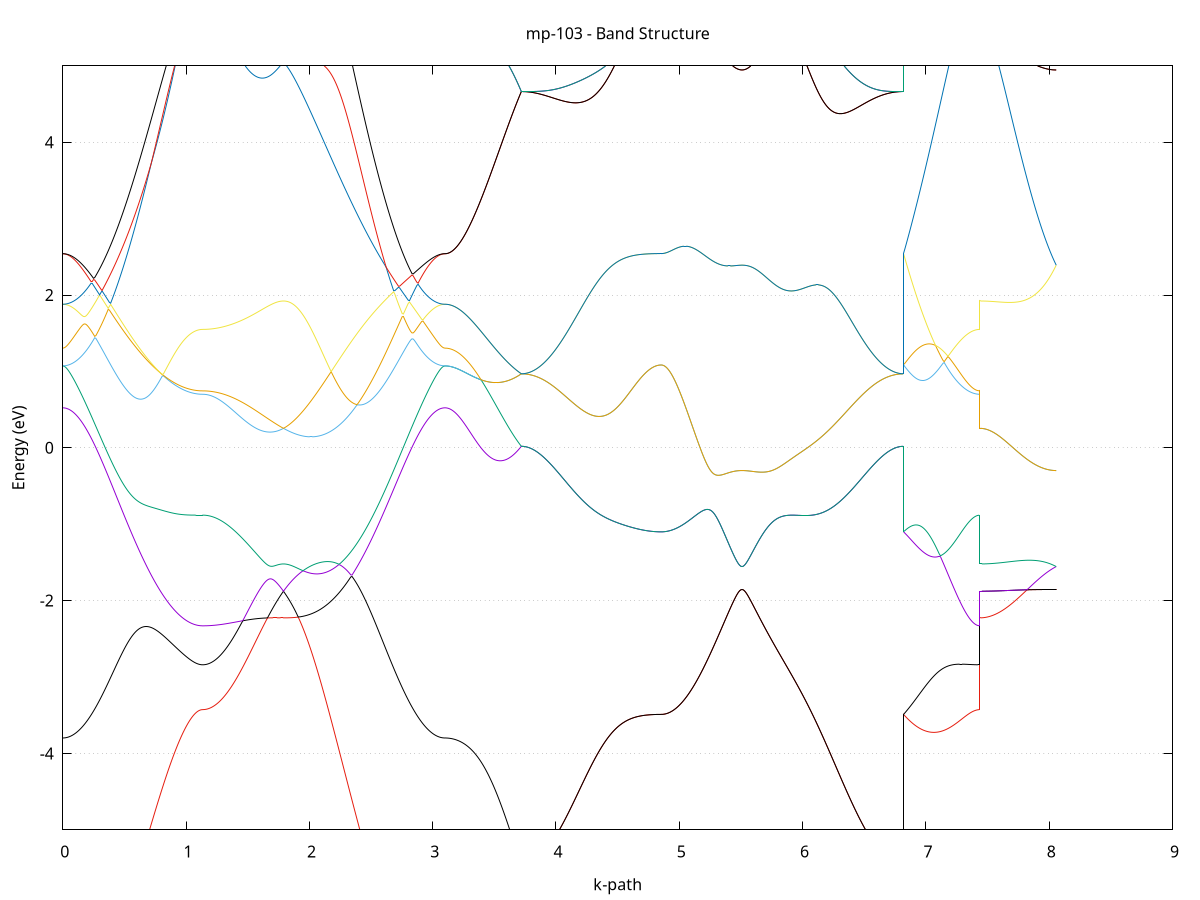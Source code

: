 set title 'mp-103 - Band Structure'
set xlabel 'k-path'
set ylabel 'Energy (eV)'
set grid y
set yrange [-5:5]
set terminal png size 800,600
set output 'mp-103_bands_gnuplot.png'
plot '-' using 1:2 with lines notitle, '-' using 1:2 with lines notitle, '-' using 1:2 with lines notitle, '-' using 1:2 with lines notitle, '-' using 1:2 with lines notitle, '-' using 1:2 with lines notitle, '-' using 1:2 with lines notitle, '-' using 1:2 with lines notitle, '-' using 1:2 with lines notitle, '-' using 1:2 with lines notitle, '-' using 1:2 with lines notitle, '-' using 1:2 with lines notitle, '-' using 1:2 with lines notitle, '-' using 1:2 with lines notitle, '-' using 1:2 with lines notitle, '-' using 1:2 with lines notitle, '-' using 1:2 with lines notitle, '-' using 1:2 with lines notitle, '-' using 1:2 with lines notitle, '-' using 1:2 with lines notitle
0.000000 -31.075015
0.009953 -31.074915
0.019906 -31.074815
0.029859 -31.074515
0.039812 -31.074215
0.049765 -31.073715
0.059718 -31.073215
0.069671 -31.072515
0.079624 -31.071815
0.089577 -31.070915
0.099530 -31.070015
0.109483 -31.068915
0.119436 -31.067815
0.129389 -31.066515
0.139342 -31.065215
0.149295 -31.063815
0.159248 -31.062215
0.169200 -31.060615
0.179153 -31.058915
0.189106 -31.057115
0.199059 -31.055215
0.209012 -31.053215
0.218965 -31.051115
0.228918 -31.048915
0.238871 -31.046615
0.248824 -31.044215
0.258777 -31.041815
0.268730 -31.039215
0.278683 -31.036615
0.288636 -31.033915
0.298589 -31.031115
0.308542 -31.028215
0.318495 -31.025315
0.328448 -31.022215
0.338401 -31.019115
0.348354 -31.015915
0.358307 -31.012615
0.368260 -31.009215
0.378213 -31.005815
0.388166 -31.002315
0.398119 -30.998715
0.408072 -30.995115
0.418025 -30.991315
0.427978 -30.987615
0.437931 -30.983715
0.447884 -30.979815
0.457837 -30.975815
0.467790 -30.971815
0.477743 -30.967715
0.487696 -30.963515
0.497648 -30.959315
0.507601 -30.955015
0.517554 -30.950715
0.527507 -30.946315
0.537460 -30.941915
0.547413 -30.937415
0.557366 -30.932915
0.567319 -30.928315
0.577272 -30.923715
0.587225 -30.919115
0.597178 -30.914415
0.607131 -30.909715
0.617084 -30.905015
0.627037 -30.900215
0.636990 -30.895415
0.646943 -30.890615
0.656896 -30.885815
0.666849 -30.880915
0.676802 -30.876015
0.686755 -30.871115
0.696708 -30.866215
0.706661 -30.861315
0.716614 -30.856415
0.726567 -30.851515
0.736520 -30.846615
0.746473 -30.841615
0.756426 -30.836715
0.766379 -30.831815
0.776332 -30.827015
0.786285 -30.822115
0.796238 -30.817315
0.806191 -30.812515
0.816144 -30.807715
0.826096 -30.806715
0.836049 -30.812615
0.846002 -30.818315
0.855955 -30.823815
0.865908 -30.829215
0.875861 -30.834415
0.885814 -30.839515
0.895767 -30.844415
0.905720 -30.849115
0.915673 -30.853715
0.925626 -30.858115
0.935579 -30.862315
0.945532 -30.866315
0.955485 -30.870115
0.965438 -30.873715
0.975391 -30.877115
0.985344 -30.880415
0.995297 -30.883415
1.005250 -30.886315
1.015203 -30.888915
1.025156 -30.891315
1.035109 -30.893615
1.045062 -30.895615
1.055015 -30.897415
1.064968 -30.899015
1.074921 -30.900415
1.084874 -30.901615
1.094827 -30.902515
1.104780 -30.903315
1.114733 -30.903815
1.124686 -30.904115
1.134639 -30.904315
1.134639 -30.904315
1.144564 -30.904215
1.154490 -30.904115
1.164416 -30.903915
1.174342 -30.903615
1.184267 -30.903215
1.194193 -30.902815
1.204119 -30.902215
1.214045 -30.901615
1.223970 -30.900915
1.233896 -30.900115
1.243822 -30.899215
1.253748 -30.898315
1.263673 -30.897315
1.273599 -30.896215
1.283525 -30.895015
1.293451 -30.893715
1.303376 -30.892415
1.313302 -30.891015
1.323228 -30.889515
1.333154 -30.888015
1.343079 -30.886315
1.353005 -30.884615
1.362931 -30.882915
1.372857 -30.881015
1.382783 -30.879115
1.392708 -30.877215
1.402634 -30.875215
1.412560 -30.873115
1.422486 -30.870915
1.432411 -30.868715
1.442337 -30.866515
1.452263 -30.864215
1.462189 -30.861815
1.472114 -30.859415
1.482040 -30.857015
1.491966 -30.854515
1.501892 -30.852015
1.511817 -30.849515
1.521743 -30.846915
1.531669 -30.844315
1.541595 -30.841715
1.551520 -30.839115
1.561446 -30.836515
1.571372 -30.833915
1.581298 -30.831315
1.591223 -30.828715
1.601149 -30.826215
1.611075 -30.823615
1.621001 -30.821215
1.630926 -30.818815
1.640852 -30.816415
1.650778 -30.814115
1.660704 -30.812015
1.670630 -30.809915
1.680555 -30.808015
1.690481 -30.806215
1.700407 -30.804515
1.710333 -30.803015
1.720258 -30.801715
1.730184 -30.800515
1.740110 -30.799615
1.750036 -30.798815
1.759961 -30.798215
1.769887 -30.797815
1.779813 -30.797615
1.789739 -30.797515
1.789739 -30.797515
1.799664 -30.797515
1.809589 -30.797715
1.819515 -30.798115
1.829440 -30.798515
1.839366 -30.798915
1.849291 -30.799515
1.859216 -30.800015
1.869142 -30.800615
1.879067 -30.801115
1.888992 -30.801715
1.898918 -30.802215
1.908843 -30.802715
1.918769 -30.803015
1.928694 -30.803415
1.938619 -30.803615
1.948545 -30.803715
1.958470 -30.803715
1.968396 -30.803615
1.978321 -30.803415
1.988246 -30.803015
1.998172 -30.802615
2.008097 -30.801915
2.018023 -30.801115
2.027948 -30.800215
2.037873 -30.799115
2.047799 -30.797915
2.057724 -30.796415
2.067650 -30.794815
2.077575 -30.793115
2.087500 -30.791215
2.097426 -30.789115
2.107351 -30.786815
2.117276 -30.784315
2.127202 -30.781715
2.137127 -30.778915
2.147053 -30.775915
2.156978 -30.772815
2.166903 -30.769415
2.176829 -30.765915
2.186754 -30.762215
2.196680 -30.758415
2.206605 -30.760415
2.216530 -30.765715
2.226456 -30.770915
2.236381 -30.776215
2.246307 -30.781515
2.256232 -30.786815
2.266157 -30.792115
2.276083 -30.797315
2.286008 -30.802615
2.295934 -30.807915
2.305859 -30.813215
2.315784 -30.818415
2.325710 -30.823715
2.335635 -30.828915
2.345560 -30.834115
2.355486 -30.839315
2.365411 -30.844515
2.375337 -30.849715
2.385262 -30.854815
2.395187 -30.859915
2.405113 -30.865115
2.415038 -30.870115
2.424964 -30.875215
2.434889 -30.880215
2.444814 -30.885215
2.454740 -30.890215
2.464665 -30.895115
2.474591 -30.900015
2.484516 -30.904815
2.494441 -30.909615
2.504367 -30.914415
2.514292 -30.919215
2.524217 -30.923815
2.534143 -30.928515
2.544068 -30.933115
2.553994 -30.937615
2.563919 -30.942115
2.573844 -30.946615
2.583770 -30.951015
2.593695 -30.955315
2.603621 -30.959615
2.613546 -30.963815
2.623471 -30.968015
2.633397 -30.972115
2.643322 -30.976215
2.653248 -30.980115
2.663173 -30.984115
2.673098 -30.987915
2.683024 -30.991715
2.692949 -30.995415
2.702875 -30.999115
2.712800 -31.002615
2.722725 -31.006115
2.732651 -31.009515
2.742576 -31.012915
2.752501 -31.016215
2.762427 -31.019415
2.772352 -31.022515
2.782278 -31.025515
2.792203 -31.028515
2.802128 -31.031315
2.812054 -31.034115
2.821979 -31.036815
2.831905 -31.039415
2.841830 -31.042015
2.851755 -31.044415
2.861681 -31.046815
2.871606 -31.049015
2.881532 -31.051215
2.891457 -31.053315
2.901382 -31.055315
2.911308 -31.057215
2.921233 -31.059015
2.931158 -31.060715
2.941084 -31.062315
2.951009 -31.063815
2.960935 -31.065315
2.970860 -31.066615
2.980785 -31.067815
2.990711 -31.069015
3.000636 -31.070015
3.010562 -31.070915
3.020487 -31.071815
3.030412 -31.072515
3.040338 -31.073215
3.050263 -31.073715
3.060189 -31.074215
3.070114 -31.074515
3.080039 -31.074815
3.089965 -31.074915
3.099890 -31.075015
3.099890 -31.075015
3.109875 -31.074815
3.119860 -31.074515
3.129844 -31.073815
3.139829 -31.072915
3.149814 -31.071815
3.159799 -31.070415
3.169783 -31.068715
3.179768 -31.066815
3.189753 -31.064615
3.199738 -31.062215
3.209722 -31.059515
3.219707 -31.056615
3.229692 -31.053415
3.239677 -31.050015
3.249661 -31.046315
3.259646 -31.042415
3.269631 -31.038315
3.279616 -31.033915
3.289600 -31.029315
3.299585 -31.024415
3.309570 -31.019415
3.319555 -31.014015
3.329539 -31.008515
3.339524 -31.002815
3.349509 -30.996815
3.359494 -30.990615
3.369479 -30.984215
3.379463 -30.977615
3.389448 -30.970815
3.399433 -30.963715
3.409418 -30.956515
3.419402 -30.949115
3.429387 -30.941515
3.439372 -30.933715
3.449357 -30.925715
3.459341 -30.917615
3.469326 -30.909315
3.479311 -30.900815
3.489296 -30.892115
3.499280 -30.883315
3.509265 -30.874415
3.519250 -30.865315
3.529235 -30.856015
3.539219 -30.846615
3.549204 -30.837115
3.559189 -30.827515
3.569174 -30.817715
3.579158 -30.807815
3.589143 -30.797815
3.599128 -30.787715
3.609113 -30.777515
3.619097 -30.767215
3.629082 -30.756915
3.639067 -30.746415
3.649052 -30.735915
3.659036 -30.725315
3.669021 -30.714615
3.679006 -30.703915
3.688991 -30.693215
3.698975 -30.682415
3.708960 -30.671615
3.718945 -30.660715
3.718945 -30.660715
3.728898 -30.660715
3.738851 -30.660815
3.748804 -30.660815
3.758757 -30.661015
3.768710 -30.661115
3.778663 -30.661315
3.788616 -30.661515
3.798569 -30.661715
3.808522 -30.662015
3.818475 -30.662315
3.828428 -30.662715
3.838381 -30.663115
3.848334 -30.663515
3.858287 -30.664015
3.868240 -30.664515
3.878192 -30.665115
3.888145 -30.665715
3.898098 -30.666415
3.908051 -30.667115
3.918004 -30.667915
3.927957 -30.668815
3.937910 -30.669715
3.947863 -30.670715
3.957816 -30.671715
3.967769 -30.672915
3.977722 -30.674115
3.987675 -30.675415
3.997628 -30.676715
4.007581 -30.678215
4.017534 -30.679715
4.027487 -30.681415
4.037440 -30.683115
4.047393 -30.685015
4.057346 -30.686915
4.067299 -30.689015
4.077252 -30.691215
4.087205 -30.693515
4.097158 -30.695915
4.107111 -30.698415
4.117064 -30.701015
4.127017 -30.703815
4.136970 -30.706715
4.146923 -30.709815
4.156876 -30.712915
4.166829 -30.716215
4.176782 -30.719615
4.186735 -30.723215
4.196688 -30.726915
4.206640 -30.730715
4.216593 -30.734615
4.226546 -30.738615
4.236499 -30.742815
4.246452 -30.747015
4.256405 -30.751415
4.266358 -30.755915
4.276311 -30.760515
4.286264 -30.765115
4.296217 -30.769915
4.306170 -30.774715
4.316123 -30.779615
4.326076 -30.784615
4.336029 -30.789615
4.345982 -30.794715
4.355935 -30.799815
4.365888 -30.804915
4.375841 -30.810115
4.385794 -30.815315
4.395747 -30.820615
4.405700 -30.825815
4.415653 -30.831015
4.425606 -30.836315
4.435559 -30.841515
4.445512 -30.846715
4.455465 -30.851815
4.465418 -30.857015
4.475371 -30.862015
4.485324 -30.867115
4.495277 -30.872115
4.505230 -30.877015
4.515183 -30.881815
4.525136 -30.886615
4.535088 -30.891315
4.545041 -30.895915
4.554994 -30.900415
4.564947 -30.904815
4.574900 -30.909115
4.584853 -30.913315
4.594806 -30.917415
4.604759 -30.921415
4.614712 -30.925315
4.624665 -30.929015
4.634618 -30.932615
4.644571 -30.936115
4.654524 -30.939415
4.664477 -30.942615
4.674430 -30.945715
4.684383 -30.948615
4.694336 -30.951315
4.704289 -30.954015
4.714242 -30.956415
4.724195 -30.958715
4.734148 -30.960815
4.744101 -30.962815
4.754054 -30.964615
4.764007 -30.966215
4.773960 -30.967715
4.783913 -30.969015
4.793866 -30.970115
4.803819 -30.971115
4.813772 -30.971915
4.823725 -30.972515
4.833678 -30.972915
4.843631 -30.973215
4.853584 -30.973315
4.853584 -30.973315
4.863509 -30.973215
4.873435 -30.973115
4.883361 -30.972915
4.893287 -30.972615
4.903212 -30.972215
4.913138 -30.971715
4.923064 -30.971215
4.932990 -30.970615
4.942915 -30.969815
4.952841 -30.969015
4.962767 -30.968215
4.972693 -30.967215
4.982618 -30.966215
4.992544 -30.965115
5.002470 -30.963915
5.012396 -30.962615
5.022321 -30.961215
5.032247 -30.959815
5.042173 -30.958315
5.052099 -30.956815
5.062024 -30.955115
5.071950 -30.953415
5.081876 -30.951715
5.091802 -30.949815
5.101727 -30.947915
5.111653 -30.946015
5.121579 -30.944015
5.131505 -30.941915
5.141431 -30.939815
5.151356 -30.937615
5.161282 -30.935415
5.171208 -30.933115
5.181134 -30.930815
5.191059 -30.928415
5.200985 -30.926115
5.210911 -30.923615
5.220837 -30.921215
5.230762 -30.918715
5.240688 -30.916315
5.250614 -30.913815
5.260540 -30.911315
5.270465 -30.908815
5.280391 -30.906315
5.290317 -30.903815
5.300243 -30.901415
5.310168 -30.899015
5.320094 -30.896615
5.330020 -30.894215
5.339946 -30.891915
5.349871 -30.889715
5.359797 -30.887615
5.369723 -30.885515
5.379649 -30.883515
5.389574 -30.881615
5.399500 -30.879915
5.409426 -30.878215
5.419352 -30.876715
5.429278 -30.875315
5.439203 -30.874115
5.449129 -30.873015
5.459055 -30.872115
5.468981 -30.871415
5.478906 -30.870815
5.488832 -30.870415
5.498758 -30.870215
5.508684 -30.870115
5.508684 -30.870115
5.518609 -30.870215
5.528534 -30.870415
5.538460 -30.870815
5.548385 -30.871215
5.558311 -30.871915
5.568236 -30.872615
5.578161 -30.873415
5.588087 -30.874215
5.598012 -30.875215
5.607937 -30.876115
5.617863 -30.877115
5.627788 -30.878215
5.637714 -30.879215
5.647639 -30.880215
5.657564 -30.881215
5.667490 -30.882215
5.677415 -30.883115
5.687341 -30.883915
5.697266 -30.884715
5.707191 -30.885415
5.717117 -30.886115
5.727042 -30.886615
5.736968 -30.887115
5.746893 -30.887415
5.756818 -30.887715
5.766744 -30.887815
5.776669 -30.887815
5.786595 -30.887715
5.796520 -30.887515
5.806445 -30.887115
5.816371 -30.886615
5.826296 -30.886015
5.836221 -30.885215
5.846147 -30.884315
5.856072 -30.883315
5.865998 -30.882115
5.875923 -30.880815
5.885848 -30.879415
5.895774 -30.877815
5.905699 -30.876115
5.915625 -30.874215
5.925550 -30.872215
5.935475 -30.870115
5.945401 -30.867915
5.955326 -30.865515
5.965252 -30.863015
5.975177 -30.860415
5.985102 -30.857615
5.995028 -30.854815
6.004953 -30.851815
6.014879 -30.848715
6.024804 -30.845515
6.034729 -30.842315
6.044655 -30.838915
6.054580 -30.835415
6.064505 -30.831815
6.074431 -30.828215
6.084356 -30.824515
6.094282 -30.820715
6.104207 -30.816915
6.114132 -30.813015
6.124058 -30.809015
6.133983 -30.805015
6.143909 -30.801015
6.153834 -30.796915
6.163759 -30.792915
6.173685 -30.788815
6.183610 -30.784615
6.193536 -30.780515
6.203461 -30.776415
6.213386 -30.772315
6.223312 -30.768215
6.233237 -30.764215
6.243162 -30.760215
6.253088 -30.756215
6.263013 -30.752215
6.272939 -30.748415
6.282864 -30.744515
6.292789 -30.740815
6.302715 -30.737115
6.312640 -30.733415
6.322566 -30.729915
6.332491 -30.726415
6.342416 -30.723115
6.352342 -30.719815
6.362267 -30.716615
6.372193 -30.713515
6.382118 -30.710515
6.392043 -30.707615
6.401969 -30.704815
6.411894 -30.702215
6.421819 -30.699615
6.431745 -30.697115
6.441670 -30.694815
6.451596 -30.692515
6.461521 -30.690315
6.471446 -30.688315
6.481372 -30.686315
6.491297 -30.684415
6.501223 -30.682715
6.511148 -30.681015
6.521073 -30.679415
6.530999 -30.677915
6.540924 -30.676515
6.550850 -30.675215
6.560775 -30.673915
6.570700 -30.672715
6.580626 -30.671615
6.590551 -30.670615
6.600476 -30.669615
6.610402 -30.668715
6.620327 -30.667915
6.630253 -30.667115
6.640178 -30.666415
6.650103 -30.665715
6.660029 -30.665115
6.669954 -30.664515
6.679880 -30.664015
6.689805 -30.663515
6.699730 -30.663115
6.709656 -30.662715
6.719581 -30.662315
6.729507 -30.662015
6.739432 -30.661715
6.749357 -30.661515
6.759283 -30.661315
6.769208 -30.661115
6.779134 -30.661015
6.789059 -30.660815
6.798984 -30.660815
6.808910 -30.660715
6.818835 -30.660715
6.818835 -30.973315
6.828820 -30.975415
6.838805 -30.977415
6.848789 -30.979215
6.858774 -30.980915
6.868759 -30.982515
6.878744 -30.983915
6.888728 -30.985215
6.898713 -30.986415
6.908698 -30.987415
6.918683 -30.988315
6.928667 -30.989015
6.938652 -30.989615
6.948637 -30.990115
6.958622 -30.990415
6.968606 -30.990515
6.978591 -30.990615
6.988576 -30.990515
6.998561 -30.990215
7.008545 -30.989815
7.018530 -30.989315
7.028515 -30.988615
7.038500 -30.987815
7.048484 -30.986815
7.058469 -30.985715
7.068454 -30.984515
7.078439 -30.983215
7.088424 -30.981715
7.098408 -30.980115
7.108393 -30.978415
7.118378 -30.976615
7.128363 -30.974615
7.138347 -30.972515
7.148332 -30.970415
7.158317 -30.968115
7.168302 -30.965715
7.178286 -30.963315
7.188271 -30.960715
7.198256 -30.958115
7.208241 -30.955415
7.218225 -30.952615
7.228210 -30.949815
7.238195 -30.946915
7.248180 -30.944015
7.258164 -30.941015
7.268149 -30.938115
7.278134 -30.935115
7.288119 -30.932215
7.298103 -30.929315
7.308088 -30.926515
7.318073 -30.923715
7.328058 -30.921015
7.338042 -30.918415
7.348027 -30.916015
7.358012 -30.913715
7.367997 -30.911715
7.377981 -30.909815
7.387966 -30.908215
7.397951 -30.906815
7.407936 -30.905715
7.417920 -30.904915
7.427905 -30.904415
7.437890 -30.904315
7.437890 -30.797515
7.447875 -30.797415
7.457859 -30.797315
7.467844 -30.797115
7.477829 -30.796815
7.487814 -30.796415
7.497799 -30.795915
7.507783 -30.795415
7.517768 -30.794815
7.527753 -30.794015
7.537738 -30.793215
7.547722 -30.792415
7.557707 -30.791415
7.567692 -30.790315
7.577677 -30.789215
7.587661 -30.788015
7.597646 -30.786715
7.607631 -30.785315
7.617616 -30.783915
7.627600 -30.782415
7.637585 -30.780815
7.647570 -30.779115
7.657555 -30.777315
7.667539 -30.775515
7.677524 -30.773615
7.687509 -30.772415
7.697494 -30.777215
7.707478 -30.781915
7.717463 -30.786515
7.727448 -30.791015
7.737433 -30.795415
7.747417 -30.799715
7.757402 -30.804015
7.767387 -30.808115
7.777372 -30.812115
7.787356 -30.816015
7.797341 -30.819815
7.807326 -30.823415
7.817311 -30.827015
7.827295 -30.830415
7.837280 -30.833715
7.847265 -30.836815
7.857250 -30.839815
7.867234 -30.842715
7.877219 -30.845515
7.887204 -30.848115
7.897189 -30.850615
7.907173 -30.852915
7.917158 -30.855115
7.927143 -30.857115
7.937128 -30.859015
7.947113 -30.860815
7.957097 -30.862415
7.967082 -30.863915
7.977067 -30.865215
7.987052 -30.866315
7.997036 -30.867315
8.007021 -30.868215
8.017006 -30.868915
8.026991 -30.869415
8.036975 -30.869815
8.046960 -30.870015
8.056945 -30.870115
e
0.000000 -30.330615
0.009953 -30.330715
0.019906 -30.331015
0.029859 -30.331615
0.039812 -30.332415
0.049765 -30.333315
0.059718 -30.334515
0.069671 -30.335915
0.079624 -30.337615
0.089577 -30.339415
0.099530 -30.341515
0.109483 -30.343715
0.119436 -30.346215
0.129389 -30.348915
0.139342 -30.351715
0.149295 -30.354815
0.159248 -30.358115
0.169200 -30.361615
0.179153 -30.365315
0.189106 -30.369115
0.199059 -30.373215
0.209012 -30.377415
0.218965 -30.381915
0.228918 -30.386515
0.238871 -30.391315
0.248824 -30.396215
0.258777 -30.401315
0.268730 -30.406615
0.278683 -30.412115
0.288636 -30.417715
0.298589 -30.423515
0.308542 -30.429415
0.318495 -30.435415
0.328448 -30.441615
0.338401 -30.447915
0.348354 -30.454415
0.358307 -30.461015
0.368260 -30.467715
0.378213 -30.474515
0.388166 -30.481415
0.398119 -30.488415
0.408072 -30.495615
0.418025 -30.502815
0.427978 -30.510115
0.437931 -30.517515
0.447884 -30.525015
0.457837 -30.532515
0.467790 -30.540115
0.477743 -30.547815
0.487696 -30.555515
0.497648 -30.563315
0.507601 -30.571115
0.517554 -30.578915
0.527507 -30.586815
0.537460 -30.594715
0.547413 -30.602615
0.557366 -30.610515
0.567319 -30.618415
0.577272 -30.626415
0.587225 -30.634315
0.597178 -30.642215
0.607131 -30.650115
0.617084 -30.657915
0.627037 -30.665715
0.636990 -30.673515
0.646943 -30.681315
0.656896 -30.689015
0.666849 -30.696615
0.676802 -30.704215
0.686755 -30.711715
0.696708 -30.719115
0.706661 -30.726515
0.716614 -30.733815
0.726567 -30.741015
0.736520 -30.748015
0.746473 -30.755015
0.756426 -30.761915
0.766379 -30.768715
0.776332 -30.775315
0.786285 -30.781915
0.796238 -30.788315
0.806191 -30.794615
0.816144 -30.800715
0.826096 -30.803015
0.836049 -30.798315
0.846002 -30.793615
0.855955 -30.789015
0.865908 -30.784515
0.875861 -30.780015
0.885814 -30.775615
0.895767 -30.771315
0.905720 -30.767015
0.915673 -30.762815
0.925626 -30.758815
0.935579 -30.754815
0.945532 -30.750915
0.955485 -30.747215
0.965438 -30.743615
0.975391 -30.740115
0.985344 -30.738515
0.995297 -30.741315
1.005250 -30.743815
1.015203 -30.746215
1.025156 -30.748415
1.035109 -30.750415
1.045062 -30.752215
1.055015 -30.753915
1.064968 -30.755315
1.074921 -30.756615
1.084874 -30.757615
1.094827 -30.758515
1.104780 -30.759215
1.114733 -30.759715
1.124686 -30.760015
1.134639 -30.760115
1.134639 -30.760115
1.144564 -30.760015
1.154490 -30.759915
1.164416 -30.759715
1.174342 -30.759415
1.184267 -30.759115
1.194193 -30.758615
1.204119 -30.758115
1.214045 -30.757515
1.223970 -30.756915
1.233896 -30.756115
1.243822 -30.755315
1.253748 -30.754415
1.263673 -30.753515
1.273599 -30.752415
1.283525 -30.751315
1.293451 -30.750115
1.303376 -30.748915
1.313302 -30.747515
1.323228 -30.746115
1.333154 -30.744715
1.343079 -30.743115
1.353005 -30.741515
1.362931 -30.739915
1.372857 -30.738115
1.382783 -30.736315
1.392708 -30.734515
1.402634 -30.732615
1.412560 -30.730615
1.422486 -30.728615
1.432411 -30.726515
1.442337 -30.724415
1.452263 -30.722215
1.462189 -30.720015
1.472114 -30.717715
1.482040 -30.715415
1.491966 -30.713115
1.501892 -30.710715
1.511817 -30.708315
1.521743 -30.705915
1.531669 -30.703515
1.541595 -30.701015
1.551520 -30.698615
1.561446 -30.696115
1.571372 -30.693715
1.581298 -30.691215
1.591223 -30.688815
1.601149 -30.686415
1.611075 -30.684115
1.621001 -30.681815
1.630926 -30.679615
1.640852 -30.677415
1.650778 -30.675415
1.660704 -30.673415
1.670630 -30.671615
1.680555 -30.669915
1.690481 -30.668415
1.700407 -30.667115
1.710333 -30.666015
1.720258 -30.666415
1.730184 -30.667315
1.740110 -30.667915
1.750036 -30.668215
1.759961 -30.668215
1.769887 -30.667915
1.779813 -30.667215
1.789739 -30.666315
1.789739 -30.666315
1.799664 -30.667515
1.809589 -30.668915
1.819515 -30.670615
1.829440 -30.672515
1.839366 -30.674515
1.849291 -30.676615
1.859216 -30.678915
1.869142 -30.681215
1.879067 -30.683615
1.888992 -30.686015
1.898918 -30.688415
1.908843 -30.690915
1.918769 -30.693315
1.928694 -30.695615
1.938619 -30.697915
1.948545 -30.700215
1.958470 -30.702315
1.968396 -30.704415
1.978321 -30.706315
1.988246 -30.708215
1.998172 -30.709915
2.008097 -30.711615
2.018023 -30.713015
2.027948 -30.714415
2.037873 -30.715615
2.047799 -30.716715
2.057724 -30.717615
2.067650 -30.718315
2.077575 -30.718915
2.087500 -30.719315
2.097426 -30.719615
2.107351 -30.719715
2.117276 -30.719715
2.127202 -30.719415
2.137127 -30.723815
2.147053 -30.729015
2.156978 -30.734215
2.166903 -30.739415
2.176829 -30.744615
2.186754 -30.749915
2.196680 -30.755115
2.206605 -30.754315
2.216530 -30.750115
2.226456 -30.745715
2.236381 -30.741215
2.246307 -30.736415
2.256232 -30.731615
2.266157 -30.726515
2.276083 -30.721315
2.286008 -30.715915
2.295934 -30.710415
2.305859 -30.704815
2.315784 -30.698915
2.325710 -30.693015
2.335635 -30.686915
2.345560 -30.680715
2.355486 -30.674315
2.365411 -30.667815
2.375337 -30.661215
2.385262 -30.654815
2.395187 -30.650215
2.405113 -30.645615
2.415038 -30.640815
2.424964 -30.635915
2.434889 -30.631015
2.444814 -30.625915
2.454740 -30.620715
2.464665 -30.615415
2.474591 -30.610015
2.484516 -30.604515
2.494441 -30.599015
2.504367 -30.593415
2.514292 -30.587715
2.524217 -30.581915
2.534143 -30.576115
2.544068 -30.570215
2.553994 -30.564315
2.563919 -30.558315
2.573844 -30.552315
2.583770 -30.546315
2.593695 -30.540215
2.603621 -30.534215
2.613546 -30.528115
2.623471 -30.522015
2.633397 -30.515915
2.643322 -30.509715
2.653248 -30.503715
2.663173 -30.497615
2.673098 -30.491515
2.683024 -30.485515
2.692949 -30.479515
2.702875 -30.473515
2.712800 -30.467615
2.722725 -30.461815
2.732651 -30.456015
2.742576 -30.450215
2.752501 -30.444615
2.762427 -30.439015
2.772352 -30.433515
2.782278 -30.428015
2.792203 -30.422715
2.802128 -30.417515
2.812054 -30.412315
2.821979 -30.407315
2.831905 -30.402415
2.841830 -30.397615
2.851755 -30.392915
2.861681 -30.388415
2.871606 -30.384015
2.881532 -30.379715
2.891457 -30.375615
2.901382 -30.371715
2.911308 -30.367815
2.921233 -30.364215
2.931158 -30.360715
2.941084 -30.357415
2.951009 -30.354315
2.960935 -30.351315
2.970860 -30.348515
2.980785 -30.345915
2.990711 -30.343515
3.000636 -30.341315
3.010562 -30.339315
3.020487 -30.337515
3.030412 -30.335915
3.040338 -30.334515
3.050263 -30.333315
3.060189 -30.332415
3.070114 -30.331615
3.080039 -30.331115
3.089965 -30.330715
3.099890 -30.330615
3.099890 -30.330615
3.109875 -30.330615
3.119860 -30.330515
3.129844 -30.330515
3.139829 -30.330315
3.149814 -30.330115
3.159799 -30.329915
3.169783 -30.329715
3.179768 -30.329415
3.189753 -30.329015
3.199738 -30.328615
3.209722 -30.328215
3.219707 -30.327815
3.229692 -30.327315
3.239677 -30.326815
3.249661 -30.326215
3.259646 -30.325615
3.269631 -30.325015
3.279616 -30.324315
3.289600 -30.323615
3.299585 -30.322815
3.309570 -30.322015
3.319555 -30.321215
3.329539 -30.320415
3.339524 -30.319515
3.349509 -30.318615
3.359494 -30.317615
3.369479 -30.318715
3.379463 -30.326115
3.389448 -30.333715
3.399433 -30.341515
3.409418 -30.349515
3.419402 -30.357715
3.429387 -30.366015
3.439372 -30.374615
3.449357 -30.383315
3.459341 -30.392315
3.469326 -30.401315
3.479311 -30.410515
3.489296 -30.419915
3.499280 -30.429415
3.509265 -30.439115
3.519250 -30.448915
3.529235 -30.458815
3.539219 -30.468815
3.549204 -30.478915
3.559189 -30.489215
3.569174 -30.499515
3.579158 -30.509915
3.589143 -30.520415
3.599128 -30.530915
3.609113 -30.541615
3.619097 -30.552215
3.629082 -30.563015
3.639067 -30.573815
3.649052 -30.584615
3.659036 -30.595415
3.669021 -30.606315
3.679006 -30.617215
3.688991 -30.628115
3.698975 -30.638915
3.708960 -30.649815
3.718945 -30.660715
3.718945 -30.660715
3.728898 -30.660715
3.738851 -30.660815
3.748804 -30.660815
3.758757 -30.661015
3.768710 -30.661115
3.778663 -30.661315
3.788616 -30.661515
3.798569 -30.661715
3.808522 -30.662015
3.818475 -30.662315
3.828428 -30.662715
3.838381 -30.663115
3.848334 -30.663515
3.858287 -30.664015
3.868240 -30.664515
3.878192 -30.665115
3.888145 -30.665715
3.898098 -30.666415
3.908051 -30.667115
3.918004 -30.667915
3.927957 -30.668815
3.937910 -30.669715
3.947863 -30.670715
3.957816 -30.671715
3.967769 -30.672915
3.977722 -30.674115
3.987675 -30.675415
3.997628 -30.676715
4.007581 -30.678215
4.017534 -30.679715
4.027487 -30.681415
4.037440 -30.683115
4.047393 -30.685015
4.057346 -30.686915
4.067299 -30.689015
4.077252 -30.691215
4.087205 -30.693515
4.097158 -30.695915
4.107111 -30.698415
4.117064 -30.701015
4.127017 -30.703815
4.136970 -30.706715
4.146923 -30.709815
4.156876 -30.712915
4.166829 -30.716215
4.176782 -30.719615
4.186735 -30.723215
4.196688 -30.726915
4.206640 -30.730715
4.216593 -30.734615
4.226546 -30.738615
4.236499 -30.742815
4.246452 -30.747015
4.256405 -30.751415
4.266358 -30.755915
4.276311 -30.760515
4.286264 -30.765115
4.296217 -30.769915
4.306170 -30.774715
4.316123 -30.779615
4.326076 -30.784615
4.336029 -30.789615
4.345982 -30.794715
4.355935 -30.799815
4.365888 -30.804915
4.375841 -30.810115
4.385794 -30.815315
4.395747 -30.820615
4.405700 -30.825815
4.415653 -30.831015
4.425606 -30.836315
4.435559 -30.841515
4.445512 -30.846715
4.455465 -30.851815
4.465418 -30.857015
4.475371 -30.862015
4.485324 -30.867115
4.495277 -30.872115
4.505230 -30.877015
4.515183 -30.881815
4.525136 -30.886615
4.535088 -30.891315
4.545041 -30.895915
4.554994 -30.900415
4.564947 -30.904815
4.574900 -30.909115
4.584853 -30.913315
4.594806 -30.917415
4.604759 -30.921415
4.614712 -30.925315
4.624665 -30.929015
4.634618 -30.932615
4.644571 -30.936115
4.654524 -30.939415
4.664477 -30.942615
4.674430 -30.945715
4.684383 -30.948615
4.694336 -30.951315
4.704289 -30.954015
4.714242 -30.956415
4.724195 -30.958715
4.734148 -30.960815
4.744101 -30.962815
4.754054 -30.964615
4.764007 -30.966215
4.773960 -30.967715
4.783913 -30.969015
4.793866 -30.970115
4.803819 -30.971115
4.813772 -30.971915
4.823725 -30.972515
4.833678 -30.972915
4.843631 -30.973215
4.853584 -30.973315
4.853584 -30.973315
4.863509 -30.973215
4.873435 -30.973115
4.883361 -30.972915
4.893287 -30.972615
4.903212 -30.972215
4.913138 -30.971715
4.923064 -30.971215
4.932990 -30.970615
4.942915 -30.969815
4.952841 -30.969015
4.962767 -30.968215
4.972693 -30.967215
4.982618 -30.966215
4.992544 -30.965115
5.002470 -30.963915
5.012396 -30.962615
5.022321 -30.961215
5.032247 -30.959815
5.042173 -30.958315
5.052099 -30.956815
5.062024 -30.955115
5.071950 -30.953415
5.081876 -30.951715
5.091802 -30.949815
5.101727 -30.947915
5.111653 -30.946015
5.121579 -30.944015
5.131505 -30.941915
5.141431 -30.939815
5.151356 -30.937615
5.161282 -30.935415
5.171208 -30.933115
5.181134 -30.930815
5.191059 -30.928415
5.200985 -30.926115
5.210911 -30.923615
5.220837 -30.921215
5.230762 -30.918715
5.240688 -30.916315
5.250614 -30.913815
5.260540 -30.911315
5.270465 -30.908815
5.280391 -30.906315
5.290317 -30.903815
5.300243 -30.901415
5.310168 -30.899015
5.320094 -30.896615
5.330020 -30.894215
5.339946 -30.891915
5.349871 -30.889715
5.359797 -30.887615
5.369723 -30.885515
5.379649 -30.883515
5.389574 -30.881615
5.399500 -30.879915
5.409426 -30.878215
5.419352 -30.876715
5.429278 -30.875315
5.439203 -30.874115
5.449129 -30.873015
5.459055 -30.872115
5.468981 -30.871415
5.478906 -30.870815
5.488832 -30.870415
5.498758 -30.870215
5.508684 -30.870115
5.508684 -30.870115
5.518609 -30.870215
5.528534 -30.870415
5.538460 -30.870815
5.548385 -30.871215
5.558311 -30.871915
5.568236 -30.872615
5.578161 -30.873415
5.588087 -30.874215
5.598012 -30.875215
5.607937 -30.876115
5.617863 -30.877115
5.627788 -30.878215
5.637714 -30.879215
5.647639 -30.880215
5.657564 -30.881215
5.667490 -30.882215
5.677415 -30.883115
5.687341 -30.883915
5.697266 -30.884715
5.707191 -30.885415
5.717117 -30.886115
5.727042 -30.886615
5.736968 -30.887115
5.746893 -30.887415
5.756818 -30.887715
5.766744 -30.887815
5.776669 -30.887815
5.786595 -30.887715
5.796520 -30.887515
5.806445 -30.887115
5.816371 -30.886615
5.826296 -30.886015
5.836221 -30.885215
5.846147 -30.884315
5.856072 -30.883315
5.865998 -30.882115
5.875923 -30.880815
5.885848 -30.879415
5.895774 -30.877815
5.905699 -30.876115
5.915625 -30.874215
5.925550 -30.872215
5.935475 -30.870115
5.945401 -30.867915
5.955326 -30.865515
5.965252 -30.863015
5.975177 -30.860415
5.985102 -30.857615
5.995028 -30.854815
6.004953 -30.851815
6.014879 -30.848715
6.024804 -30.845515
6.034729 -30.842315
6.044655 -30.838915
6.054580 -30.835415
6.064505 -30.831815
6.074431 -30.828215
6.084356 -30.824515
6.094282 -30.820715
6.104207 -30.816915
6.114132 -30.813015
6.124058 -30.809015
6.133983 -30.805015
6.143909 -30.801015
6.153834 -30.796915
6.163759 -30.792915
6.173685 -30.788815
6.183610 -30.784615
6.193536 -30.780515
6.203461 -30.776415
6.213386 -30.772315
6.223312 -30.768215
6.233237 -30.764215
6.243162 -30.760215
6.253088 -30.756215
6.263013 -30.752215
6.272939 -30.748415
6.282864 -30.744515
6.292789 -30.740815
6.302715 -30.737115
6.312640 -30.733415
6.322566 -30.729915
6.332491 -30.726415
6.342416 -30.723115
6.352342 -30.719815
6.362267 -30.716615
6.372193 -30.713515
6.382118 -30.710515
6.392043 -30.707615
6.401969 -30.704815
6.411894 -30.702215
6.421819 -30.699615
6.431745 -30.697115
6.441670 -30.694815
6.451596 -30.692515
6.461521 -30.690315
6.471446 -30.688315
6.481372 -30.686315
6.491297 -30.684415
6.501223 -30.682715
6.511148 -30.681015
6.521073 -30.679415
6.530999 -30.677915
6.540924 -30.676515
6.550850 -30.675215
6.560775 -30.673915
6.570700 -30.672715
6.580626 -30.671615
6.590551 -30.670615
6.600476 -30.669615
6.610402 -30.668715
6.620327 -30.667915
6.630253 -30.667115
6.640178 -30.666415
6.650103 -30.665715
6.660029 -30.665115
6.669954 -30.664515
6.679880 -30.664015
6.689805 -30.663515
6.699730 -30.663115
6.709656 -30.662715
6.719581 -30.662315
6.729507 -30.662015
6.739432 -30.661715
6.749357 -30.661515
6.759283 -30.661315
6.769208 -30.661115
6.779134 -30.661015
6.789059 -30.660815
6.798984 -30.660815
6.808910 -30.660715
6.818835 -30.660715
6.818835 -30.973315
6.828820 -30.971015
6.838805 -30.968615
6.848789 -30.966115
6.858774 -30.963515
6.868759 -30.960815
6.878744 -30.957915
6.888728 -30.954915
6.898713 -30.951815
6.908698 -30.948615
6.918683 -30.945315
6.928667 -30.941815
6.938652 -30.938315
6.948637 -30.934715
6.958622 -30.930915
6.968606 -30.927115
6.978591 -30.923215
6.988576 -30.919215
6.998561 -30.915215
7.008545 -30.911015
7.018530 -30.906815
7.028515 -30.902515
7.038500 -30.898215
7.048484 -30.893815
7.058469 -30.889315
7.068454 -30.884815
7.078439 -30.880315
7.088424 -30.875715
7.098408 -30.871115
7.108393 -30.866515
7.118378 -30.861815
7.128363 -30.857215
7.138347 -30.852515
7.148332 -30.847915
7.158317 -30.843315
7.168302 -30.838715
7.178286 -30.834115
7.188271 -30.829615
7.198256 -30.825115
7.208241 -30.820715
7.218225 -30.816315
7.228210 -30.812115
7.238195 -30.807915
7.248180 -30.803815
7.258164 -30.799815
7.268149 -30.796015
7.278134 -30.792315
7.288119 -30.788715
7.298103 -30.785315
7.308088 -30.782015
7.318073 -30.779015
7.328058 -30.776115
7.338042 -30.773415
7.348027 -30.771015
7.358012 -30.768715
7.367997 -30.766715
7.377981 -30.765015
7.387966 -30.763515
7.397951 -30.762315
7.407936 -30.761315
7.417920 -30.760615
7.427905 -30.760215
7.437890 -30.760115
7.437890 -30.666315
7.447875 -30.666715
7.457859 -30.667815
7.467844 -30.669715
7.477829 -30.672315
7.487814 -30.675415
7.497799 -30.678915
7.507783 -30.682915
7.517768 -30.687215
7.527753 -30.691715
7.537738 -30.696415
7.547722 -30.701315
7.557707 -30.706315
7.567692 -30.711315
7.577677 -30.716515
7.587661 -30.721615
7.597646 -30.726815
7.607631 -30.732015
7.617616 -30.737215
7.627600 -30.742315
7.637585 -30.747515
7.647570 -30.752615
7.657555 -30.757615
7.667539 -30.762615
7.677524 -30.767515
7.687509 -30.772315
7.697494 -30.777115
7.707478 -30.781815
7.717463 -30.786415
7.727448 -30.790915
7.737433 -30.795415
7.747417 -30.799715
7.757402 -30.803915
7.767387 -30.808015
7.777372 -30.812015
7.787356 -30.815915
7.797341 -30.819715
7.807326 -30.823415
7.817311 -30.826915
7.827295 -30.830315
7.837280 -30.833615
7.847265 -30.836815
7.857250 -30.839815
7.867234 -30.842715
7.877219 -30.845515
7.887204 -30.848115
7.897189 -30.850515
7.907173 -30.852915
7.917158 -30.855115
7.927143 -30.857115
7.937128 -30.859015
7.947113 -30.860815
7.957097 -30.862415
7.967082 -30.863815
7.977067 -30.865115
7.987052 -30.866315
7.997036 -30.867315
8.007021 -30.868115
8.017006 -30.868815
8.026991 -30.869415
8.036975 -30.869815
8.046960 -30.870015
8.056945 -30.870115
e
0.000000 -30.330515
0.009953 -30.330615
0.019906 -30.330715
0.029859 -30.330915
0.039812 -30.331115
0.049765 -30.331515
0.059718 -30.331915
0.069671 -30.332415
0.079624 -30.332915
0.089577 -30.333515
0.099530 -30.334215
0.109483 -30.335015
0.119436 -30.335815
0.129389 -30.336715
0.139342 -30.337615
0.149295 -30.338715
0.159248 -30.339815
0.169200 -30.340915
0.179153 -30.342115
0.189106 -30.343415
0.199059 -30.344715
0.209012 -30.346115
0.218965 -30.347615
0.228918 -30.349115
0.238871 -30.350715
0.248824 -30.352315
0.258777 -30.354015
0.268730 -30.355715
0.278683 -30.357515
0.288636 -30.359315
0.298589 -30.361115
0.308542 -30.363015
0.318495 -30.365015
0.328448 -30.367015
0.338401 -30.369015
0.348354 -30.371015
0.358307 -30.373115
0.368260 -30.375215
0.378213 -30.377415
0.388166 -30.379615
0.398119 -30.381815
0.408072 -30.384015
0.418025 -30.386315
0.427978 -30.389715
0.437931 -30.397015
0.447884 -30.404415
0.457837 -30.411915
0.467790 -30.419415
0.477743 -30.426915
0.487696 -30.434515
0.497648 -30.442115
0.507601 -30.449715
0.517554 -30.457315
0.527507 -30.464915
0.537460 -30.472615
0.547413 -30.480215
0.557366 -30.487815
0.567319 -30.495415
0.577272 -30.503015
0.587225 -30.510615
0.597178 -30.518215
0.607131 -30.525715
0.617084 -30.533115
0.627037 -30.540515
0.636990 -30.547915
0.646943 -30.555215
0.656896 -30.562415
0.666849 -30.569615
0.676802 -30.576715
0.686755 -30.583815
0.696708 -30.590715
0.706661 -30.597615
0.716614 -30.604315
0.726567 -30.611015
0.736520 -30.617615
0.746473 -30.624015
0.756426 -30.630415
0.766379 -30.636715
0.776332 -30.642815
0.786285 -30.648815
0.796238 -30.654715
0.806191 -30.660415
0.816144 -30.666115
0.826096 -30.671615
0.836049 -30.676915
0.846002 -30.682115
0.855955 -30.687215
0.865908 -30.692115
0.875861 -30.696915
0.885814 -30.701515
0.895767 -30.706015
0.905720 -30.710315
0.915673 -30.714415
0.925626 -30.718315
0.935579 -30.722115
0.945532 -30.725815
0.955485 -30.729215
0.965438 -30.732515
0.975391 -30.735615
0.985344 -30.736815
0.995297 -30.733615
1.005250 -30.730615
1.015203 -30.727815
1.025156 -30.725115
1.035109 -30.722715
1.045062 -30.720415
1.055015 -30.718415
1.064968 -30.716515
1.074921 -30.714915
1.084874 -30.713615
1.094827 -30.712415
1.104780 -30.711515
1.114733 -30.710915
1.124686 -30.710515
1.134639 -30.710415
1.134639 -30.710415
1.144564 -30.710415
1.154490 -30.710215
1.164416 -30.710015
1.174342 -30.709815
1.184267 -30.709415
1.194193 -30.709015
1.204119 -30.708515
1.214045 -30.707915
1.223970 -30.707215
1.233896 -30.706515
1.243822 -30.705715
1.253748 -30.704815
1.263673 -30.703815
1.273599 -30.702815
1.283525 -30.701615
1.293451 -30.700415
1.303376 -30.699215
1.313302 -30.697815
1.323228 -30.696415
1.333154 -30.694915
1.343079 -30.693315
1.353005 -30.691715
1.362931 -30.690015
1.372857 -30.688215
1.382783 -30.686415
1.392708 -30.684415
1.402634 -30.682515
1.412560 -30.680415
1.422486 -30.678315
1.432411 -30.676115
1.442337 -30.673815
1.452263 -30.671515
1.462189 -30.669215
1.472114 -30.666715
1.482040 -30.664215
1.491966 -30.661615
1.501892 -30.659015
1.511817 -30.656315
1.521743 -30.653615
1.531669 -30.650815
1.541595 -30.647915
1.551520 -30.645015
1.561446 -30.642115
1.571372 -30.639115
1.581298 -30.636015
1.591223 -30.632915
1.601149 -30.636415
1.611075 -30.639815
1.621001 -30.643215
1.630926 -30.646415
1.640852 -30.649515
1.650778 -30.652415
1.660704 -30.655115
1.670630 -30.657615
1.680555 -30.659915
1.690481 -30.661915
1.700407 -30.663715
1.710333 -30.665215
1.720258 -30.665115
1.730184 -30.664515
1.740110 -30.664115
1.750036 -30.664015
1.759961 -30.664115
1.769887 -30.664615
1.779813 -30.665315
1.789739 -30.666315
1.789739 -30.666315
1.799664 -30.665015
1.809589 -30.663515
1.819515 -30.661715
1.829440 -30.659715
1.839366 -30.657415
1.849291 -30.654915
1.859216 -30.652215
1.869142 -30.649415
1.879067 -30.646415
1.888992 -30.643215
1.898918 -30.639915
1.908843 -30.636515
1.918769 -30.633015
1.928694 -30.629315
1.938619 -30.625615
1.948545 -30.630115
1.958470 -30.634715
1.968396 -30.639415
1.978321 -30.644115
1.988246 -30.648815
1.998172 -30.653615
2.008097 -30.658515
2.018023 -30.663315
2.027948 -30.668215
2.037873 -30.673115
2.047799 -30.678115
2.057724 -30.683115
2.067650 -30.688115
2.077575 -30.693115
2.087500 -30.698215
2.097426 -30.703215
2.107351 -30.708415
2.117276 -30.713515
2.127202 -30.718615
2.137127 -30.719015
2.147053 -30.718415
2.156978 -30.717715
2.166903 -30.716815
2.176829 -30.715715
2.186754 -30.714415
2.196680 -30.713015
2.206605 -30.711415
2.216530 -30.709615
2.226456 -30.707615
2.236381 -30.705515
2.246307 -30.703215
2.256232 -30.700815
2.266157 -30.698215
2.276083 -30.695415
2.286008 -30.692415
2.295934 -30.689315
2.305859 -30.686115
2.315784 -30.682715
2.325710 -30.679115
2.335635 -30.675415
2.345560 -30.671515
2.355486 -30.667515
2.365411 -30.663415
2.375337 -30.659215
2.385262 -30.654515
2.395187 -30.647715
2.405113 -30.640715
2.415038 -30.633715
2.424964 -30.626615
2.434889 -30.619415
2.444814 -30.612115
2.454740 -30.604715
2.464665 -30.597315
2.474591 -30.589815
2.484516 -30.582215
2.494441 -30.574615
2.504367 -30.566915
2.514292 -30.559315
2.524217 -30.551615
2.534143 -30.543915
2.544068 -30.536115
2.553994 -30.528415
2.563919 -30.520715
2.573844 -30.513015
2.583770 -30.505415
2.593695 -30.497815
2.603621 -30.490215
2.613546 -30.482715
2.623471 -30.475415
2.633397 -30.468015
2.643322 -30.460915
2.653248 -30.453815
2.663173 -30.446915
2.673098 -30.440115
2.683024 -30.433515
2.692949 -30.427115
2.702875 -30.420815
2.712800 -30.414815
2.722725 -30.409115
2.732651 -30.403615
2.742576 -30.398315
2.752501 -30.393315
2.762427 -30.388615
2.772352 -30.384115
2.782278 -30.379915
2.792203 -30.376015
2.802128 -30.372315
2.812054 -30.368815
2.821979 -30.365615
2.831905 -30.362615
2.841830 -30.359815
2.851755 -30.357215
2.861681 -30.354715
2.871606 -30.352515
2.881532 -30.350415
2.891457 -30.348415
2.901382 -30.346615
2.911308 -30.344915
2.921233 -30.343315
2.931158 -30.341815
2.941084 -30.340415
2.951009 -30.339215
2.960935 -30.338015
2.970860 -30.336915
2.980785 -30.336015
2.990711 -30.335115
3.000636 -30.334315
3.010562 -30.333515
3.020487 -30.332915
3.030412 -30.332315
3.040338 -30.331915
3.050263 -30.331415
3.060189 -30.331115
3.070114 -30.330915
3.080039 -30.330715
3.089965 -30.330615
3.099890 -30.330515
3.099890 -30.330515
3.109875 -30.330515
3.119860 -30.330415
3.129844 -30.330415
3.139829 -30.330215
3.149814 -30.330015
3.159799 -30.329815
3.169783 -30.329615
3.179768 -30.329315
3.189753 -30.328915
3.199738 -30.328515
3.209722 -30.328115
3.219707 -30.327715
3.229692 -30.327215
3.239677 -30.326715
3.249661 -30.326115
3.259646 -30.325515
3.269631 -30.324915
3.279616 -30.324215
3.289600 -30.323515
3.299585 -30.322715
3.309570 -30.321915
3.319555 -30.321115
3.329539 -30.320315
3.339524 -30.319415
3.349509 -30.318515
3.359494 -30.317515
3.369479 -30.316615
3.379463 -30.315615
3.389448 -30.314615
3.399433 -30.313515
3.409418 -30.312415
3.419402 -30.311315
3.429387 -30.310115
3.439372 -30.308915
3.449357 -30.307715
3.459341 -30.306515
3.469326 -30.305215
3.479311 -30.303915
3.489296 -30.302615
3.499280 -30.301315
3.509265 -30.299915
3.519250 -30.298615
3.529235 -30.297215
3.539219 -30.295815
3.549204 -30.294315
3.559189 -30.292915
3.569174 -30.291415
3.579158 -30.290015
3.589143 -30.288515
3.599128 -30.287015
3.609113 -30.285415
3.619097 -30.283915
3.629082 -30.282415
3.639067 -30.280815
3.649052 -30.279315
3.659036 -30.277715
3.669021 -30.276115
3.679006 -30.274615
3.688991 -30.273015
3.698975 -30.271415
3.708960 -30.269815
3.718945 -30.268215
3.718945 -30.268215
3.728898 -30.268315
3.738851 -30.268515
3.748804 -30.268915
3.758757 -30.269515
3.768710 -30.270215
3.778663 -30.271015
3.788616 -30.272015
3.798569 -30.273215
3.808522 -30.274515
3.818475 -30.275915
3.828428 -30.277515
3.838381 -30.279215
3.848334 -30.281115
3.858287 -30.283115
3.868240 -30.285215
3.878192 -30.287415
3.888145 -30.289815
3.898098 -30.292215
3.908051 -30.294815
3.918004 -30.297515
3.927957 -30.300215
3.937910 -30.303115
3.947863 -30.306015
3.957816 -30.309015
3.967769 -30.312115
3.977722 -30.315315
3.987675 -30.318515
3.997628 -30.321715
4.007581 -30.325015
4.017534 -30.328315
4.027487 -30.331615
4.037440 -30.335015
4.047393 -30.338315
4.057346 -30.341715
4.067299 -30.345115
4.077252 -30.348415
4.087205 -30.351715
4.097158 -30.355015
4.107111 -30.358215
4.117064 -30.361515
4.127017 -30.364615
4.136970 -30.367715
4.146923 -30.370715
4.156876 -30.373715
4.166829 -30.376615
4.176782 -30.379415
4.186735 -30.382115
4.196688 -30.384715
4.206640 -30.387315
4.216593 -30.389815
4.226546 -30.392115
4.236499 -30.394415
4.246452 -30.396615
4.256405 -30.398615
4.266358 -30.400615
4.276311 -30.402515
4.286264 -30.404315
4.296217 -30.406015
4.306170 -30.407515
4.316123 -30.409015
4.326076 -30.410515
4.336029 -30.411815
4.345982 -30.413015
4.355935 -30.414215
4.365888 -30.415215
4.375841 -30.416215
4.385794 -30.417215
4.395747 -30.418015
4.405700 -30.418815
4.415653 -30.419515
4.425606 -30.420215
4.435559 -30.420815
4.445512 -30.421315
4.455465 -30.421815
4.465418 -30.422215
4.475371 -30.422615
4.485324 -30.423015
4.495277 -30.423315
4.505230 -30.423515
4.515183 -30.423815
4.525136 -30.424015
4.535088 -30.424115
4.545041 -30.424315
4.554994 -30.424415
4.564947 -30.424515
4.574900 -30.424515
4.584853 -30.424615
4.594806 -30.424615
4.604759 -30.424615
4.614712 -30.424615
4.624665 -30.424615
4.634618 -30.424615
4.644571 -30.424515
4.654524 -30.424515
4.664477 -30.424415
4.674430 -30.424415
4.684383 -30.424315
4.694336 -30.424315
4.704289 -30.424215
4.714242 -30.424115
4.724195 -30.424115
4.734148 -30.424015
4.744101 -30.424015
4.754054 -30.423915
4.764007 -30.423815
4.773960 -30.423815
4.783913 -30.423815
4.793866 -30.423715
4.803819 -30.423715
4.813772 -30.423715
4.823725 -30.423615
4.833678 -30.423615
4.843631 -30.423615
4.853584 -30.423615
4.853584 -30.423615
4.863509 -30.424015
4.873435 -30.425015
4.883361 -30.426715
4.893287 -30.428715
4.903212 -30.431115
4.913138 -30.433815
4.923064 -30.436615
4.932990 -30.439715
4.942915 -30.442815
4.952841 -30.446215
4.962767 -30.449615
4.972693 -30.453115
4.982618 -30.456815
4.992544 -30.460615
5.002470 -30.464415
5.012396 -30.468415
5.022321 -30.472515
5.032247 -30.476615
5.042173 -30.480915
5.052099 -30.485215
5.062024 -30.489615
5.071950 -30.494115
5.081876 -30.498615
5.091802 -30.503215
5.101727 -30.507915
5.111653 -30.512615
5.121579 -30.517415
5.131505 -30.522315
5.141431 -30.527215
5.151356 -30.532115
5.161282 -30.537115
5.171208 -30.542015
5.181134 -30.547115
5.191059 -30.552115
5.200985 -30.557115
5.210911 -30.562115
5.220837 -30.567215
5.230762 -30.572215
5.240688 -30.577215
5.250614 -30.582115
5.260540 -30.587015
5.270465 -30.591915
5.280391 -30.596715
5.290317 -30.601415
5.300243 -30.606115
5.310168 -30.610615
5.320094 -30.615115
5.330020 -30.619415
5.339946 -30.623615
5.349871 -30.627715
5.359797 -30.631615
5.369723 -30.635315
5.379649 -30.638915
5.389574 -30.642215
5.399500 -30.645315
5.409426 -30.648315
5.419352 -30.650915
5.429278 -30.653415
5.439203 -30.655515
5.449129 -30.657415
5.459055 -30.659015
5.468981 -30.660415
5.478906 -30.661415
5.488832 -30.662215
5.498758 -30.662615
5.508684 -30.662715
5.508684 -30.662715
5.518609 -30.662615
5.528534 -30.662215
5.538460 -30.661515
5.548385 -30.660515
5.558311 -30.659215
5.568236 -30.657715
5.578161 -30.656015
5.588087 -30.654015
5.598012 -30.651915
5.607937 -30.649515
5.617863 -30.646915
5.627788 -30.644215
5.637714 -30.641315
5.647639 -30.638315
5.657564 -30.635115
5.667490 -30.631815
5.677415 -30.628415
5.687341 -30.624815
5.697266 -30.621215
5.707191 -30.617515
5.717117 -30.613715
5.727042 -30.609915
5.736968 -30.605915
5.746893 -30.602015
5.756818 -30.597915
5.766744 -30.593815
5.776669 -30.589715
5.786595 -30.585615
5.796520 -30.581415
5.806445 -30.577215
5.816371 -30.573015
5.826296 -30.568815
5.836221 -30.564515
5.846147 -30.560315
5.856072 -30.556115
5.865998 -30.551815
5.875923 -30.547615
5.885848 -30.543415
5.895774 -30.539115
5.905699 -30.534915
5.915625 -30.530815
5.925550 -30.526615
5.935475 -30.522515
5.945401 -30.518415
5.955326 -30.514315
5.965252 -30.510315
5.975177 -30.506315
5.985102 -30.502315
5.995028 -30.498415
6.004953 -30.494515
6.014879 -30.490615
6.024804 -30.486815
6.034729 -30.483115
6.044655 -30.479415
6.054580 -30.475815
6.064505 -30.472215
6.074431 -30.468615
6.084356 -30.465115
6.094282 -30.461715
6.104207 -30.458315
6.114132 -30.455015
6.124058 -30.451715
6.133983 -30.448515
6.143909 -30.445315
6.153834 -30.442215
6.163759 -30.439115
6.173685 -30.436115
6.183610 -30.433015
6.193536 -30.430115
6.203461 -30.427115
6.213386 -30.424215
6.223312 -30.421315
6.233237 -30.418415
6.243162 -30.415615
6.253088 -30.412715
6.263013 -30.409915
6.272939 -30.407015
6.282864 -30.404115
6.292789 -30.401215
6.302715 -30.398315
6.312640 -30.395415
6.322566 -30.392415
6.332491 -30.389415
6.342416 -30.386415
6.352342 -30.383415
6.362267 -30.380315
6.372193 -30.377215
6.382118 -30.374015
6.392043 -30.370815
6.401969 -30.367615
6.411894 -30.364315
6.421819 -30.361115
6.431745 -30.357815
6.441670 -30.354415
6.451596 -30.351115
6.461521 -30.347715
6.471446 -30.344415
6.481372 -30.341015
6.491297 -30.337715
6.501223 -30.334315
6.511148 -30.331015
6.521073 -30.327715
6.530999 -30.324415
6.540924 -30.321115
6.550850 -30.317915
6.560775 -30.314815
6.570700 -30.311715
6.580626 -30.308615
6.590551 -30.305715
6.600476 -30.302815
6.610402 -30.299915
6.620327 -30.297215
6.630253 -30.294615
6.640178 -30.292015
6.650103 -30.289615
6.660029 -30.287315
6.669954 -30.285115
6.679880 -30.283015
6.689805 -30.281015
6.699730 -30.279115
6.709656 -30.277415
6.719581 -30.275915
6.729507 -30.274415
6.739432 -30.273115
6.749357 -30.272015
6.759283 -30.271015
6.769208 -30.270215
6.779134 -30.269515
6.789059 -30.268915
6.798984 -30.268515
6.808910 -30.268315
6.818835 -30.268215
6.818835 -30.423615
6.828820 -30.426815
6.838805 -30.430215
6.848789 -30.433715
6.858774 -30.437415
6.868759 -30.441215
6.878744 -30.445115
6.888728 -30.449115
6.898713 -30.453315
6.908698 -30.457615
6.918683 -30.462015
6.928667 -30.466515
6.938652 -30.471115
6.948637 -30.475915
6.958622 -30.480715
6.968606 -30.485715
6.978591 -30.490715
6.988576 -30.495815
6.998561 -30.501015
7.008545 -30.506415
7.018530 -30.511715
7.028515 -30.517215
7.038500 -30.522815
7.048484 -30.528415
7.058469 -30.534015
7.068454 -30.539815
7.078439 -30.545515
7.088424 -30.551415
7.098408 -30.557215
7.108393 -30.563115
7.118378 -30.569015
7.128363 -30.575015
7.138347 -30.581015
7.148332 -30.586915
7.158317 -30.592915
7.168302 -30.598915
7.178286 -30.604815
7.188271 -30.610815
7.198256 -30.616715
7.208241 -30.622515
7.218225 -30.628315
7.228210 -30.634115
7.238195 -30.639715
7.248180 -30.645315
7.258164 -30.650815
7.268149 -30.656215
7.278134 -30.661415
7.288119 -30.666515
7.298103 -30.671415
7.308088 -30.676215
7.318073 -30.680715
7.328058 -30.685015
7.338042 -30.689115
7.348027 -30.692815
7.358012 -30.696315
7.367997 -30.699515
7.377981 -30.702315
7.387966 -30.704715
7.397951 -30.706715
7.407936 -30.708315
7.417920 -30.709515
7.427905 -30.710215
7.437890 -30.710415
7.437890 -30.666315
7.447875 -30.666715
7.457859 -30.667815
7.467844 -30.669715
7.477829 -30.672315
7.487814 -30.675315
7.497799 -30.678915
7.507783 -30.682915
7.517768 -30.687115
7.527753 -30.691615
7.537738 -30.696415
7.547722 -30.701215
7.557707 -30.706215
7.567692 -30.711315
7.577677 -30.716415
7.587661 -30.721615
7.597646 -30.726815
7.607631 -30.732015
7.617616 -30.737115
7.627600 -30.742315
7.637585 -30.747415
7.647570 -30.752515
7.657555 -30.757615
7.667539 -30.762615
7.677524 -30.767515
7.687509 -30.771615
7.697494 -30.769615
7.707478 -30.767515
7.717463 -30.765315
7.727448 -30.763115
7.737433 -30.760815
7.747417 -30.758415
7.757402 -30.756015
7.767387 -30.753515
7.777372 -30.750915
7.787356 -30.748315
7.797341 -30.745715
7.807326 -30.742915
7.817311 -30.740215
7.827295 -30.737415
7.837280 -30.734515
7.847265 -30.731615
7.857250 -30.728615
7.867234 -30.725615
7.877219 -30.722515
7.887204 -30.719515
7.897189 -30.716315
7.907173 -30.713215
7.917158 -30.710015
7.927143 -30.706715
7.937128 -30.703515
7.947113 -30.700215
7.957097 -30.696915
7.967082 -30.693515
7.977067 -30.690215
7.987052 -30.686815
7.997036 -30.683415
8.007021 -30.680015
8.017006 -30.676615
8.026991 -30.673115
8.036975 -30.669715
8.046960 -30.666215
8.056945 -30.662715
e
0.000000 -30.215515
0.009953 -30.215515
0.019906 -30.215615
0.029859 -30.215715
0.039812 -30.215915
0.049765 -30.216115
0.059718 -30.216315
0.069671 -30.216615
0.079624 -30.217015
0.089577 -30.217315
0.099530 -30.217815
0.109483 -30.219115
0.119436 -30.221715
0.129389 -30.224615
0.139342 -30.227615
0.149295 -30.230815
0.159248 -30.234315
0.169200 -30.238015
0.179153 -30.241815
0.189106 -30.245915
0.199059 -30.250115
0.209012 -30.254515
0.218965 -30.259215
0.228918 -30.264015
0.238871 -30.268915
0.248824 -30.274115
0.258777 -30.279415
0.268730 -30.284815
0.278683 -30.290515
0.288636 -30.296215
0.298589 -30.302215
0.308542 -30.308215
0.318495 -30.314415
0.328448 -30.320715
0.338401 -30.327215
0.348354 -30.333715
0.358307 -30.340415
0.368260 -30.347215
0.378213 -30.354015
0.388166 -30.361015
0.398119 -30.368115
0.408072 -30.375215
0.418025 -30.382415
0.427978 -30.388615
0.437931 -30.390915
0.447884 -30.393215
0.457837 -30.395615
0.467790 -30.397915
0.477743 -30.400315
0.487696 -30.402715
0.497648 -30.405015
0.507601 -30.407415
0.517554 -30.409815
0.527507 -30.412215
0.537460 -30.414615
0.547413 -30.417115
0.557366 -30.419515
0.567319 -30.421915
0.577272 -30.424315
0.587225 -30.426615
0.597178 -30.429015
0.607131 -30.431415
0.617084 -30.433815
0.627037 -30.436115
0.636990 -30.438415
0.646943 -30.440815
0.656896 -30.443115
0.666849 -30.445315
0.676802 -30.447615
0.686755 -30.449815
0.696708 -30.452015
0.706661 -30.454215
0.716614 -30.456415
0.726567 -30.458515
0.736520 -30.460615
0.746473 -30.462615
0.756426 -30.464715
0.766379 -30.466715
0.776332 -30.468615
0.786285 -30.470515
0.796238 -30.472415
0.806191 -30.474315
0.816144 -30.476115
0.826096 -30.477815
0.836049 -30.479515
0.846002 -30.481215
0.855955 -30.482815
0.865908 -30.484415
0.875861 -30.485915
0.885814 -30.487415
0.895767 -30.488815
0.905720 -30.490215
0.915673 -30.491515
0.925626 -30.492815
0.935579 -30.494015
0.945532 -30.495215
0.955485 -30.496315
0.965438 -30.497315
0.975391 -30.498315
0.985344 -30.499315
0.995297 -30.500215
1.005250 -30.501015
1.015203 -30.501815
1.025156 -30.502515
1.035109 -30.503115
1.045062 -30.503715
1.055015 -30.504215
1.064968 -30.504715
1.074921 -30.505115
1.084874 -30.505415
1.094827 -30.505715
1.104780 -30.505915
1.114733 -30.506115
1.124686 -30.506215
1.134639 -30.506215
1.134639 -30.506215
1.144564 -30.506315
1.154490 -30.506515
1.164416 -30.506915
1.174342 -30.507515
1.184267 -30.508215
1.194193 -30.509115
1.204119 -30.510115
1.214045 -30.511315
1.223970 -30.512615
1.233896 -30.514115
1.243822 -30.515715
1.253748 -30.517515
1.263673 -30.519415
1.273599 -30.521515
1.283525 -30.523715
1.293451 -30.526015
1.303376 -30.528515
1.313302 -30.531115
1.323228 -30.533815
1.333154 -30.536615
1.343079 -30.539515
1.353005 -30.542615
1.362931 -30.545815
1.372857 -30.549015
1.382783 -30.552415
1.392708 -30.555815
1.402634 -30.559315
1.412560 -30.562915
1.422486 -30.566615
1.432411 -30.570315
1.442337 -30.574115
1.452263 -30.578015
1.462189 -30.581915
1.472114 -30.585815
1.482040 -30.589815
1.491966 -30.593715
1.501892 -30.597715
1.511817 -30.601715
1.521743 -30.605715
1.531669 -30.609715
1.541595 -30.613715
1.551520 -30.617615
1.561446 -30.621515
1.571372 -30.625315
1.581298 -30.629115
1.591223 -30.632815
1.601149 -30.629715
1.611075 -30.626515
1.621001 -30.623215
1.630926 -30.619915
1.640852 -30.616615
1.650778 -30.613215
1.660704 -30.609815
1.670630 -30.606315
1.680555 -30.602815
1.690481 -30.599215
1.700407 -30.595615
1.710333 -30.592015
1.720258 -30.588415
1.730184 -30.584715
1.740110 -30.581015
1.750036 -30.577215
1.759961 -30.573415
1.769887 -30.569615
1.779813 -30.565815
1.789739 -30.562015
1.789739 -30.562015
1.799664 -30.565815
1.809589 -30.569715
1.819515 -30.573715
1.829440 -30.577815
1.839366 -30.581915
1.849291 -30.586015
1.859216 -30.590215
1.869142 -30.594515
1.879067 -30.598815
1.888992 -30.603115
1.898918 -30.607515
1.908843 -30.611915
1.918769 -30.616415
1.928694 -30.620915
1.938619 -30.625515
1.948545 -30.621815
1.958470 -30.618015
1.968396 -30.614015
1.978321 -30.610115
1.988246 -30.606015
1.998172 -30.601915
2.008097 -30.597815
2.018023 -30.593715
2.027948 -30.589515
2.037873 -30.585315
2.047799 -30.581015
2.057724 -30.576815
2.067650 -30.572515
2.077575 -30.568215
2.087500 -30.563915
2.097426 -30.559615
2.107351 -30.555315
2.117276 -30.551015
2.127202 -30.546715
2.137127 -30.542515
2.147053 -30.538215
2.156978 -30.533915
2.166903 -30.529615
2.176829 -30.525415
2.186754 -30.521115
2.196680 -30.516915
2.206605 -30.512715
2.216530 -30.508515
2.226456 -30.504315
2.236381 -30.500215
2.246307 -30.496015
2.256232 -30.491915
2.266157 -30.487815
2.276083 -30.483815
2.286008 -30.479715
2.295934 -30.475715
2.305859 -30.471815
2.315784 -30.467815
2.325710 -30.463915
2.335635 -30.460015
2.345560 -30.456115
2.355486 -30.452315
2.365411 -30.448515
2.375337 -30.444815
2.385262 -30.441015
2.395187 -30.437315
2.405113 -30.433715
2.415038 -30.430015
2.424964 -30.426415
2.434889 -30.422915
2.444814 -30.419315
2.454740 -30.415815
2.464665 -30.412315
2.474591 -30.408915
2.484516 -30.405515
2.494441 -30.402115
2.504367 -30.398715
2.514292 -30.395415
2.524217 -30.392115
2.534143 -30.388815
2.544068 -30.385615
2.553994 -30.382315
2.563919 -30.379115
2.573844 -30.375915
2.583770 -30.372715
2.593695 -30.369515
2.603621 -30.366315
2.613546 -30.363115
2.623471 -30.359815
2.633397 -30.356615
2.643322 -30.353315
2.653248 -30.350115
2.663173 -30.346715
2.673098 -30.343315
2.683024 -30.339915
2.692949 -30.336415
2.702875 -30.332815
2.712800 -30.329215
2.722725 -30.325415
2.732651 -30.321615
2.742576 -30.317615
2.752501 -30.313615
2.762427 -30.309415
2.772352 -30.305215
2.782278 -30.300815
2.792203 -30.296515
2.802128 -30.292015
2.812054 -30.287515
2.821979 -30.283015
2.831905 -30.278515
2.841830 -30.274015
2.851755 -30.269515
2.861681 -30.265115
2.871606 -30.260815
2.881532 -30.256515
2.891457 -30.252315
2.901382 -30.248315
2.911308 -30.244415
2.921233 -30.240615
2.931158 -30.237015
2.941084 -30.233515
2.951009 -30.230215
2.960935 -30.227115
2.970860 -30.224215
2.980785 -30.221515
2.990711 -30.218915
3.000636 -30.217815
3.010562 -30.217315
3.020487 -30.216915
3.030412 -30.216615
3.040338 -30.216315
3.050263 -30.216115
3.060189 -30.215915
3.070114 -30.215715
3.080039 -30.215615
3.089965 -30.215515
3.099890 -30.215515
3.099890 -30.215515
3.109875 -30.215715
3.119860 -30.216115
3.129844 -30.216915
3.139829 -30.217915
3.149814 -30.219215
3.159799 -30.220915
3.169783 -30.222815
3.179768 -30.225015
3.189753 -30.227515
3.199738 -30.230315
3.209722 -30.233315
3.219707 -30.236715
3.229692 -30.240315
3.239677 -30.244215
3.249661 -30.248415
3.259646 -30.252915
3.269631 -30.257615
3.279616 -30.262615
3.289600 -30.267915
3.299585 -30.273415
3.309570 -30.279115
3.319555 -30.285115
3.329539 -30.291415
3.339524 -30.297915
3.349509 -30.304615
3.359494 -30.311515
3.369479 -30.316615
3.379463 -30.315515
3.389448 -30.314515
3.399433 -30.313415
3.409418 -30.312315
3.419402 -30.311215
3.429387 -30.310015
3.439372 -30.308915
3.449357 -30.307615
3.459341 -30.306415
3.469326 -30.305115
3.479311 -30.303915
3.489296 -30.302615
3.499280 -30.301215
3.509265 -30.299915
3.519250 -30.298515
3.529235 -30.297115
3.539219 -30.295715
3.549204 -30.294315
3.559189 -30.292815
3.569174 -30.291415
3.579158 -30.289915
3.589143 -30.288415
3.599128 -30.286915
3.609113 -30.285415
3.619097 -30.283915
3.629082 -30.282315
3.639067 -30.280815
3.649052 -30.279215
3.659036 -30.277615
3.669021 -30.276115
3.679006 -30.274515
3.688991 -30.272915
3.698975 -30.271315
3.708960 -30.269815
3.718945 -30.268215
3.718945 -30.268215
3.728898 -30.268315
3.738851 -30.268515
3.748804 -30.268915
3.758757 -30.269515
3.768710 -30.270215
3.778663 -30.271015
3.788616 -30.272015
3.798569 -30.273215
3.808522 -30.274515
3.818475 -30.275915
3.828428 -30.277515
3.838381 -30.279215
3.848334 -30.281115
3.858287 -30.283115
3.868240 -30.285215
3.878192 -30.287415
3.888145 -30.289815
3.898098 -30.292215
3.908051 -30.294815
3.918004 -30.297515
3.927957 -30.300215
3.937910 -30.303115
3.947863 -30.306015
3.957816 -30.309015
3.967769 -30.312115
3.977722 -30.315315
3.987675 -30.318515
3.997628 -30.321715
4.007581 -30.325015
4.017534 -30.328315
4.027487 -30.331615
4.037440 -30.335015
4.047393 -30.338315
4.057346 -30.341715
4.067299 -30.345115
4.077252 -30.348415
4.087205 -30.351715
4.097158 -30.355015
4.107111 -30.358215
4.117064 -30.361515
4.127017 -30.364615
4.136970 -30.367715
4.146923 -30.370715
4.156876 -30.373715
4.166829 -30.376615
4.176782 -30.379415
4.186735 -30.382115
4.196688 -30.384715
4.206640 -30.387315
4.216593 -30.389815
4.226546 -30.392115
4.236499 -30.394415
4.246452 -30.396615
4.256405 -30.398615
4.266358 -30.400615
4.276311 -30.402515
4.286264 -30.404315
4.296217 -30.406015
4.306170 -30.407515
4.316123 -30.409015
4.326076 -30.410515
4.336029 -30.411815
4.345982 -30.413015
4.355935 -30.414215
4.365888 -30.415215
4.375841 -30.416215
4.385794 -30.417215
4.395747 -30.418015
4.405700 -30.418815
4.415653 -30.419515
4.425606 -30.420215
4.435559 -30.420815
4.445512 -30.421315
4.455465 -30.421815
4.465418 -30.422215
4.475371 -30.422615
4.485324 -30.423015
4.495277 -30.423315
4.505230 -30.423515
4.515183 -30.423815
4.525136 -30.424015
4.535088 -30.424115
4.545041 -30.424315
4.554994 -30.424415
4.564947 -30.424515
4.574900 -30.424515
4.584853 -30.424615
4.594806 -30.424615
4.604759 -30.424615
4.614712 -30.424615
4.624665 -30.424615
4.634618 -30.424615
4.644571 -30.424515
4.654524 -30.424515
4.664477 -30.424415
4.674430 -30.424415
4.684383 -30.424315
4.694336 -30.424315
4.704289 -30.424215
4.714242 -30.424115
4.724195 -30.424115
4.734148 -30.424015
4.744101 -30.424015
4.754054 -30.423915
4.764007 -30.423815
4.773960 -30.423815
4.783913 -30.423815
4.793866 -30.423715
4.803819 -30.423715
4.813772 -30.423715
4.823725 -30.423615
4.833678 -30.423615
4.843631 -30.423615
4.853584 -30.423615
4.853584 -30.423615
4.863509 -30.424015
4.873435 -30.425015
4.883361 -30.426715
4.893287 -30.428715
4.903212 -30.431115
4.913138 -30.433815
4.923064 -30.436615
4.932990 -30.439715
4.942915 -30.442815
4.952841 -30.446215
4.962767 -30.449615
4.972693 -30.453115
4.982618 -30.456815
4.992544 -30.460615
5.002470 -30.464415
5.012396 -30.468415
5.022321 -30.472515
5.032247 -30.476615
5.042173 -30.480915
5.052099 -30.485215
5.062024 -30.489615
5.071950 -30.494115
5.081876 -30.498615
5.091802 -30.503215
5.101727 -30.507915
5.111653 -30.512615
5.121579 -30.517415
5.131505 -30.522315
5.141431 -30.527215
5.151356 -30.532115
5.161282 -30.537115
5.171208 -30.542015
5.181134 -30.547115
5.191059 -30.552115
5.200985 -30.557115
5.210911 -30.562115
5.220837 -30.567215
5.230762 -30.572215
5.240688 -30.577215
5.250614 -30.582115
5.260540 -30.587015
5.270465 -30.591915
5.280391 -30.596715
5.290317 -30.601415
5.300243 -30.606115
5.310168 -30.610615
5.320094 -30.615115
5.330020 -30.619415
5.339946 -30.623615
5.349871 -30.627715
5.359797 -30.631615
5.369723 -30.635315
5.379649 -30.638915
5.389574 -30.642215
5.399500 -30.645315
5.409426 -30.648315
5.419352 -30.650915
5.429278 -30.653415
5.439203 -30.655515
5.449129 -30.657415
5.459055 -30.659015
5.468981 -30.660415
5.478906 -30.661415
5.488832 -30.662215
5.498758 -30.662615
5.508684 -30.662715
5.508684 -30.662715
5.518609 -30.662615
5.528534 -30.662215
5.538460 -30.661515
5.548385 -30.660515
5.558311 -30.659215
5.568236 -30.657715
5.578161 -30.656015
5.588087 -30.654015
5.598012 -30.651915
5.607937 -30.649515
5.617863 -30.646915
5.627788 -30.644215
5.637714 -30.641315
5.647639 -30.638315
5.657564 -30.635115
5.667490 -30.631815
5.677415 -30.628415
5.687341 -30.624815
5.697266 -30.621215
5.707191 -30.617515
5.717117 -30.613715
5.727042 -30.609915
5.736968 -30.605915
5.746893 -30.602015
5.756818 -30.597915
5.766744 -30.593815
5.776669 -30.589715
5.786595 -30.585615
5.796520 -30.581415
5.806445 -30.577215
5.816371 -30.573015
5.826296 -30.568815
5.836221 -30.564515
5.846147 -30.560315
5.856072 -30.556115
5.865998 -30.551815
5.875923 -30.547615
5.885848 -30.543415
5.895774 -30.539115
5.905699 -30.534915
5.915625 -30.530815
5.925550 -30.526615
5.935475 -30.522515
5.945401 -30.518415
5.955326 -30.514315
5.965252 -30.510315
5.975177 -30.506315
5.985102 -30.502315
5.995028 -30.498415
6.004953 -30.494515
6.014879 -30.490615
6.024804 -30.486815
6.034729 -30.483115
6.044655 -30.479415
6.054580 -30.475815
6.064505 -30.472215
6.074431 -30.468615
6.084356 -30.465115
6.094282 -30.461715
6.104207 -30.458315
6.114132 -30.455015
6.124058 -30.451715
6.133983 -30.448515
6.143909 -30.445315
6.153834 -30.442215
6.163759 -30.439115
6.173685 -30.436115
6.183610 -30.433015
6.193536 -30.430115
6.203461 -30.427115
6.213386 -30.424215
6.223312 -30.421315
6.233237 -30.418415
6.243162 -30.415615
6.253088 -30.412715
6.263013 -30.409915
6.272939 -30.407015
6.282864 -30.404115
6.292789 -30.401215
6.302715 -30.398315
6.312640 -30.395415
6.322566 -30.392415
6.332491 -30.389415
6.342416 -30.386415
6.352342 -30.383415
6.362267 -30.380315
6.372193 -30.377215
6.382118 -30.374015
6.392043 -30.370815
6.401969 -30.367615
6.411894 -30.364315
6.421819 -30.361115
6.431745 -30.357815
6.441670 -30.354415
6.451596 -30.351115
6.461521 -30.347715
6.471446 -30.344415
6.481372 -30.341015
6.491297 -30.337715
6.501223 -30.334315
6.511148 -30.331015
6.521073 -30.327715
6.530999 -30.324415
6.540924 -30.321115
6.550850 -30.317915
6.560775 -30.314815
6.570700 -30.311715
6.580626 -30.308615
6.590551 -30.305715
6.600476 -30.302815
6.610402 -30.299915
6.620327 -30.297215
6.630253 -30.294615
6.640178 -30.292015
6.650103 -30.289615
6.660029 -30.287315
6.669954 -30.285115
6.679880 -30.283015
6.689805 -30.281015
6.699730 -30.279115
6.709656 -30.277415
6.719581 -30.275915
6.729507 -30.274415
6.739432 -30.273115
6.749357 -30.272015
6.759283 -30.271015
6.769208 -30.270215
6.779134 -30.269515
6.789059 -30.268915
6.798984 -30.268515
6.808910 -30.268315
6.818835 -30.268215
6.818835 -30.423615
6.828820 -30.420515
6.838805 -30.417515
6.848789 -30.414715
6.858774 -30.412915
6.868759 -30.415615
6.878744 -30.418215
6.888728 -30.420815
6.898713 -30.423415
6.908698 -30.426015
6.918683 -30.428615
6.928667 -30.431115
6.938652 -30.433615
6.948637 -30.436215
6.958622 -30.438615
6.968606 -30.441115
6.978591 -30.443515
6.988576 -30.446015
6.998561 -30.448315
7.008545 -30.450715
7.018530 -30.453015
7.028515 -30.455315
7.038500 -30.457515
7.048484 -30.459815
7.058469 -30.461915
7.068454 -30.464115
7.078439 -30.466215
7.088424 -30.468215
7.098408 -30.470215
7.108393 -30.472215
7.118378 -30.474115
7.128363 -30.476015
7.138347 -30.477815
7.148332 -30.479615
7.158317 -30.481315
7.168302 -30.483015
7.178286 -30.484715
7.188271 -30.486215
7.198256 -30.487715
7.208241 -30.489215
7.218225 -30.490615
7.228210 -30.492015
7.238195 -30.493315
7.248180 -30.494515
7.258164 -30.495715
7.268149 -30.496815
7.278134 -30.497915
7.288119 -30.498915
7.298103 -30.499815
7.308088 -30.500715
7.318073 -30.501515
7.328058 -30.502215
7.338042 -30.502915
7.348027 -30.503515
7.358012 -30.504115
7.367997 -30.504615
7.377981 -30.505015
7.387966 -30.505415
7.397951 -30.505715
7.407936 -30.505915
7.417920 -30.506115
7.427905 -30.506215
7.437890 -30.506215
7.437890 -30.562015
7.447875 -30.561615
7.457859 -30.560415
7.467844 -30.558515
7.477829 -30.555915
7.487814 -30.552815
7.497799 -30.549215
7.507783 -30.545115
7.517768 -30.540815
7.527753 -30.536115
7.537738 -30.531315
7.547722 -30.529615
7.557707 -30.530615
7.567692 -30.531715
7.577677 -30.532915
7.587661 -30.534215
7.597646 -30.535515
7.607631 -30.537015
7.617616 -30.538515
7.627600 -30.540115
7.637585 -30.541815
7.647570 -30.543515
7.657555 -30.545415
7.667539 -30.547315
7.677524 -30.549315
7.687509 -30.551315
7.697494 -30.553515
7.707478 -30.555715
7.717463 -30.557915
7.727448 -30.560315
7.737433 -30.562715
7.747417 -30.565115
7.757402 -30.567715
7.767387 -30.570315
7.777372 -30.572915
7.787356 -30.575615
7.797341 -30.578415
7.807326 -30.581215
7.817311 -30.584115
7.827295 -30.587015
7.837280 -30.589915
7.847265 -30.592915
7.857250 -30.596015
7.867234 -30.599115
7.877219 -30.602215
7.887204 -30.605415
7.897189 -30.608615
7.907173 -30.611815
7.917158 -30.615115
7.927143 -30.618415
7.937128 -30.621715
7.947113 -30.625015
7.957097 -30.628415
7.967082 -30.631815
7.977067 -30.635215
7.987052 -30.638615
7.997036 -30.642015
8.007021 -30.645515
8.017006 -30.648915
8.026991 -30.652415
8.036975 -30.655815
8.046960 -30.659315
8.056945 -30.662715
e
0.000000 -30.205215
0.009953 -30.205315
0.019906 -30.205715
0.029859 -30.206315
0.039812 -30.207115
0.049765 -30.208115
0.059718 -30.209415
0.069671 -30.210915
0.079624 -30.212615
0.089577 -30.214615
0.099530 -30.216715
0.109483 -30.218215
0.119436 -30.218815
0.129389 -30.219315
0.139342 -30.219915
0.149295 -30.220615
0.159248 -30.221315
0.169200 -30.222015
0.179153 -30.222815
0.189106 -30.223615
0.199059 -30.224515
0.209012 -30.225415
0.218965 -30.226415
0.228918 -30.227415
0.238871 -30.228515
0.248824 -30.229615
0.258777 -30.230715
0.268730 -30.231915
0.278683 -30.233115
0.288636 -30.234415
0.298589 -30.235815
0.308542 -30.237115
0.318495 -30.238615
0.328448 -30.240015
0.338401 -30.241515
0.348354 -30.243115
0.358307 -30.244715
0.368260 -30.246415
0.378213 -30.248115
0.388166 -30.249815
0.398119 -30.251615
0.408072 -30.253415
0.418025 -30.255315
0.427978 -30.257215
0.437931 -30.259215
0.447884 -30.261215
0.457837 -30.263215
0.467790 -30.265315
0.477743 -30.267515
0.487696 -30.269715
0.497648 -30.271915
0.507601 -30.274215
0.517554 -30.276515
0.527507 -30.278915
0.537460 -30.281315
0.547413 -30.283715
0.557366 -30.286215
0.567319 -30.288715
0.577272 -30.291315
0.587225 -30.293915
0.597178 -30.296515
0.607131 -30.299215
0.617084 -30.301915
0.627037 -30.304715
0.636990 -30.307515
0.646943 -30.310315
0.656896 -30.313215
0.666849 -30.316015
0.676802 -30.319015
0.686755 -30.321915
0.696708 -30.324915
0.706661 -30.327915
0.716614 -30.330915
0.726567 -30.334015
0.736520 -30.337115
0.746473 -30.340215
0.756426 -30.343315
0.766379 -30.346415
0.776332 -30.349615
0.786285 -30.352715
0.796238 -30.355915
0.806191 -30.359115
0.816144 -30.362315
0.826096 -30.365415
0.836049 -30.368615
0.846002 -30.371815
0.855955 -30.374915
0.865908 -30.378015
0.875861 -30.381215
0.885814 -30.384215
0.895767 -30.387315
0.905720 -30.390315
0.915673 -30.393315
0.925626 -30.396215
0.935579 -30.399115
0.945532 -30.401915
0.955485 -30.404615
0.965438 -30.407315
0.975391 -30.409815
0.985344 -30.412315
0.995297 -30.414715
1.005250 -30.416915
1.015203 -30.419115
1.025156 -30.421115
1.035109 -30.423015
1.045062 -30.424715
1.055015 -30.426315
1.064968 -30.427715
1.074921 -30.428915
1.084874 -30.430015
1.094827 -30.430915
1.104780 -30.431515
1.114733 -30.432015
1.124686 -30.432315
1.134639 -30.432415
1.134639 -30.432415
1.144564 -30.432515
1.154490 -30.432615
1.164416 -30.432715
1.174342 -30.432915
1.184267 -30.433215
1.194193 -30.433515
1.204119 -30.433915
1.214045 -30.434315
1.223970 -30.434815
1.233896 -30.435415
1.243822 -30.436015
1.253748 -30.436715
1.263673 -30.437515
1.273599 -30.438315
1.283525 -30.439115
1.293451 -30.440115
1.303376 -30.441015
1.313302 -30.442115
1.323228 -30.443215
1.333154 -30.444315
1.343079 -30.445615
1.353005 -30.446815
1.362931 -30.448215
1.372857 -30.449615
1.382783 -30.451115
1.392708 -30.452615
1.402634 -30.454215
1.412560 -30.455815
1.422486 -30.457515
1.432411 -30.459315
1.442337 -30.461115
1.452263 -30.463015
1.462189 -30.464915
1.472114 -30.466915
1.482040 -30.469015
1.491966 -30.471115
1.501892 -30.473315
1.511817 -30.475515
1.521743 -30.477815
1.531669 -30.480215
1.541595 -30.482615
1.551520 -30.485115
1.561446 -30.487615
1.571372 -30.490215
1.581298 -30.492915
1.591223 -30.495615
1.601149 -30.498415
1.611075 -30.501215
1.621001 -30.504115
1.630926 -30.507115
1.640852 -30.510115
1.650778 -30.513115
1.660704 -30.516315
1.670630 -30.519415
1.680555 -30.522715
1.690481 -30.526015
1.700407 -30.529315
1.710333 -30.532815
1.720258 -30.536215
1.730184 -30.539715
1.740110 -30.543315
1.750036 -30.546915
1.759961 -30.550615
1.769887 -30.554415
1.779813 -30.558215
1.789739 -30.561915
1.789739 -30.561915
1.799664 -30.558215
1.809589 -30.554315
1.819515 -30.550315
1.829440 -30.546415
1.839366 -30.542415
1.849291 -30.538415
1.859216 -30.534415
1.869142 -30.530415
1.879067 -30.526415
1.888992 -30.522415
1.898918 -30.518315
1.908843 -30.514315
1.918769 -30.510215
1.928694 -30.506115
1.938619 -30.502115
1.948545 -30.498015
1.958470 -30.493915
1.968396 -30.489815
1.978321 -30.485715
1.988246 -30.481715
1.998172 -30.477615
2.008097 -30.473515
2.018023 -30.469415
2.027948 -30.465415
2.037873 -30.461315
2.047799 -30.457315
2.057724 -30.453215
2.067650 -30.449215
2.077575 -30.445215
2.087500 -30.441215
2.097426 -30.437215
2.107351 -30.433215
2.117276 -30.429215
2.127202 -30.425315
2.137127 -30.421415
2.147053 -30.417515
2.156978 -30.413615
2.166903 -30.409715
2.176829 -30.405915
2.186754 -30.402015
2.196680 -30.398215
2.206605 -30.394515
2.216530 -30.390715
2.226456 -30.387015
2.236381 -30.383315
2.246307 -30.379615
2.256232 -30.376015
2.266157 -30.372415
2.276083 -30.368815
2.286008 -30.365315
2.295934 -30.361815
2.305859 -30.358315
2.315784 -30.354915
2.325710 -30.351415
2.335635 -30.348115
2.345560 -30.344715
2.355486 -30.341415
2.365411 -30.338115
2.375337 -30.334915
2.385262 -30.331715
2.395187 -30.328615
2.405113 -30.325415
2.415038 -30.322415
2.424964 -30.319315
2.434889 -30.316315
2.444814 -30.313415
2.454740 -30.310415
2.464665 -30.307615
2.474591 -30.304715
2.484516 -30.301915
2.494441 -30.299215
2.504367 -30.296415
2.514292 -30.293815
2.524217 -30.291215
2.534143 -30.288615
2.544068 -30.286015
2.553994 -30.283515
2.563919 -30.281115
2.573844 -30.278715
2.583770 -30.276315
2.593695 -30.274015
2.603621 -30.271715
2.613546 -30.269515
2.623471 -30.267315
2.633397 -30.265115
2.643322 -30.263015
2.653248 -30.261015
2.663173 -30.259015
2.673098 -30.257015
2.683024 -30.255115
2.692949 -30.253215
2.702875 -30.251415
2.712800 -30.249615
2.722725 -30.247915
2.732651 -30.246215
2.742576 -30.244615
2.752501 -30.243015
2.762427 -30.241415
2.772352 -30.239915
2.782278 -30.238415
2.792203 -30.237015
2.802128 -30.235715
2.812054 -30.234315
2.821979 -30.233115
2.831905 -30.231815
2.841830 -30.230615
2.851755 -30.229515
2.861681 -30.228415
2.871606 -30.227315
2.881532 -30.226315
2.891457 -30.225415
2.901382 -30.224515
2.911308 -30.223615
2.921233 -30.222815
2.931158 -30.222015
2.941084 -30.221215
2.951009 -30.220515
2.960935 -30.219915
2.970860 -30.219315
2.980785 -30.218715
2.990711 -30.218215
3.000636 -30.216615
3.010562 -30.214415
3.020487 -30.212515
3.030412 -30.210815
3.040338 -30.209315
3.050263 -30.208115
3.060189 -30.207115
3.070114 -30.206315
3.080039 -30.205715
3.089965 -30.205315
3.099890 -30.205215
3.099890 -30.205215
3.109875 -30.205315
3.119860 -30.205315
3.129844 -30.205415
3.139829 -30.205615
3.149814 -30.205715
3.159799 -30.206015
3.169783 -30.206215
3.179768 -30.206515
3.189753 -30.206915
3.199738 -30.207315
3.209722 -30.207715
3.219707 -30.208115
3.229692 -30.208615
3.239677 -30.209215
3.249661 -30.209715
3.259646 -30.210415
3.269631 -30.211015
3.279616 -30.211715
3.289600 -30.212415
3.299585 -30.213215
3.309570 -30.214015
3.319555 -30.214815
3.329539 -30.215715
3.339524 -30.216615
3.349509 -30.217515
3.359494 -30.218515
3.369479 -30.219415
3.379463 -30.220515
3.389448 -30.221515
3.399433 -30.222615
3.409418 -30.223715
3.419402 -30.224915
3.429387 -30.226015
3.439372 -30.227215
3.449357 -30.228515
3.459341 -30.229715
3.469326 -30.231015
3.479311 -30.232315
3.489296 -30.233615
3.499280 -30.235015
3.509265 -30.236315
3.519250 -30.237715
3.529235 -30.239115
3.539219 -30.240515
3.549204 -30.242015
3.559189 -30.243415
3.569174 -30.244915
3.579158 -30.246415
3.589143 -30.247915
3.599128 -30.249415
3.609113 -30.250915
3.619097 -30.252515
3.629082 -30.254015
3.639067 -30.255615
3.649052 -30.257115
3.659036 -30.258715
3.669021 -30.260315
3.679006 -30.261915
3.688991 -30.263415
3.698975 -30.265015
3.708960 -30.266615
3.718945 -30.268215
3.718945 -30.268215
3.728898 -30.268215
3.738851 -30.268315
3.748804 -30.268415
3.758757 -30.268615
3.768710 -30.268815
3.778663 -30.269115
3.788616 -30.269415
3.798569 -30.269815
3.808522 -30.270315
3.818475 -30.270715
3.828428 -30.271315
3.838381 -30.271915
3.848334 -30.272515
3.858287 -30.273215
3.868240 -30.273915
3.878192 -30.274715
3.888145 -30.275515
3.898098 -30.276415
3.908051 -30.277315
3.918004 -30.278315
3.927957 -30.279315
3.937910 -30.280315
3.947863 -30.281415
3.957816 -30.282515
3.967769 -30.283715
3.977722 -30.284915
3.987675 -30.286115
3.997628 -30.287415
4.007581 -30.288715
4.017534 -30.290115
4.027487 -30.291515
4.037440 -30.292915
4.047393 -30.294415
4.057346 -30.295915
4.067299 -30.297415
4.077252 -30.298915
4.087205 -30.300515
4.097158 -30.302115
4.107111 -30.303715
4.117064 -30.305415
4.127017 -30.307015
4.136970 -30.308715
4.146923 -30.310415
4.156876 -30.312215
4.166829 -30.313915
4.176782 -30.315715
4.186735 -30.317515
4.196688 -30.319315
4.206640 -30.321115
4.216593 -30.322915
4.226546 -30.324715
4.236499 -30.326515
4.246452 -30.328415
4.256405 -30.330215
4.266358 -30.332115
4.276311 -30.333915
4.286264 -30.335815
4.296217 -30.337615
4.306170 -30.339415
4.316123 -30.341315
4.326076 -30.343115
4.336029 -30.345015
4.345982 -30.346815
4.355935 -30.348615
4.365888 -30.350415
4.375841 -30.352215
4.385794 -30.354015
4.395747 -30.355715
4.405700 -30.357515
4.415653 -30.359215
4.425606 -30.360915
4.435559 -30.362615
4.445512 -30.364315
4.455465 -30.365915
4.465418 -30.367615
4.475371 -30.369215
4.485324 -30.370715
4.495277 -30.372315
4.505230 -30.373815
4.515183 -30.375315
4.525136 -30.376815
4.535088 -30.378215
4.545041 -30.379615
4.554994 -30.380915
4.564947 -30.382315
4.574900 -30.383615
4.584853 -30.384815
4.594806 -30.386015
4.604759 -30.387215
4.614712 -30.388415
4.624665 -30.389515
4.634618 -30.390515
4.644571 -30.391515
4.654524 -30.392515
4.664477 -30.393515
4.674430 -30.394315
4.684383 -30.395215
4.694336 -30.396015
4.704289 -30.396715
4.714242 -30.397515
4.724195 -30.398115
4.734148 -30.398715
4.744101 -30.399315
4.754054 -30.399815
4.764007 -30.400315
4.773960 -30.400715
4.783913 -30.401115
4.793866 -30.401415
4.803819 -30.401715
4.813772 -30.401915
4.823725 -30.402115
4.833678 -30.402215
4.843631 -30.402315
4.853584 -30.402315
4.853584 -30.402315
4.863509 -30.402015
4.873435 -30.401215
4.883361 -30.400015
4.893287 -30.398515
4.903212 -30.396915
4.913138 -30.395215
4.923064 -30.393415
4.932990 -30.391715
4.942915 -30.389915
4.952841 -30.388215
4.962767 -30.386515
4.972693 -30.384815
4.982618 -30.383215
4.992544 -30.381615
5.002470 -30.380115
5.012396 -30.378615
5.022321 -30.377215
5.032247 -30.375815
5.042173 -30.374515
5.052099 -30.373215
5.062024 -30.372015
5.071950 -30.370815
5.081876 -30.369615
5.091802 -30.368515
5.101727 -30.367415
5.111653 -30.366415
5.121579 -30.365415
5.131505 -30.364415
5.141431 -30.363515
5.151356 -30.362615
5.161282 -30.361815
5.171208 -30.360915
5.181134 -30.360115
5.191059 -30.359415
5.200985 -30.358715
5.210911 -30.358015
5.220837 -30.357315
5.230762 -30.356715
5.240688 -30.356115
5.250614 -30.355515
5.260540 -30.354915
5.270465 -30.354415
5.280391 -30.353915
5.290317 -30.353415
5.300243 -30.352915
5.310168 -30.352515
5.320094 -30.352115
5.330020 -30.351715
5.339946 -30.351415
5.349871 -30.351015
5.359797 -30.350715
5.369723 -30.350415
5.379649 -30.350115
5.389574 -30.349915
5.399500 -30.349715
5.409426 -30.349415
5.419352 -30.349315
5.429278 -30.349115
5.439203 -30.348915
5.449129 -30.348815
5.459055 -30.348715
5.468981 -30.348615
5.478906 -30.348615
5.488832 -30.348515
5.498758 -30.348515
5.508684 -30.348515
5.508684 -30.348515
5.518609 -30.348515
5.528534 -30.348515
5.538460 -30.348615
5.548385 -30.348615
5.558311 -30.348715
5.568236 -30.348815
5.578161 -30.348915
5.588087 -30.349015
5.598012 -30.349215
5.607937 -30.349415
5.617863 -30.349515
5.627788 -30.349715
5.637714 -30.349915
5.647639 -30.350115
5.657564 -30.350415
5.667490 -30.350615
5.677415 -30.350915
5.687341 -30.351115
5.697266 -30.351415
5.707191 -30.351715
5.717117 -30.352015
5.727042 -30.352315
5.736968 -30.352615
5.746893 -30.352915
5.756818 -30.353215
5.766744 -30.353615
5.776669 -30.353915
5.786595 -30.354215
5.796520 -30.354515
5.806445 -30.354915
5.816371 -30.355215
5.826296 -30.355515
5.836221 -30.355815
5.846147 -30.356115
5.856072 -30.356415
5.865998 -30.356715
5.875923 -30.357015
5.885848 -30.357215
5.895774 -30.357515
5.905699 -30.357715
5.915625 -30.357915
5.925550 -30.358115
5.935475 -30.358215
5.945401 -30.358415
5.955326 -30.358515
5.965252 -30.358515
5.975177 -30.358615
5.985102 -30.358515
5.995028 -30.358515
6.004953 -30.358415
6.014879 -30.358315
6.024804 -30.358115
6.034729 -30.357815
6.044655 -30.357615
6.054580 -30.357215
6.064505 -30.356815
6.074431 -30.356315
6.084356 -30.355815
6.094282 -30.355215
6.104207 -30.354615
6.114132 -30.353915
6.124058 -30.353115
6.133983 -30.352215
6.143909 -30.351315
6.153834 -30.350315
6.163759 -30.349215
6.173685 -30.348115
6.183610 -30.346915
6.193536 -30.345615
6.203461 -30.344315
6.213386 -30.342915
6.223312 -30.341415
6.233237 -30.339915
6.243162 -30.338415
6.253088 -30.336815
6.263013 -30.335115
6.272939 -30.333415
6.282864 -30.331715
6.292789 -30.330015
6.302715 -30.328215
6.312640 -30.326415
6.322566 -30.324715
6.332491 -30.322815
6.342416 -30.321015
6.352342 -30.319215
6.362267 -30.317415
6.372193 -30.315615
6.382118 -30.313715
6.392043 -30.311915
6.401969 -30.310115
6.411894 -30.308415
6.421819 -30.306615
6.431745 -30.304915
6.441670 -30.303215
6.451596 -30.301515
6.461521 -30.299815
6.471446 -30.298215
6.481372 -30.296615
6.491297 -30.295015
6.501223 -30.293515
6.511148 -30.292015
6.521073 -30.290615
6.530999 -30.289215
6.540924 -30.287815
6.550850 -30.286415
6.560775 -30.285215
6.570700 -30.283915
6.580626 -30.282715
6.590551 -30.281515
6.600476 -30.280415
6.610402 -30.279315
6.620327 -30.278315
6.630253 -30.277315
6.640178 -30.276415
6.650103 -30.275515
6.660029 -30.274715
6.669954 -30.273915
6.679880 -30.273215
6.689805 -30.272515
6.699730 -30.271915
6.709656 -30.271315
6.719581 -30.270715
6.729507 -30.270215
6.739432 -30.269815
6.749357 -30.269415
6.759283 -30.269115
6.769208 -30.268815
6.779134 -30.268615
6.789059 -30.268415
6.798984 -30.268315
6.808910 -30.268215
6.818835 -30.268215
6.818835 -30.402315
6.828820 -30.405015
6.838805 -30.407615
6.848789 -30.410315
6.858774 -30.412015
6.868759 -30.409515
6.878744 -30.407115
6.888728 -30.404915
6.898713 -30.402815
6.908698 -30.400815
6.918683 -30.399015
6.928667 -30.397415
6.938652 -30.395915
6.948637 -30.394515
6.958622 -30.393315
6.968606 -30.392215
6.978591 -30.391315
6.988576 -30.390515
6.998561 -30.389915
7.008545 -30.389415
7.018530 -30.389115
7.028515 -30.388915
7.038500 -30.388815
7.048484 -30.388815
7.058469 -30.389015
7.068454 -30.389315
7.078439 -30.389815
7.088424 -30.390315
7.098408 -30.391015
7.108393 -30.391815
7.118378 -30.392615
7.128363 -30.393615
7.138347 -30.394715
7.148332 -30.395915
7.158317 -30.397215
7.168302 -30.398515
7.178286 -30.399915
7.188271 -30.401415
7.198256 -30.402915
7.208241 -30.404515
7.218225 -30.406115
7.228210 -30.407815
7.238195 -30.409515
7.248180 -30.411215
7.258164 -30.412915
7.268149 -30.414515
7.278134 -30.416215
7.288119 -30.417915
7.298103 -30.419515
7.308088 -30.421115
7.318073 -30.422615
7.328058 -30.424015
7.338042 -30.425415
7.348027 -30.426615
7.358012 -30.427815
7.367997 -30.428815
7.377981 -30.429815
7.387966 -30.430615
7.397951 -30.431215
7.407936 -30.431815
7.417920 -30.432115
7.427905 -30.432415
7.437890 -30.432415
7.437890 -30.561915
7.447875 -30.561515
7.457859 -30.560315
7.467844 -30.558415
7.477829 -30.555815
7.487814 -30.552615
7.497799 -30.549015
7.507783 -30.545015
7.517768 -30.540615
7.527753 -30.536015
7.537738 -30.531215
7.547722 -30.526315
7.557707 -30.521215
7.567692 -30.516015
7.577677 -30.510715
7.587661 -30.505415
7.597646 -30.500015
7.607631 -30.494615
7.617616 -30.489215
7.627600 -30.483915
7.637585 -30.478615
7.647570 -30.473215
7.657555 -30.468015
7.667539 -30.462815
7.677524 -30.457615
7.687509 -30.452515
7.697494 -30.447515
7.707478 -30.442615
7.717463 -30.437715
7.727448 -30.433015
7.737433 -30.428315
7.747417 -30.423715
7.757402 -30.419315
7.767387 -30.414915
7.777372 -30.410615
7.787356 -30.406515
7.797341 -30.402515
7.807326 -30.398615
7.817311 -30.394815
7.827295 -30.391215
7.837280 -30.387715
7.847265 -30.384315
7.857250 -30.381015
7.867234 -30.377915
7.877219 -30.375015
7.887204 -30.372215
7.897189 -30.369515
7.907173 -30.367015
7.917158 -30.364715
7.927143 -30.362515
7.937128 -30.360415
7.947113 -30.358515
7.957097 -30.356815
7.967082 -30.355215
7.977067 -30.353815
7.987052 -30.352615
7.997036 -30.351515
8.007021 -30.350615
8.017006 -30.349815
8.026991 -30.349215
8.036975 -30.348815
8.046960 -30.348615
8.056945 -30.348515
e
0.000000 -30.205215
0.009953 -30.205215
0.019906 -30.205315
0.029859 -30.205415
0.039812 -30.205515
0.049765 -30.205615
0.059718 -30.205815
0.069671 -30.205915
0.079624 -30.206215
0.089577 -30.206415
0.099530 -30.206715
0.109483 -30.207015
0.119436 -30.207315
0.129389 -30.207715
0.139342 -30.208115
0.149295 -30.208515
0.159248 -30.209015
0.169200 -30.209415
0.179153 -30.209915
0.189106 -30.210515
0.199059 -30.211115
0.209012 -30.211615
0.218965 -30.212315
0.228918 -30.212915
0.238871 -30.213615
0.248824 -30.214315
0.258777 -30.215015
0.268730 -30.215815
0.278683 -30.216615
0.288636 -30.217415
0.298589 -30.218215
0.308542 -30.219115
0.318495 -30.220015
0.328448 -30.220915
0.338401 -30.221815
0.348354 -30.222815
0.358307 -30.223815
0.368260 -30.224815
0.378213 -30.225815
0.388166 -30.226815
0.398119 -30.227915
0.408072 -30.229015
0.418025 -30.230115
0.427978 -30.231215
0.437931 -30.232315
0.447884 -30.233515
0.457837 -30.234715
0.467790 -30.235815
0.477743 -30.237015
0.487696 -30.238215
0.497648 -30.239515
0.507601 -30.240715
0.517554 -30.241915
0.527507 -30.243215
0.537460 -30.244415
0.547413 -30.245715
0.557366 -30.247015
0.567319 -30.248215
0.577272 -30.249515
0.587225 -30.250815
0.597178 -30.252115
0.607131 -30.253315
0.617084 -30.254615
0.627037 -30.255915
0.636990 -30.257215
0.646943 -30.258415
0.656896 -30.259715
0.666849 -30.261015
0.676802 -30.262215
0.686755 -30.263515
0.696708 -30.264715
0.706661 -30.265915
0.716614 -30.267115
0.726567 -30.268315
0.736520 -30.269515
0.746473 -30.270715
0.756426 -30.271815
0.766379 -30.273015
0.776332 -30.274115
0.786285 -30.275215
0.796238 -30.276315
0.806191 -30.277315
0.816144 -30.278415
0.826096 -30.279415
0.836049 -30.280415
0.846002 -30.281415
0.855955 -30.282315
0.865908 -30.283215
0.875861 -30.284115
0.885814 -30.285015
0.895767 -30.285815
0.905720 -30.286715
0.915673 -30.287415
0.925626 -30.288215
0.935579 -30.288915
0.945532 -30.289615
0.955485 -30.290315
0.965438 -30.290915
0.975391 -30.291515
0.985344 -30.292015
0.995297 -30.292615
1.005250 -30.293115
1.015203 -30.293515
1.025156 -30.293915
1.035109 -30.294315
1.045062 -30.294715
1.055015 -30.295015
1.064968 -30.295315
1.074921 -30.295515
1.084874 -30.295715
1.094827 -30.295915
1.104780 -30.296015
1.114733 -30.296115
1.124686 -30.296215
1.134639 -30.296215
1.134639 -30.296215
1.144564 -30.296315
1.154490 -30.296615
1.164416 -30.297115
1.174342 -30.297815
1.184267 -30.298615
1.194193 -30.299715
1.204119 -30.301015
1.214045 -30.302415
1.223970 -30.304115
1.233896 -30.305915
1.243822 -30.307915
1.253748 -30.310115
1.263673 -30.312515
1.273599 -30.315115
1.283525 -30.317815
1.293451 -30.320715
1.303376 -30.323715
1.313302 -30.327015
1.323228 -30.330315
1.333154 -30.333915
1.343079 -30.337515
1.353005 -30.341415
1.362931 -30.345315
1.372857 -30.349415
1.382783 -30.353715
1.392708 -30.358015
1.402634 -30.362515
1.412560 -30.367115
1.422486 -30.371715
1.432411 -30.376515
1.442337 -30.381415
1.452263 -30.386315
1.462189 -30.391415
1.472114 -30.396515
1.482040 -30.401615
1.491966 -30.406915
1.501892 -30.412115
1.511817 -30.417415
1.521743 -30.422715
1.531669 -30.428115
1.541595 -30.433415
1.551520 -30.438815
1.561446 -30.444115
1.571372 -30.449415
1.581298 -30.454715
1.591223 -30.459915
1.601149 -30.465015
1.611075 -30.470115
1.621001 -30.475015
1.630926 -30.479915
1.640852 -30.484615
1.650778 -30.489115
1.660704 -30.493515
1.670630 -30.497615
1.680555 -30.501615
1.690481 -30.505315
1.700407 -30.508715
1.710333 -30.511915
1.720258 -30.514715
1.730184 -30.517215
1.740110 -30.519315
1.750036 -30.521015
1.759961 -30.522415
1.769887 -30.523415
1.779813 -30.523915
1.789739 -30.524115
1.789739 -30.524115
1.799664 -30.523915
1.809589 -30.523415
1.819515 -30.522515
1.829440 -30.521315
1.839366 -30.519815
1.849291 -30.518015
1.859216 -30.516015
1.869142 -30.513815
1.879067 -30.511315
1.888992 -30.508715
1.898918 -30.505915
1.908843 -30.502915
1.918769 -30.499815
1.928694 -30.496615
1.938619 -30.493315
1.948545 -30.489915
1.958470 -30.486415
1.968396 -30.482815
1.978321 -30.479115
1.988246 -30.475415
1.998172 -30.471715
2.008097 -30.467915
2.018023 -30.464015
2.027948 -30.460115
2.037873 -30.456215
2.047799 -30.452315
2.057724 -30.448315
2.067650 -30.444315
2.077575 -30.440315
2.087500 -30.436315
2.097426 -30.432315
2.107351 -30.428315
2.117276 -30.424315
2.127202 -30.420315
2.137127 -30.416315
2.147053 -30.412315
2.156978 -30.408215
2.166903 -30.404315
2.176829 -30.400315
2.186754 -30.396315
2.196680 -30.392315
2.206605 -30.388415
2.216530 -30.384515
2.226456 -30.380615
2.236381 -30.376715
2.246307 -30.372915
2.256232 -30.369015
2.266157 -30.365215
2.276083 -30.361515
2.286008 -30.357715
2.295934 -30.354015
2.305859 -30.350315
2.315784 -30.346715
2.325710 -30.343015
2.335635 -30.339515
2.345560 -30.335915
2.355486 -30.332415
2.365411 -30.328915
2.375337 -30.325515
2.385262 -30.322115
2.395187 -30.318715
2.405113 -30.315415
2.415038 -30.312115
2.424964 -30.308915
2.434889 -30.305715
2.444814 -30.302515
2.454740 -30.299415
2.464665 -30.296415
2.474591 -30.293315
2.484516 -30.290415
2.494441 -30.287415
2.504367 -30.284615
2.514292 -30.281715
2.524217 -30.278915
2.534143 -30.276215
2.544068 -30.273515
2.553994 -30.270915
2.563919 -30.268315
2.573844 -30.265815
2.583770 -30.263315
2.593695 -30.260915
2.603621 -30.258515
2.613546 -30.256215
2.623471 -30.253915
2.633397 -30.251715
2.643322 -30.249515
2.653248 -30.247415
2.663173 -30.245315
2.673098 -30.243315
2.683024 -30.241315
2.692949 -30.239415
2.702875 -30.237615
2.712800 -30.235815
2.722725 -30.234115
2.732651 -30.232415
2.742576 -30.230715
2.752501 -30.229215
2.762427 -30.227615
2.772352 -30.226215
2.782278 -30.224815
2.792203 -30.223415
2.802128 -30.222115
2.812054 -30.220915
2.821979 -30.219715
2.831905 -30.218515
2.841830 -30.217415
2.851755 -30.216415
2.861681 -30.215415
2.871606 -30.214515
2.881532 -30.213615
2.891457 -30.212815
2.901382 -30.212015
2.911308 -30.211315
2.921233 -30.210615
2.931158 -30.210015
2.941084 -30.209415
2.951009 -30.208815
2.960935 -30.208315
2.970860 -30.207915
2.980785 -30.207515
2.990711 -30.207115
3.000636 -30.206815
3.010562 -30.206515
3.020487 -30.206215
3.030412 -30.206015
3.040338 -30.205815
3.050263 -30.205615
3.060189 -30.205515
3.070114 -30.205415
3.080039 -30.205315
3.089965 -30.205315
3.099890 -30.205215
3.099890 -30.205215
3.109875 -30.205215
3.119860 -30.205315
3.129844 -30.205415
3.139829 -30.205515
3.149814 -30.205715
3.159799 -30.205915
3.169783 -30.206215
3.179768 -30.206515
3.189753 -30.206915
3.199738 -30.207215
3.209722 -30.207715
3.219707 -30.208115
3.229692 -30.208615
3.239677 -30.209215
3.249661 -30.209715
3.259646 -30.210315
3.269631 -30.211015
3.279616 -30.211715
3.289600 -30.212415
3.299585 -30.213215
3.309570 -30.214015
3.319555 -30.214815
3.329539 -30.215715
3.339524 -30.216615
3.349509 -30.217515
3.359494 -30.218415
3.369479 -30.219415
3.379463 -30.220515
3.389448 -30.221515
3.399433 -30.222615
3.409418 -30.223715
3.419402 -30.224915
3.429387 -30.226015
3.439372 -30.227215
3.449357 -30.228515
3.459341 -30.229715
3.469326 -30.231015
3.479311 -30.232315
3.489296 -30.233615
3.499280 -30.234915
3.509265 -30.236315
3.519250 -30.237715
3.529235 -30.239115
3.539219 -30.240515
3.549204 -30.242015
3.559189 -30.243415
3.569174 -30.244915
3.579158 -30.246415
3.589143 -30.247915
3.599128 -30.249415
3.609113 -30.250915
3.619097 -30.252415
3.629082 -30.254015
3.639067 -30.255515
3.649052 -30.257115
3.659036 -30.258715
3.669021 -30.260215
3.679006 -30.261815
3.688991 -30.263415
3.698975 -30.265015
3.708960 -30.266615
3.718945 -30.268215
3.718945 -30.268215
3.728898 -30.268215
3.738851 -30.268315
3.748804 -30.268415
3.758757 -30.268615
3.768710 -30.268815
3.778663 -30.269115
3.788616 -30.269415
3.798569 -30.269815
3.808522 -30.270315
3.818475 -30.270715
3.828428 -30.271315
3.838381 -30.271915
3.848334 -30.272515
3.858287 -30.273215
3.868240 -30.273915
3.878192 -30.274715
3.888145 -30.275515
3.898098 -30.276415
3.908051 -30.277315
3.918004 -30.278315
3.927957 -30.279315
3.937910 -30.280315
3.947863 -30.281415
3.957816 -30.282515
3.967769 -30.283715
3.977722 -30.284915
3.987675 -30.286115
3.997628 -30.287415
4.007581 -30.288715
4.017534 -30.290115
4.027487 -30.291515
4.037440 -30.292915
4.047393 -30.294415
4.057346 -30.295915
4.067299 -30.297415
4.077252 -30.298915
4.087205 -30.300515
4.097158 -30.302115
4.107111 -30.303715
4.117064 -30.305415
4.127017 -30.307015
4.136970 -30.308715
4.146923 -30.310415
4.156876 -30.312215
4.166829 -30.313915
4.176782 -30.315715
4.186735 -30.317515
4.196688 -30.319315
4.206640 -30.321115
4.216593 -30.322915
4.226546 -30.324715
4.236499 -30.326515
4.246452 -30.328415
4.256405 -30.330215
4.266358 -30.332115
4.276311 -30.333915
4.286264 -30.335815
4.296217 -30.337615
4.306170 -30.339415
4.316123 -30.341315
4.326076 -30.343115
4.336029 -30.345015
4.345982 -30.346815
4.355935 -30.348615
4.365888 -30.350415
4.375841 -30.352215
4.385794 -30.354015
4.395747 -30.355715
4.405700 -30.357515
4.415653 -30.359215
4.425606 -30.360915
4.435559 -30.362615
4.445512 -30.364315
4.455465 -30.365915
4.465418 -30.367615
4.475371 -30.369215
4.485324 -30.370715
4.495277 -30.372315
4.505230 -30.373815
4.515183 -30.375315
4.525136 -30.376815
4.535088 -30.378215
4.545041 -30.379615
4.554994 -30.380915
4.564947 -30.382315
4.574900 -30.383615
4.584853 -30.384815
4.594806 -30.386015
4.604759 -30.387215
4.614712 -30.388415
4.624665 -30.389515
4.634618 -30.390515
4.644571 -30.391515
4.654524 -30.392515
4.664477 -30.393515
4.674430 -30.394315
4.684383 -30.395215
4.694336 -30.396015
4.704289 -30.396715
4.714242 -30.397515
4.724195 -30.398115
4.734148 -30.398715
4.744101 -30.399315
4.754054 -30.399815
4.764007 -30.400315
4.773960 -30.400715
4.783913 -30.401115
4.793866 -30.401415
4.803819 -30.401715
4.813772 -30.401915
4.823725 -30.402115
4.833678 -30.402215
4.843631 -30.402315
4.853584 -30.402315
4.853584 -30.402315
4.863509 -30.402015
4.873435 -30.401215
4.883361 -30.400015
4.893287 -30.398515
4.903212 -30.396915
4.913138 -30.395215
4.923064 -30.393415
4.932990 -30.391715
4.942915 -30.389915
4.952841 -30.388215
4.962767 -30.386515
4.972693 -30.384815
4.982618 -30.383215
4.992544 -30.381615
5.002470 -30.380115
5.012396 -30.378615
5.022321 -30.377215
5.032247 -30.375815
5.042173 -30.374515
5.052099 -30.373215
5.062024 -30.372015
5.071950 -30.370815
5.081876 -30.369615
5.091802 -30.368515
5.101727 -30.367415
5.111653 -30.366415
5.121579 -30.365415
5.131505 -30.364415
5.141431 -30.363515
5.151356 -30.362615
5.161282 -30.361815
5.171208 -30.360915
5.181134 -30.360115
5.191059 -30.359415
5.200985 -30.358715
5.210911 -30.358015
5.220837 -30.357315
5.230762 -30.356715
5.240688 -30.356115
5.250614 -30.355515
5.260540 -30.354915
5.270465 -30.354415
5.280391 -30.353915
5.290317 -30.353415
5.300243 -30.352915
5.310168 -30.352515
5.320094 -30.352115
5.330020 -30.351715
5.339946 -30.351415
5.349871 -30.351015
5.359797 -30.350715
5.369723 -30.350415
5.379649 -30.350115
5.389574 -30.349915
5.399500 -30.349715
5.409426 -30.349415
5.419352 -30.349315
5.429278 -30.349115
5.439203 -30.348915
5.449129 -30.348815
5.459055 -30.348715
5.468981 -30.348615
5.478906 -30.348615
5.488832 -30.348515
5.498758 -30.348515
5.508684 -30.348515
5.508684 -30.348515
5.518609 -30.348515
5.528534 -30.348515
5.538460 -30.348615
5.548385 -30.348615
5.558311 -30.348715
5.568236 -30.348815
5.578161 -30.348915
5.588087 -30.349015
5.598012 -30.349215
5.607937 -30.349415
5.617863 -30.349515
5.627788 -30.349715
5.637714 -30.349915
5.647639 -30.350115
5.657564 -30.350415
5.667490 -30.350615
5.677415 -30.350915
5.687341 -30.351115
5.697266 -30.351415
5.707191 -30.351715
5.717117 -30.352015
5.727042 -30.352315
5.736968 -30.352615
5.746893 -30.352915
5.756818 -30.353215
5.766744 -30.353615
5.776669 -30.353915
5.786595 -30.354215
5.796520 -30.354515
5.806445 -30.354915
5.816371 -30.355215
5.826296 -30.355515
5.836221 -30.355815
5.846147 -30.356115
5.856072 -30.356415
5.865998 -30.356715
5.875923 -30.357015
5.885848 -30.357215
5.895774 -30.357515
5.905699 -30.357715
5.915625 -30.357915
5.925550 -30.358115
5.935475 -30.358215
5.945401 -30.358415
5.955326 -30.358515
5.965252 -30.358515
5.975177 -30.358615
5.985102 -30.358515
5.995028 -30.358515
6.004953 -30.358415
6.014879 -30.358315
6.024804 -30.358115
6.034729 -30.357815
6.044655 -30.357615
6.054580 -30.357215
6.064505 -30.356815
6.074431 -30.356315
6.084356 -30.355815
6.094282 -30.355215
6.104207 -30.354615
6.114132 -30.353915
6.124058 -30.353115
6.133983 -30.352215
6.143909 -30.351315
6.153834 -30.350315
6.163759 -30.349215
6.173685 -30.348115
6.183610 -30.346915
6.193536 -30.345615
6.203461 -30.344315
6.213386 -30.342915
6.223312 -30.341415
6.233237 -30.339915
6.243162 -30.338415
6.253088 -30.336815
6.263013 -30.335115
6.272939 -30.333415
6.282864 -30.331715
6.292789 -30.330015
6.302715 -30.328215
6.312640 -30.326415
6.322566 -30.324715
6.332491 -30.322815
6.342416 -30.321015
6.352342 -30.319215
6.362267 -30.317415
6.372193 -30.315615
6.382118 -30.313715
6.392043 -30.311915
6.401969 -30.310115
6.411894 -30.308415
6.421819 -30.306615
6.431745 -30.304915
6.441670 -30.303215
6.451596 -30.301515
6.461521 -30.299815
6.471446 -30.298215
6.481372 -30.296615
6.491297 -30.295015
6.501223 -30.293515
6.511148 -30.292015
6.521073 -30.290615
6.530999 -30.289215
6.540924 -30.287815
6.550850 -30.286415
6.560775 -30.285215
6.570700 -30.283915
6.580626 -30.282715
6.590551 -30.281515
6.600476 -30.280415
6.610402 -30.279315
6.620327 -30.278315
6.630253 -30.277315
6.640178 -30.276415
6.650103 -30.275515
6.660029 -30.274715
6.669954 -30.273915
6.679880 -30.273215
6.689805 -30.272515
6.699730 -30.271915
6.709656 -30.271315
6.719581 -30.270715
6.729507 -30.270215
6.739432 -30.269815
6.749357 -30.269415
6.759283 -30.269115
6.769208 -30.268815
6.779134 -30.268615
6.789059 -30.268415
6.798984 -30.268315
6.808910 -30.268215
6.818835 -30.268215
6.818835 -30.402315
6.828820 -30.399715
6.838805 -30.397015
6.848789 -30.394315
6.858774 -30.391715
6.868759 -30.389015
6.878744 -30.386415
6.888728 -30.383815
6.898713 -30.381115
6.908698 -30.378515
6.918683 -30.375915
6.928667 -30.373315
6.938652 -30.370815
6.948637 -30.368215
6.958622 -30.365715
6.968606 -30.363215
6.978591 -30.360715
6.988576 -30.358315
6.998561 -30.355915
7.008545 -30.353515
7.018530 -30.351115
7.028515 -30.348815
7.038500 -30.346515
7.048484 -30.344215
7.058469 -30.342015
7.068454 -30.339815
7.078439 -30.337615
7.088424 -30.335515
7.098408 -30.333515
7.108393 -30.331415
7.118378 -30.329415
7.128363 -30.327515
7.138347 -30.325615
7.148332 -30.323815
7.158317 -30.322015
7.168302 -30.320315
7.178286 -30.318615
7.188271 -30.317015
7.198256 -30.315415
7.208241 -30.313915
7.218225 -30.312415
7.228210 -30.311015
7.238195 -30.309715
7.248180 -30.308415
7.258164 -30.307115
7.268149 -30.306015
7.278134 -30.304915
7.288119 -30.303815
7.298103 -30.302915
7.308088 -30.302015
7.318073 -30.301115
7.328058 -30.300315
7.338042 -30.299615
7.348027 -30.299015
7.358012 -30.298415
7.367997 -30.297915
7.377981 -30.297415
7.387966 -30.297115
7.397951 -30.296715
7.407936 -30.296515
7.417920 -30.296315
7.427905 -30.296215
7.437890 -30.296215
7.437890 -30.524115
7.447875 -30.524215
7.457859 -30.524315
7.467844 -30.524515
7.477829 -30.524915
7.487814 -30.525315
7.497799 -30.525815
7.507783 -30.526315
7.517768 -30.527015
7.527753 -30.527815
7.537738 -30.528615
7.547722 -30.526215
7.557707 -30.521115
7.567692 -30.515915
7.577677 -30.510615
7.587661 -30.505215
7.597646 -30.499915
7.607631 -30.494515
7.617616 -30.489115
7.627600 -30.483815
7.637585 -30.478515
7.647570 -30.473115
7.657555 -30.467915
7.667539 -30.462715
7.677524 -30.457515
7.687509 -30.452515
7.697494 -30.447415
7.707478 -30.442515
7.717463 -30.437715
7.727448 -30.432915
7.737433 -30.428215
7.747417 -30.423615
7.757402 -30.419215
7.767387 -30.414815
7.777372 -30.410615
7.787356 -30.406415
7.797341 -30.402415
7.807326 -30.398515
7.817311 -30.394715
7.827295 -30.391115
7.837280 -30.387615
7.847265 -30.384215
7.857250 -30.381015
7.867234 -30.377915
7.877219 -30.374915
7.887204 -30.372115
7.897189 -30.369515
7.907173 -30.367015
7.917158 -30.364615
7.927143 -30.362415
7.937128 -30.360415
7.947113 -30.358515
7.957097 -30.356815
7.967082 -30.355215
7.977067 -30.353815
7.987052 -30.352515
7.997036 -30.351515
8.007021 -30.350615
8.017006 -30.349815
8.026991 -30.349215
8.036975 -30.348815
8.046960 -30.348615
8.056945 -30.348515
e
0.000000 -7.433315
0.009953 -7.432715
0.019906 -7.431015
0.029859 -7.428015
0.039812 -7.423915
0.049765 -7.418615
0.059718 -7.412215
0.069671 -7.404615
0.079624 -7.395815
0.089577 -7.385815
0.099530 -7.374715
0.109483 -7.362515
0.119436 -7.349115
0.129389 -7.334615
0.139342 -7.318915
0.149295 -7.302115
0.159248 -7.284215
0.169200 -7.265115
0.179153 -7.245015
0.189106 -7.223715
0.199059 -7.201415
0.209012 -7.178015
0.218965 -7.153515
0.228918 -7.128015
0.238871 -7.101415
0.248824 -7.073715
0.258777 -7.045115
0.268730 -7.015415
0.278683 -6.984715
0.288636 -6.953115
0.298589 -6.920415
0.308542 -6.886815
0.318495 -6.852315
0.328448 -6.816815
0.338401 -6.780415
0.348354 -6.743115
0.358307 -6.704915
0.368260 -6.665815
0.378213 -6.625915
0.388166 -6.585215
0.398119 -6.543715
0.408072 -6.501315
0.418025 -6.458215
0.427978 -6.414415
0.437931 -6.369815
0.447884 -6.324515
0.457837 -6.278515
0.467790 -6.231915
0.477743 -6.184615
0.487696 -6.136715
0.497648 -6.088215
0.507601 -6.039115
0.517554 -5.989515
0.527507 -5.939415
0.537460 -5.888815
0.547413 -5.837715
0.557366 -5.786315
0.567319 -5.734415
0.577272 -5.682115
0.587225 -5.629515
0.597178 -5.576615
0.607131 -5.523515
0.617084 -5.470115
0.627037 -5.416415
0.636990 -5.362715
0.646943 -5.308715
0.656896 -5.254715
0.666849 -5.200715
0.676802 -5.146615
0.686755 -5.092515
0.696708 -5.038515
0.706661 -4.984515
0.716614 -4.930815
0.726567 -4.877215
0.736520 -4.823815
0.746473 -4.770715
0.756426 -4.717915
0.766379 -4.665415
0.776332 -4.613415
0.786285 -4.561815
0.796238 -4.510715
0.806191 -4.460115
0.816144 -4.410215
0.826096 -4.360815
0.836049 -4.312215
0.846002 -4.264315
0.855955 -4.217115
0.865908 -4.170815
0.875861 -4.125315
0.885814 -4.080815
0.895767 -4.037215
0.905720 -3.994615
0.915673 -3.953115
0.925626 -3.912615
0.935579 -3.873415
0.945532 -3.835315
0.955485 -3.798415
0.965438 -3.762915
0.975391 -3.728715
0.985344 -3.695915
0.995297 -3.664615
1.005250 -3.634815
1.015203 -3.606515
1.025156 -3.580015
1.035109 -3.555215
1.045062 -3.532315
1.055015 -3.511315
1.064968 -3.492315
1.074921 -3.475615
1.084874 -3.461115
1.094827 -3.449015
1.104780 -3.439515
1.114733 -3.432615
1.124686 -3.428515
1.134639 -3.427115
1.134639 -3.427115
1.144564 -3.426515
1.154490 -3.424815
1.164416 -3.421915
1.174342 -3.417915
1.184267 -3.412815
1.194193 -3.406515
1.204119 -3.399115
1.214045 -3.390515
1.223970 -3.380915
1.233896 -3.370115
1.243822 -3.358315
1.253748 -3.345415
1.263673 -3.331515
1.273599 -3.316515
1.283525 -3.300415
1.293451 -3.283415
1.303376 -3.265315
1.313302 -3.246315
1.323228 -3.226415
1.333154 -3.205515
1.343079 -3.183815
1.353005 -3.161115
1.362931 -3.137615
1.372857 -3.113315
1.382783 -3.088215
1.392708 -3.062415
1.402634 -3.035815
1.412560 -3.008615
1.422486 -2.980715
1.432411 -2.952215
1.442337 -2.923115
1.452263 -2.893415
1.462189 -2.863315
1.472114 -2.832715
1.482040 -2.801715
1.491966 -2.770315
1.501892 -2.738615
1.511817 -2.706615
1.521743 -2.674415
1.531669 -2.642015
1.541595 -2.609415
1.551520 -2.576815
1.561446 -2.544115
1.571372 -2.511415
1.581298 -2.478715
1.591223 -2.446115
1.601149 -2.413715
1.611075 -2.381515
1.621001 -2.349515
1.630926 -2.317815
1.640852 -2.286415
1.650778 -2.255315
1.660704 -2.226715
1.670630 -2.226315
1.680555 -2.225915
1.690481 -2.225615
1.700407 -2.225415
1.710333 -2.225315
1.720258 -2.225315
1.730184 -2.225315
1.740110 -2.225415
1.750036 -2.225515
1.759961 -2.225615
1.769887 -2.225715
1.779813 -2.225715
1.789739 -2.225815
1.789739 -2.225815
1.799664 -2.225715
1.809589 -2.225615
1.819515 -2.225415
1.829440 -2.225115
1.839366 -2.224615
1.849291 -2.224015
1.859216 -2.223215
1.869142 -2.222215
1.879067 -2.221015
1.888992 -2.219515
1.898918 -2.217815
1.908843 -2.215915
1.918769 -2.248515
1.928694 -2.285215
1.938619 -2.323315
1.948545 -2.362615
1.958470 -2.403415
1.968396 -2.445415
1.978321 -2.488815
1.988246 -2.533415
1.998172 -2.579315
2.008097 -2.626415
2.018023 -2.674715
2.027948 -2.724115
2.037873 -2.774515
2.047799 -2.826015
2.057724 -2.878515
2.067650 -2.931815
2.077575 -2.986115
2.087500 -3.041115
2.097426 -3.096915
2.107351 -3.153515
2.117276 -3.210715
2.127202 -3.268515
2.137127 -3.326815
2.147053 -3.385715
2.156978 -3.445115
2.166903 -3.504915
2.176829 -3.565015
2.186754 -3.625615
2.196680 -3.686415
2.206605 -3.747515
2.216530 -3.808815
2.226456 -3.870315
2.236381 -3.932015
2.246307 -3.993815
2.256232 -4.055715
2.266157 -4.117715
2.276083 -4.179715
2.286008 -4.241715
2.295934 -4.303615
2.305859 -4.365615
2.315784 -4.427415
2.325710 -4.489215
2.335635 -4.550815
2.345560 -4.612215
2.355486 -4.673515
2.365411 -4.734615
2.375337 -4.795415
2.385262 -4.856015
2.395187 -4.916315
2.405113 -4.976415
2.415038 -5.036115
2.424964 -5.095515
2.434889 -5.154515
2.444814 -5.213115
2.454740 -5.271415
2.464665 -5.329215
2.474591 -5.386615
2.484516 -5.443615
2.494441 -5.500115
2.504367 -5.556015
2.514292 -5.611515
2.524217 -5.666515
2.534143 -5.720915
2.544068 -5.774715
2.553994 -5.828015
2.563919 -5.880615
2.573844 -5.932715
2.583770 -5.984115
2.593695 -6.034815
2.603621 -6.084915
2.613546 -6.134315
2.623471 -6.183115
2.633397 -6.231115
2.643322 -6.278315
2.653248 -6.324815
2.663173 -6.370615
2.673098 -6.415615
2.683024 -6.459715
2.692949 -6.503115
2.702875 -6.545715
2.712800 -6.587415
2.722725 -6.628215
2.732651 -6.668215
2.742576 -6.707315
2.752501 -6.745515
2.762427 -6.782815
2.772352 -6.819215
2.782278 -6.854715
2.792203 -6.889215
2.802128 -6.922715
2.812054 -6.955215
2.821979 -6.986815
2.831905 -7.017415
2.841830 -7.047015
2.851755 -7.075515
2.861681 -7.103015
2.871606 -7.129515
2.881532 -7.155015
2.891457 -7.179315
2.901382 -7.202615
2.911308 -7.224915
2.921233 -7.246015
2.931158 -7.266015
2.941084 -7.285015
2.951009 -7.302815
2.960935 -7.319515
2.970860 -7.335115
2.980785 -7.349615
2.990711 -7.362915
3.000636 -7.375115
3.010562 -7.386115
3.020487 -7.396015
3.030412 -7.404715
3.040338 -7.412315
3.050263 -7.418715
3.060189 -7.424015
3.070114 -7.428115
3.080039 -7.431015
3.089965 -7.432715
3.099890 -7.433315
3.099890 -7.433315
3.109875 -7.432715
3.119860 -7.430915
3.129844 -7.427915
3.139829 -7.423715
3.149814 -7.418315
3.159799 -7.411715
3.169783 -7.404015
3.179768 -7.395015
3.189753 -7.384915
3.199738 -7.373515
3.209722 -7.361015
3.219707 -7.347415
3.229692 -7.332615
3.239677 -7.316615
3.249661 -7.299415
3.259646 -7.281215
3.269631 -7.261815
3.279616 -7.241215
3.289600 -7.219615
3.299585 -7.196915
3.309570 -7.173015
3.319555 -7.148115
3.329539 -7.122115
3.339524 -7.095015
3.349509 -7.067015
3.359494 -7.037815
3.369479 -7.007715
3.379463 -6.976515
3.389448 -6.944415
3.399433 -6.911315
3.409418 -6.877215
3.419402 -6.842215
3.429387 -6.806215
3.439372 -6.769415
3.449357 -6.731715
3.459341 -6.693115
3.469326 -6.653715
3.479311 -6.613415
3.489296 -6.572415
3.499280 -6.530615
3.509265 -6.488015
3.519250 -6.444715
3.529235 -6.400715
3.539219 -6.356015
3.549204 -6.310715
3.559189 -6.264815
3.569174 -6.218315
3.579158 -6.171215
3.589143 -6.123615
3.599128 -6.075415
3.609113 -6.026915
3.619097 -5.977915
3.629082 -5.928515
3.639067 -5.878815
3.649052 -5.828715
3.659036 -5.778415
3.669021 -5.727815
3.679006 -5.677115
3.688991 -5.626215
3.698975 -5.575115
3.708960 -5.524115
3.718945 -5.473015
3.718945 -5.473015
3.728898 -5.472415
3.738851 -5.470915
3.748804 -5.468315
3.758757 -5.464615
3.768710 -5.459915
3.778663 -5.454115
3.788616 -5.447415
3.798569 -5.439615
3.808522 -5.430715
3.818475 -5.420915
3.828428 -5.410015
3.838381 -5.398215
3.848334 -5.385315
3.858287 -5.371515
3.868240 -5.356715
3.878192 -5.340915
3.888145 -5.324215
3.898098 -5.306615
3.908051 -5.288115
3.918004 -5.268615
3.927957 -5.248315
3.937910 -5.227115
3.947863 -5.205115
3.957816 -5.182215
3.967769 -5.158515
3.977722 -5.134115
3.987675 -5.108915
3.997628 -5.082915
4.007581 -5.056215
4.017534 -5.028915
4.027487 -5.000815
4.037440 -4.972215
4.047393 -4.942915
4.057346 -4.913115
4.067299 -4.882815
4.077252 -4.851915
4.087205 -4.820615
4.097158 -4.788815
4.107111 -4.756715
4.117064 -4.724115
4.127017 -4.691315
4.136970 -4.658215
4.146923 -4.624915
4.156876 -4.591315
4.166829 -4.557715
4.176782 -4.523915
4.186735 -4.490015
4.196688 -4.456215
4.206640 -4.422415
4.216593 -4.388715
4.226546 -4.355115
4.236499 -4.321815
4.246452 -4.288615
4.256405 -4.255815
4.266358 -4.223315
4.276311 -4.191215
4.286264 -4.159515
4.296217 -4.128315
4.306170 -4.097715
4.316123 -4.067615
4.326076 -4.038215
4.336029 -4.009415
4.345982 -3.981315
4.355935 -3.954015
4.365888 -3.927415
4.375841 -3.901615
4.385794 -3.876715
4.395747 -3.852615
4.405700 -3.829415
4.415653 -3.807115
4.425606 -3.785715
4.435559 -3.765215
4.445512 -3.745615
4.455465 -3.727015
4.465418 -3.709215
4.475371 -3.692415
4.485324 -3.676515
4.495277 -3.661415
4.505230 -3.647215
4.515183 -3.633915
4.525136 -3.621415
4.535088 -3.609715
4.545041 -3.598715
4.554994 -3.588615
4.564947 -3.579115
4.574900 -3.570315
4.584853 -3.562215
4.594806 -3.554715
4.604759 -3.547815
4.614712 -3.541515
4.624665 -3.535715
4.634618 -3.530415
4.644571 -3.525615
4.654524 -3.521215
4.664477 -3.517215
4.674430 -3.513615
4.684383 -3.510415
4.694336 -3.507415
4.704289 -3.504815
4.714242 -3.502515
4.724195 -3.500415
4.734148 -3.498615
4.744101 -3.497015
4.754054 -3.495615
4.764007 -3.494315
4.773960 -3.493315
4.783913 -3.492415
4.793866 -3.491615
4.803819 -3.491015
4.813772 -3.490515
4.823725 -3.490115
4.833678 -3.489815
4.843631 -3.489715
4.853584 -3.489615
4.853584 -3.489615
4.863509 -3.489115
4.873435 -3.487415
4.883361 -3.484615
4.893287 -3.480715
4.903212 -3.475715
4.913138 -3.469615
4.923064 -3.462415
4.932990 -3.454115
4.942915 -3.444715
4.952841 -3.434315
4.962767 -3.422715
4.972693 -3.410215
4.982618 -3.396515
4.992544 -3.381915
5.002470 -3.366215
5.012396 -3.349515
5.022321 -3.331915
5.032247 -3.313215
5.042173 -3.293715
5.052099 -3.273115
5.062024 -3.251715
5.071950 -3.229315
5.081876 -3.206115
5.091802 -3.182015
5.101727 -3.157015
5.111653 -3.131315
5.121579 -3.104715
5.131505 -3.077415
5.141431 -3.049315
5.151356 -3.020515
5.161282 -2.991115
5.171208 -2.960915
5.181134 -2.930115
5.191059 -2.898715
5.200985 -2.866715
5.210911 -2.834115
5.220837 -2.801015
5.230762 -2.767415
5.240688 -2.733415
5.250614 -2.698815
5.260540 -2.663915
5.270465 -2.628615
5.280391 -2.593015
5.290317 -2.557015
5.300243 -2.520815
5.310168 -2.484315
5.320094 -2.447615
5.330020 -2.410715
5.339946 -2.373715
5.349871 -2.336615
5.359797 -2.299515
5.369723 -2.262415
5.379649 -2.225415
5.389574 -2.188515
5.399500 -2.151915
5.409426 -2.115615
5.419352 -2.079815
5.429278 -2.044715
5.439203 -2.010515
5.449129 -1.977515
5.459055 -1.946315
5.468981 -1.917515
5.478906 -1.892315
5.488832 -1.872215
5.498758 -1.859015
5.508684 -1.854415
5.508684 -1.854415
5.518609 -1.858915
5.528534 -1.871715
5.538460 -1.890715
5.548385 -1.914115
5.558311 -1.940515
5.568236 -1.968715
5.578161 -1.998215
5.588087 -2.028415
5.598012 -2.059115
5.607937 -2.090015
5.617863 -2.121015
5.627788 -2.152015
5.637714 -2.182915
5.647639 -2.213715
5.657564 -2.244315
5.667490 -2.274815
5.677415 -2.305015
5.687341 -2.335115
5.697266 -2.364915
5.707191 -2.394515
5.717117 -2.423915
5.727042 -2.453015
5.736968 -2.482015
5.746893 -2.510815
5.756818 -2.539415
5.766744 -2.567815
5.776669 -2.596115
5.786595 -2.624215
5.796520 -2.652215
5.806445 -2.680115
5.816371 -2.707915
5.826296 -2.735715
5.836221 -2.763415
5.846147 -2.791115
5.856072 -2.818815
5.865998 -2.846615
5.875923 -2.874315
5.885848 -2.902215
5.895774 -2.930115
5.905699 -2.958115
5.915625 -2.986315
5.925550 -3.014715
5.935475 -3.043215
5.945401 -3.071915
5.955326 -3.100815
5.965252 -3.130015
5.975177 -3.159515
5.985102 -3.189215
5.995028 -3.219215
6.004953 -3.249515
6.014879 -3.280115
6.024804 -3.311015
6.034729 -3.342315
6.044655 -3.373915
6.054580 -3.405815
6.064505 -3.438115
6.074431 -3.470815
6.084356 -3.503815
6.094282 -3.537115
6.104207 -3.570815
6.114132 -3.604815
6.124058 -3.639215
6.133983 -3.673815
6.143909 -3.708815
6.153834 -3.744115
6.163759 -3.779615
6.173685 -3.815415
6.183610 -3.851415
6.193536 -3.887615
6.203461 -3.924015
6.213386 -3.960615
6.223312 -3.997415
6.233237 -4.034315
6.243162 -4.071215
6.253088 -4.108315
6.263013 -4.145315
6.272939 -4.182415
6.282864 -4.219515
6.292789 -4.256515
6.302715 -4.293515
6.312640 -4.330415
6.322566 -4.367115
6.332491 -4.403715
6.342416 -4.440115
6.352342 -4.476215
6.362267 -4.512215
6.372193 -4.547815
6.382118 -4.583115
6.392043 -4.618115
6.401969 -4.652815
6.411894 -4.687015
6.421819 -4.720815
6.431745 -4.754215
6.441670 -4.787115
6.451596 -4.819515
6.461521 -4.851315
6.471446 -4.882615
6.481372 -4.913315
6.491297 -4.943515
6.501223 -4.972915
6.511148 -5.001815
6.521073 -5.029915
6.530999 -5.057415
6.540924 -5.084115
6.550850 -5.110115
6.560775 -5.135315
6.570700 -5.159815
6.580626 -5.183415
6.590551 -5.206315
6.600476 -5.228215
6.610402 -5.249415
6.620327 -5.269615
6.630253 -5.289015
6.640178 -5.307515
6.650103 -5.325015
6.660029 -5.341615
6.669954 -5.357315
6.679880 -5.372015
6.689805 -5.385815
6.699730 -5.398615
6.709656 -5.410415
6.719581 -5.421215
6.729507 -5.431015
6.739432 -5.439715
6.749357 -5.447515
6.759283 -5.454215
6.769208 -5.460015
6.779134 -5.464615
6.789059 -5.468315
6.798984 -5.470915
6.808910 -5.472415
6.818835 -5.473015
6.818835 -3.489615
6.828820 -3.507415
6.838805 -3.524715
6.848789 -3.541315
6.858774 -3.557315
6.868759 -3.572715
6.878744 -3.587515
6.888728 -3.601515
6.898713 -3.614915
6.908698 -3.627515
6.918683 -3.639415
6.928667 -3.650615
6.938652 -3.661015
6.948637 -3.670715
6.958622 -3.679615
6.968606 -3.687715
6.978591 -3.695015
6.988576 -3.701515
6.998561 -3.707215
7.008545 -3.712115
7.018530 -3.716315
7.028515 -3.719615
7.038500 -3.722115
7.048484 -3.723815
7.058469 -3.724715
7.068454 -3.724815
7.078439 -3.724015
7.088424 -3.722615
7.098408 -3.720315
7.108393 -3.717215
7.118378 -3.713415
7.128363 -3.708915
7.138347 -3.703615
7.148332 -3.697615
7.158317 -3.690815
7.168302 -3.683515
7.178286 -3.675415
7.188271 -3.666715
7.198256 -3.657515
7.208241 -3.647715
7.218225 -3.637315
7.228210 -3.626515
7.238195 -3.615215
7.248180 -3.603615
7.258164 -3.591615
7.268149 -3.579315
7.278134 -3.566915
7.288119 -3.554315
7.298103 -3.541815
7.308088 -3.529315
7.318073 -3.516915
7.328058 -3.504915
7.338042 -3.493215
7.348027 -3.482115
7.358012 -3.471615
7.367997 -3.461915
7.377981 -3.453215
7.387966 -3.445515
7.397951 -3.439115
7.407936 -3.433915
7.417920 -3.430115
7.427905 -3.427915
7.437890 -3.427115
7.437890 -2.225815
7.447875 -2.225515
7.457859 -2.224615
7.467844 -2.223115
7.477829 -2.221015
7.487814 -2.218315
7.497799 -2.215015
7.507783 -2.211115
7.517768 -2.206615
7.527753 -2.201615
7.537738 -2.196015
7.547722 -2.189815
7.557707 -2.183115
7.567692 -2.175815
7.577677 -2.168115
7.587661 -2.159715
7.597646 -2.150915
7.607631 -2.141615
7.617616 -2.131815
7.627600 -2.121515
7.637585 -2.110815
7.647570 -2.099615
7.657555 -2.088015
7.667539 -2.076115
7.677524 -2.063715
7.687509 -2.051015
7.697494 -2.037915
7.707478 -2.024515
7.717463 -2.010815
7.727448 -1.996915
7.737433 -1.982715
7.747417 -1.968215
7.757402 -1.953615
7.767387 -1.938815
7.777372 -1.923915
7.787356 -1.908815
7.797341 -1.893615
7.807326 -1.878415
7.817311 -1.863115
7.827295 -1.858115
7.837280 -1.857715
7.847265 -1.857315
7.857250 -1.857015
7.867234 -1.856715
7.877219 -1.856415
7.887204 -1.856115
7.897189 -1.855915
7.907173 -1.855615
7.917158 -1.855515
7.927143 -1.855315
7.937128 -1.855115
7.947113 -1.855015
7.957097 -1.854915
7.967082 -1.854815
7.977067 -1.854715
7.987052 -1.854615
7.997036 -1.854615
8.007021 -1.854515
8.017006 -1.854515
8.026991 -1.854415
8.036975 -1.854415
8.046960 -1.854415
8.056945 -1.854415
e
0.000000 -3.798315
0.009953 -3.797715
0.019906 -3.796015
0.029859 -3.793015
0.039812 -3.788915
0.049765 -3.783715
0.059718 -3.777215
0.069671 -3.769715
0.079624 -3.760915
0.089577 -3.751015
0.099530 -3.740015
0.109483 -3.727915
0.119436 -3.714615
0.129389 -3.700215
0.139342 -3.684715
0.149295 -3.668215
0.159248 -3.650615
0.169200 -3.631915
0.179153 -3.612215
0.189106 -3.591415
0.199059 -3.569715
0.209012 -3.547015
0.218965 -3.523315
0.228918 -3.498715
0.238871 -3.473215
0.248824 -3.446815
0.258777 -3.419615
0.268730 -3.391515
0.278683 -3.362715
0.288636 -3.333115
0.298589 -3.302815
0.308542 -3.271815
0.318495 -3.240215
0.328448 -3.208015
0.338401 -3.175315
0.348354 -3.142115
0.358307 -3.108515
0.368260 -3.074615
0.378213 -3.040315
0.388166 -3.005815
0.398119 -2.971215
0.408072 -2.936515
0.418025 -2.901815
0.427978 -2.867215
0.437931 -2.832715
0.447884 -2.798615
0.457837 -2.764915
0.467790 -2.731615
0.477743 -2.699015
0.487696 -2.667115
0.497648 -2.636015
0.507601 -2.605915
0.517554 -2.576915
0.527507 -2.549115
0.537460 -2.522715
0.547413 -2.497715
0.557366 -2.474215
0.567319 -2.452515
0.577272 -2.432515
0.587225 -2.414315
0.597178 -2.398115
0.607131 -2.383815
0.617084 -2.371515
0.627037 -2.361315
0.636990 -2.353015
0.646943 -2.346715
0.656896 -2.342315
0.666849 -2.339715
0.676802 -2.339015
0.686755 -2.339915
0.696708 -2.342515
0.706661 -2.346515
0.716614 -2.352015
0.726567 -2.358715
0.736520 -2.366615
0.746473 -2.375615
0.756426 -2.385515
0.766379 -2.396315
0.776332 -2.407915
0.786285 -2.420115
0.796238 -2.432915
0.806191 -2.446315
0.816144 -2.460015
0.826096 -2.474215
0.836049 -2.488615
0.846002 -2.503315
0.855955 -2.518215
0.865908 -2.533315
0.875861 -2.548415
0.885814 -2.563615
0.895767 -2.578815
0.905720 -2.594015
0.915673 -2.609115
0.925626 -2.624215
0.935579 -2.639215
0.945532 -2.654015
0.955485 -2.668615
0.965438 -2.683015
0.975391 -2.697215
0.985344 -2.711115
0.995297 -2.724715
1.005250 -2.737915
1.015203 -2.750715
1.025156 -2.763015
1.035109 -2.774815
1.045062 -2.785915
1.055015 -2.796215
1.064968 -2.805815
1.074921 -2.814415
1.084874 -2.821915
1.094827 -2.828315
1.104780 -2.833415
1.114733 -2.837115
1.124686 -2.839415
1.134639 -2.840115
1.134639 -2.840115
1.144564 -2.839515
1.154490 -2.837715
1.164416 -2.834715
1.174342 -2.830415
1.184267 -2.825015
1.194193 -2.818315
1.204119 -2.810415
1.214045 -2.801415
1.223970 -2.791215
1.233896 -2.779815
1.243822 -2.767315
1.253748 -2.753715
1.263673 -2.739015
1.273599 -2.723115
1.283525 -2.706315
1.293451 -2.688315
1.303376 -2.669415
1.313302 -2.649415
1.323228 -2.628515
1.333154 -2.606715
1.343079 -2.583915
1.353005 -2.560315
1.362931 -2.535915
1.372857 -2.510715
1.382783 -2.484715
1.392708 -2.458015
1.402634 -2.430715
1.412560 -2.402815
1.422486 -2.374315
1.432411 -2.345315
1.442337 -2.315915
1.452263 -2.286115
1.462189 -2.263015
1.472114 -2.260215
1.482040 -2.257415
1.491966 -2.254815
1.501892 -2.252215
1.511817 -2.249715
1.521743 -2.247315
1.531669 -2.245015
1.541595 -2.242815
1.551520 -2.240715
1.561446 -2.238815
1.571372 -2.237015
1.581298 -2.235315
1.591223 -2.233815
1.601149 -2.232315
1.611075 -2.231115
1.621001 -2.230015
1.630926 -2.228915
1.640852 -2.228115
1.650778 -2.227415
1.660704 -2.224715
1.670630 -2.194515
1.680555 -2.164815
1.690481 -2.135615
1.700407 -2.106915
1.710333 -2.078815
1.720258 -2.051315
1.730184 -2.024415
1.740110 -1.998215
1.750036 -1.972715
1.759961 -1.947815
1.769887 -1.923615
1.779813 -1.900115
1.789739 -1.877415
1.789739 -1.877415
1.799664 -1.900215
1.809589 -1.923815
1.819515 -1.948215
1.829440 -1.973515
1.839366 -1.999715
1.849291 -2.026815
1.859216 -2.055015
1.869142 -2.084315
1.879067 -2.114715
1.888992 -2.146315
1.898918 -2.179115
1.908843 -2.213215
1.918769 -2.213615
1.928694 -2.211115
1.938619 -2.208215
1.948545 -2.205015
1.958470 -2.201415
1.968396 -2.197515
1.978321 -2.193115
1.988246 -2.188415
1.998172 -2.183215
2.008097 -2.177615
2.018023 -2.171615
2.027948 -2.165015
2.037873 -2.158115
2.047799 -2.150615
2.057724 -2.142615
2.067650 -2.134215
2.077575 -2.125215
2.087500 -2.115715
2.097426 -2.105615
2.107351 -2.095015
2.117276 -2.083915
2.127202 -2.072215
2.137127 -2.059915
2.147053 -2.047115
2.156978 -2.033715
2.166903 -2.019715
2.176829 -2.005115
2.186754 -1.989915
2.196680 -1.974215
2.206605 -1.957815
2.216530 -1.940915
2.226456 -1.923315
2.236381 -1.905115
2.246307 -1.886415
2.256232 -1.867015
2.266157 -1.847015
2.276083 -1.826515
2.286008 -1.805315
2.295934 -1.783515
2.305859 -1.761215
2.315784 -1.738215
2.325710 -1.714615
2.335635 -1.690515
2.345560 -1.683815
2.355486 -1.706215
2.365411 -1.729915
2.375337 -1.754915
2.385262 -1.781115
2.395187 -1.808515
2.405113 -1.837115
2.415038 -1.866815
2.424964 -1.897615
2.434889 -1.929415
2.444814 -1.962215
2.454740 -1.995915
2.464665 -2.030415
2.474591 -2.065715
2.484516 -2.101715
2.494441 -2.138415
2.504367 -2.175615
2.514292 -2.213415
2.524217 -2.251715
2.534143 -2.290415
2.544068 -2.329415
2.553994 -2.368715
2.563919 -2.408315
2.573844 -2.448015
2.583770 -2.487815
2.593695 -2.527815
2.603621 -2.567715
2.613546 -2.607615
2.623471 -2.647415
2.633397 -2.687115
2.643322 -2.726615
2.653248 -2.765915
2.663173 -2.805015
2.673098 -2.843715
2.683024 -2.882115
2.692949 -2.920115
2.702875 -2.957615
2.712800 -2.994715
2.722725 -3.031415
2.732651 -3.067515
2.742576 -3.103015
2.752501 -3.137915
2.762427 -3.172215
2.772352 -3.205815
2.782278 -3.238815
2.792203 -3.271015
2.802128 -3.302515
2.812054 -3.333215
2.821979 -3.363115
2.831905 -3.392115
2.841830 -3.420415
2.851755 -3.447715
2.861681 -3.474215
2.871606 -3.499715
2.881532 -3.524415
2.891457 -3.548015
2.901382 -3.570715
2.911308 -3.592415
2.921233 -3.613015
2.931158 -3.632715
2.941084 -3.651315
2.951009 -3.668815
2.960935 -3.685315
2.970860 -3.700715
2.980785 -3.715015
2.990711 -3.728215
3.000636 -3.740315
3.010562 -3.751315
3.020487 -3.761115
3.030412 -3.769815
3.040338 -3.777415
3.050263 -3.783815
3.060189 -3.789015
3.070114 -3.793115
3.080039 -3.796015
3.089965 -3.797715
3.099890 -3.798315
3.099890 -3.798315
3.109875 -3.798615
3.119860 -3.799515
3.129844 -3.800915
3.139829 -3.803015
3.149814 -3.805615
3.159799 -3.808915
3.169783 -3.812715
3.179768 -3.817215
3.189753 -3.822415
3.199738 -3.828215
3.209722 -3.834815
3.219707 -3.842015
3.229692 -3.850015
3.239677 -3.858815
3.249661 -3.868415
3.259646 -3.878815
3.269631 -3.890115
3.279616 -3.902315
3.289600 -3.915415
3.299585 -3.929415
3.309570 -3.944515
3.319555 -3.960615
3.329539 -3.977715
3.339524 -3.995915
3.349509 -4.015215
3.359494 -4.035715
3.369479 -4.057315
3.379463 -4.080115
3.389448 -4.104115
3.399433 -4.129415
3.409418 -4.155815
3.419402 -4.183515
3.429387 -4.212415
3.439372 -4.242615
3.449357 -4.274015
3.459341 -4.306615
3.469326 -4.340415
3.479311 -4.375415
3.489296 -4.411615
3.499280 -4.448915
3.509265 -4.487415
3.519250 -4.526915
3.529235 -4.567515
3.539219 -4.609015
3.549204 -4.651615
3.559189 -4.695015
3.569174 -4.739415
3.579158 -4.784515
3.589143 -4.830415
3.599128 -4.877015
3.609113 -4.924315
3.619097 -4.972215
3.629082 -5.020715
3.639067 -5.069715
3.649052 -5.119115
3.659036 -5.168915
3.669021 -5.219015
3.679006 -5.269415
3.688991 -5.320115
3.698975 -5.370915
3.708960 -5.421915
3.718945 -5.473015
3.718945 -5.473015
3.728898 -5.472415
3.738851 -5.470915
3.748804 -5.468315
3.758757 -5.464615
3.768710 -5.459915
3.778663 -5.454115
3.788616 -5.447415
3.798569 -5.439615
3.808522 -5.430715
3.818475 -5.420915
3.828428 -5.410015
3.838381 -5.398215
3.848334 -5.385315
3.858287 -5.371515
3.868240 -5.356715
3.878192 -5.340915
3.888145 -5.324215
3.898098 -5.306615
3.908051 -5.288115
3.918004 -5.268615
3.927957 -5.248315
3.937910 -5.227115
3.947863 -5.205115
3.957816 -5.182215
3.967769 -5.158515
3.977722 -5.134115
3.987675 -5.108915
3.997628 -5.082915
4.007581 -5.056215
4.017534 -5.028915
4.027487 -5.000815
4.037440 -4.972215
4.047393 -4.942915
4.057346 -4.913115
4.067299 -4.882815
4.077252 -4.851915
4.087205 -4.820615
4.097158 -4.788815
4.107111 -4.756715
4.117064 -4.724115
4.127017 -4.691315
4.136970 -4.658215
4.146923 -4.624915
4.156876 -4.591315
4.166829 -4.557715
4.176782 -4.523915
4.186735 -4.490015
4.196688 -4.456215
4.206640 -4.422415
4.216593 -4.388715
4.226546 -4.355115
4.236499 -4.321815
4.246452 -4.288615
4.256405 -4.255815
4.266358 -4.223315
4.276311 -4.191215
4.286264 -4.159515
4.296217 -4.128315
4.306170 -4.097715
4.316123 -4.067615
4.326076 -4.038215
4.336029 -4.009415
4.345982 -3.981315
4.355935 -3.954015
4.365888 -3.927415
4.375841 -3.901615
4.385794 -3.876715
4.395747 -3.852615
4.405700 -3.829415
4.415653 -3.807115
4.425606 -3.785715
4.435559 -3.765215
4.445512 -3.745615
4.455465 -3.727015
4.465418 -3.709215
4.475371 -3.692415
4.485324 -3.676515
4.495277 -3.661415
4.505230 -3.647215
4.515183 -3.633915
4.525136 -3.621415
4.535088 -3.609715
4.545041 -3.598715
4.554994 -3.588615
4.564947 -3.579115
4.574900 -3.570315
4.584853 -3.562215
4.594806 -3.554715
4.604759 -3.547815
4.614712 -3.541515
4.624665 -3.535715
4.634618 -3.530415
4.644571 -3.525615
4.654524 -3.521215
4.664477 -3.517215
4.674430 -3.513615
4.684383 -3.510415
4.694336 -3.507415
4.704289 -3.504815
4.714242 -3.502515
4.724195 -3.500415
4.734148 -3.498615
4.744101 -3.497015
4.754054 -3.495615
4.764007 -3.494315
4.773960 -3.493315
4.783913 -3.492415
4.793866 -3.491615
4.803819 -3.491015
4.813772 -3.490515
4.823725 -3.490115
4.833678 -3.489815
4.843631 -3.489715
4.853584 -3.489615
4.853584 -3.489615
4.863509 -3.489115
4.873435 -3.487415
4.883361 -3.484615
4.893287 -3.480715
4.903212 -3.475715
4.913138 -3.469615
4.923064 -3.462415
4.932990 -3.454115
4.942915 -3.444715
4.952841 -3.434315
4.962767 -3.422715
4.972693 -3.410215
4.982618 -3.396515
4.992544 -3.381915
5.002470 -3.366215
5.012396 -3.349515
5.022321 -3.331915
5.032247 -3.313215
5.042173 -3.293715
5.052099 -3.273115
5.062024 -3.251715
5.071950 -3.229315
5.081876 -3.206115
5.091802 -3.182015
5.101727 -3.157015
5.111653 -3.131315
5.121579 -3.104715
5.131505 -3.077415
5.141431 -3.049315
5.151356 -3.020515
5.161282 -2.991115
5.171208 -2.960915
5.181134 -2.930115
5.191059 -2.898715
5.200985 -2.866715
5.210911 -2.834115
5.220837 -2.801015
5.230762 -2.767415
5.240688 -2.733415
5.250614 -2.698815
5.260540 -2.663915
5.270465 -2.628615
5.280391 -2.593015
5.290317 -2.557015
5.300243 -2.520815
5.310168 -2.484315
5.320094 -2.447615
5.330020 -2.410715
5.339946 -2.373715
5.349871 -2.336615
5.359797 -2.299515
5.369723 -2.262415
5.379649 -2.225415
5.389574 -2.188515
5.399500 -2.151915
5.409426 -2.115615
5.419352 -2.079815
5.429278 -2.044715
5.439203 -2.010515
5.449129 -1.977515
5.459055 -1.946315
5.468981 -1.917515
5.478906 -1.892315
5.488832 -1.872215
5.498758 -1.859015
5.508684 -1.854415
5.508684 -1.854415
5.518609 -1.858915
5.528534 -1.871715
5.538460 -1.890715
5.548385 -1.914115
5.558311 -1.940515
5.568236 -1.968715
5.578161 -1.998215
5.588087 -2.028415
5.598012 -2.059115
5.607937 -2.090015
5.617863 -2.121015
5.627788 -2.152015
5.637714 -2.182915
5.647639 -2.213715
5.657564 -2.244315
5.667490 -2.274815
5.677415 -2.305015
5.687341 -2.335115
5.697266 -2.364915
5.707191 -2.394515
5.717117 -2.423915
5.727042 -2.453015
5.736968 -2.482015
5.746893 -2.510815
5.756818 -2.539415
5.766744 -2.567815
5.776669 -2.596015
5.786595 -2.624215
5.796520 -2.652215
5.806445 -2.680115
5.816371 -2.707915
5.826296 -2.735715
5.836221 -2.763415
5.846147 -2.791115
5.856072 -2.818815
5.865998 -2.846615
5.875923 -2.874315
5.885848 -2.902215
5.895774 -2.930115
5.905699 -2.958115
5.915625 -2.986315
5.925550 -3.014715
5.935475 -3.043215
5.945401 -3.071915
5.955326 -3.100815
5.965252 -3.130015
5.975177 -3.159515
5.985102 -3.189215
5.995028 -3.219215
6.004953 -3.249515
6.014879 -3.280115
6.024804 -3.311015
6.034729 -3.342315
6.044655 -3.373915
6.054580 -3.405815
6.064505 -3.438115
6.074431 -3.470815
6.084356 -3.503815
6.094282 -3.537115
6.104207 -3.570815
6.114132 -3.604815
6.124058 -3.639215
6.133983 -3.673815
6.143909 -3.708815
6.153834 -3.744115
6.163759 -3.779615
6.173685 -3.815415
6.183610 -3.851415
6.193536 -3.887615
6.203461 -3.924015
6.213386 -3.960615
6.223312 -3.997415
6.233237 -4.034315
6.243162 -4.071215
6.253088 -4.108315
6.263013 -4.145315
6.272939 -4.182415
6.282864 -4.219515
6.292789 -4.256515
6.302715 -4.293515
6.312640 -4.330415
6.322566 -4.367115
6.332491 -4.403715
6.342416 -4.440115
6.352342 -4.476215
6.362267 -4.512215
6.372193 -4.547815
6.382118 -4.583115
6.392043 -4.618115
6.401969 -4.652815
6.411894 -4.687015
6.421819 -4.720815
6.431745 -4.754215
6.441670 -4.787115
6.451596 -4.819515
6.461521 -4.851315
6.471446 -4.882615
6.481372 -4.913315
6.491297 -4.943515
6.501223 -4.972915
6.511148 -5.001815
6.521073 -5.029915
6.530999 -5.057415
6.540924 -5.084115
6.550850 -5.110115
6.560775 -5.135315
6.570700 -5.159815
6.580626 -5.183415
6.590551 -5.206315
6.600476 -5.228215
6.610402 -5.249415
6.620327 -5.269615
6.630253 -5.289015
6.640178 -5.307515
6.650103 -5.325015
6.660029 -5.341615
6.669954 -5.357315
6.679880 -5.372015
6.689805 -5.385815
6.699730 -5.398615
6.709656 -5.410415
6.719581 -5.421215
6.729507 -5.431015
6.739432 -5.439715
6.749357 -5.447515
6.759283 -5.454215
6.769208 -5.460015
6.779134 -5.464615
6.789059 -5.468315
6.798984 -5.470915
6.808910 -5.472415
6.818835 -5.473015
6.818835 -3.489615
6.828820 -3.471315
6.838805 -3.452415
6.848789 -3.433015
6.858774 -3.413215
6.868759 -3.393015
6.878744 -3.372515
6.888728 -3.351515
6.898713 -3.330315
6.908698 -3.308915
6.918683 -3.287315
6.928667 -3.265515
6.938652 -3.243615
6.948637 -3.221815
6.958622 -3.199915
6.968606 -3.178215
6.978591 -3.156615
6.988576 -3.135215
6.998561 -3.114215
7.008545 -3.093515
7.018530 -3.073315
7.028515 -3.053615
7.038500 -3.034415
7.048484 -3.016015
7.058469 -2.998315
7.068454 -2.981315
7.078439 -2.965215
7.088424 -2.950015
7.098408 -2.935815
7.108393 -2.922515
7.118378 -2.910215
7.128363 -2.898915
7.138347 -2.888615
7.148332 -2.879415
7.158317 -2.871115
7.168302 -2.863715
7.178286 -2.857315
7.188271 -2.851715
7.198256 -2.847015
7.208241 -2.843115
7.218225 -2.839815
7.228210 -2.837215
7.238195 -2.835215
7.248180 -2.833815
7.258164 -2.832815
7.268149 -2.832215
7.278134 -2.831915
7.288119 -2.831915
7.298103 -2.832215
7.308088 -2.832715
7.318073 -2.833315
7.328058 -2.834015
7.338042 -2.834815
7.348027 -2.835615
7.358012 -2.836415
7.367997 -2.837215
7.377981 -2.837915
7.387966 -2.838615
7.397951 -2.839115
7.407936 -2.839615
7.417920 -2.839915
7.427905 -2.840115
7.437890 -2.840115
7.437890 -1.877415
7.447875 -1.877415
7.457859 -1.877315
7.467844 -1.877215
7.477829 -1.877015
7.487814 -1.876815
7.497799 -1.876515
7.507783 -1.876315
7.517768 -1.875915
7.527753 -1.875515
7.537738 -1.875115
7.547722 -1.874715
7.557707 -1.874215
7.567692 -1.873715
7.577677 -1.873215
7.587661 -1.872615
7.597646 -1.872015
7.607631 -1.871415
7.617616 -1.870715
7.627600 -1.870115
7.637585 -1.869415
7.647570 -1.868815
7.657555 -1.868115
7.667539 -1.867415
7.677524 -1.866715
7.687509 -1.866115
7.697494 -1.865415
7.707478 -1.864715
7.717463 -1.864115
7.727448 -1.863415
7.737433 -1.862815
7.747417 -1.862215
7.757402 -1.861615
7.767387 -1.861015
7.777372 -1.860515
7.787356 -1.859915
7.797341 -1.859415
7.807326 -1.858915
7.817311 -1.858515
7.827295 -1.858015
7.837280 -1.857615
7.847265 -1.857315
7.857250 -1.856915
7.867234 -1.856615
7.877219 -1.856315
7.887204 -1.856115
7.897189 -1.855815
7.907173 -1.855615
7.917158 -1.855415
7.927143 -1.855215
7.937128 -1.855115
7.947113 -1.855015
7.957097 -1.854915
7.967082 -1.854815
7.977067 -1.854715
7.987052 -1.854615
7.997036 -1.854615
8.007021 -1.854515
8.017006 -1.854515
8.026991 -1.854415
8.036975 -1.854415
8.046960 -1.854415
8.056945 -1.854415
e
0.000000 0.523785
0.009953 0.522985
0.019906 0.520585
0.029859 0.516585
0.039812 0.510885
0.049765 0.503685
0.059718 0.494985
0.069671 0.484585
0.079624 0.472785
0.089577 0.459385
0.099530 0.444485
0.109483 0.428185
0.119436 0.410385
0.129389 0.391285
0.139342 0.370785
0.149295 0.348985
0.159248 0.325885
0.169200 0.301585
0.179153 0.276085
0.189106 0.249485
0.199059 0.221685
0.209012 0.192985
0.218965 0.163185
0.228918 0.132385
0.238871 0.100785
0.248824 0.068285
0.258777 0.034985
0.268730 0.000985
0.278683 -0.033715
0.288636 -0.069115
0.298589 -0.105115
0.308542 -0.141615
0.318495 -0.178615
0.328448 -0.216115
0.338401 -0.254015
0.348354 -0.292315
0.358307 -0.330915
0.368260 -0.369815
0.378213 -0.409015
0.388166 -0.448315
0.398119 -0.487815
0.408072 -0.527415
0.418025 -0.567115
0.427978 -0.606915
0.437931 -0.646715
0.447884 -0.686515
0.457837 -0.726215
0.467790 -0.765915
0.477743 -0.805515
0.487696 -0.844915
0.497648 -0.884215
0.507601 -0.923315
0.517554 -0.962215
0.527507 -1.000815
0.537460 -1.039215
0.547413 -1.077315
0.557366 -1.115215
0.567319 -1.152615
0.577272 -1.189815
0.587225 -1.226515
0.597178 -1.262915
0.607131 -1.298915
0.617084 -1.334515
0.627037 -1.369615
0.636990 -1.404315
0.646943 -1.438515
0.656896 -1.472315
0.666849 -1.505515
0.676802 -1.538215
0.686755 -1.570515
0.696708 -1.602115
0.706661 -1.633215
0.716614 -1.663815
0.726567 -1.693815
0.736520 -1.723115
0.746473 -1.751915
0.756426 -1.780115
0.766379 -1.807715
0.776332 -1.834615
0.786285 -1.860915
0.796238 -1.886615
0.806191 -1.911615
0.816144 -1.936015
0.826096 -1.959615
0.836049 -1.982615
0.846002 -2.004915
0.855955 -2.026615
0.865908 -2.047515
0.875861 -2.067715
0.885814 -2.087215
0.895767 -2.106015
0.905720 -2.124015
0.915673 -2.141315
0.925626 -2.157915
0.935579 -2.173815
0.945532 -2.188915
0.955485 -2.203315
0.965438 -2.216915
0.975391 -2.229715
0.985344 -2.241815
0.995297 -2.253115
1.005250 -2.263715
1.015203 -2.273515
1.025156 -2.282515
1.035109 -2.290715
1.045062 -2.298215
1.055015 -2.304915
1.064968 -2.310815
1.074921 -2.315915
1.084874 -2.320215
1.094827 -2.323815
1.104780 -2.326515
1.114733 -2.328515
1.124686 -2.329715
1.134639 -2.330115
1.134639 -2.330115
1.144564 -2.330015
1.154490 -2.329715
1.164416 -2.329315
1.174342 -2.328815
1.184267 -2.328015
1.194193 -2.327215
1.204119 -2.326115
1.214045 -2.324915
1.223970 -2.323615
1.233896 -2.322115
1.243822 -2.320515
1.253748 -2.318715
1.263673 -2.316815
1.273599 -2.314815
1.283525 -2.312715
1.293451 -2.310515
1.303376 -2.308115
1.313302 -2.305715
1.323228 -2.303115
1.333154 -2.300515
1.343079 -2.297815
1.353005 -2.295015
1.362931 -2.292215
1.372857 -2.289315
1.382783 -2.286415
1.392708 -2.283515
1.402634 -2.280515
1.412560 -2.277615
1.422486 -2.274615
1.432411 -2.271715
1.442337 -2.268715
1.452263 -2.265815
1.462189 -2.256015
1.472114 -2.225615
1.482040 -2.195115
1.491966 -2.164415
1.501892 -2.133815
1.511817 -2.103115
1.521743 -2.072715
1.531669 -2.042415
1.541595 -2.012515
1.551520 -1.983015
1.561446 -1.954015
1.571372 -1.925615
1.581298 -1.898015
1.591223 -1.871415
1.601149 -1.845815
1.611075 -1.821415
1.621001 -1.798515
1.630926 -1.777315
1.640852 -1.758315
1.650778 -1.741815
1.660704 -1.728715
1.670630 -1.719515
1.680555 -1.715115
1.690481 -1.715815
1.700407 -1.721415
1.710333 -1.731015
1.720258 -1.743915
1.730184 -1.759115
1.740110 -1.776115
1.750036 -1.794415
1.759961 -1.813815
1.769887 -1.834215
1.779813 -1.855415
1.789739 -1.877415
1.789739 -1.877415
1.799664 -1.855315
1.809589 -1.834015
1.819515 -1.813415
1.829440 -1.793515
1.839366 -1.774415
1.849291 -1.756015
1.859216 -1.738215
1.869142 -1.721215
1.879067 -1.704915
1.888992 -1.689215
1.898918 -1.674215
1.908843 -1.659815
1.918769 -1.646115
1.928694 -1.633115
1.938619 -1.620615
1.948545 -1.608915
1.958470 -1.615415
1.968396 -1.621615
1.978321 -1.627215
1.988246 -1.632415
1.998172 -1.636915
2.008097 -1.640815
2.018023 -1.644115
2.027948 -1.646715
2.037873 -1.648715
2.047799 -1.649915
2.057724 -1.650415
2.067650 -1.650215
2.077575 -1.649215
2.087500 -1.647515
2.097426 -1.645015
2.107351 -1.641815
2.117276 -1.637915
2.127202 -1.633215
2.137127 -1.627715
2.147053 -1.621515
2.156978 -1.614515
2.166903 -1.606815
2.176829 -1.598315
2.186754 -1.589115
2.196680 -1.579115
2.206605 -1.568415
2.216530 -1.556915
2.226456 -1.544715
2.236381 -1.531815
2.246307 -1.531115
2.256232 -1.540815
2.266157 -1.551615
2.276083 -1.563715
2.286008 -1.577015
2.295934 -1.591515
2.305859 -1.607415
2.315784 -1.624515
2.325710 -1.642915
2.335635 -1.662715
2.345560 -1.665815
2.355486 -1.640415
2.365411 -1.614515
2.375337 -1.588115
2.385262 -1.561115
2.395187 -1.533515
2.405113 -1.505315
2.415038 -1.476715
2.424964 -1.447515
2.434889 -1.417715
2.444814 -1.387515
2.454740 -1.356715
2.464665 -1.325415
2.474591 -1.293715
2.484516 -1.261515
2.494441 -1.228815
2.504367 -1.195715
2.514292 -1.162115
2.524217 -1.128115
2.534143 -1.093815
2.544068 -1.059015
2.553994 -1.023915
2.563919 -0.988415
2.573844 -0.952615
2.583770 -0.916415
2.593695 -0.880015
2.603621 -0.843315
2.613546 -0.806415
2.623471 -0.769215
2.633397 -0.731915
2.643322 -0.694315
2.653248 -0.656715
2.663173 -0.618915
2.673098 -0.581015
2.683024 -0.543115
2.692949 -0.505115
2.702875 -0.467215
2.712800 -0.429315
2.722725 -0.391515
2.732651 -0.353815
2.742576 -0.316315
2.752501 -0.279015
2.762427 -0.241915
2.772352 -0.205215
2.782278 -0.168715
2.792203 -0.132715
2.802128 -0.097115
2.812054 -0.061915
2.821979 -0.027315
2.831905 0.006685
2.841830 0.040085
2.851755 0.072785
2.861681 0.104685
2.871606 0.135885
2.881532 0.166185
2.891457 0.195585
2.901382 0.223985
2.911308 0.251485
2.921233 0.277785
2.931158 0.303085
2.941084 0.327185
2.951009 0.350085
2.960935 0.371785
2.970860 0.392085
2.980785 0.411085
2.990711 0.428685
3.000636 0.444985
3.010562 0.459685
3.020487 0.472985
3.030412 0.484785
3.040338 0.495085
3.050263 0.503785
3.060189 0.510985
3.070114 0.516585
3.080039 0.520585
3.089965 0.522985
3.099890 0.523785
3.099890 0.523785
3.109875 0.522885
3.119860 0.519985
3.129844 0.515285
3.139829 0.508685
3.149814 0.500285
3.159799 0.490085
3.169783 0.478285
3.179768 0.464885
3.189753 0.449885
3.199738 0.433485
3.209722 0.415685
3.219707 0.396685
3.229692 0.376585
3.239677 0.355485
3.249661 0.333485
3.259646 0.310785
3.269631 0.287485
3.279616 0.263585
3.289600 0.239385
3.299585 0.214985
3.309570 0.190485
3.319555 0.165985
3.329539 0.141585
3.339524 0.117485
3.349509 0.093785
3.359494 0.070585
3.369479 0.047985
3.379463 0.025985
3.389448 0.004885
3.399433 -0.015315
3.409418 -0.034515
3.419402 -0.052615
3.429387 -0.069715
3.439372 -0.085515
3.449357 -0.100115
3.459341 -0.113415
3.469326 -0.125315
3.479311 -0.135915
3.489296 -0.145115
3.499280 -0.152815
3.509265 -0.159115
3.519250 -0.163915
3.529235 -0.167315
3.539219 -0.169215
3.549204 -0.169715
3.559189 -0.168715
3.569174 -0.166315
3.579158 -0.162615
3.589143 -0.157415
3.599128 -0.150915
3.609113 -0.143015
3.619097 -0.133915
3.629082 -0.123515
3.639067 -0.111915
3.649052 -0.099115
3.659036 -0.085215
3.669021 -0.070115
3.679006 -0.054015
3.688991 -0.036915
3.698975 -0.018815
3.708960 0.000285
3.718945 0.020185
3.718945 0.020185
3.728898 0.019685
3.738851 0.018285
3.748804 0.015985
3.758757 0.012685
3.768710 0.008585
3.778663 0.003485
3.788616 -0.002515
3.798569 -0.009315
3.808522 -0.017015
3.818475 -0.025515
3.828428 -0.034815
3.838381 -0.044915
3.848334 -0.055715
3.858287 -0.067315
3.868240 -0.079615
3.878192 -0.092515
3.888145 -0.106015
3.898098 -0.120115
3.908051 -0.134815
3.918004 -0.150115
3.927957 -0.165815
3.937910 -0.182015
3.947863 -0.198615
3.957816 -0.215615
3.967769 -0.232915
3.977722 -0.250615
3.987675 -0.268615
3.997628 -0.286815
4.007581 -0.305315
4.017534 -0.323915
4.027487 -0.342715
4.037440 -0.361715
4.047393 -0.380715
4.057346 -0.399715
4.067299 -0.418815
4.077252 -0.437915
4.087205 -0.457015
4.097158 -0.476015
4.107111 -0.494915
4.117064 -0.513715
4.127017 -0.532315
4.136970 -0.550815
4.146923 -0.569015
4.156876 -0.587015
4.166829 -0.604815
4.176782 -0.622215
4.186735 -0.639415
4.196688 -0.656215
4.206640 -0.672715
4.216593 -0.688915
4.226546 -0.704715
4.236499 -0.720015
4.246452 -0.735015
4.256405 -0.749515
4.266358 -0.763615
4.276311 -0.777315
4.286264 -0.790515
4.296217 -0.803215
4.306170 -0.815615
4.316123 -0.827515
4.326076 -0.838915
4.336029 -0.849915
4.345982 -0.860515
4.355935 -0.870715
4.365888 -0.880515
4.375841 -0.889815
4.385794 -0.898815
4.395747 -0.907515
4.405700 -0.915815
4.415653 -0.923815
4.425606 -0.931515
4.435559 -0.939015
4.445512 -0.946115
4.455465 -0.953115
4.465418 -0.959815
4.475371 -0.966315
4.485324 -0.972615
4.495277 -0.978715
4.505230 -0.984615
4.515183 -0.990415
4.525136 -0.996115
4.535088 -1.001615
4.545041 -1.007015
4.554994 -1.012315
4.564947 -1.017415
4.574900 -1.022515
4.584853 -1.027415
4.594806 -1.032215
4.604759 -1.036815
4.614712 -1.041315
4.624665 -1.045715
4.634618 -1.050015
4.644571 -1.054215
4.654524 -1.058115
4.664477 -1.062015
4.674430 -1.065715
4.684383 -1.069215
4.694336 -1.072615
4.704289 -1.075715
4.714242 -1.078815
4.724195 -1.081615
4.734148 -1.084215
4.744101 -1.086715
4.754054 -1.088915
4.764007 -1.091015
4.773960 -1.092915
4.783913 -1.094515
4.793866 -1.095915
4.803819 -1.097115
4.813772 -1.098115
4.823725 -1.098915
4.833678 -1.099515
4.843631 -1.099815
4.853584 -1.099915
4.853584 -1.099915
4.863509 -1.099615
4.873435 -1.098715
4.883361 -1.097115
4.893287 -1.094915
4.903212 -1.092115
4.913138 -1.088715
4.923064 -1.084715
4.932990 -1.080115
4.942915 -1.074815
4.952841 -1.069015
4.962767 -1.062715
4.972693 -1.055715
4.982618 -1.048215
4.992544 -1.040215
5.002470 -1.031615
5.012396 -1.022615
5.022321 -1.013115
5.032247 -1.003115
5.042173 -0.992715
5.052099 -0.981915
5.062024 -0.970815
5.071950 -0.959315
5.081876 -0.947615
5.091802 -0.935615
5.101727 -0.923515
5.111653 -0.911215
5.121579 -0.899015
5.131505 -0.886815
5.141431 -0.874815
5.151356 -0.863115
5.161282 -0.851915
5.171208 -0.841315
5.181134 -0.831615
5.191059 -0.822915
5.200985 -0.815715
5.210911 -0.810215
5.220837 -0.806915
5.230762 -0.806215
5.240688 -0.808715
5.250614 -0.814715
5.260540 -0.824615
5.270465 -0.838615
5.280391 -0.856715
5.290317 -0.878715
5.300243 -0.904115
5.310168 -0.932615
5.320094 -0.963515
5.330020 -0.996315
5.339946 -1.030715
5.349871 -1.066315
5.359797 -1.102715
5.369723 -1.139715
5.379649 -1.177015
5.389574 -1.214415
5.399500 -1.251715
5.409426 -1.288815
5.419352 -1.325415
5.429278 -1.361215
5.439203 -1.396215
5.449129 -1.429815
5.459055 -1.461515
5.468981 -1.490615
5.478906 -1.516115
5.488832 -1.536415
5.498758 -1.549715
5.508684 -1.554315
5.508684 -1.554315
5.518609 -1.549815
5.528534 -1.537015
5.538460 -1.518015
5.548385 -1.494515
5.558311 -1.468215
5.568236 -1.440115
5.578161 -1.411015
5.588087 -1.381315
5.598012 -1.351415
5.607937 -1.321615
5.617863 -1.292015
5.627788 -1.262915
5.637714 -1.234315
5.647639 -1.206415
5.657564 -1.179315
5.667490 -1.153115
5.677415 -1.127915
5.687341 -1.103815
5.697266 -1.080815
5.707191 -1.059015
5.717117 -1.038515
5.727042 -1.019415
5.736968 -1.001615
5.746893 -0.985115
5.756818 -0.970115
5.766744 -0.956515
5.776669 -0.944215
5.786595 -0.933315
5.796520 -0.923715
5.806445 -0.915315
5.816371 -0.908115
5.826296 -0.901915
5.836221 -0.896815
5.846147 -0.892515
5.856072 -0.889115
5.865998 -0.886515
5.875923 -0.884515
5.885848 -0.883015
5.895774 -0.882115
5.905699 -0.881615
5.915625 -0.881515
5.925550 -0.881615
5.935475 -0.882015
5.945401 -0.882515
5.955326 -0.883215
5.965252 -0.883915
5.975177 -0.884515
5.985102 -0.885215
5.995028 -0.885815
6.004953 -0.886215
6.014879 -0.886415
6.024804 -0.886415
6.034729 -0.886215
6.044655 -0.885715
6.054580 -0.884815
6.064505 -0.883615
6.074431 -0.882015
6.084356 -0.879915
6.094282 -0.877515
6.104207 -0.874615
6.114132 -0.871115
6.124058 -0.867215
6.133983 -0.862815
6.143909 -0.857815
6.153834 -0.852315
6.163759 -0.846215
6.173685 -0.839615
6.183610 -0.832315
6.193536 -0.824615
6.203461 -0.816215
6.213386 -0.807315
6.223312 -0.797815
6.233237 -0.787715
6.243162 -0.777115
6.253088 -0.765915
6.263013 -0.754215
6.272939 -0.741915
6.282864 -0.729115
6.292789 -0.715815
6.302715 -0.702115
6.312640 -0.687815
6.322566 -0.673115
6.332491 -0.658015
6.342416 -0.642515
6.352342 -0.626515
6.362267 -0.610215
6.372193 -0.593615
6.382118 -0.576615
6.392043 -0.559415
6.401969 -0.541815
6.411894 -0.524115
6.421819 -0.506115
6.431745 -0.487915
6.441670 -0.469615
6.451596 -0.451115
6.461521 -0.432515
6.471446 -0.413915
6.481372 -0.395215
6.491297 -0.376615
6.501223 -0.357915
6.511148 -0.339415
6.521073 -0.320915
6.530999 -0.302515
6.540924 -0.284415
6.550850 -0.266415
6.560775 -0.248615
6.570700 -0.231115
6.580626 -0.214015
6.590551 -0.197115
6.600476 -0.180715
6.610402 -0.164615
6.620327 -0.149015
6.630253 -0.133915
6.640178 -0.119315
6.650103 -0.105315
6.660029 -0.091815
6.669954 -0.079015
6.679880 -0.066815
6.689805 -0.055315
6.699730 -0.044615
6.709656 -0.034515
6.719581 -0.025315
6.729507 -0.016815
6.739432 -0.009215
6.749357 -0.002415
6.759283 0.003585
6.769208 0.008585
6.779134 0.012785
6.789059 0.015985
6.798984 0.018285
6.808910 0.019685
6.818835 0.020185
6.818835 -1.099915
6.828820 -1.115715
6.838805 -1.132215
6.848789 -1.149115
6.858774 -1.166515
6.868759 -1.184115
6.878744 -1.201915
6.888728 -1.219615
6.898713 -1.237315
6.908698 -1.254815
6.918683 -1.272015
6.928667 -1.288815
6.938652 -1.305115
6.948637 -1.320815
6.958622 -1.335815
6.968606 -1.350015
6.978591 -1.363315
6.988576 -1.375715
6.998561 -1.387015
7.008545 -1.397115
7.018530 -1.406015
7.028515 -1.413615
7.038500 -1.419815
7.048484 -1.424615
7.058469 -1.427915
7.068454 -1.429515
7.078439 -1.429615
7.088424 -1.428015
7.098408 -1.424715
7.108393 -1.419815
7.118378 -1.425315
7.128363 -1.461815
7.138347 -1.498915
7.148332 -1.536415
7.158317 -1.574315
7.168302 -1.612515
7.178286 -1.650815
7.188271 -1.689115
7.198256 -1.727315
7.208241 -1.765315
7.218225 -1.803015
7.228210 -1.840415
7.238195 -1.877315
7.248180 -1.913615
7.258164 -1.949215
7.268149 -1.984015
7.278134 -2.017915
7.288119 -2.050715
7.298103 -2.082515
7.308088 -2.112915
7.318073 -2.142015
7.328058 -2.169515
7.338042 -2.195415
7.348027 -2.219415
7.358012 -2.241515
7.367997 -2.261415
7.377981 -2.279115
7.387966 -2.294315
7.397951 -2.307015
7.407936 -2.317015
7.417920 -2.324215
7.427905 -2.328615
7.437890 -2.330115
7.437890 -1.877415
7.447875 -1.877415
7.457859 -1.877315
7.467844 -1.877215
7.477829 -1.877015
7.487814 -1.876815
7.497799 -1.876515
7.507783 -1.876315
7.517768 -1.875915
7.527753 -1.875515
7.537738 -1.875115
7.547722 -1.874715
7.557707 -1.874215
7.567692 -1.873715
7.577677 -1.873115
7.587661 -1.872615
7.597646 -1.872015
7.607631 -1.871415
7.617616 -1.870715
7.627600 -1.870115
7.637585 -1.869415
7.647570 -1.868715
7.657555 -1.868115
7.667539 -1.867415
7.677524 -1.866715
7.687509 -1.866015
7.697494 -1.865315
7.707478 -1.864715
7.717463 -1.864015
7.727448 -1.863415
7.737433 -1.862715
7.747417 -1.862115
7.757402 -1.861515
7.767387 -1.861015
7.777372 -1.860415
7.787356 -1.859915
7.797341 -1.859415
7.807326 -1.858915
7.817311 -1.858515
7.827295 -1.847915
7.837280 -1.832615
7.847265 -1.817415
7.857250 -1.802315
7.867234 -1.787315
7.877219 -1.772415
7.887204 -1.757615
7.897189 -1.743115
7.907173 -1.728815
7.917158 -1.714715
7.927143 -1.700815
7.937128 -1.687315
7.947113 -1.674115
7.957097 -1.661215
7.967082 -1.648715
7.977067 -1.636515
7.987052 -1.624715
7.997036 -1.613415
8.007021 -1.602415
8.017006 -1.591915
8.026991 -1.581815
8.036975 -1.572215
8.046960 -1.563015
8.056945 -1.554315
e
0.000000 1.071885
0.009953 1.068585
0.019906 1.058685
0.029859 1.043385
0.039812 1.023985
0.049765 1.001685
0.059718 0.977085
0.069671 0.950885
0.079624 0.923285
0.089577 0.894585
0.099530 0.864885
0.109483 0.834385
0.119436 0.803185
0.129389 0.771285
0.139342 0.738785
0.149295 0.705785
0.159248 0.672185
0.169200 0.638085
0.179153 0.603585
0.189106 0.568685
0.199059 0.533485
0.209012 0.497885
0.218965 0.461985
0.228918 0.425785
0.238871 0.389485
0.248824 0.352885
0.258777 0.316185
0.268730 0.279385
0.278683 0.242485
0.288636 0.205585
0.298589 0.168685
0.308542 0.131785
0.318495 0.095085
0.328448 0.058485
0.338401 0.022085
0.348354 -0.014115
0.358307 -0.049915
0.368260 -0.085415
0.378213 -0.120615
0.388166 -0.155215
0.398119 -0.189415
0.408072 -0.223115
0.418025 -0.256115
0.427978 -0.288515
0.437931 -0.320115
0.447884 -0.350915
0.457837 -0.381015
0.467790 -0.410115
0.477743 -0.438215
0.487696 -0.465315
0.497648 -0.491415
0.507601 -0.516315
0.517554 -0.540015
0.527507 -0.562515
0.537460 -0.583715
0.547413 -0.603715
0.557366 -0.622315
0.567319 -0.639615
0.577272 -0.655615
0.587225 -0.670315
0.597178 -0.683815
0.607131 -0.696015
0.617084 -0.707115
0.627037 -0.717115
0.636990 -0.726115
0.646943 -0.734315
0.656896 -0.741715
0.666849 -0.748415
0.676802 -0.754615
0.686755 -0.760315
0.696708 -0.765715
0.706661 -0.770815
0.716614 -0.775715
0.726567 -0.780515
0.736520 -0.785215
0.746473 -0.789915
0.756426 -0.794615
0.766379 -0.799315
0.776332 -0.804015
0.786285 -0.808715
0.796238 -0.813415
0.806191 -0.818015
0.816144 -0.822715
0.826096 -0.827315
0.836049 -0.831715
0.846002 -0.836115
0.855955 -0.840315
0.865908 -0.844415
0.875861 -0.848315
0.885814 -0.852015
0.895767 -0.855515
0.905720 -0.858815
0.915673 -0.861815
0.925626 -0.864615
0.935579 -0.867115
0.945532 -0.869415
0.955485 -0.871415
0.965438 -0.873215
0.975391 -0.874815
0.985344 -0.876215
0.995297 -0.877315
1.005250 -0.878315
1.015203 -0.879115
1.025156 -0.879715
1.035109 -0.880215
1.045062 -0.880515
1.055015 -0.880815
1.064968 -0.881015
1.074921 -0.881115
1.084874 -0.881215
1.094827 -0.881215
1.104780 -0.881215
1.114733 -0.881215
1.124686 -0.881215
1.134639 -0.881215
1.134639 -0.881215
1.144564 -0.881515
1.154490 -0.882515
1.164416 -0.884215
1.174342 -0.886415
1.184267 -0.889415
1.194193 -0.892915
1.204119 -0.897115
1.214045 -0.902015
1.223970 -0.907415
1.233896 -0.913515
1.243822 -0.920215
1.253748 -0.927515
1.263673 -0.935315
1.273599 -0.943815
1.283525 -0.952815
1.293451 -0.962315
1.303376 -0.972415
1.313302 -0.983115
1.323228 -0.994215
1.333154 -1.005815
1.343079 -1.017915
1.353005 -1.030515
1.362931 -1.043515
1.372857 -1.057015
1.382783 -1.070815
1.392708 -1.085115
1.402634 -1.099715
1.412560 -1.114715
1.422486 -1.130115
1.432411 -1.145715
1.442337 -1.161715
1.452263 -1.178015
1.462189 -1.194515
1.472114 -1.211315
1.482040 -1.228315
1.491966 -1.245515
1.501892 -1.262915
1.511817 -1.280415
1.521743 -1.298115
1.531669 -1.315915
1.541595 -1.333815
1.551520 -1.351815
1.561446 -1.369815
1.571372 -1.387815
1.581298 -1.405715
1.591223 -1.423515
1.601149 -1.441215
1.611075 -1.458515
1.621001 -1.475315
1.630926 -1.491615
1.640852 -1.506915
1.650778 -1.520815
1.660704 -1.532915
1.670630 -1.542315
1.680555 -1.548615
1.690481 -1.551215
1.700407 -1.550615
1.710333 -1.547615
1.720258 -1.543215
1.730184 -1.538215
1.740110 -1.533215
1.750036 -1.528715
1.759961 -1.525115
1.769887 -1.522315
1.779813 -1.520715
1.789739 -1.520115
1.789739 -1.520115
1.799664 -1.520715
1.809589 -1.522315
1.819515 -1.525015
1.829440 -1.528615
1.839366 -1.533115
1.849291 -1.538315
1.859216 -1.544215
1.869142 -1.550715
1.879067 -1.557615
1.888992 -1.564915
1.898918 -1.572315
1.908843 -1.579815
1.918769 -1.587415
1.928694 -1.594815
1.938619 -1.602015
1.948545 -1.608715
1.958470 -1.597515
1.968396 -1.586815
1.978321 -1.576615
1.988246 -1.567115
1.998172 -1.558015
2.008097 -1.549615
2.018023 -1.541615
2.027948 -1.534215
2.037873 -1.527415
2.047799 -1.521015
2.057724 -1.515215
2.067650 -1.510015
2.077575 -1.505315
2.087500 -1.501115
2.097426 -1.497615
2.107351 -1.494615
2.117276 -1.492215
2.127202 -1.490515
2.137127 -1.489415
2.147053 -1.489115
2.156978 -1.489415
2.166903 -1.490515
2.176829 -1.492415
2.186754 -1.495115
2.196680 -1.498715
2.206605 -1.503215
2.216530 -1.508615
2.226456 -1.515015
2.236381 -1.522515
2.246307 -1.518115
2.256232 -1.503715
2.266157 -1.488615
2.276083 -1.472715
2.286008 -1.456115
2.295934 -1.438815
2.305859 -1.420915
2.315784 -1.402215
2.325710 -1.382815
2.335635 -1.362715
2.345560 -1.341915
2.355486 -1.320515
2.365411 -1.298315
2.375337 -1.275515
2.385262 -1.252115
2.395187 -1.228015
2.405113 -1.203315
2.415038 -1.177915
2.424964 -1.151915
2.434889 -1.125315
2.444814 -1.098115
2.454740 -1.070215
2.464665 -1.041815
2.474591 -1.012915
2.484516 -0.983315
2.494441 -0.953215
2.504367 -0.922615
2.514292 -0.891515
2.524217 -0.859815
2.534143 -0.827715
2.544068 -0.795015
2.553994 -0.761915
2.563919 -0.728415
2.573844 -0.694415
2.583770 -0.660015
2.593695 -0.625115
2.603621 -0.590015
2.613546 -0.554415
2.623471 -0.518515
2.633397 -0.482315
2.643322 -0.445715
2.653248 -0.408915
2.663173 -0.371815
2.673098 -0.334515
2.683024 -0.296915
2.692949 -0.259215
2.702875 -0.221315
2.712800 -0.183215
2.722725 -0.145015
2.732651 -0.106715
2.742576 -0.068315
2.752501 -0.029915
2.762427 0.008485
2.772352 0.046885
2.782278 0.085285
2.792203 0.123685
2.802128 0.161885
2.812054 0.200085
2.821979 0.238085
2.831905 0.275885
2.841830 0.313485
2.851755 0.350885
2.861681 0.388085
2.871606 0.424885
2.881532 0.461485
2.891457 0.497685
2.901382 0.533585
2.911308 0.568985
2.921233 0.604085
2.931158 0.638685
2.941084 0.672785
2.951009 0.706385
2.960935 0.739485
2.970860 0.771985
2.980785 0.803885
2.990711 0.834985
3.000636 0.865485
3.010562 0.894985
3.020487 0.923685
3.030412 0.951185
3.040338 0.977285
3.050263 1.001785
3.060189 1.023985
3.070114 1.043185
3.080039 1.058485
3.089965 1.068385
3.099890 1.071885
3.099890 1.071885
3.109875 1.071485
3.119860 1.070285
3.129844 1.068285
3.139829 1.065585
3.149814 1.062085
3.159799 1.057885
3.169783 1.053085
3.179768 1.047685
3.189753 1.041685
3.199738 1.035285
3.209722 1.028385
3.219707 1.021085
3.229692 1.013485
3.239677 1.005685
3.249661 0.997685
3.259646 0.989485
3.269631 0.981285
3.279616 0.972985
3.289600 0.964685
3.299585 0.956485
3.309570 0.948385
3.319555 0.940385
3.329539 0.932685
3.339524 0.925085
3.349509 0.917785
3.359494 0.910685
3.369479 0.903985
3.379463 0.897585
3.389448 0.891585
3.399433 0.872585
3.409418 0.846485
3.419402 0.820085
3.429387 0.793285
3.439372 0.765985
3.449357 0.738485
3.459341 0.710685
3.469326 0.682585
3.479311 0.654285
3.489296 0.625785
3.499280 0.597285
3.509265 0.568585
3.519250 0.539885
3.529235 0.511185
3.539219 0.482485
3.549204 0.453885
3.559189 0.425385
3.569174 0.396985
3.579158 0.368885
3.589143 0.340985
3.599128 0.313385
3.609113 0.286085
3.619097 0.259185
3.629082 0.232685
3.639067 0.206685
3.649052 0.181185
3.659036 0.156185
3.669021 0.131785
3.679006 0.108085
3.688991 0.084985
3.698975 0.062585
3.708960 0.040985
3.718945 0.020185
3.718945 0.020185
3.728898 0.019685
3.738851 0.018285
3.748804 0.015985
3.758757 0.012685
3.768710 0.008585
3.778663 0.003485
3.788616 -0.002515
3.798569 -0.009315
3.808522 -0.017015
3.818475 -0.025515
3.828428 -0.034815
3.838381 -0.044915
3.848334 -0.055715
3.858287 -0.067315
3.868240 -0.079615
3.878192 -0.092515
3.888145 -0.106015
3.898098 -0.120115
3.908051 -0.134815
3.918004 -0.150115
3.927957 -0.165815
3.937910 -0.182015
3.947863 -0.198615
3.957816 -0.215615
3.967769 -0.232915
3.977722 -0.250615
3.987675 -0.268615
3.997628 -0.286815
4.007581 -0.305315
4.017534 -0.323915
4.027487 -0.342715
4.037440 -0.361715
4.047393 -0.380715
4.057346 -0.399715
4.067299 -0.418815
4.077252 -0.437915
4.087205 -0.457015
4.097158 -0.476015
4.107111 -0.494915
4.117064 -0.513715
4.127017 -0.532315
4.136970 -0.550815
4.146923 -0.569015
4.156876 -0.587015
4.166829 -0.604815
4.176782 -0.622215
4.186735 -0.639415
4.196688 -0.656215
4.206640 -0.672715
4.216593 -0.688915
4.226546 -0.704715
4.236499 -0.720015
4.246452 -0.735015
4.256405 -0.749515
4.266358 -0.763615
4.276311 -0.777315
4.286264 -0.790515
4.296217 -0.803215
4.306170 -0.815615
4.316123 -0.827515
4.326076 -0.838915
4.336029 -0.849915
4.345982 -0.860515
4.355935 -0.870715
4.365888 -0.880515
4.375841 -0.889815
4.385794 -0.898815
4.395747 -0.907515
4.405700 -0.915815
4.415653 -0.923815
4.425606 -0.931515
4.435559 -0.939015
4.445512 -0.946115
4.455465 -0.953115
4.465418 -0.959815
4.475371 -0.966315
4.485324 -0.972615
4.495277 -0.978715
4.505230 -0.984615
4.515183 -0.990415
4.525136 -0.996115
4.535088 -1.001615
4.545041 -1.007015
4.554994 -1.012315
4.564947 -1.017415
4.574900 -1.022515
4.584853 -1.027415
4.594806 -1.032215
4.604759 -1.036815
4.614712 -1.041315
4.624665 -1.045715
4.634618 -1.050015
4.644571 -1.054215
4.654524 -1.058115
4.664477 -1.062015
4.674430 -1.065715
4.684383 -1.069215
4.694336 -1.072615
4.704289 -1.075715
4.714242 -1.078815
4.724195 -1.081615
4.734148 -1.084215
4.744101 -1.086715
4.754054 -1.088915
4.764007 -1.091015
4.773960 -1.092915
4.783913 -1.094515
4.793866 -1.095915
4.803819 -1.097115
4.813772 -1.098115
4.823725 -1.098915
4.833678 -1.099515
4.843631 -1.099815
4.853584 -1.099915
4.853584 -1.099915
4.863509 -1.099615
4.873435 -1.098715
4.883361 -1.097115
4.893287 -1.094915
4.903212 -1.092115
4.913138 -1.088715
4.923064 -1.084715
4.932990 -1.080115
4.942915 -1.074815
4.952841 -1.069015
4.962767 -1.062715
4.972693 -1.055715
4.982618 -1.048215
4.992544 -1.040215
5.002470 -1.031615
5.012396 -1.022615
5.022321 -1.013115
5.032247 -1.003115
5.042173 -0.992715
5.052099 -0.981915
5.062024 -0.970815
5.071950 -0.959315
5.081876 -0.947615
5.091802 -0.935615
5.101727 -0.923515
5.111653 -0.911215
5.121579 -0.899015
5.131505 -0.886815
5.141431 -0.874815
5.151356 -0.863115
5.161282 -0.851915
5.171208 -0.841315
5.181134 -0.831615
5.191059 -0.822915
5.200985 -0.815715
5.210911 -0.810215
5.220837 -0.806915
5.230762 -0.806215
5.240688 -0.808715
5.250614 -0.814715
5.260540 -0.824615
5.270465 -0.838615
5.280391 -0.856715
5.290317 -0.878715
5.300243 -0.904115
5.310168 -0.932615
5.320094 -0.963515
5.330020 -0.996315
5.339946 -1.030715
5.349871 -1.066315
5.359797 -1.102715
5.369723 -1.139715
5.379649 -1.177015
5.389574 -1.214415
5.399500 -1.251715
5.409426 -1.288815
5.419352 -1.325415
5.429278 -1.361215
5.439203 -1.396215
5.449129 -1.429815
5.459055 -1.461515
5.468981 -1.490615
5.478906 -1.516115
5.488832 -1.536415
5.498758 -1.549715
5.508684 -1.554315
5.508684 -1.554315
5.518609 -1.549815
5.528534 -1.537015
5.538460 -1.518015
5.548385 -1.494515
5.558311 -1.468215
5.568236 -1.440115
5.578161 -1.411015
5.588087 -1.381315
5.598012 -1.351415
5.607937 -1.321615
5.617863 -1.292015
5.627788 -1.262915
5.637714 -1.234315
5.647639 -1.206415
5.657564 -1.179315
5.667490 -1.153115
5.677415 -1.127915
5.687341 -1.103815
5.697266 -1.080815
5.707191 -1.059015
5.717117 -1.038515
5.727042 -1.019415
5.736968 -1.001615
5.746893 -0.985115
5.756818 -0.970115
5.766744 -0.956515
5.776669 -0.944215
5.786595 -0.933315
5.796520 -0.923715
5.806445 -0.915315
5.816371 -0.908115
5.826296 -0.901915
5.836221 -0.896815
5.846147 -0.892515
5.856072 -0.889115
5.865998 -0.886515
5.875923 -0.884515
5.885848 -0.883015
5.895774 -0.882115
5.905699 -0.881615
5.915625 -0.881515
5.925550 -0.881615
5.935475 -0.882015
5.945401 -0.882515
5.955326 -0.883215
5.965252 -0.883915
5.975177 -0.884515
5.985102 -0.885215
5.995028 -0.885815
6.004953 -0.886215
6.014879 -0.886415
6.024804 -0.886415
6.034729 -0.886215
6.044655 -0.885715
6.054580 -0.884815
6.064505 -0.883615
6.074431 -0.882015
6.084356 -0.879915
6.094282 -0.877515
6.104207 -0.874615
6.114132 -0.871115
6.124058 -0.867215
6.133983 -0.862815
6.143909 -0.857815
6.153834 -0.852315
6.163759 -0.846215
6.173685 -0.839615
6.183610 -0.832315
6.193536 -0.824615
6.203461 -0.816215
6.213386 -0.807315
6.223312 -0.797815
6.233237 -0.787715
6.243162 -0.777115
6.253088 -0.765915
6.263013 -0.754215
6.272939 -0.741915
6.282864 -0.729115
6.292789 -0.715815
6.302715 -0.702115
6.312640 -0.687815
6.322566 -0.673115
6.332491 -0.658015
6.342416 -0.642515
6.352342 -0.626515
6.362267 -0.610215
6.372193 -0.593615
6.382118 -0.576615
6.392043 -0.559415
6.401969 -0.541815
6.411894 -0.524115
6.421819 -0.506115
6.431745 -0.487915
6.441670 -0.469615
6.451596 -0.451115
6.461521 -0.432515
6.471446 -0.413915
6.481372 -0.395215
6.491297 -0.376615
6.501223 -0.357915
6.511148 -0.339415
6.521073 -0.320915
6.530999 -0.302515
6.540924 -0.284415
6.550850 -0.266415
6.560775 -0.248615
6.570700 -0.231115
6.580626 -0.214015
6.590551 -0.197115
6.600476 -0.180715
6.610402 -0.164615
6.620327 -0.149015
6.630253 -0.133915
6.640178 -0.119315
6.650103 -0.105315
6.660029 -0.091815
6.669954 -0.079015
6.679880 -0.066815
6.689805 -0.055315
6.699730 -0.044615
6.709656 -0.034515
6.719581 -0.025315
6.729507 -0.016815
6.739432 -0.009215
6.749357 -0.002415
6.759283 0.003585
6.769208 0.008585
6.779134 0.012785
6.789059 0.015985
6.798984 0.018285
6.808910 0.019685
6.818835 0.020185
6.818835 -1.099915
6.828820 -1.084915
6.838805 -1.070815
6.848789 -1.057815
6.858774 -1.046115
6.868759 -1.035715
6.878744 -1.026815
6.888728 -1.019615
6.898713 -1.014215
6.908698 -1.010715
6.918683 -1.009315
6.928667 -1.010015
6.938652 -1.013015
6.948637 -1.018315
6.958622 -1.026015
6.968606 -1.036115
6.978591 -1.048515
6.988576 -1.063215
6.998561 -1.080315
7.008545 -1.099515
7.018530 -1.121015
7.028515 -1.144415
7.038500 -1.169715
7.048484 -1.196815
7.058469 -1.225615
7.068454 -1.255915
7.078439 -1.287615
7.088424 -1.320515
7.098408 -1.354515
7.108393 -1.389515
7.118378 -1.413115
7.128363 -1.404715
7.138347 -1.394715
7.148332 -1.383115
7.158317 -1.369915
7.168302 -1.355215
7.178286 -1.339115
7.188271 -1.321715
7.198256 -1.303015
7.208241 -1.283315
7.218225 -1.262515
7.228210 -1.241015
7.238195 -1.218715
7.248180 -1.195815
7.258164 -1.172615
7.268149 -1.149115
7.278134 -1.125515
7.288119 -1.101915
7.298103 -1.078715
7.308088 -1.055815
7.318073 -1.033615
7.328058 -1.012215
7.338042 -0.991715
7.348027 -0.972515
7.358012 -0.954615
7.367997 -0.938315
7.377981 -0.923815
7.387966 -0.911115
7.397951 -0.900615
7.407936 -0.892215
7.417920 -0.886115
7.427905 -0.882515
7.437890 -0.881215
7.437890 -1.520115
7.447875 -1.520115
7.457859 -1.519915
7.467844 -1.519615
7.477829 -1.519215
7.487814 -1.518615
7.497799 -1.518015
7.507783 -1.517215
7.517768 -1.516315
7.527753 -1.515415
7.537738 -1.514315
7.547722 -1.513115
7.557707 -1.511815
7.567692 -1.510415
7.577677 -1.509015
7.587661 -1.507515
7.597646 -1.505915
7.607631 -1.504215
7.617616 -1.502515
7.627600 -1.500715
7.637585 -1.498915
7.647570 -1.497115
7.657555 -1.495215
7.667539 -1.493315
7.677524 -1.491515
7.687509 -1.489615
7.697494 -1.487815
7.707478 -1.486015
7.717463 -1.484215
7.727448 -1.482515
7.737433 -1.480815
7.747417 -1.479315
7.757402 -1.477815
7.767387 -1.476515
7.777372 -1.475315
7.787356 -1.474215
7.797341 -1.473315
7.807326 -1.472515
7.817311 -1.471915
7.827295 -1.471615
7.837280 -1.471415
7.847265 -1.471515
7.857250 -1.471915
7.867234 -1.472515
7.877219 -1.473415
7.887204 -1.474615
7.897189 -1.476115
7.907173 -1.478015
7.917158 -1.480215
7.927143 -1.482715
7.937128 -1.485715
7.947113 -1.489015
7.957097 -1.492715
7.967082 -1.496915
7.977067 -1.501515
7.987052 -1.506515
7.997036 -1.511915
8.007021 -1.517815
8.017006 -1.524215
8.026991 -1.531015
8.036975 -1.538315
8.046960 -1.546115
8.056945 -1.554315
e
0.000000 1.073085
0.009953 1.073385
0.019906 1.074985
0.029859 1.077785
0.039812 1.081585
0.049765 1.086485
0.059718 1.092585
0.069671 1.099685
0.079624 1.107985
0.089577 1.117285
0.099530 1.127685
0.109483 1.139185
0.119436 1.151785
0.129389 1.165485
0.139342 1.180285
0.149295 1.196185
0.159248 1.213085
0.169200 1.231185
0.179153 1.250285
0.189106 1.270385
0.199059 1.291685
0.209012 1.313985
0.218965 1.337285
0.228918 1.361785
0.238871 1.387285
0.248824 1.413785
0.258777 1.441385
0.268730 1.432185
0.278683 1.404685
0.288636 1.376685
0.298589 1.348285
0.308542 1.319585
0.318495 1.290685
0.328448 1.261685
0.338401 1.232485
0.348354 1.203185
0.358307 1.173985
0.368260 1.144785
0.378213 1.115785
0.388166 1.086885
0.398119 1.058385
0.408072 1.030085
0.418025 1.002185
0.427978 0.974785
0.437931 0.947885
0.447884 0.921485
0.457837 0.895785
0.467790 0.870885
0.477743 0.846685
0.487696 0.823385
0.497648 0.801085
0.507601 0.779785
0.517554 0.759585
0.527507 0.740585
0.537460 0.722985
0.547413 0.706685
0.557366 0.691885
0.567319 0.678585
0.577272 0.666985
0.587225 0.657185
0.597178 0.649185
0.607131 0.643085
0.617084 0.638985
0.627037 0.636985
0.636990 0.637085
0.646943 0.639285
0.656896 0.643785
0.666849 0.650385
0.676802 0.659185
0.686755 0.670185
0.696708 0.683285
0.706661 0.698485
0.716614 0.715685
0.726567 0.734685
0.736520 0.755485
0.746473 0.777885
0.756426 0.801785
0.766379 0.826985
0.776332 0.853385
0.786285 0.880785
0.796238 0.909085
0.806191 0.937985
0.816144 0.942985
0.826096 0.928385
0.836049 0.914185
0.846002 0.900485
0.855955 0.887185
0.865908 0.874385
0.875861 0.861885
0.885814 0.849985
0.895767 0.838385
0.905720 0.827285
0.915673 0.816685
0.925626 0.806485
0.935579 0.796785
0.945532 0.787485
0.955485 0.778685
0.965438 0.770385
0.975391 0.762485
0.985344 0.755085
0.995297 0.748185
1.005250 0.741685
1.015203 0.735685
1.025156 0.730185
1.035109 0.725185
1.045062 0.720585
1.055015 0.716485
1.064968 0.712885
1.074921 0.709785
1.084874 0.707085
1.094827 0.704885
1.104780 0.703285
1.114733 0.701985
1.124686 0.701285
1.134639 0.701085
1.134639 0.701085
1.144564 0.700685
1.154490 0.699385
1.164416 0.697385
1.174342 0.694485
1.184267 0.690885
1.194193 0.686385
1.204119 0.681185
1.214045 0.675185
1.223970 0.668485
1.233896 0.661085
1.243822 0.652985
1.253748 0.644285
1.263673 0.634885
1.273599 0.624885
1.283525 0.614385
1.293451 0.603285
1.303376 0.591785
1.313302 0.579785
1.323228 0.567485
1.333154 0.554685
1.343079 0.541685
1.353005 0.528285
1.362931 0.514685
1.372857 0.500985
1.382783 0.486985
1.392708 0.472985
1.402634 0.458985
1.412560 0.444885
1.422486 0.430785
1.432411 0.416885
1.442337 0.402985
1.452263 0.389285
1.462189 0.375885
1.472114 0.362685
1.482040 0.349685
1.491966 0.337185
1.501892 0.324985
1.511817 0.313185
1.521743 0.301785
1.531669 0.290985
1.541595 0.280585
1.551520 0.270885
1.561446 0.261685
1.571372 0.253085
1.581298 0.245185
1.591223 0.237885
1.601149 0.231285
1.611075 0.225485
1.621001 0.220385
1.630926 0.215985
1.640852 0.212385
1.650778 0.209585
1.660704 0.207585
1.670630 0.206385
1.680555 0.205985
1.690481 0.206385
1.700407 0.207585
1.710333 0.209685
1.720258 0.212585
1.730184 0.216285
1.740110 0.220785
1.750036 0.226085
1.759961 0.232185
1.769887 0.239185
1.779813 0.246885
1.789739 0.254685
1.789739 0.254685
1.799664 0.246785
1.809589 0.238285
1.819515 0.230085
1.829440 0.222185
1.839366 0.214585
1.849291 0.207185
1.859216 0.200285
1.869142 0.193585
1.879067 0.187285
1.888992 0.181385
1.898918 0.175885
1.908843 0.170785
1.918769 0.166085
1.928694 0.161785
1.938619 0.157885
1.948545 0.154485
1.958470 0.151485
1.968396 0.148985
1.978321 0.146985
1.988246 0.145485
1.998172 0.144385
2.008097 0.143885
2.018023 0.143885
2.027948 0.144385
2.037873 0.145485
2.047799 0.147085
2.057724 0.149285
2.067650 0.151985
2.077575 0.155285
2.087500 0.159085
2.097426 0.163485
2.107351 0.168585
2.117276 0.174185
2.127202 0.180385
2.137127 0.187185
2.147053 0.194585
2.156978 0.202685
2.166903 0.211285
2.176829 0.220585
2.186754 0.230485
2.196680 0.240985
2.206605 0.252085
2.216530 0.263885
2.226456 0.276285
2.236381 0.289285
2.246307 0.302985
2.256232 0.317285
2.266157 0.332185
2.276083 0.347785
2.286008 0.363985
2.295934 0.380785
2.305859 0.398285
2.315784 0.416385
2.325710 0.435085
2.335635 0.454485
2.345560 0.474385
2.355486 0.494985
2.365411 0.516185
2.375337 0.537985
2.385262 0.560385
2.395187 0.562285
2.405113 0.560985
2.415038 0.561285
2.424964 0.563285
2.434889 0.566885
2.444814 0.571985
2.454740 0.578585
2.464665 0.586685
2.474591 0.596185
2.484516 0.607085
2.494441 0.619185
2.504367 0.632685
2.514292 0.647285
2.524217 0.663085
2.534143 0.679885
2.544068 0.697785
2.553994 0.716685
2.563919 0.736585
2.573844 0.757285
2.583770 0.778885
2.593695 0.801185
2.603621 0.824285
2.613546 0.848085
2.623471 0.872585
2.633397 0.897585
2.643322 0.923085
2.653248 0.949185
2.663173 0.975685
2.673098 1.002585
2.683024 1.029885
2.692949 1.057385
2.702875 1.085285
2.712800 1.113285
2.722725 1.141385
2.732651 1.169685
2.742576 1.197985
2.752501 1.226285
2.762427 1.254485
2.772352 1.282485
2.782278 1.310285
2.792203 1.337585
2.802128 1.364085
2.812054 1.389385
2.821979 1.411785
2.831905 1.426485
2.841830 1.424085
2.851755 1.406585
2.861681 1.383885
2.871606 1.360085
2.881532 1.336485
2.891457 1.313485
2.901382 1.291385
2.911308 1.270285
2.921233 1.250185
2.931158 1.231085
2.941084 1.213085
2.951009 1.196185
2.960935 1.180285
2.970860 1.165585
2.980785 1.151885
2.990711 1.139285
3.000636 1.127785
3.010562 1.117385
3.020487 1.108085
3.030412 1.099885
3.040338 1.092785
3.050263 1.086785
3.060189 1.081885
3.070114 1.077985
3.080039 1.075285
3.089965 1.073585
3.099890 1.073085
3.099890 1.073085
3.109875 1.072685
3.119860 1.071485
3.129844 1.069485
3.139829 1.066785
3.149814 1.063285
3.159799 1.059085
3.169783 1.054285
3.179768 1.048785
3.189753 1.042885
3.199738 1.036385
3.209722 1.029485
3.219707 1.022285
3.229692 1.014685
3.239677 1.006785
3.249661 0.998785
3.259646 0.990585
3.269631 0.982385
3.279616 0.974085
3.289600 0.965785
3.299585 0.957585
3.309570 0.949485
3.319555 0.941485
3.329539 0.933685
3.339524 0.926085
3.349509 0.918785
3.359494 0.911685
3.369479 0.904985
3.379463 0.898585
3.389448 0.892485
3.399433 0.885885
3.409418 0.880685
3.419402 0.875785
3.429387 0.871385
3.439372 0.867485
3.449357 0.863985
3.459341 0.860985
3.469326 0.858485
3.479311 0.856385
3.489296 0.854885
3.499280 0.853885
3.509265 0.853485
3.519250 0.853485
3.529235 0.854085
3.539219 0.855185
3.549204 0.856885
3.559189 0.859085
3.569174 0.861885
3.579158 0.865185
3.589143 0.869085
3.599128 0.873485
3.609113 0.878485
3.619097 0.883985
3.629082 0.890085
3.639067 0.896685
3.649052 0.903885
3.659036 0.911485
3.669021 0.919785
3.679006 0.928485
3.688991 0.937785
3.698975 0.947585
3.708960 0.957885
3.718945 0.968785
3.718945 0.968785
3.728898 0.968585
3.738851 0.967885
3.748804 0.966785
3.758757 0.965085
3.768710 0.962985
3.778663 0.960285
3.788616 0.957185
3.798569 0.953585
3.808522 0.949485
3.818475 0.944985
3.828428 0.939885
3.838381 0.934285
3.848334 0.928285
3.858287 0.921685
3.868240 0.914685
3.878192 0.907185
3.888145 0.899185
3.898098 0.890685
3.908051 0.881785
3.918004 0.872385
3.927957 0.862485
3.937910 0.852185
3.947863 0.841485
3.957816 0.830385
3.967769 0.818985
3.977722 0.807085
3.987675 0.794885
3.997628 0.782485
4.007581 0.769685
4.017534 0.756585
4.027487 0.743285
4.037440 0.729785
4.047393 0.716185
4.057346 0.702385
4.067299 0.688385
4.077252 0.674385
4.087205 0.660385
4.097158 0.646285
4.107111 0.632285
4.117064 0.618385
4.127017 0.604485
4.136970 0.590785
4.146923 0.577285
4.156876 0.563985
4.166829 0.550985
4.176782 0.538285
4.186735 0.525885
4.196688 0.513885
4.206640 0.502385
4.216593 0.491385
4.226546 0.480785
4.236499 0.470885
4.246452 0.461485
4.256405 0.452785
4.266358 0.444785
4.276311 0.437485
4.286264 0.430985
4.296217 0.425385
4.306170 0.420585
4.316123 0.416685
4.326076 0.413785
4.336029 0.411785
4.345982 0.410885
4.355935 0.410985
4.365888 0.412085
4.375841 0.414385
4.385794 0.417785
4.395747 0.422285
4.405700 0.427885
4.415653 0.434685
4.425606 0.442685
4.435559 0.451685
4.445512 0.461885
4.455465 0.473285
4.465418 0.485585
4.475371 0.499085
4.485324 0.513485
4.495277 0.528885
4.505230 0.545185
4.515183 0.562385
4.525136 0.580385
4.535088 0.598985
4.545041 0.618285
4.554994 0.638185
4.564947 0.658485
4.574900 0.679285
4.584853 0.700285
4.594806 0.721585
4.604759 0.742985
4.614712 0.764385
4.624665 0.785785
4.634618 0.806985
4.644571 0.827985
4.654524 0.848685
4.664477 0.868885
4.674430 0.888685
4.684383 0.907885
4.694336 0.926385
4.704289 0.944085
4.714242 0.961085
4.724195 0.977185
4.734148 0.992385
4.744101 1.006485
4.754054 1.019685
4.764007 1.031685
4.773960 1.042585
4.783913 1.052185
4.793866 1.060685
4.803819 1.067885
4.813772 1.073885
4.823725 1.078485
4.833678 1.081785
4.843631 1.083785
4.853584 1.084485
4.853584 1.084485
4.863509 1.082685
4.873435 1.077185
4.883361 1.068185
4.893287 1.055585
4.903212 1.039785
4.913138 1.020685
4.923064 0.998685
4.932990 0.973885
4.942915 0.946485
4.952841 0.916685
4.962767 0.884685
4.972693 0.850785
4.982618 0.814985
4.992544 0.777585
5.002470 0.738785
5.012396 0.698785
5.022321 0.657585
5.032247 0.615385
5.042173 0.572385
5.052099 0.528585
5.062024 0.484285
5.071950 0.439385
5.081876 0.394185
5.091802 0.348785
5.101727 0.303185
5.111653 0.257485
5.121579 0.211985
5.131505 0.166585
5.141431 0.121585
5.151356 0.076985
5.161282 0.033085
5.171208 -0.010015
5.181134 -0.052115
5.191059 -0.092815
5.200985 -0.132015
5.210911 -0.169215
5.220837 -0.204115
5.230762 -0.236315
5.240688 -0.265115
5.250614 -0.290415
5.260540 -0.311615
5.270465 -0.328715
5.280391 -0.341715
5.290317 -0.350915
5.300243 -0.356615
5.310168 -0.359415
5.320094 -0.359815
5.330020 -0.358315
5.339946 -0.355515
5.349871 -0.351615
5.359797 -0.347015
5.369723 -0.342015
5.379649 -0.336815
5.389574 -0.331615
5.399500 -0.326515
5.409426 -0.321615
5.419352 -0.317115
5.429278 -0.313015
5.439203 -0.309315
5.449129 -0.306115
5.459055 -0.303415
5.468981 -0.301315
5.478906 -0.299615
5.488832 -0.298415
5.498758 -0.297815
5.508684 -0.297515
5.508684 -0.297515
5.518609 -0.297715
5.528534 -0.298315
5.538460 -0.299315
5.548385 -0.300515
5.558311 -0.302015
5.568236 -0.303715
5.578161 -0.305615
5.588087 -0.307515
5.598012 -0.309515
5.607937 -0.311415
5.617863 -0.313315
5.627788 -0.315015
5.637714 -0.316415
5.647639 -0.317615
5.657564 -0.318415
5.667490 -0.318715
5.677415 -0.318615
5.687341 -0.318015
5.697266 -0.316715
5.707191 -0.314815
5.717117 -0.312215
5.727042 -0.308815
5.736968 -0.304715
5.746893 -0.299815
5.756818 -0.294115
5.766744 -0.287715
5.776669 -0.280515
5.786595 -0.272715
5.796520 -0.264215
5.806445 -0.255115
5.816371 -0.245615
5.826296 -0.235615
5.836221 -0.225215
5.846147 -0.214615
5.856072 -0.203715
5.865998 -0.192715
5.875923 -0.181515
5.885848 -0.170315
5.895774 -0.159115
5.905699 -0.147815
5.915625 -0.136615
5.925550 -0.125515
5.935475 -0.114415
5.945401 -0.103315
5.955326 -0.092315
5.965252 -0.081315
5.975177 -0.070415
5.985102 -0.059515
5.995028 -0.048515
6.004953 -0.037515
6.014879 -0.026515
6.024804 -0.015415
6.034729 -0.004215
6.044655 0.007185
6.054580 0.018585
6.064505 0.030285
6.074431 0.042085
6.084356 0.054085
6.094282 0.066385
6.104207 0.078885
6.114132 0.091585
6.124058 0.104585
6.133983 0.117885
6.143909 0.131385
6.153834 0.145185
6.163759 0.159185
6.173685 0.173485
6.183610 0.188085
6.193536 0.202985
6.203461 0.218085
6.213386 0.233485
6.223312 0.249185
6.233237 0.264985
6.243162 0.281085
6.253088 0.297385
6.263013 0.313885
6.272939 0.330585
6.282864 0.347485
6.292789 0.364485
6.302715 0.381585
6.312640 0.398885
6.322566 0.416185
6.332491 0.433685
6.342416 0.451085
6.352342 0.468585
6.362267 0.486185
6.372193 0.503685
6.382118 0.521085
6.392043 0.538585
6.401969 0.555885
6.411894 0.573085
6.421819 0.590185
6.431745 0.607185
6.441670 0.623885
6.451596 0.640485
6.461521 0.656785
6.471446 0.672885
6.481372 0.688785
6.491297 0.704285
6.501223 0.719485
6.511148 0.734385
6.521073 0.748885
6.530999 0.763085
6.540924 0.776885
6.550850 0.790185
6.560775 0.803185
6.570700 0.815685
6.580626 0.827785
6.590551 0.839385
6.600476 0.850485
6.610402 0.861085
6.620327 0.871185
6.630253 0.880885
6.640178 0.889985
6.650103 0.898685
6.660029 0.906785
6.669954 0.914385
6.679880 0.921485
6.689805 0.928085
6.699730 0.934185
6.709656 0.939785
6.719581 0.944885
6.729507 0.949485
6.739432 0.953485
6.749357 0.957085
6.759283 0.960185
6.769208 0.962785
6.779134 0.964985
6.789059 0.966585
6.798984 0.967785
6.808910 0.968485
6.818835 0.968785
6.818835 1.084485
6.828820 1.063785
6.838805 1.043385
6.848789 1.023485
6.858774 1.004285
6.868759 0.985785
6.878744 0.968385
6.888728 0.952085
6.898713 0.937185
6.908698 0.923785
6.918683 0.911985
6.928667 0.901885
6.938652 0.893785
6.948637 0.887585
6.958622 0.883485
6.968606 0.881385
6.978591 0.881385
6.988576 0.883485
6.998561 0.887685
7.008545 0.893785
7.018530 0.901885
7.028515 0.911785
7.038500 0.923285
7.048484 0.936485
7.058469 0.951185
7.068454 0.967185
7.078439 0.984385
7.088424 1.002585
7.098408 1.021885
7.108393 1.041885
7.118378 1.062585
7.128363 1.083885
7.138347 1.105585
7.148332 1.116985
7.158317 1.089085
7.168302 1.062085
7.178286 1.035985
7.188271 1.010885
7.198256 0.986685
7.208241 0.963585
7.218225 0.941285
7.228210 0.920085
7.238195 0.899785
7.248180 0.880485
7.258164 0.862185
7.268149 0.844785
7.278134 0.828385
7.288119 0.813085
7.298103 0.798685
7.308088 0.785185
7.318073 0.772785
7.328058 0.761285
7.338042 0.750885
7.348027 0.741385
7.358012 0.732985
7.367997 0.725485
7.377981 0.718985
7.387966 0.713485
7.397951 0.709085
7.407936 0.705585
7.417920 0.703085
7.427905 0.701585
7.437890 0.701085
7.437890 0.254685
7.447875 0.254285
7.457859 0.252885
7.467844 0.250585
7.477829 0.247485
7.487814 0.243385
7.497799 0.238485
7.507783 0.232685
7.517768 0.226185
7.527753 0.218885
7.537738 0.210785
7.547722 0.201985
7.557707 0.192485
7.567692 0.182385
7.577677 0.171785
7.587661 0.160485
7.597646 0.148785
7.607631 0.136585
7.617616 0.124085
7.627600 0.111085
7.637585 0.097885
7.647570 0.084385
7.657555 0.070585
7.667539 0.056685
7.677524 0.042685
7.687509 0.028485
7.697494 0.014285
7.707478 0.000085
7.717463 -0.014015
7.727448 -0.028115
7.737433 -0.042115
7.747417 -0.056015
7.757402 -0.069715
7.767387 -0.083115
7.777372 -0.096415
7.787356 -0.109415
7.797341 -0.122115
7.807326 -0.134515
7.817311 -0.146515
7.827295 -0.158215
7.837280 -0.169515
7.847265 -0.180415
7.857250 -0.190915
7.867234 -0.201015
7.877219 -0.210615
7.887204 -0.219815
7.897189 -0.228515
7.907173 -0.236715
7.917158 -0.244515
7.927143 -0.251715
7.937128 -0.258415
7.947113 -0.264615
7.957097 -0.270315
7.967082 -0.275515
7.977067 -0.280115
7.987052 -0.284215
7.997036 -0.287715
8.007021 -0.290715
8.017006 -0.293215
8.026991 -0.295115
8.036975 -0.296515
8.046960 -0.297315
8.056945 -0.297515
e
0.000000 1.305085
0.009953 1.308185
0.019906 1.317085
0.029859 1.330485
0.039812 1.347285
0.049765 1.366185
0.059718 1.386685
0.069671 1.408085
0.079624 1.430185
0.089577 1.452685
0.099530 1.475385
0.109483 1.498185
0.119436 1.520985
0.129389 1.543485
0.139342 1.565485
0.149295 1.586285
0.159248 1.604785
0.169200 1.618285
0.179153 1.622385
0.189106 1.615385
0.199059 1.600485
0.209012 1.581185
0.218965 1.559385
0.228918 1.535885
0.238871 1.511185
0.248824 1.485585
0.258777 1.459185
0.268730 1.469985
0.278683 1.499685
0.288636 1.530385
0.298589 1.562185
0.308542 1.594885
0.318495 1.628685
0.328448 1.663485
0.338401 1.699285
0.348354 1.736085
0.358307 1.773885
0.368260 1.812685
0.378213 1.802385
0.388166 1.777885
0.398119 1.753485
0.408072 1.729285
0.418025 1.705185
0.427978 1.681385
0.437931 1.657685
0.447884 1.634085
0.457837 1.610785
0.467790 1.587685
0.477743 1.564785
0.487696 1.541985
0.497648 1.519585
0.507601 1.497285
0.517554 1.475285
0.527507 1.453485
0.537460 1.431885
0.547413 1.410585
0.557366 1.389585
0.567319 1.368785
0.577272 1.348285
0.587225 1.328085
0.597178 1.308185
0.607131 1.288485
0.617084 1.269085
0.627037 1.249985
0.636990 1.231185
0.646943 1.212785
0.656896 1.194585
0.666849 1.176685
0.676802 1.159185
0.686755 1.141985
0.696708 1.125085
0.706661 1.108485
0.716614 1.092285
0.726567 1.076385
0.736520 1.060885
0.746473 1.045685
0.756426 1.030785
0.766379 1.016285
0.776332 1.002085
0.786285 0.988285
0.796238 0.973385
0.806191 0.957985
0.816144 0.949085
0.826096 0.936685
0.836049 0.924785
0.846002 0.913185
0.855955 0.901885
0.865908 0.891085
0.875861 0.880585
0.885814 0.870485
0.895767 0.860785
0.905720 0.851485
0.915673 0.842485
0.925626 0.833985
0.935579 0.825785
0.945532 0.817985
0.955485 0.810585
0.965438 0.803585
0.975391 0.796985
0.985344 0.790785
0.995297 0.784985
1.005250 0.779585
1.015203 0.774585
1.025156 0.769985
1.035109 0.765785
1.045062 0.761885
1.055015 0.758485
1.064968 0.755485
1.074921 0.752885
1.084874 0.750685
1.094827 0.748885
1.104780 0.747385
1.114733 0.746385
1.124686 0.745785
1.134639 0.745585
1.134639 0.745585
1.144564 0.745485
1.154490 0.744985
1.164416 0.744285
1.174342 0.743285
1.184267 0.741885
1.194193 0.740285
1.204119 0.738385
1.214045 0.736085
1.223970 0.733585
1.233896 0.730785
1.243822 0.727685
1.253748 0.724285
1.263673 0.720585
1.273599 0.716685
1.283525 0.712385
1.293451 0.707785
1.303376 0.702985
1.313302 0.697885
1.323228 0.692485
1.333154 0.686885
1.343079 0.680885
1.353005 0.674685
1.362931 0.668185
1.372857 0.661485
1.382783 0.654485
1.392708 0.647285
1.402634 0.639785
1.412560 0.631985
1.422486 0.624085
1.432411 0.615885
1.442337 0.607485
1.452263 0.598785
1.462189 0.589985
1.472114 0.580985
1.482040 0.571685
1.491966 0.562285
1.501892 0.552685
1.511817 0.542985
1.521743 0.533085
1.531669 0.522985
1.541595 0.512885
1.551520 0.502585
1.561446 0.492185
1.571372 0.481685
1.581298 0.471085
1.591223 0.460385
1.601149 0.449685
1.611075 0.438985
1.621001 0.428185
1.630926 0.417385
1.640852 0.406585
1.650778 0.395885
1.660704 0.385085
1.670630 0.374385
1.680555 0.363785
1.690481 0.353185
1.700407 0.342685
1.710333 0.332285
1.720258 0.322085
1.730184 0.311985
1.740110 0.301985
1.750036 0.292185
1.759961 0.282585
1.769887 0.273085
1.779813 0.263885
1.789739 0.255585
1.789739 0.255585
1.799664 0.263985
1.809589 0.273985
1.819515 0.284685
1.829440 0.296085
1.839366 0.308285
1.849291 0.321085
1.859216 0.334585
1.869142 0.348685
1.879067 0.363485
1.888992 0.378885
1.898918 0.394785
1.908843 0.411385
1.918769 0.428485
1.928694 0.446085
1.938619 0.464185
1.948545 0.482785
1.958470 0.501885
1.968396 0.521385
1.978321 0.541285
1.988246 0.561685
1.998172 0.582385
2.008097 0.603485
2.018023 0.624885
2.027948 0.646685
2.037873 0.668785
2.047799 0.691085
2.057724 0.713685
2.067650 0.736485
2.077575 0.759585
2.087500 0.782885
2.097426 0.806285
2.107351 0.829985
2.117276 0.853685
2.127202 0.877585
2.137127 0.901685
2.147053 0.925785
2.156978 0.949885
2.166903 0.974185
2.176829 0.995685
2.186754 0.962885
2.196680 0.930885
2.206605 0.899585
2.216530 0.869385
2.226456 0.840085
2.236381 0.811885
2.246307 0.784885
2.256232 0.759085
2.266157 0.734685
2.276083 0.711685
2.286008 0.690185
2.295934 0.670185
2.305859 0.651685
2.315784 0.634885
2.325710 0.619785
2.335635 0.606385
2.345560 0.594685
2.355486 0.584785
2.365411 0.576485
2.375337 0.570085
2.385262 0.565285
2.395187 0.583385
2.405113 0.606985
2.415038 0.631185
2.424964 0.655985
2.434889 0.681285
2.444814 0.707185
2.454740 0.733685
2.464665 0.760685
2.474591 0.788185
2.484516 0.816285
2.494441 0.844885
2.504367 0.873985
2.514292 0.903585
2.524217 0.933585
2.534143 0.964085
2.544068 0.995085
2.553994 1.026485
2.563919 1.058385
2.573844 1.090585
2.583770 1.123185
2.593695 1.156185
2.603621 1.189585
2.613546 1.223285
2.623471 1.257285
2.633397 1.291585
2.643322 1.326085
2.653248 1.360885
2.663173 1.395885
2.673098 1.431185
2.683024 1.466485
2.692949 1.502085
2.702875 1.537685
2.712800 1.573385
2.722725 1.609085
2.732651 1.644885
2.742576 1.680685
2.752501 1.716385
2.762427 1.719685
2.772352 1.682685
2.782278 1.647085
2.792203 1.612785
2.802128 1.580185
2.812054 1.549785
2.821979 1.523085
2.831905 1.504785
2.841830 1.504385
2.851755 1.519785
2.861681 1.540985
2.871606 1.563785
2.881532 1.586985
2.891457 1.609985
2.901382 1.632585
2.911308 1.654585
2.921233 1.659285
2.931158 1.636285
2.941084 1.613285
2.951009 1.590185
2.960935 1.567085
2.970860 1.543885
2.980785 1.520785
2.990711 1.497785
3.000636 1.474885
3.010562 1.452085
3.020487 1.429685
3.030412 1.407685
3.040338 1.386285
3.050263 1.365885
3.060189 1.346985
3.070114 1.330385
3.080039 1.316985
3.089965 1.308185
3.099890 1.305085
3.099890 1.305085
3.109875 1.304585
3.119860 1.302985
3.129844 1.300285
3.139829 1.296585
3.149814 1.291785
3.159799 1.285985
3.169783 1.279085
3.179768 1.271185
3.189753 1.262285
3.199738 1.252385
3.209722 1.241385
3.219707 1.229585
3.229692 1.216685
3.239677 1.202885
3.249661 1.188185
3.259646 1.172485
3.269631 1.155985
3.279616 1.138585
3.289600 1.120385
3.299585 1.101385
3.309570 1.081485
3.319555 1.060885
3.329539 1.039585
3.339524 1.017585
3.349509 0.994885
3.359494 0.971585
3.369479 0.947685
3.379463 0.923185
3.389448 0.898085
3.399433 0.886885
3.409418 0.881585
3.419402 0.876785
3.429387 0.872285
3.439372 0.868385
3.449357 0.864885
3.459341 0.861885
3.469326 0.859285
3.479311 0.857285
3.489296 0.855785
3.499280 0.854785
3.509265 0.854285
3.519250 0.854285
3.529235 0.854885
3.539219 0.855985
3.549204 0.857685
3.559189 0.859885
3.569174 0.862685
3.579158 0.865985
3.589143 0.869785
3.599128 0.874185
3.609113 0.879185
3.619097 0.884685
3.629082 0.890785
3.639067 0.897385
3.649052 0.904485
3.659036 0.912185
3.669021 0.920385
3.679006 0.929185
3.688991 0.938385
3.698975 0.948185
3.708960 0.958485
3.718945 0.968785
3.718945 0.968785
3.728898 0.968585
3.738851 0.967885
3.748804 0.966785
3.758757 0.965085
3.768710 0.962985
3.778663 0.960285
3.788616 0.957185
3.798569 0.953585
3.808522 0.949485
3.818475 0.944985
3.828428 0.939885
3.838381 0.934285
3.848334 0.928285
3.858287 0.921685
3.868240 0.914685
3.878192 0.907185
3.888145 0.899185
3.898098 0.890685
3.908051 0.881785
3.918004 0.872385
3.927957 0.862485
3.937910 0.852185
3.947863 0.841485
3.957816 0.830385
3.967769 0.818985
3.977722 0.807085
3.987675 0.794885
3.997628 0.782485
4.007581 0.769685
4.017534 0.756585
4.027487 0.743285
4.037440 0.729785
4.047393 0.716185
4.057346 0.702385
4.067299 0.688385
4.077252 0.674385
4.087205 0.660385
4.097158 0.646285
4.107111 0.632285
4.117064 0.618385
4.127017 0.604485
4.136970 0.590785
4.146923 0.577285
4.156876 0.563985
4.166829 0.550985
4.176782 0.538285
4.186735 0.525885
4.196688 0.513885
4.206640 0.502385
4.216593 0.491385
4.226546 0.480785
4.236499 0.470885
4.246452 0.461485
4.256405 0.452785
4.266358 0.444785
4.276311 0.437485
4.286264 0.430985
4.296217 0.425385
4.306170 0.420585
4.316123 0.416685
4.326076 0.413785
4.336029 0.411785
4.345982 0.410885
4.355935 0.410985
4.365888 0.412085
4.375841 0.414385
4.385794 0.417785
4.395747 0.422285
4.405700 0.427885
4.415653 0.434685
4.425606 0.442685
4.435559 0.451685
4.445512 0.461885
4.455465 0.473285
4.465418 0.485585
4.475371 0.499085
4.485324 0.513485
4.495277 0.528885
4.505230 0.545185
4.515183 0.562385
4.525136 0.580385
4.535088 0.598985
4.545041 0.618285
4.554994 0.638185
4.564947 0.658485
4.574900 0.679285
4.584853 0.700285
4.594806 0.721585
4.604759 0.742985
4.614712 0.764385
4.624665 0.785785
4.634618 0.806985
4.644571 0.827985
4.654524 0.848685
4.664477 0.868885
4.674430 0.888685
4.684383 0.907885
4.694336 0.926385
4.704289 0.944085
4.714242 0.961085
4.724195 0.977185
4.734148 0.992385
4.744101 1.006485
4.754054 1.019685
4.764007 1.031685
4.773960 1.042585
4.783913 1.052185
4.793866 1.060685
4.803819 1.067885
4.813772 1.073885
4.823725 1.078485
4.833678 1.081785
4.843631 1.083785
4.853584 1.084485
4.853584 1.084485
4.863509 1.082685
4.873435 1.077185
4.883361 1.068185
4.893287 1.055585
4.903212 1.039785
4.913138 1.020685
4.923064 0.998685
4.932990 0.973885
4.942915 0.946485
4.952841 0.916685
4.962767 0.884685
4.972693 0.850785
4.982618 0.814985
4.992544 0.777585
5.002470 0.738785
5.012396 0.698785
5.022321 0.657585
5.032247 0.615385
5.042173 0.572385
5.052099 0.528585
5.062024 0.484285
5.071950 0.439385
5.081876 0.394185
5.091802 0.348785
5.101727 0.303185
5.111653 0.257485
5.121579 0.211985
5.131505 0.166585
5.141431 0.121585
5.151356 0.076985
5.161282 0.033085
5.171208 -0.010015
5.181134 -0.052115
5.191059 -0.092815
5.200985 -0.132015
5.210911 -0.169215
5.220837 -0.204115
5.230762 -0.236315
5.240688 -0.265115
5.250614 -0.290415
5.260540 -0.311615
5.270465 -0.328715
5.280391 -0.341715
5.290317 -0.350915
5.300243 -0.356615
5.310168 -0.359415
5.320094 -0.359815
5.330020 -0.358315
5.339946 -0.355515
5.349871 -0.351615
5.359797 -0.347015
5.369723 -0.342015
5.379649 -0.336815
5.389574 -0.331615
5.399500 -0.326515
5.409426 -0.321615
5.419352 -0.317115
5.429278 -0.313015
5.439203 -0.309315
5.449129 -0.306115
5.459055 -0.303415
5.468981 -0.301315
5.478906 -0.299615
5.488832 -0.298415
5.498758 -0.297815
5.508684 -0.297515
5.508684 -0.297515
5.518609 -0.297715
5.528534 -0.298315
5.538460 -0.299315
5.548385 -0.300515
5.558311 -0.302015
5.568236 -0.303715
5.578161 -0.305615
5.588087 -0.307515
5.598012 -0.309515
5.607937 -0.311415
5.617863 -0.313315
5.627788 -0.315015
5.637714 -0.316415
5.647639 -0.317615
5.657564 -0.318415
5.667490 -0.318715
5.677415 -0.318615
5.687341 -0.318015
5.697266 -0.316715
5.707191 -0.314815
5.717117 -0.312215
5.727042 -0.308815
5.736968 -0.304715
5.746893 -0.299815
5.756818 -0.294115
5.766744 -0.287715
5.776669 -0.280515
5.786595 -0.272715
5.796520 -0.264215
5.806445 -0.255115
5.816371 -0.245615
5.826296 -0.235615
5.836221 -0.225215
5.846147 -0.214615
5.856072 -0.203715
5.865998 -0.192715
5.875923 -0.181515
5.885848 -0.170315
5.895774 -0.159115
5.905699 -0.147815
5.915625 -0.136615
5.925550 -0.125515
5.935475 -0.114415
5.945401 -0.103315
5.955326 -0.092315
5.965252 -0.081315
5.975177 -0.070415
5.985102 -0.059515
5.995028 -0.048515
6.004953 -0.037515
6.014879 -0.026515
6.024804 -0.015415
6.034729 -0.004215
6.044655 0.007185
6.054580 0.018585
6.064505 0.030285
6.074431 0.042085
6.084356 0.054085
6.094282 0.066385
6.104207 0.078885
6.114132 0.091585
6.124058 0.104585
6.133983 0.117885
6.143909 0.131385
6.153834 0.145185
6.163759 0.159185
6.173685 0.173485
6.183610 0.188085
6.193536 0.202985
6.203461 0.218085
6.213386 0.233485
6.223312 0.249185
6.233237 0.264985
6.243162 0.281085
6.253088 0.297385
6.263013 0.313885
6.272939 0.330585
6.282864 0.347485
6.292789 0.364485
6.302715 0.381585
6.312640 0.398885
6.322566 0.416185
6.332491 0.433685
6.342416 0.451085
6.352342 0.468585
6.362267 0.486185
6.372193 0.503685
6.382118 0.521085
6.392043 0.538585
6.401969 0.555885
6.411894 0.573085
6.421819 0.590185
6.431745 0.607185
6.441670 0.623885
6.451596 0.640485
6.461521 0.656785
6.471446 0.672885
6.481372 0.688785
6.491297 0.704285
6.501223 0.719485
6.511148 0.734385
6.521073 0.748885
6.530999 0.763085
6.540924 0.776885
6.550850 0.790185
6.560775 0.803185
6.570700 0.815685
6.580626 0.827785
6.590551 0.839385
6.600476 0.850485
6.610402 0.861085
6.620327 0.871185
6.630253 0.880885
6.640178 0.889985
6.650103 0.898685
6.660029 0.906785
6.669954 0.914385
6.679880 0.921485
6.689805 0.928085
6.699730 0.934185
6.709656 0.939785
6.719581 0.944885
6.729507 0.949485
6.739432 0.953485
6.749357 0.957085
6.759283 0.960185
6.769208 0.962785
6.779134 0.964985
6.789059 0.966585
6.798984 0.967785
6.808910 0.968485
6.818835 0.968785
6.818835 1.084485
6.828820 1.105285
6.838805 1.126085
6.848789 1.146685
6.858774 1.166985
6.868759 1.186885
6.878744 1.206085
6.888728 1.224585
6.898713 1.242285
6.908698 1.258985
6.918683 1.274685
6.928667 1.289285
6.938652 1.302685
6.948637 1.314785
6.958622 1.325585
6.968606 1.334985
6.978591 1.342985
6.988576 1.349485
6.998561 1.354485
7.008545 1.358085
7.018530 1.360085
7.028515 1.360585
7.038500 1.359485
7.048484 1.356985
7.058469 1.352885
7.068454 1.347385
7.078439 1.339085
7.088424 1.304585
7.098408 1.270985
7.108393 1.238285
7.118378 1.206585
7.128363 1.175785
7.138347 1.145985
7.148332 1.127685
7.158317 1.149885
7.168302 1.172285
7.178286 1.194685
7.188271 1.180185
7.198256 1.159585
7.208241 1.138385
7.218225 1.116585
7.228210 1.094285
7.238195 1.071585
7.248180 1.048685
7.258164 1.025485
7.268149 1.002385
7.278134 0.979285
7.288119 0.956385
7.298103 0.933985
7.308088 0.911985
7.318073 0.890685
7.328058 0.870185
7.338042 0.850685
7.348027 0.832385
7.358012 0.815385
7.367997 0.799885
7.377981 0.785985
7.387966 0.773985
7.397951 0.763985
7.407936 0.755985
7.417920 0.750285
7.427905 0.746785
7.437890 0.745585
7.437890 0.255585
7.447875 0.255085
7.457859 0.253785
7.467844 0.251485
7.477829 0.248285
7.487814 0.244285
7.497799 0.239385
7.507783 0.233585
7.517768 0.226985
7.527753 0.219685
7.537738 0.211585
7.547722 0.202785
7.557707 0.193385
7.567692 0.183285
7.577677 0.172585
7.587661 0.161385
7.597646 0.149585
7.607631 0.137485
7.617616 0.124885
7.627600 0.111885
7.637585 0.098685
7.647570 0.085085
7.657555 0.071385
7.667539 0.057485
7.677524 0.043385
7.687509 0.029185
7.697494 0.014985
7.707478 0.000785
7.717463 -0.013315
7.727448 -0.027515
7.737433 -0.041515
7.747417 -0.055315
7.757402 -0.069015
7.767387 -0.082515
7.777372 -0.095815
7.787356 -0.108815
7.797341 -0.121515
7.807326 -0.133915
7.817311 -0.146015
7.827295 -0.157715
7.837280 -0.169015
7.847265 -0.179915
7.857250 -0.190515
7.867234 -0.200615
7.877219 -0.210215
7.887204 -0.219415
7.897189 -0.228115
7.907173 -0.236415
7.917158 -0.244115
7.927143 -0.251415
7.937128 -0.258115
7.947113 -0.264315
7.957097 -0.270115
7.967082 -0.275215
7.977067 -0.279915
7.987052 -0.284015
7.997036 -0.287615
8.007021 -0.290615
8.017006 -0.293115
8.026991 -0.295015
8.036975 -0.296415
8.046960 -0.297315
8.056945 -0.297515
e
0.000000 1.879285
0.009953 1.878685
0.019906 1.876585
0.029859 1.873285
0.039812 1.868485
0.049765 1.862485
0.059718 1.855185
0.069671 1.846485
0.079624 1.836685
0.089577 1.825685
0.099530 1.813585
0.109483 1.800385
0.119436 1.786385
0.129389 1.771585
0.139342 1.756485
0.149295 1.741585
0.159248 1.728185
0.169200 1.718985
0.179153 1.718385
0.189106 1.728185
0.199059 1.745385
0.209012 1.766385
0.218965 1.789485
0.228918 1.813785
0.238871 1.838885
0.248824 1.864685
0.258777 1.891085
0.268730 1.917985
0.278683 1.945385
0.288636 1.973185
0.298589 2.001485
0.308542 1.976785
0.318495 1.951685
0.328448 1.926585
0.338401 1.901585
0.348354 1.876585
0.358307 1.851785
0.368260 1.826985
0.378213 1.852485
0.388166 1.877985
0.398119 1.852485
0.408072 1.826885
0.418025 1.801385
0.427978 1.775785
0.437931 1.750285
0.447884 1.724885
0.457837 1.699485
0.467790 1.674285
0.477743 1.649085
0.487696 1.623985
0.497648 1.599085
0.507601 1.574385
0.517554 1.549785
0.527507 1.525385
0.537460 1.501185
0.547413 1.477185
0.557366 1.453385
0.567319 1.429885
0.577272 1.406585
0.587225 1.383485
0.597178 1.360685
0.607131 1.338185
0.617084 1.315985
0.627037 1.293985
0.636990 1.272385
0.646943 1.251085
0.656896 1.230085
0.666849 1.209385
0.676802 1.189085
0.686755 1.168985
0.696708 1.149385
0.706661 1.130085
0.716614 1.111185
0.726567 1.092585
0.736520 1.074385
0.746473 1.056585
0.756426 1.039085
0.766379 1.022085
0.776332 1.005485
0.786285 0.989185
0.796238 0.974885
0.806191 0.961785
0.816144 0.967485
0.826096 0.997285
0.836049 1.027285
0.846002 1.057285
0.855955 1.087185
0.865908 1.116885
0.875861 1.146085
0.885814 1.174885
0.895767 1.202985
0.905720 1.230385
0.915673 1.256985
0.925626 1.282685
0.935579 1.307385
0.945532 1.331085
0.955485 1.353685
0.965438 1.375085
0.975391 1.395285
0.985344 1.414285
0.995297 1.432085
1.005250 1.448585
1.015203 1.463885
1.025156 1.477885
1.035109 1.490585
1.045062 1.502085
1.055015 1.512285
1.064968 1.521285
1.074921 1.528985
1.084874 1.535585
1.094827 1.540885
1.104780 1.544985
1.114733 1.547985
1.124686 1.549785
1.134639 1.550285
1.134639 1.550285
1.144564 1.550485
1.154490 1.550785
1.164416 1.551485
1.174342 1.552285
1.184267 1.553385
1.194193 1.554785
1.204119 1.556285
1.214045 1.558185
1.223970 1.560185
1.233896 1.562485
1.243822 1.565085
1.253748 1.567885
1.263673 1.570885
1.273599 1.574085
1.283525 1.577585
1.293451 1.581285
1.303376 1.585185
1.313302 1.589385
1.323228 1.593685
1.333154 1.598285
1.343079 1.603185
1.353005 1.608185
1.362931 1.613385
1.372857 1.618885
1.382783 1.624585
1.392708 1.630385
1.402634 1.636485
1.412560 1.642785
1.422486 1.649285
1.432411 1.655985
1.442337 1.662885
1.452263 1.669985
1.462189 1.677285
1.472114 1.684685
1.482040 1.692385
1.491966 1.700285
1.501892 1.708285
1.511817 1.716485
1.521743 1.724885
1.531669 1.733385
1.541595 1.742085
1.551520 1.750885
1.561446 1.759785
1.571372 1.768785
1.581298 1.777985
1.591223 1.787185
1.601149 1.796485
1.611075 1.805685
1.621001 1.814985
1.630926 1.824185
1.640852 1.833385
1.650778 1.842385
1.660704 1.851285
1.670630 1.859885
1.680555 1.868285
1.690481 1.876285
1.700407 1.883885
1.710333 1.891085
1.720258 1.897685
1.730184 1.903685
1.740110 1.908985
1.750036 1.913485
1.759961 1.917085
1.769887 1.919785
1.779813 1.921485
1.789739 1.922085
1.789739 1.922085
1.799664 1.921485
1.809589 1.919585
1.819515 1.916385
1.829440 1.911885
1.839366 1.905885
1.849291 1.898385
1.859216 1.889385
1.869142 1.878785
1.879067 1.866685
1.888992 1.852985
1.898918 1.837685
1.908843 1.820785
1.918769 1.802385
1.928694 1.782485
1.938619 1.761085
1.948545 1.738285
1.958470 1.714085
1.968396 1.688585
1.978321 1.661785
1.988246 1.633885
1.998172 1.604785
2.008097 1.574785
2.018023 1.543785
2.027948 1.511985
2.037873 1.479385
2.047799 1.446185
2.057724 1.412385
2.067650 1.378085
2.077575 1.343385
2.087500 1.308385
2.097426 1.273185
2.107351 1.237885
2.117276 1.202585
2.127202 1.167285
2.137127 1.132285
2.147053 1.097485
2.156978 1.063085
2.166903 1.029085
2.176829 0.998485
2.186754 1.022785
2.196680 1.047085
2.206605 1.071385
2.216530 1.095685
2.226456 1.119985
2.236381 1.144185
2.246307 1.168285
2.256232 1.192385
2.266157 1.216285
2.276083 1.240185
2.286008 1.263985
2.295934 1.287585
2.305859 1.310985
2.315784 1.334385
2.325710 1.357485
2.335635 1.380485
2.345560 1.403385
2.355486 1.425985
2.365411 1.448385
2.375337 1.470585
2.385262 1.492585
2.395187 1.514385
2.405113 1.535885
2.415038 1.557285
2.424964 1.578285
2.434889 1.599185
2.444814 1.619785
2.454740 1.640085
2.464665 1.660185
2.474591 1.679985
2.484516 1.699585
2.494441 1.718885
2.504367 1.737985
2.514292 1.756885
2.524217 1.775385
2.534143 1.793785
2.544068 1.811785
2.553994 1.829685
2.563919 1.847285
2.573844 1.864585
2.583770 1.881785
2.593695 1.898685
2.603621 1.915385
2.613546 1.931885
2.623471 1.948185
2.633397 1.964285
2.643322 1.980285
2.653248 1.995985
2.663173 2.011585
2.673098 2.027085
2.683024 2.042385
2.692949 2.012085
2.702875 1.966885
2.712800 1.922785
2.722725 1.879785
2.732651 1.837985
2.742576 1.797385
2.752501 1.757885
2.762427 1.751985
2.772352 1.787485
2.782278 1.822785
2.792203 1.857785
2.802128 1.892685
2.812054 1.908785
2.821979 1.886185
2.831905 1.863685
2.841830 1.841185
2.851755 1.818585
2.861681 1.795985
2.871606 1.773385
2.881532 1.750685
2.891457 1.727985
2.901382 1.705185
2.911308 1.682285
2.921233 1.675885
2.931158 1.696385
2.941084 1.715985
2.951009 1.734785
2.960935 1.752485
2.970860 1.769285
2.980785 1.785085
2.990711 1.799685
3.000636 1.813185
3.010562 1.825485
3.020487 1.836585
3.030412 1.846485
3.040338 1.855085
3.050263 1.862485
3.060189 1.868485
3.070114 1.873185
3.080039 1.876585
3.089965 1.878585
3.099890 1.879285
3.099890 1.879285
3.109875 1.878685
3.119860 1.877185
3.129844 1.874585
3.139829 1.870985
3.149814 1.866385
3.159799 1.860785
3.169783 1.854185
3.179768 1.846685
3.189753 1.838185
3.199738 1.828885
3.209722 1.818685
3.219707 1.807585
3.229692 1.795785
3.239677 1.783185
3.249661 1.769785
3.259646 1.755785
3.269631 1.741085
3.279616 1.725885
3.289600 1.709985
3.299585 1.693685
3.309570 1.676785
3.319555 1.659485
3.329539 1.641785
3.339524 1.623685
3.349509 1.605285
3.359494 1.586585
3.369479 1.567685
3.379463 1.548485
3.389448 1.529185
3.399433 1.509685
3.409418 1.490085
3.419402 1.470485
3.429387 1.450685
3.439372 1.430985
3.449357 1.411285
3.459341 1.391585
3.469326 1.372085
3.479311 1.352585
3.489296 1.333185
3.499280 1.313985
3.509265 1.294985
3.519250 1.276085
3.529235 1.257485
3.539219 1.239085
3.549204 1.220985
3.559189 1.203185
3.569174 1.185585
3.579158 1.168385
3.589143 1.151485
3.599128 1.134985
3.609113 1.118785
3.619097 1.102985
3.629082 1.087585
3.639067 1.072585
3.649052 1.058085
3.659036 1.043885
3.669021 1.030185
3.679006 1.016985
3.688991 1.004185
3.698975 0.991885
3.708960 0.980085
3.718945 0.969385
3.718945 0.969385
3.728898 0.969685
3.738851 0.970885
3.748804 0.973085
3.758757 0.976085
3.768710 0.979885
3.778663 0.984585
3.788616 0.990085
3.798569 0.996485
3.808522 1.003685
3.818475 1.011785
3.828428 1.020585
3.838381 1.030285
3.848334 1.040785
3.858287 1.052185
3.868240 1.064285
3.878192 1.077185
3.888145 1.090885
3.898098 1.105285
3.908051 1.120485
3.918004 1.136485
3.927957 1.153185
3.937910 1.170585
3.947863 1.188685
3.957816 1.207585
3.967769 1.227085
3.977722 1.247185
3.987675 1.267985
3.997628 1.289385
4.007581 1.311485
4.017534 1.334085
4.027487 1.357185
4.037440 1.380885
4.047393 1.405085
4.057346 1.429785
4.067299 1.454985
4.077252 1.480485
4.087205 1.506485
4.097158 1.532885
4.107111 1.559485
4.117064 1.586485
4.127017 1.613685
4.136970 1.641185
4.146923 1.668785
4.156876 1.696585
4.166829 1.724485
4.176782 1.752485
4.186735 1.780485
4.196688 1.808485
4.206640 1.836385
4.216593 1.864185
4.226546 1.891785
4.236499 1.919185
4.246452 1.946285
4.256405 1.973185
4.266358 1.999685
4.276311 2.025685
4.286264 2.051385
4.296217 2.076485
4.306170 2.101085
4.316123 2.125185
4.326076 2.148585
4.336029 2.171385
4.345982 2.193485
4.355935 2.214885
4.365888 2.235485
4.375841 2.255385
4.385794 2.274485
4.395747 2.292785
4.405700 2.310385
4.415653 2.327085
4.425606 2.342985
4.435559 2.358085
4.445512 2.372385
4.455465 2.385885
4.465418 2.398685
4.475371 2.410685
4.485324 2.421885
4.495277 2.432485
4.505230 2.442285
4.515183 2.451485
4.525136 2.459985
4.535088 2.467885
4.545041 2.475185
4.554994 2.481885
4.564947 2.488185
4.574900 2.493885
4.584853 2.499085
4.594806 2.503885
4.604759 2.508285
4.614712 2.512185
4.624665 2.515885
4.634618 2.519085
4.644571 2.522085
4.654524 2.524685
4.664477 2.527085
4.674430 2.529285
4.684383 2.531185
4.694336 2.532885
4.704289 2.534385
4.714242 2.535685
4.724195 2.536885
4.734148 2.537885
4.744101 2.538885
4.754054 2.539585
4.764007 2.540285
4.773960 2.540885
4.783913 2.541385
4.793866 2.541785
4.803819 2.542085
4.813772 2.542385
4.823725 2.542585
4.833678 2.542685
4.843631 2.542785
4.853584 2.542785
4.853584 2.542785
4.863509 2.543485
4.873435 2.545485
4.883361 2.548785
4.893287 2.553285
4.903212 2.558685
4.913138 2.565085
4.923064 2.572085
4.932990 2.579485
4.942915 2.587185
4.952841 2.594985
4.962767 2.602585
4.972693 2.609885
4.982618 2.616685
4.992544 2.622785
5.002470 2.628085
5.012396 2.632485
5.022321 2.635885
5.032247 2.638285
5.042173 2.639485
5.052099 2.639485
5.062024 2.638385
5.071950 2.636085
5.081876 2.632585
5.091802 2.627985
5.101727 2.622385
5.111653 2.615685
5.121579 2.608085
5.131505 2.599685
5.141431 2.590485
5.151356 2.580685
5.161282 2.570285
5.171208 2.559385
5.181134 2.548185
5.191059 2.536685
5.200985 2.524985
5.210911 2.513285
5.220837 2.501685
5.230762 2.490085
5.240688 2.478885
5.250614 2.467885
5.260540 2.457285
5.270465 2.447285
5.280391 2.437685
5.290317 2.428785
5.300243 2.420585
5.310168 2.413085
5.320094 2.406285
5.330020 2.400385
5.339946 2.395185
5.349871 2.390785
5.359797 2.387285
5.369723 2.384485
5.379649 2.382485
5.389574 2.381185
5.399500 2.380485
5.409426 2.380485
5.419352 2.380885
5.429278 2.381785
5.439203 2.382985
5.449129 2.384385
5.459055 2.385885
5.468981 2.387485
5.478906 2.388785
5.488832 2.389985
5.498758 2.390685
5.508684 2.390985
5.508684 2.390985
5.518609 2.390685
5.528534 2.389685
5.538460 2.387885
5.548385 2.385285
5.558311 2.381785
5.568236 2.377285
5.578161 2.371885
5.588087 2.365385
5.598012 2.358085
5.607937 2.349685
5.617863 2.340485
5.627788 2.330385
5.637714 2.319485
5.647639 2.307985
5.657564 2.295685
5.667490 2.282985
5.677415 2.269785
5.687341 2.256285
5.697266 2.242485
5.707191 2.228585
5.717117 2.214585
5.727042 2.200685
5.736968 2.186985
5.746893 2.173585
5.756818 2.160485
5.766744 2.147885
5.776669 2.135785
5.786595 2.124385
5.796520 2.113585
5.806445 2.103585
5.816371 2.094385
5.826296 2.086085
5.836221 2.078585
5.846147 2.072085
5.856072 2.066585
5.865998 2.062085
5.875923 2.058485
5.885848 2.055885
5.895774 2.054285
5.905699 2.053585
5.915625 2.053885
5.925550 2.054985
5.935475 2.056885
5.945401 2.059585
5.955326 2.062885
5.965252 2.066885
5.975177 2.071385
5.985102 2.076285
5.995028 2.081585
6.004953 2.087185
6.014879 2.092885
6.024804 2.098585
6.034729 2.104185
6.044655 2.109685
6.054580 2.114885
6.064505 2.119585
6.074431 2.123885
6.084356 2.127485
6.094282 2.130285
6.104207 2.132185
6.114132 2.133185
6.124058 2.133185
6.133983 2.131985
6.143909 2.129485
6.153834 2.125785
6.163759 2.120685
6.173685 2.114185
6.183610 2.106185
6.193536 2.096785
6.203461 2.085985
6.213386 2.073685
6.223312 2.059885
6.233237 2.044785
6.243162 2.028285
6.253088 2.010485
6.263013 1.991585
6.272939 1.971385
6.282864 1.950185
6.292789 1.927985
6.302715 1.904885
6.312640 1.880985
6.322566 1.856385
6.332491 1.831185
6.342416 1.805385
6.352342 1.779285
6.362267 1.752685
6.372193 1.725885
6.382118 1.698885
6.392043 1.671785
6.401969 1.644585
6.411894 1.617485
6.421819 1.590485
6.431745 1.563585
6.441670 1.536885
6.451596 1.510385
6.461521 1.484285
6.471446 1.458485
6.481372 1.433185
6.491297 1.408185
6.501223 1.383685
6.511148 1.359785
6.521073 1.336285
6.530999 1.313385
6.540924 1.291185
6.550850 1.269485
6.560775 1.248485
6.570700 1.228085
6.580626 1.208385
6.590551 1.189385
6.600476 1.171085
6.610402 1.153585
6.620327 1.136785
6.630253 1.120685
6.640178 1.105385
6.650103 1.090885
6.660029 1.077185
6.669954 1.064285
6.679880 1.052085
6.689805 1.040785
6.699730 1.030285
6.709656 1.020585
6.719581 1.011685
6.729507 1.003685
6.739432 0.996485
6.749357 0.990185
6.759283 0.984685
6.769208 0.979985
6.779134 0.976185
6.789059 0.973185
6.798984 0.971085
6.808910 0.969785
6.818835 0.969385
6.818835 2.542785
6.828820 2.486285
6.838805 2.430585
6.848789 2.375585
6.858774 2.321385
6.868759 2.267985
6.878744 2.215285
6.888728 2.163485
6.898713 2.112385
6.908698 2.062185
6.918683 2.012785
6.928667 1.964185
6.938652 1.916485
6.948637 1.869585
6.958622 1.823485
6.968606 1.778285
6.978591 1.733985
6.988576 1.690485
6.998561 1.647885
7.008545 1.606185
7.018530 1.565285
7.028515 1.525385
7.038500 1.486285
7.048484 1.448185
7.058469 1.410885
7.068454 1.374485
7.078439 1.340385
7.088424 1.331985
7.098408 1.322185
7.108393 1.310985
7.118378 1.298585
7.128363 1.284885
7.138347 1.269985
7.148332 1.253985
7.158317 1.236985
7.168302 1.218985
7.178286 1.199985
7.188271 1.216985
7.198256 1.239185
7.208241 1.260985
7.218225 1.282585
7.228210 1.303685
7.238195 1.324285
7.248180 1.344385
7.258164 1.363785
7.268149 1.382485
7.278134 1.400485
7.288119 1.417685
7.298103 1.433985
7.308088 1.449385
7.318073 1.463785
7.328058 1.477185
7.338042 1.489585
7.348027 1.500885
7.358012 1.511185
7.367997 1.520185
7.377981 1.528185
7.387966 1.534885
7.397951 1.540485
7.407936 1.544785
7.417920 1.547885
7.427905 1.549685
7.437890 1.550285
7.437890 1.922085
7.447875 1.921985
7.457859 1.921785
7.467844 1.921485
7.477829 1.920985
7.487814 1.920485
7.497799 1.919785
7.507783 1.918985
7.517768 1.918085
7.527753 1.917085
7.537738 1.916085
7.547722 1.914985
7.557707 1.913785
7.567692 1.912585
7.577677 1.911385
7.587661 1.910185
7.597646 1.908985
7.607631 1.907885
7.617616 1.906785
7.627600 1.905785
7.637585 1.904985
7.647570 1.904185
7.657555 1.903685
7.667539 1.903285
7.677524 1.903085
7.687509 1.903185
7.697494 1.903585
7.707478 1.904185
7.717463 1.905285
7.727448 1.906685
7.737433 1.908485
7.747417 1.910685
7.757402 1.913385
7.767387 1.916685
7.777372 1.920485
7.787356 1.924885
7.797341 1.929885
7.807326 1.935485
7.817311 1.941885
7.827295 1.948985
7.837280 1.956885
7.847265 1.965485
7.857250 1.975085
7.867234 1.985485
7.877219 1.996785
7.887204 2.009085
7.897189 2.022285
7.907173 2.036585
7.917158 2.051985
7.927143 2.068385
7.937128 2.085885
7.947113 2.104585
7.957097 2.124385
7.967082 2.145385
7.977067 2.167585
7.987052 2.191085
7.997036 2.215785
8.007021 2.241785
8.017006 2.268985
8.026991 2.297585
8.036975 2.327385
8.046960 2.358585
8.056945 2.390985
e
0.000000 1.879685
0.009953 1.880085
0.019906 1.881685
0.029859 1.884285
0.039812 1.887885
0.049765 1.892585
0.059718 1.898385
0.069671 1.905185
0.079624 1.912985
0.089577 1.921885
0.099530 1.931785
0.109483 1.942685
0.119436 1.954685
0.129389 1.967685
0.139342 1.981685
0.149295 1.996785
0.159248 2.012885
0.169200 2.029985
0.179153 2.048085
0.189106 2.067185
0.199059 2.087285
0.209012 2.108485
0.218965 2.130585
0.228918 2.153685
0.238871 2.152085
0.248824 2.127285
0.258777 2.102385
0.268730 2.077385
0.278683 2.052285
0.288636 2.027085
0.298589 2.001985
0.308542 2.030285
0.318495 2.054285
0.328448 2.029485
0.338401 2.004585
0.348354 1.979485
0.358307 1.954285
0.368260 1.928985
0.378213 1.903485
0.388166 1.893185
0.398119 1.934885
0.408072 1.977585
0.418025 2.021185
0.427978 2.065785
0.437931 2.111285
0.447884 2.157685
0.457837 2.205085
0.467790 2.253285
0.477743 2.302485
0.487696 2.352585
0.497648 2.403485
0.507601 2.455285
0.517554 2.507885
0.527507 2.561385
0.537460 2.615785
0.547413 2.670885
0.557366 2.726885
0.567319 2.783585
0.577272 2.841085
0.587225 2.899385
0.597178 2.958485
0.607131 3.018185
0.617084 3.078685
0.627037 3.139785
0.636990 3.201685
0.646943 3.264185
0.656896 3.327285
0.666849 3.390985
0.676802 3.455285
0.686755 3.520185
0.696708 3.585485
0.706661 3.651385
0.716614 3.717685
0.726567 3.777685
0.736520 3.835085
0.746473 3.893385
0.756426 3.952585
0.766379 4.012685
0.776332 4.073785
0.786285 4.135785
0.796238 4.198685
0.806191 4.262685
0.816144 4.327585
0.826096 4.393585
0.836049 4.460585
0.846002 4.528585
0.855955 4.597585
0.865908 4.667685
0.875861 4.738785
0.885814 4.810985
0.895767 4.884185
0.905720 4.958485
0.915673 5.033785
0.925626 5.110085
0.935579 5.172385
0.945532 5.228485
0.955485 5.282385
0.965438 5.333885
0.975391 5.382885
0.985344 5.429185
0.995297 5.472785
1.005250 5.513485
1.015203 5.551385
1.025156 5.586285
1.035109 5.618185
1.045062 5.647085
1.055015 5.672985
1.064968 5.695785
1.074921 5.715685
1.084874 5.732485
1.094827 5.746185
1.104780 5.756885
1.114733 5.764585
1.124686 5.769185
1.134639 5.770685
1.134639 5.770685
1.144564 5.770485
1.154490 5.769985
1.164416 5.769085
1.174342 5.767785
1.184267 5.766185
1.194193 5.764185
1.204119 5.761785
1.214045 5.758985
1.223970 5.755885
1.233896 5.752385
1.243822 5.748485
1.253748 5.744185
1.263673 5.739485
1.273599 5.734385
1.283525 5.698985
1.293451 5.653785
1.303376 5.609385
1.313302 5.565785
1.323228 5.522985
1.333154 5.481085
1.343079 5.440285
1.353005 5.400385
1.362931 5.361685
1.372857 5.323985
1.382783 5.287485
1.392708 5.252285
1.402634 5.218285
1.412560 5.185585
1.422486 5.154085
1.432411 5.124085
1.442337 5.095385
1.452263 5.068085
1.462189 5.042185
1.472114 5.017785
1.482040 4.994885
1.491966 4.973385
1.501892 4.953485
1.511817 4.935185
1.521743 4.918385
1.531669 4.903185
1.541595 4.889585
1.551520 4.877585
1.561446 4.867185
1.571372 4.858485
1.581298 4.851385
1.591223 4.845985
1.601149 4.842285
1.611075 4.840185
1.621001 4.839785
1.630926 4.841085
1.640852 4.843985
1.650778 4.848685
1.660704 4.854885
1.670630 4.862785
1.680555 4.872185
1.690481 4.883185
1.700407 4.895585
1.710333 4.909385
1.720258 4.924485
1.730184 4.940785
1.740110 4.957985
1.750036 4.975885
1.759961 4.994185
1.769887 5.012585
1.779813 5.030585
1.789739 5.047285
1.789739 5.047285
1.799664 5.030485
1.809589 5.011185
1.819515 4.990085
1.829440 4.967385
1.839366 4.943085
1.849291 4.917385
1.859216 4.890485
1.869142 4.862385
1.879067 4.833485
1.888992 4.803585
1.898918 4.772985
1.908843 4.741785
1.918769 4.709885
1.928694 4.677485
1.938619 4.644585
1.948545 4.611285
1.958470 4.577685
1.968396 4.543585
1.978321 4.509285
1.988246 4.474685
1.998172 4.439785
2.008097 4.404785
2.018023 4.369485
2.027948 4.334085
2.037873 4.298385
2.047799 4.262685
2.057724 4.226885
2.067650 4.190885
2.077575 4.154885
2.087500 4.118785
2.097426 4.082585
2.107351 4.046485
2.117276 4.010285
2.127202 3.974085
2.137127 3.937885
2.147053 3.901685
2.156978 3.865485
2.166903 3.829385
2.176829 3.793385
2.186754 3.757385
2.196680 3.721485
2.206605 3.685685
2.216530 3.649985
2.226456 3.614285
2.236381 3.578785
2.246307 3.543485
2.256232 3.508285
2.266157 3.473185
2.276083 3.438285
2.286008 3.403485
2.295934 3.368885
2.305859 3.334485
2.315784 3.300285
2.325710 3.266285
2.335635 3.232485
2.345560 3.198885
2.355486 3.165485
2.365411 3.132285
2.375337 3.099385
2.385262 3.066685
2.395187 3.034185
2.405113 3.001985
2.415038 2.969985
2.424964 2.938285
2.434889 2.906785
2.444814 2.875585
2.454740 2.844685
2.464665 2.814085
2.474591 2.783685
2.484516 2.753585
2.494441 2.723785
2.504367 2.694185
2.514292 2.664985
2.524217 2.635985
2.534143 2.607385
2.544068 2.578985
2.553994 2.550885
2.563919 2.523085
2.573844 2.495585
2.583770 2.468285
2.593695 2.441385
2.603621 2.414685
2.613546 2.388385
2.623471 2.359285
2.633397 2.306485
2.643322 2.254785
2.653248 2.204085
2.663173 2.154385
2.673098 2.105885
2.683024 2.058385
2.692949 2.057485
2.702875 2.072585
2.712800 2.087485
2.722725 2.102385
2.732651 2.091785
2.742576 2.068485
2.752501 2.045385
2.762427 2.022285
2.772352 1.999485
2.782278 1.976685
2.792203 1.953985
2.802128 1.931385
2.812054 1.927185
2.821979 1.961285
2.831905 1.995085
2.841830 2.028385
2.851755 2.061185
2.861681 2.093385
2.871606 2.124985
2.881532 2.141885
2.891457 2.117785
2.901382 2.094885
2.911308 2.073185
2.921233 2.052785
2.931158 2.033685
2.941084 2.015685
2.951009 1.998885
2.960935 1.983285
2.970860 1.968785
2.980785 1.955385
2.990711 1.943185
3.000636 1.932085
3.010562 1.922085
3.020487 1.913085
3.030412 1.905285
3.040338 1.898485
3.050263 1.892685
3.060189 1.887985
3.070114 1.884385
3.080039 1.881785
3.089965 1.880185
3.099890 1.879685
3.099890 1.879685
3.109875 1.879085
3.119860 1.877585
3.129844 1.874985
3.139829 1.871385
3.149814 1.866785
3.159799 1.861185
3.169783 1.854585
3.179768 1.847085
3.189753 1.838585
3.199738 1.829285
3.209722 1.819085
3.219707 1.807985
3.229692 1.796185
3.239677 1.783585
3.249661 1.770185
3.259646 1.756185
3.269631 1.741485
3.279616 1.726285
3.289600 1.710385
3.299585 1.693985
3.309570 1.677185
3.319555 1.659885
3.329539 1.642185
3.339524 1.624085
3.349509 1.605685
3.359494 1.586985
3.369479 1.568085
3.379463 1.548885
3.389448 1.529585
3.399433 1.510085
3.409418 1.490485
3.419402 1.470885
3.429387 1.451085
3.439372 1.431385
3.449357 1.411685
3.459341 1.392085
3.469326 1.372485
3.479311 1.352985
3.489296 1.333585
3.499280 1.314385
3.509265 1.295385
3.519250 1.276585
3.529235 1.257885
3.539219 1.239585
3.549204 1.221485
3.559189 1.203585
3.569174 1.186085
3.579158 1.168885
3.589143 1.151985
3.599128 1.135485
3.609113 1.119285
3.619097 1.103485
3.629082 1.088085
3.639067 1.073085
3.649052 1.058585
3.659036 1.044385
3.669021 1.030785
3.679006 1.017485
3.688991 1.004785
3.698975 0.992485
3.708960 0.980685
3.718945 0.969385
3.718945 0.969385
3.728898 0.969685
3.738851 0.970885
3.748804 0.973085
3.758757 0.976085
3.768710 0.979885
3.778663 0.984585
3.788616 0.990085
3.798569 0.996485
3.808522 1.003685
3.818475 1.011785
3.828428 1.020585
3.838381 1.030285
3.848334 1.040785
3.858287 1.052185
3.868240 1.064285
3.878192 1.077185
3.888145 1.090885
3.898098 1.105285
3.908051 1.120485
3.918004 1.136485
3.927957 1.153185
3.937910 1.170585
3.947863 1.188685
3.957816 1.207585
3.967769 1.227085
3.977722 1.247185
3.987675 1.267985
3.997628 1.289385
4.007581 1.311485
4.017534 1.334085
4.027487 1.357185
4.037440 1.380885
4.047393 1.405085
4.057346 1.429785
4.067299 1.454985
4.077252 1.480485
4.087205 1.506485
4.097158 1.532885
4.107111 1.559485
4.117064 1.586485
4.127017 1.613685
4.136970 1.641185
4.146923 1.668785
4.156876 1.696585
4.166829 1.724485
4.176782 1.752485
4.186735 1.780485
4.196688 1.808485
4.206640 1.836385
4.216593 1.864185
4.226546 1.891785
4.236499 1.919185
4.246452 1.946285
4.256405 1.973185
4.266358 1.999685
4.276311 2.025685
4.286264 2.051385
4.296217 2.076485
4.306170 2.101085
4.316123 2.125185
4.326076 2.148585
4.336029 2.171385
4.345982 2.193485
4.355935 2.214885
4.365888 2.235485
4.375841 2.255385
4.385794 2.274485
4.395747 2.292785
4.405700 2.310385
4.415653 2.327085
4.425606 2.342985
4.435559 2.358085
4.445512 2.372385
4.455465 2.385885
4.465418 2.398685
4.475371 2.410685
4.485324 2.421885
4.495277 2.432485
4.505230 2.442285
4.515183 2.451485
4.525136 2.459985
4.535088 2.467885
4.545041 2.475185
4.554994 2.481885
4.564947 2.488185
4.574900 2.493885
4.584853 2.499085
4.594806 2.503885
4.604759 2.508285
4.614712 2.512185
4.624665 2.515885
4.634618 2.519085
4.644571 2.522085
4.654524 2.524685
4.664477 2.527085
4.674430 2.529285
4.684383 2.531185
4.694336 2.532885
4.704289 2.534385
4.714242 2.535685
4.724195 2.536885
4.734148 2.537885
4.744101 2.538885
4.754054 2.539585
4.764007 2.540285
4.773960 2.540885
4.783913 2.541385
4.793866 2.541785
4.803819 2.542085
4.813772 2.542385
4.823725 2.542585
4.833678 2.542685
4.843631 2.542785
4.853584 2.542785
4.853584 2.542785
4.863509 2.543485
4.873435 2.545485
4.883361 2.548785
4.893287 2.553285
4.903212 2.558685
4.913138 2.565085
4.923064 2.572085
4.932990 2.579485
4.942915 2.587185
4.952841 2.594985
4.962767 2.602585
4.972693 2.609885
4.982618 2.616685
4.992544 2.622785
5.002470 2.628085
5.012396 2.632485
5.022321 2.635885
5.032247 2.638285
5.042173 2.639485
5.052099 2.639485
5.062024 2.638385
5.071950 2.636085
5.081876 2.632585
5.091802 2.627985
5.101727 2.622385
5.111653 2.615685
5.121579 2.608085
5.131505 2.599685
5.141431 2.590485
5.151356 2.580685
5.161282 2.570285
5.171208 2.559385
5.181134 2.548185
5.191059 2.536685
5.200985 2.524985
5.210911 2.513285
5.220837 2.501685
5.230762 2.490085
5.240688 2.478885
5.250614 2.467885
5.260540 2.457285
5.270465 2.447285
5.280391 2.437685
5.290317 2.428785
5.300243 2.420585
5.310168 2.413085
5.320094 2.406285
5.330020 2.400385
5.339946 2.395185
5.349871 2.390785
5.359797 2.387285
5.369723 2.384485
5.379649 2.382485
5.389574 2.381185
5.399500 2.380485
5.409426 2.380485
5.419352 2.380885
5.429278 2.381785
5.439203 2.382985
5.449129 2.384385
5.459055 2.385885
5.468981 2.387485
5.478906 2.388785
5.488832 2.389985
5.498758 2.390685
5.508684 2.390985
5.508684 2.390985
5.518609 2.390685
5.528534 2.389685
5.538460 2.387885
5.548385 2.385285
5.558311 2.381785
5.568236 2.377285
5.578161 2.371885
5.588087 2.365385
5.598012 2.358085
5.607937 2.349685
5.617863 2.340485
5.627788 2.330385
5.637714 2.319485
5.647639 2.307985
5.657564 2.295685
5.667490 2.282985
5.677415 2.269785
5.687341 2.256285
5.697266 2.242485
5.707191 2.228585
5.717117 2.214585
5.727042 2.200685
5.736968 2.186985
5.746893 2.173585
5.756818 2.160485
5.766744 2.147885
5.776669 2.135785
5.786595 2.124385
5.796520 2.113585
5.806445 2.103585
5.816371 2.094385
5.826296 2.086085
5.836221 2.078585
5.846147 2.072085
5.856072 2.066585
5.865998 2.062085
5.875923 2.058485
5.885848 2.055885
5.895774 2.054285
5.905699 2.053585
5.915625 2.053885
5.925550 2.054985
5.935475 2.056885
5.945401 2.059585
5.955326 2.062885
5.965252 2.066885
5.975177 2.071385
5.985102 2.076285
5.995028 2.081585
6.004953 2.087185
6.014879 2.092885
6.024804 2.098585
6.034729 2.104185
6.044655 2.109685
6.054580 2.114885
6.064505 2.119585
6.074431 2.123885
6.084356 2.127485
6.094282 2.130285
6.104207 2.132185
6.114132 2.133185
6.124058 2.133185
6.133983 2.131985
6.143909 2.129485
6.153834 2.125785
6.163759 2.120685
6.173685 2.114185
6.183610 2.106185
6.193536 2.096785
6.203461 2.085985
6.213386 2.073685
6.223312 2.059885
6.233237 2.044785
6.243162 2.028285
6.253088 2.010485
6.263013 1.991585
6.272939 1.971385
6.282864 1.950185
6.292789 1.927985
6.302715 1.904885
6.312640 1.880985
6.322566 1.856385
6.332491 1.831185
6.342416 1.805385
6.352342 1.779285
6.362267 1.752685
6.372193 1.725885
6.382118 1.698885
6.392043 1.671785
6.401969 1.644585
6.411894 1.617485
6.421819 1.590485
6.431745 1.563585
6.441670 1.536885
6.451596 1.510385
6.461521 1.484285
6.471446 1.458485
6.481372 1.433185
6.491297 1.408185
6.501223 1.383685
6.511148 1.359785
6.521073 1.336285
6.530999 1.313385
6.540924 1.291185
6.550850 1.269485
6.560775 1.248485
6.570700 1.228085
6.580626 1.208385
6.590551 1.189385
6.600476 1.171085
6.610402 1.153585
6.620327 1.136785
6.630253 1.120685
6.640178 1.105385
6.650103 1.090885
6.660029 1.077185
6.669954 1.064285
6.679880 1.052085
6.689805 1.040785
6.699730 1.030285
6.709656 1.020585
6.719581 1.011685
6.729507 1.003685
6.739432 0.996485
6.749357 0.990185
6.759283 0.984685
6.769208 0.979985
6.779134 0.976185
6.789059 0.973185
6.798984 0.971085
6.808910 0.969785
6.818835 0.969385
6.818835 2.542785
6.828820 2.600085
6.838805 2.657985
6.848789 2.716685
6.858774 2.776085
6.868759 2.836185
6.878744 2.896985
6.888728 2.958485
6.898713 3.020685
6.908698 3.083385
6.918683 3.146885
6.928667 3.210885
6.938652 3.275585
6.948637 3.340785
6.958622 3.406585
6.968606 3.472985
6.978591 3.539885
6.988576 3.607385
6.998561 3.675285
7.008545 3.743685
7.018530 3.812585
7.028515 3.881785
7.038500 3.951485
7.048484 4.021585
7.058469 4.091985
7.068454 4.162685
7.078439 4.233685
7.088424 4.304785
7.098408 4.376185
7.108393 4.447685
7.118378 4.519285
7.128363 4.590885
7.138347 4.662485
7.148332 4.733985
7.158317 4.805285
7.168302 4.876185
7.178286 4.946785
7.188271 5.016785
7.198256 5.086185
7.208241 5.154585
7.218225 5.221985
7.228210 5.287985
7.238195 5.352285
7.248180 5.414385
7.258164 5.473585
7.268149 5.529085
7.278134 5.579885
7.288119 5.624585
7.298103 5.662085
7.308088 5.691885
7.318073 5.714385
7.328058 5.730785
7.338042 5.742485
7.348027 5.750785
7.358012 5.756785
7.367997 5.761185
7.377981 5.764285
7.387966 5.766585
7.397951 5.768185
7.407936 5.769385
7.417920 5.770085
7.427905 5.770585
7.437890 5.770685
7.437890 5.047285
7.447875 5.047985
7.457859 5.050085
7.467844 5.053585
7.477829 5.058285
7.487814 5.064285
7.497799 5.071285
7.507783 5.079285
7.517768 5.087985
7.527753 5.097285
7.537738 5.106885
7.547722 5.116585
7.557707 5.126085
7.567692 5.135085
7.577677 5.084385
7.587661 5.024385
7.597646 4.962985
7.607631 4.900285
7.617616 4.836585
7.627600 4.772085
7.637585 4.706885
7.647570 4.641185
7.657555 4.575185
7.667539 4.508785
7.677524 4.442285
7.687509 4.375785
7.697494 4.309285
7.707478 4.242885
7.717463 4.176685
7.727448 4.110785
7.737433 4.045185
7.747417 3.979985
7.757402 3.915285
7.767387 3.851085
7.777372 3.787385
7.787356 3.724385
7.797341 3.662085
7.807326 3.600385
7.817311 3.539585
7.827295 3.479485
7.837280 3.420285
7.847265 3.361885
7.857250 3.304485
7.867234 3.247985
7.877219 3.192485
7.887204 3.137985
7.897189 3.084485
7.907173 3.032185
7.917158 2.980885
7.927143 2.930785
7.937128 2.881785
7.947113 2.833985
7.957097 2.787385
7.967082 2.741985
7.977067 2.697885
7.987052 2.654985
7.997036 2.613385
8.007021 2.573085
8.017006 2.534085
8.026991 2.496285
8.036975 2.459885
8.046960 2.424785
8.056945 2.390985
e
0.000000 2.540185
0.009953 2.539285
0.019906 2.536685
0.029859 2.532185
0.039812 2.525885
0.049765 2.517885
0.059718 2.508185
0.069671 2.496985
0.079624 2.484185
0.089577 2.470085
0.099530 2.454585
0.109483 2.437985
0.119436 2.420185
0.129389 2.401385
0.139342 2.381685
0.149295 2.361185
0.159248 2.339885
0.169200 2.317985
0.179153 2.295485
0.189106 2.272485
0.199059 2.249085
0.209012 2.225285
0.218965 2.201185
0.228918 2.176785
0.238871 2.177785
0.248824 2.202885
0.258777 2.196985
0.268730 2.173985
0.278683 2.150685
0.288636 2.126985
0.298589 2.103085
0.308542 2.078785
0.318495 2.059485
0.328448 2.089185
0.338401 2.119385
0.348354 2.150085
0.358307 2.181385
0.368260 2.213085
0.378213 2.245385
0.388166 2.278185
0.398119 2.311485
0.408072 2.345385
0.418025 2.379885
0.427978 2.414885
0.437931 2.450585
0.447884 2.486785
0.457837 2.523585
0.467790 2.561085
0.477743 2.599185
0.487696 2.637885
0.497648 2.677185
0.507601 2.717185
0.517554 2.757785
0.527507 2.799085
0.537460 2.841085
0.547413 2.883685
0.557366 2.926985
0.567319 2.971085
0.577272 3.015785
0.587225 3.061185
0.597178 3.107385
0.607131 3.154285
0.617084 3.201885
0.627037 3.250285
0.636990 3.299385
0.646943 3.349285
0.656896 3.399985
0.666849 3.451485
0.676802 3.503785
0.686755 3.556885
0.696708 3.610785
0.706661 3.665585
0.716614 3.721185
0.726567 3.784485
0.736520 3.851685
0.746473 3.919185
0.756426 3.986985
0.766379 4.054985
0.776332 4.123285
0.786285 4.191685
0.796238 4.260185
0.806191 4.328685
0.816144 4.397085
0.826096 4.465385
0.836049 4.533485
0.846002 4.601185
0.855955 4.668385
0.865908 4.735085
0.875861 4.801085
0.885814 4.866185
0.895767 4.930185
0.905720 4.993085
0.915673 5.054485
0.925626 5.114385
0.935579 5.187385
0.945532 5.265785
0.955485 5.345085
0.965438 5.425385
0.975391 5.506585
0.985344 5.588685
0.995297 5.671685
1.005250 5.755485
1.015203 5.840085
1.025156 5.925385
1.035109 6.011385
1.045062 6.073885
1.055015 6.111885
1.064968 6.146585
1.074921 6.177685
1.084874 6.204685
1.094827 6.227285
1.104780 6.245185
1.114733 6.258185
1.124686 6.266085
1.134639 6.268685
1.134639 6.268685
1.144564 6.263085
1.154490 6.246785
1.164416 6.221485
1.174342 6.189385
1.184267 6.152185
1.194193 6.111485
1.204119 6.068285
1.214045 6.023385
1.223970 5.977485
1.233896 5.930985
1.243822 5.884285
1.253748 5.837485
1.263673 5.790885
1.273599 5.744685
1.283525 5.728785
1.293451 5.722785
1.303376 5.716385
1.313302 5.709485
1.323228 5.702185
1.333154 5.694285
1.343079 5.685985
1.353005 5.677185
1.362931 5.667885
1.372857 5.657985
1.382783 5.647585
1.392708 5.636585
1.402634 5.625085
1.412560 5.612985
1.422486 5.600285
1.432411 5.586985
1.442337 5.573185
1.452263 5.558685
1.462189 5.543685
1.472114 5.527985
1.482040 5.511885
1.491966 5.495185
1.501892 5.477985
1.511817 5.460285
1.521743 5.442185
1.531669 5.423785
1.541595 5.405085
1.551520 5.386185
1.561446 5.367085
1.571372 5.348085
1.581298 5.329185
1.591223 5.310485
1.601149 5.292185
1.611075 5.274285
1.621001 5.256985
1.630926 5.240285
1.640852 5.224485
1.650778 5.209485
1.660704 5.195385
1.670630 5.182285
1.680555 5.170085
1.690481 5.158685
1.700407 5.148185
1.710333 5.138285
1.720258 5.128885
1.730184 5.119485
1.740110 5.109985
1.750036 5.099885
1.759961 5.088985
1.769887 5.076685
1.779813 5.062885
1.789739 5.047885
1.789739 5.047885
1.799664 5.062885
1.809589 5.076485
1.819515 5.087585
1.829440 5.096085
1.839366 5.101685
1.849291 5.104785
1.859216 5.105685
1.869142 5.104885
1.879067 5.102685
1.888992 5.099685
1.898918 5.096185
1.908843 5.092485
1.918769 5.088785
1.928694 5.085185
1.938619 5.081885
1.948545 5.078885
1.958470 5.076285
1.968396 5.073885
1.978321 5.071685
1.988246 5.069785
1.998172 5.067885
2.008097 5.065985
2.018023 5.063885
2.027948 5.061585
2.037873 5.058885
2.047799 5.055585
2.057724 5.051585
2.067650 5.046785
2.077575 5.040885
2.087500 5.033885
2.097426 5.025485
2.107351 5.015485
2.117276 5.003885
2.127202 4.990485
2.137127 4.974985
2.147053 4.957385
2.156978 4.937585
2.166903 4.915385
2.176829 4.890685
2.186754 4.863485
2.196680 4.833685
2.206605 4.801285
2.216530 4.766185
2.226456 4.728485
2.236381 4.688185
2.246307 4.645385
2.256232 4.600185
2.266157 4.552585
2.276083 4.502785
2.286008 4.450885
2.295934 4.396985
2.305859 4.341285
2.315784 4.283885
2.325710 4.224985
2.335635 4.164785
2.345560 4.103385
2.355486 4.040885
2.365411 3.977485
2.375337 3.913385
2.385262 3.848685
2.395187 3.783385
2.405113 3.717785
2.415038 3.651985
2.424964 3.585985
2.434889 3.519985
2.444814 3.454085
2.454740 3.388285
2.464665 3.322785
2.474591 3.257685
2.484516 3.192885
2.494441 3.128585
2.504367 3.064885
2.514292 3.001785
2.524217 2.939285
2.534143 2.877485
2.544068 2.816385
2.553994 2.756185
2.563919 2.696685
2.573844 2.638185
2.583770 2.580485
2.593695 2.523685
2.603621 2.467985
2.613546 2.413085
2.623471 2.362285
2.633397 2.336385
2.643322 2.310885
2.653248 2.285585
2.663173 2.260485
2.673098 2.235785
2.683024 2.211185
2.692949 2.186885
2.702875 2.162785
2.712800 2.138985
2.722725 2.115285
2.732651 2.117085
2.742576 2.131785
2.752501 2.146385
2.762427 2.160985
2.772352 2.175485
2.782278 2.189985
2.792203 2.204385
2.802128 2.218885
2.812054 2.233285
2.821979 2.247585
2.831905 2.261985
2.841830 2.251085
2.851755 2.221885
2.861681 2.193985
2.871606 2.167285
2.881532 2.155985
2.891457 2.186185
2.901382 2.215585
2.911308 2.244085
2.921233 2.271785
2.931158 2.298385
2.941084 2.323985
2.951009 2.348385
2.960935 2.371685
2.970860 2.393685
2.980785 2.414485
2.990711 2.433785
3.000636 2.451685
3.010562 2.467985
3.020487 2.482885
3.030412 2.496085
3.040338 2.507685
3.050263 2.517485
3.060189 2.525585
3.070114 2.531985
3.080039 2.536485
3.089965 2.539185
3.099890 2.540185
3.099890 2.540185
3.109875 2.541185
3.119860 2.544285
3.129844 2.549485
3.139829 2.556785
3.149814 2.565985
3.159799 2.577185
3.169783 2.590385
3.179768 2.605385
3.189753 2.622185
3.199738 2.640685
3.209722 2.660985
3.219707 2.682785
3.229692 2.706185
3.239677 2.731085
3.249661 2.757385
3.259646 2.785085
3.269631 2.813985
3.279616 2.844185
3.289600 2.875485
3.299585 2.907985
3.309570 2.941485
3.319555 2.975885
3.329539 3.011385
3.339524 3.047685
3.349509 3.084785
3.359494 3.122785
3.369479 3.161485
3.379463 3.200885
3.389448 3.240885
3.399433 3.281585
3.409418 3.322885
3.419402 3.364585
3.429387 3.406885
3.439372 3.449585
3.449357 3.492685
3.459341 3.536185
3.469326 3.579985
3.479311 3.624185
3.489296 3.668485
3.499280 3.713085
3.509265 3.757885
3.519250 3.802685
3.529235 3.847685
3.539219 3.892785
3.549204 3.937785
3.559189 3.982785
3.569174 4.027685
3.579158 4.072585
3.589143 4.117185
3.599128 4.161685
3.609113 4.205885
3.619097 4.249885
3.629082 4.293485
3.639067 4.336685
3.649052 4.379485
3.659036 4.421785
3.669021 4.463685
3.679006 4.504885
3.688991 4.545585
3.698975 4.585585
3.708960 4.624885
3.718945 4.663385
3.718945 4.663385
3.728898 4.663385
3.738851 4.663185
3.748804 4.662585
3.758757 4.661585
3.768710 4.660285
3.778663 4.658585
3.788616 4.656685
3.798569 4.654485
3.808522 4.651985
3.818475 4.649285
3.828428 4.646285
3.838381 4.642985
3.848334 4.639585
3.858287 4.635885
3.868240 4.631885
3.878192 4.627785
3.888145 4.623485
3.898098 4.619085
3.908051 4.614485
3.918004 4.609685
3.927957 4.604785
3.937910 4.599885
3.947863 4.594785
3.957816 4.589685
3.967769 4.584585
3.977722 4.579485
3.987675 4.574285
3.997628 4.569285
4.007581 4.564185
4.017534 4.559285
4.027487 4.554385
4.037440 4.549785
4.047393 4.545285
4.057346 4.540885
4.067299 4.536885
4.077252 4.533085
4.087205 4.529585
4.097158 4.526385
4.107111 4.523585
4.117064 4.521185
4.127017 4.519185
4.136970 4.517685
4.146923 4.516785
4.156876 4.516385
4.166829 4.516585
4.176782 4.517385
4.186735 4.518885
4.196688 4.521085
4.206640 4.524085
4.216593 4.527985
4.226546 4.532585
4.236499 4.538085
4.246452 4.544585
4.256405 4.552085
4.266358 4.560485
4.276311 4.569985
4.286264 4.580585
4.296217 4.592285
4.306170 4.605185
4.316123 4.619185
4.326076 4.634385
4.336029 4.650785
4.345982 4.668385
4.355935 4.687285
4.365888 4.707385
4.375841 4.728785
4.385794 4.751385
4.395747 4.775185
4.405700 4.800185
4.415653 4.826385
4.425606 4.853685
4.435559 4.882185
4.445512 4.911685
4.455465 4.942185
4.465418 4.973685
4.475371 5.006185
4.485324 5.039485
4.495277 5.073485
4.505230 5.108285
4.515183 5.143785
4.525136 5.179685
4.535088 5.214285
4.545041 5.235185
4.554994 5.256885
4.564947 5.279285
4.574900 5.302585
4.584853 5.326585
4.594806 5.351285
4.604759 5.376885
4.614712 5.403085
4.624665 5.429985
4.634618 5.457585
4.644571 5.485685
4.654524 5.514385
4.664477 5.543485
4.674430 5.572985
4.684383 5.602585
4.694336 5.632385
4.704289 5.662085
4.714242 5.691585
4.724195 5.720585
4.734148 5.749085
4.744101 5.776685
4.754054 5.803185
4.764007 5.828385
4.773960 5.851885
4.783913 5.873485
4.793866 5.892985
4.803819 5.909985
4.813772 5.924285
4.823725 5.935685
4.833678 5.943985
4.843631 5.948985
4.853584 5.950685
4.853584 5.950685
4.863509 5.940485
4.873435 5.917485
4.883361 5.889985
4.893287 5.861185
4.903212 5.832385
4.913138 5.804085
4.923064 5.776685
4.932990 5.750085
4.942915 5.724685
4.952841 5.700485
4.962767 5.677485
4.972693 5.655785
4.982618 5.635385
4.992544 5.616285
5.002470 5.598485
5.012396 5.581985
5.022321 5.566685
5.032247 5.552485
5.042173 5.539485
5.052099 5.527385
5.062024 5.516185
5.071950 5.505785
5.081876 5.496085
5.091802 5.486885
5.101727 5.478085
5.111653 5.469585
5.121579 5.461185
5.131505 5.452785
5.141431 5.444285
5.151356 5.435485
5.161282 5.426385
5.171208 5.416785
5.181134 5.406785
5.191059 5.395985
5.200985 5.384685
5.210911 5.372585
5.220837 5.359785
5.230762 5.346285
5.240688 5.331985
5.250614 5.316985
5.260540 5.301285
5.270465 5.284985
5.280391 5.267985
5.290317 5.250585
5.300243 5.232585
5.310168 5.214285
5.320094 5.195785
5.330020 5.176985
5.339946 5.158085
5.349871 5.139285
5.359797 5.120685
5.369723 5.102285
5.379649 5.084285
5.389574 5.066785
5.399500 5.049985
5.409426 5.033985
5.419352 5.018885
5.429278 5.004885
5.439203 4.992085
5.449129 4.980585
5.459055 4.970585
5.468981 4.962185
5.478906 4.955485
5.488832 4.950485
5.498758 4.947485
5.508684 4.946485
5.508684 4.946485
5.518609 4.947585
5.528534 4.950685
5.538460 4.955885
5.548385 4.963285
5.558311 4.972785
5.568236 4.984285
5.578161 4.997785
5.588087 5.013185
5.598012 5.030385
5.607937 5.049285
5.617863 5.069685
5.627788 5.091385
5.637714 5.114285
5.647639 5.138185
5.657564 5.162685
5.667490 5.187785
5.677415 5.213185
5.687341 5.238685
5.697266 5.263885
5.707191 5.288785
5.717117 5.312985
5.727042 5.336385
5.736968 5.358685
5.746893 5.379585
5.756818 5.399085
5.766744 5.416985
5.776669 5.432885
5.786595 5.446885
5.796520 5.458685
5.806445 5.468185
5.816371 5.475385
5.826296 5.480085
5.836221 5.482185
5.846147 5.481585
5.856072 5.478385
5.865998 5.472385
5.875923 5.463685
5.885848 5.452285
5.895774 5.437985
5.905699 5.421085
5.915625 5.401385
5.925550 5.379085
5.935475 5.354185
5.945401 5.326985
5.955326 5.297385
5.965252 5.265685
5.975177 5.232185
5.985102 5.196885
5.995028 5.160185
6.004953 5.122285
6.014879 5.083485
6.024804 5.043885
6.034729 5.003985
6.044655 4.963885
6.054580 4.923885
6.064505 4.884285
6.074431 4.845085
6.084356 4.806785
6.094282 4.769285
6.104207 4.732985
6.114132 4.697985
6.124058 4.664385
6.133983 4.632385
6.143909 4.602085
6.153834 4.573585
6.163759 4.546885
6.173685 4.522085
6.183610 4.499285
6.193536 4.478485
6.203461 4.459685
6.213386 4.442885
6.223312 4.428085
6.233237 4.415285
6.243162 4.404285
6.253088 4.395185
6.263013 4.387885
6.272939 4.382185
6.282864 4.378085
6.292789 4.375485
6.302715 4.374385
6.312640 4.374485
6.322566 4.375885
6.332491 4.378285
6.342416 4.381785
6.352342 4.386085
6.362267 4.391285
6.372193 4.397185
6.382118 4.403785
6.392043 4.410885
6.401969 4.418485
6.411894 4.426485
6.421819 4.434885
6.431745 4.443485
6.441670 4.452285
6.451596 4.461285
6.461521 4.470485
6.471446 4.479585
6.481372 4.488785
6.491297 4.497985
6.501223 4.507085
6.511148 4.516085
6.521073 4.524885
6.530999 4.533585
6.540924 4.542185
6.550850 4.550485
6.560775 4.558585
6.570700 4.566485
6.580626 4.574085
6.590551 4.581485
6.600476 4.588485
6.610402 4.595285
6.620327 4.601785
6.630253 4.607985
6.640178 4.613785
6.650103 4.619385
6.660029 4.624585
6.669954 4.629385
6.679880 4.633985
6.689805 4.638185
6.699730 4.642085
6.709656 4.645685
6.719581 4.648985
6.729507 4.651885
6.739432 4.654485
6.749357 4.656785
6.759283 4.658785
6.769208 4.660485
6.779134 4.661885
6.789059 4.662885
6.798984 4.663385
6.808910 4.663385
6.818835 4.663385
6.818835 5.950685
6.828820 5.948585
6.838805 5.947685
6.848789 5.947885
6.858774 5.949385
6.868759 5.952085
6.878744 5.956085
6.888728 5.961385
6.898713 5.967985
6.908698 5.975785
6.918683 5.985085
6.928667 5.990185
6.938652 5.984685
6.948637 5.979285
6.958622 5.973885
6.968606 5.968585
6.978591 5.963385
6.988576 5.958185
6.998561 5.953085
7.008545 5.947985
7.018530 5.943085
7.028515 5.938185
7.038500 5.933385
7.048484 5.928785
7.058469 5.924185
7.068454 5.919785
7.078439 5.915485
7.088424 5.911285
7.098408 5.907285
7.108393 5.903385
7.118378 5.899685
7.128363 5.896185
7.138347 5.892885
7.148332 5.889785
7.158317 5.886985
7.168302 5.884485
7.178286 5.882285
7.188271 5.880385
7.198256 5.878985
7.208241 5.878185
7.218225 5.877985
7.228210 5.878685
7.238195 5.880385
7.248180 5.883585
7.258164 5.888585
7.268149 5.896285
7.278134 5.907285
7.288119 5.922985
7.298103 5.943985
7.308088 5.970785
7.318073 6.002685
7.328058 6.038085
7.338042 6.075385
7.348027 6.112885
7.358012 6.149185
7.367997 6.183285
7.377981 6.214285
7.387966 6.241685
7.397951 6.264785
7.407936 6.268085
7.417920 6.268485
7.427905 6.268685
7.437890 6.268685
7.437890 5.047885
7.447875 5.048585
7.457859 5.050685
7.467844 5.054185
7.477829 5.058985
7.487814 5.064885
7.497799 5.071985
7.507783 5.079885
7.517768 5.088585
7.527753 5.097885
7.537738 5.107385
7.547722 5.117085
7.557707 5.126485
7.567692 5.135485
7.577677 5.143585
7.587661 5.151085
7.597646 5.157585
7.607631 5.162985
7.617616 5.167085
7.627600 5.169985
7.637585 5.171485
7.647570 5.171885
7.657555 5.171085
7.667539 5.169185
7.677524 5.166185
7.687509 5.162385
7.697494 5.157785
7.707478 5.152385
7.717463 5.146485
7.727448 5.139985
7.737433 5.132985
7.747417 5.125585
7.757402 5.117885
7.767387 5.109985
7.777372 5.101885
7.787356 5.093585
7.797341 5.085185
7.807326 5.076785
7.817311 5.068385
7.827295 5.060085
7.837280 5.051785
7.847265 5.043685
7.857250 5.035685
7.867234 5.027885
7.877219 5.020285
7.887204 5.012885
7.897189 5.005885
7.907173 4.999085
7.917158 4.992685
7.927143 4.986585
7.937128 4.980885
7.947113 4.975585
7.957097 4.970685
7.967082 4.966185
7.977067 4.962085
7.987052 4.958485
7.997036 4.955385
8.007021 4.952685
8.017006 4.950485
8.026991 4.948685
8.036975 4.947485
8.046960 4.946785
8.056945 4.946485
e
0.000000 2.541485
0.009953 2.540785
0.019906 2.538885
0.029859 2.535885
0.039812 2.531685
0.049765 2.526285
0.059718 2.519785
0.069671 2.512185
0.079624 2.503485
0.089577 2.493685
0.099530 2.482885
0.109483 2.471085
0.119436 2.458185
0.129389 2.444485
0.139342 2.429785
0.149295 2.414185
0.159248 2.397885
0.169200 2.380685
0.179153 2.362785
0.189106 2.344085
0.199059 2.324785
0.209012 2.304885
0.218965 2.284285
0.228918 2.263185
0.238871 2.241585
0.248824 2.219485
0.258777 2.228885
0.268730 2.255985
0.278683 2.283985
0.288636 2.312885
0.298589 2.342785
0.308542 2.373585
0.318495 2.405385
0.328448 2.438085
0.338401 2.471685
0.348354 2.506185
0.358307 2.541585
0.368260 2.577885
0.378213 2.615085
0.388166 2.653085
0.398119 2.691985
0.408072 2.731785
0.418025 2.772385
0.427978 2.813785
0.437931 2.855985
0.447884 2.898985
0.457837 2.942785
0.467790 2.987385
0.477743 3.032685
0.487696 3.078785
0.497648 3.125485
0.507601 3.172985
0.517554 3.221185
0.527507 3.270085
0.537460 3.319585
0.547413 3.369785
0.557366 3.420485
0.567319 3.471885
0.577272 3.523785
0.587225 3.576285
0.597178 3.629285
0.607131 3.682785
0.617084 3.736785
0.627037 3.791185
0.636990 3.846085
0.646943 3.901285
0.656896 3.956985
0.666849 4.012985
0.676802 4.069185
0.686755 4.125785
0.696708 4.182585
0.706661 4.239685
0.716614 4.296885
0.726567 4.354185
0.736520 4.411685
0.746473 4.469285
0.756426 4.526885
0.766379 4.584485
0.776332 4.641985
0.786285 4.699485
0.796238 4.756885
0.806191 4.814185
0.816144 4.871285
0.826096 4.928185
0.836049 4.984885
0.846002 5.041285
0.855955 5.097485
0.865908 5.153285
0.875861 5.208885
0.885814 5.264185
0.895767 5.319185
0.905720 5.373785
0.915673 5.428185
0.925626 5.482185
0.935579 5.535885
0.945532 5.589285
0.955485 5.642185
0.965438 5.694585
0.975391 5.746485
0.985344 5.797485
0.995297 5.847585
1.005250 5.896485
1.015203 5.943885
1.025156 5.989485
1.035109 6.032985
1.045062 6.097985
1.055015 6.185085
1.064968 6.272585
1.074921 6.304685
1.084874 6.305585
1.094827 6.306285
1.104780 6.306885
1.114733 6.307285
1.124686 6.307485
1.134639 6.307585
1.134639 6.307585
1.144564 6.306985
1.154490 6.305085
1.164416 6.302085
1.174342 6.297785
1.184267 6.292285
1.194193 6.285685
1.204119 6.277985
1.214045 6.269185
1.223970 6.259385
1.233896 6.248585
1.243822 6.236885
1.253748 6.224285
1.263673 6.210985
1.273599 6.196785
1.283525 6.182085
1.293451 6.166685
1.303376 6.150685
1.313302 6.134285
1.323228 6.117385
1.333154 6.100185
1.343079 6.082685
1.353005 6.064985
1.362931 6.047085
1.372857 6.029085
1.382783 6.010985
1.392708 5.992985
1.402634 5.974885
1.412560 5.956985
1.422486 5.939085
1.432411 5.921485
1.442337 5.903985
1.452263 5.886885
1.462189 5.869985
1.472114 5.853385
1.482040 5.837185
1.491966 5.821385
1.501892 5.805885
1.511817 5.790885
1.521743 5.776385
1.531669 5.762285
1.541595 5.748785
1.551520 5.735685
1.561446 5.723085
1.571372 5.711085
1.581298 5.699585
1.591223 5.688685
1.601149 5.678285
1.611075 5.668485
1.621001 5.659285
1.630926 5.650585
1.640852 5.642485
1.650778 5.634885
1.660704 5.627985
1.670630 5.621585
1.680555 5.615685
1.690481 5.610385
1.700407 5.605685
1.710333 5.601385
1.720258 5.597785
1.730184 5.594585
1.740110 5.591985
1.750036 5.589785
1.759961 5.588185
1.769887 5.587085
1.779813 5.586385
1.789739 5.586185
1.789739 5.586185
1.799664 5.586385
1.809589 5.586985
1.819515 5.588085
1.829440 5.589585
1.839366 5.591385
1.849291 5.593585
1.859216 5.596185
1.869142 5.599185
1.879067 5.602385
1.888992 5.605985
1.898918 5.609785
1.908843 5.613985
1.918769 5.618385
1.928694 5.622985
1.938619 5.627885
1.948545 5.632885
1.958470 5.638185
1.968396 5.643585
1.978321 5.649185
1.988246 5.654985
1.998172 5.660785
2.008097 5.666785
2.018023 5.672885
2.027948 5.678985
2.037873 5.685185
2.047799 5.691485
2.057724 5.697685
2.067650 5.703985
2.077575 5.710285
2.087500 5.716485
2.097426 5.722785
2.107351 5.728885
2.117276 5.734985
2.127202 5.740985
2.137127 5.746985
2.147053 5.752785
2.156978 5.758485
2.166903 5.763985
2.176829 5.769385
2.186754 5.774585
2.196680 5.779685
2.206605 5.784585
2.216530 5.789285
2.226456 5.793685
2.236381 5.797985
2.246307 5.748985
2.256232 5.679085
2.266157 5.608585
2.276083 5.537485
2.286008 5.466085
2.295934 5.394285
2.305859 5.322185
2.315784 5.249985
2.325710 5.177685
2.335635 5.105285
2.345560 5.032885
2.355486 4.960585
2.365411 4.888485
2.375337 4.816485
2.385262 4.744785
2.395187 4.673385
2.405113 4.602285
2.415038 4.531585
2.424964 4.461285
2.434889 4.391485
2.444814 4.322185
2.454740 4.253385
2.464665 4.185185
2.474591 4.117585
2.484516 4.050685
2.494441 3.984385
2.504367 3.918885
2.514292 3.853985
2.524217 3.789885
2.534143 3.726585
2.544068 3.664085
2.553994 3.602385
2.563919 3.541485
2.573844 3.481585
2.583770 3.422485
2.593695 3.364285
2.603621 3.306985
2.613546 3.250685
2.623471 3.195385
2.633397 3.140985
2.643322 3.087585
2.653248 3.035185
2.663173 2.983885
2.673098 2.933585
2.683024 2.884285
2.692949 2.836085
2.702875 2.788985
2.712800 2.742985
2.722725 2.698085
2.732651 2.654285
2.742576 2.611685
2.752501 2.570185
2.762427 2.529885
2.772352 2.490785
2.782278 2.452785
2.792203 2.416085
2.802128 2.380585
2.812054 2.346385
2.821979 2.313385
2.831905 2.281585
2.841830 2.276385
2.851755 2.290685
2.861681 2.304985
2.871606 2.319185
2.881532 2.333385
2.891457 2.347485
2.901382 2.361585
2.911308 2.375385
2.921233 2.389085
2.931158 2.402585
2.941084 2.415785
2.951009 2.428785
2.960935 2.441285
2.970860 2.453485
2.980785 2.465085
2.990711 2.476185
3.000636 2.486685
3.010562 2.496385
3.020487 2.505385
3.030412 2.513485
3.040338 2.520685
3.050263 2.526885
3.060189 2.532085
3.070114 2.536185
3.080039 2.539085
3.089965 2.540885
3.099890 2.541485
3.099890 2.541485
3.109875 2.542485
3.119860 2.545585
3.129844 2.550885
3.139829 2.558085
3.149814 2.567285
3.159799 2.578585
3.169783 2.591685
3.179768 2.606685
3.189753 2.623485
3.199738 2.642085
3.209722 2.662285
3.219707 2.684185
3.229692 2.707585
3.239677 2.732485
3.249661 2.758785
3.259646 2.786385
3.269631 2.815385
3.279616 2.845585
3.289600 2.876885
3.299585 2.909285
3.309570 2.942785
3.319555 2.977285
3.329539 3.012685
3.339524 3.048985
3.349509 3.086185
3.359494 3.124085
3.369479 3.162785
3.379463 3.202185
3.389448 3.242285
3.399433 3.282985
3.409418 3.324185
3.419402 3.365985
3.429387 3.408185
3.439372 3.450885
3.449357 3.493985
3.459341 3.537485
3.469326 3.581285
3.479311 3.625485
3.489296 3.669785
3.499280 3.714385
3.509265 3.759085
3.519250 3.803985
3.529235 3.848985
3.539219 3.893985
3.549204 3.938985
3.559189 3.983985
3.569174 4.028985
3.579158 4.073785
3.589143 4.118385
3.599128 4.162885
3.609113 4.207085
3.619097 4.250985
3.629082 4.294585
3.639067 4.337785
3.649052 4.380585
3.659036 4.422885
3.669021 4.464685
3.679006 4.505885
3.688991 4.546485
3.698975 4.586485
3.708960 4.625785
3.718945 4.663385
3.718945 4.663385
3.728898 4.663385
3.738851 4.663185
3.748804 4.662585
3.758757 4.661585
3.768710 4.660285
3.778663 4.658585
3.788616 4.656685
3.798569 4.654485
3.808522 4.651985
3.818475 4.649285
3.828428 4.646285
3.838381 4.642985
3.848334 4.639585
3.858287 4.635885
3.868240 4.631885
3.878192 4.627785
3.888145 4.623485
3.898098 4.619085
3.908051 4.614485
3.918004 4.609685
3.927957 4.604785
3.937910 4.599885
3.947863 4.594785
3.957816 4.589685
3.967769 4.584585
3.977722 4.579485
3.987675 4.574285
3.997628 4.569285
4.007581 4.564185
4.017534 4.559285
4.027487 4.554385
4.037440 4.549785
4.047393 4.545285
4.057346 4.540885
4.067299 4.536885
4.077252 4.533085
4.087205 4.529585
4.097158 4.526385
4.107111 4.523585
4.117064 4.521185
4.127017 4.519185
4.136970 4.517685
4.146923 4.516785
4.156876 4.516385
4.166829 4.516585
4.176782 4.517385
4.186735 4.518885
4.196688 4.521085
4.206640 4.524085
4.216593 4.527985
4.226546 4.532585
4.236499 4.538085
4.246452 4.544585
4.256405 4.552085
4.266358 4.560485
4.276311 4.569985
4.286264 4.580585
4.296217 4.592285
4.306170 4.605185
4.316123 4.619185
4.326076 4.634385
4.336029 4.650785
4.345982 4.668385
4.355935 4.687285
4.365888 4.707385
4.375841 4.728785
4.385794 4.751385
4.395747 4.775185
4.405700 4.800185
4.415653 4.826385
4.425606 4.853685
4.435559 4.882185
4.445512 4.911685
4.455465 4.942185
4.465418 4.973685
4.475371 5.006185
4.485324 5.039485
4.495277 5.073485
4.505230 5.108285
4.515183 5.143785
4.525136 5.179685
4.535088 5.214285
4.545041 5.235185
4.554994 5.256885
4.564947 5.279285
4.574900 5.302585
4.584853 5.326585
4.594806 5.351285
4.604759 5.376885
4.614712 5.403085
4.624665 5.429985
4.634618 5.457585
4.644571 5.485685
4.654524 5.514385
4.664477 5.543485
4.674430 5.572985
4.684383 5.602585
4.694336 5.632385
4.704289 5.662085
4.714242 5.691585
4.724195 5.720585
4.734148 5.749085
4.744101 5.776685
4.754054 5.803185
4.764007 5.828385
4.773960 5.851885
4.783913 5.873485
4.793866 5.892985
4.803819 5.909985
4.813772 5.924285
4.823725 5.935685
4.833678 5.943985
4.843631 5.948985
4.853584 5.950685
4.853584 5.950685
4.863509 5.940485
4.873435 5.917485
4.883361 5.889985
4.893287 5.861185
4.903212 5.832385
4.913138 5.804085
4.923064 5.776685
4.932990 5.750085
4.942915 5.724685
4.952841 5.700485
4.962767 5.677485
4.972693 5.655785
4.982618 5.635385
4.992544 5.616285
5.002470 5.598485
5.012396 5.581985
5.022321 5.566685
5.032247 5.552485
5.042173 5.539485
5.052099 5.527385
5.062024 5.516185
5.071950 5.505785
5.081876 5.496085
5.091802 5.486885
5.101727 5.478085
5.111653 5.469585
5.121579 5.461185
5.131505 5.452785
5.141431 5.444285
5.151356 5.435485
5.161282 5.426385
5.171208 5.416785
5.181134 5.406785
5.191059 5.395985
5.200985 5.384685
5.210911 5.372585
5.220837 5.359785
5.230762 5.346285
5.240688 5.331985
5.250614 5.316985
5.260540 5.301285
5.270465 5.284985
5.280391 5.267985
5.290317 5.250585
5.300243 5.232585
5.310168 5.214285
5.320094 5.195785
5.330020 5.176985
5.339946 5.158085
5.349871 5.139285
5.359797 5.120685
5.369723 5.102285
5.379649 5.084285
5.389574 5.066785
5.399500 5.049985
5.409426 5.033985
5.419352 5.018885
5.429278 5.004885
5.439203 4.992085
5.449129 4.980585
5.459055 4.970585
5.468981 4.962185
5.478906 4.955485
5.488832 4.950485
5.498758 4.947485
5.508684 4.946485
5.508684 4.946485
5.518609 4.947585
5.528534 4.950685
5.538460 4.955885
5.548385 4.963285
5.558311 4.972785
5.568236 4.984285
5.578161 4.997785
5.588087 5.013185
5.598012 5.030385
5.607937 5.049285
5.617863 5.069685
5.627788 5.091385
5.637714 5.114285
5.647639 5.138185
5.657564 5.162685
5.667490 5.187785
5.677415 5.213185
5.687341 5.238685
5.697266 5.263885
5.707191 5.288785
5.717117 5.312985
5.727042 5.336385
5.736968 5.358685
5.746893 5.379585
5.756818 5.399085
5.766744 5.416985
5.776669 5.432885
5.786595 5.446885
5.796520 5.458685
5.806445 5.468185
5.816371 5.475385
5.826296 5.480085
5.836221 5.482185
5.846147 5.481585
5.856072 5.478385
5.865998 5.472385
5.875923 5.463685
5.885848 5.452285
5.895774 5.437985
5.905699 5.421085
5.915625 5.401385
5.925550 5.379085
5.935475 5.354185
5.945401 5.326985
5.955326 5.297385
5.965252 5.265685
5.975177 5.232185
5.985102 5.196885
5.995028 5.160185
6.004953 5.122285
6.014879 5.083485
6.024804 5.043885
6.034729 5.003985
6.044655 4.963885
6.054580 4.923885
6.064505 4.884285
6.074431 4.845085
6.084356 4.806785
6.094282 4.769285
6.104207 4.732985
6.114132 4.697985
6.124058 4.664385
6.133983 4.632385
6.143909 4.602085
6.153834 4.573585
6.163759 4.546885
6.173685 4.522085
6.183610 4.499285
6.193536 4.478485
6.203461 4.459685
6.213386 4.442885
6.223312 4.428085
6.233237 4.415285
6.243162 4.404285
6.253088 4.395185
6.263013 4.387885
6.272939 4.382185
6.282864 4.378085
6.292789 4.375485
6.302715 4.374385
6.312640 4.374485
6.322566 4.375885
6.332491 4.378285
6.342416 4.381785
6.352342 4.386085
6.362267 4.391285
6.372193 4.397185
6.382118 4.403785
6.392043 4.410885
6.401969 4.418485
6.411894 4.426485
6.421819 4.434885
6.431745 4.443485
6.441670 4.452285
6.451596 4.461285
6.461521 4.470485
6.471446 4.479585
6.481372 4.488785
6.491297 4.497985
6.501223 4.507085
6.511148 4.516085
6.521073 4.524885
6.530999 4.533585
6.540924 4.542185
6.550850 4.550485
6.560775 4.558585
6.570700 4.566485
6.580626 4.574085
6.590551 4.581485
6.600476 4.588485
6.610402 4.595285
6.620327 4.601785
6.630253 4.607985
6.640178 4.613785
6.650103 4.619385
6.660029 4.624585
6.669954 4.629385
6.679880 4.633985
6.689805 4.638185
6.699730 4.642085
6.709656 4.645685
6.719581 4.648985
6.729507 4.651885
6.739432 4.654485
6.749357 4.656785
6.759283 4.658785
6.769208 4.660485
6.779134 4.661885
6.789059 4.662885
6.798984 4.663385
6.808910 4.663385
6.818835 4.663385
6.818835 5.950685
6.828820 5.953885
6.838805 5.958285
6.848789 5.963685
6.858774 5.970085
6.868759 5.977485
6.878744 5.985885
6.888728 5.995085
6.898713 6.005185
6.908698 6.001185
6.918683 5.995685
6.928667 5.995585
6.938652 6.007385
6.948637 6.020585
6.958622 6.034985
6.968606 6.050685
6.978591 6.067685
6.988576 6.085885
6.998561 6.105185
7.008545 6.125685
7.018530 6.147185
7.028515 6.164285
7.038500 6.168985
7.048484 6.173585
7.058469 6.178185
7.068454 6.182585
7.078439 6.186985
7.088424 6.191185
7.098408 6.195385
7.108393 6.199485
7.118378 6.203385
7.128363 6.207285
7.138347 6.211085
7.148332 6.214685
7.158317 6.218285
7.168302 6.221685
7.178286 6.225085
7.188271 6.228285
7.198256 6.231385
7.208241 6.234385
7.218225 6.237185
7.228210 6.239985
7.238195 6.242585
7.248180 6.245085
7.258164 6.247485
7.268149 6.249785
7.278134 6.251885
7.288119 6.253985
7.298103 6.255785
7.308088 6.257585
7.318073 6.259185
7.328058 6.260785
7.338042 6.262085
7.348027 6.263385
7.358012 6.264485
7.367997 6.265485
7.377981 6.266385
7.387966 6.267085
7.397951 6.267685
7.407936 6.283285
7.417920 6.296685
7.427905 6.304785
7.437890 6.307585
7.437890 5.586185
7.447875 5.582985
7.457859 5.573385
7.467844 5.557685
7.477829 5.536085
7.487814 5.508885
7.497799 5.476585
7.507783 5.439585
7.517768 5.398285
7.527753 5.353185
7.537738 5.304685
7.547722 5.253185
7.557707 5.199085
7.567692 5.142785
7.577677 5.143885
7.587661 5.151385
7.597646 5.157885
7.607631 5.163185
7.617616 5.167285
7.627600 5.170085
7.637585 5.171585
7.647570 5.171985
7.657555 5.171085
7.667539 5.169185
7.677524 5.166285
7.687509 5.162485
7.697494 5.157885
7.707478 5.152485
7.717463 5.146585
7.727448 5.140085
7.737433 5.133085
7.747417 5.125785
7.757402 5.118085
7.767387 5.110185
7.777372 5.102085
7.787356 5.093785
7.797341 5.085385
7.807326 5.076985
7.817311 5.068585
7.827295 5.060285
7.837280 5.051985
7.847265 5.043785
7.857250 5.035785
7.867234 5.027985
7.877219 5.020385
7.887204 5.013085
7.897189 5.005985
7.907173 4.999285
7.917158 4.992785
7.927143 4.986785
7.937128 4.980985
7.947113 4.975685
7.957097 4.970785
7.967082 4.966285
7.977067 4.962185
7.987052 4.958585
7.997036 4.955385
8.007021 4.952685
8.017006 4.950485
8.026991 4.948785
8.036975 4.947485
8.046960 4.946785
8.056945 4.946485
e
0.000000 5.202885
0.009953 5.203585
0.019906 5.205085
0.029859 5.207585
0.039812 5.210985
0.049765 5.215285
0.059718 5.220585
0.069671 5.226785
0.079624 5.233785
0.089577 5.241685
0.099530 5.250485
0.109483 5.259985
0.119436 5.270285
0.129389 5.281285
0.139342 5.292985
0.149295 5.305385
0.159248 5.318285
0.169200 5.331885
0.179153 5.345985
0.189106 5.360485
0.199059 5.375585
0.209012 5.390985
0.218965 5.406785
0.228918 5.422985
0.238871 5.439485
0.248824 5.456185
0.258777 5.473185
0.268730 5.490285
0.278683 5.507685
0.288636 5.525085
0.298589 5.542685
0.308542 5.560385
0.318495 5.578085
0.328448 5.595785
0.338401 5.613485
0.348354 5.631185
0.358307 5.648885
0.368260 5.666385
0.378213 5.683885
0.388166 5.701285
0.398119 5.718585
0.408072 5.735685
0.418025 5.752585
0.427978 5.769385
0.437931 5.785885
0.447884 5.802285
0.457837 5.818485
0.467790 5.834385
0.477743 5.850085
0.487696 5.865585
0.497648 5.880785
0.507601 5.895685
0.517554 5.910385
0.527507 5.924785
0.537460 5.938885
0.547413 5.952785
0.557366 5.966385
0.567319 5.979585
0.577272 5.992585
0.587225 6.005285
0.597178 6.017685
0.607131 6.029785
0.617084 6.041585
0.627037 6.053085
0.636990 6.064285
0.646943 6.075185
0.656896 6.085785
0.666849 6.096085
0.676802 6.106085
0.686755 6.115785
0.696708 6.125285
0.706661 6.134385
0.716614 6.143285
0.726567 6.151885
0.736520 6.160185
0.746473 6.168285
0.756426 6.175985
0.766379 6.183485
0.776332 6.190785
0.786285 6.197785
0.796238 6.204485
0.806191 6.210985
0.816144 6.217185
0.826096 6.223185
0.836049 6.228885
0.846002 6.234385
0.855955 6.239685
0.865908 6.244785
0.875861 6.249585
0.885814 6.254185
0.895767 6.258585
0.905720 6.262785
0.915673 6.266685
0.925626 6.270485
0.935579 6.274085
0.945532 6.277485
0.955485 6.280585
0.965438 6.283585
0.975391 6.286385
0.985344 6.288985
0.995297 6.291485
1.005250 6.293685
1.015203 6.295785
1.025156 6.297685
1.035109 6.299385
1.045062 6.300985
1.055015 6.302385
1.064968 6.303585
1.074921 6.360285
1.084874 6.447985
1.094827 6.535185
1.104780 6.620985
1.114733 6.703085
1.124686 6.773985
1.134639 6.807585
1.134639 6.807585
1.144564 6.812885
1.154490 6.828285
1.164416 6.851985
1.174342 6.881685
1.184267 6.915685
1.194193 6.951985
1.204119 6.989485
1.214045 7.021985
1.223970 7.020985
1.233896 7.019485
1.243822 7.017685
1.253748 7.015385
1.263673 7.012385
1.273599 7.008785
1.283525 7.004385
1.293451 6.998885
1.303376 6.992285
1.313302 6.984285
1.323228 6.974785
1.333154 6.963585
1.343079 6.950385
1.353005 6.935085
1.362931 6.917385
1.372857 6.897085
1.382783 6.874085
1.392708 6.848385
1.402634 6.819885
1.412560 6.788685
1.422486 6.754885
1.432411 6.718785
1.442337 6.680585
1.452263 6.640485
1.462189 6.598985
1.472114 6.556285
1.482040 6.512785
1.491966 6.468685
1.501892 6.424285
1.511817 6.379985
1.521743 6.335785
1.531669 6.291985
1.541595 6.248785
1.551520 6.206285
1.561446 6.164585
1.571372 6.123785
1.581298 6.083985
1.591223 6.045185
1.601149 6.007485
1.611075 5.970885
1.621001 5.935485
1.630926 5.901185
1.640852 5.868085
1.650778 5.836285
1.660704 5.805785
1.670630 5.776685
1.680555 5.749085
1.690481 5.723185
1.700407 5.699185
1.710333 5.677185
1.720258 5.657585
1.730184 5.640785
1.740110 5.627085
1.750036 5.616885
1.759961 5.610585
1.769887 5.608585
1.779813 5.611185
1.789739 5.618185
1.789739 5.618185
1.799664 5.611685
1.809589 5.610285
1.819515 5.615185
1.829440 5.626685
1.839366 5.644885
1.849291 5.669385
1.859216 5.699985
1.869142 5.736185
1.879067 5.777385
1.888992 5.823185
1.898918 5.872985
1.908843 5.926585
1.918769 5.983585
1.928694 6.043585
1.938619 6.106485
1.948545 6.172085
1.958470 6.240085
1.968396 6.310385
1.978321 6.382685
1.988246 6.456985
1.998172 6.532985
2.008097 6.609285
2.018023 6.647685
2.027948 6.677285
2.037873 6.697185
2.047799 6.706785
2.057724 6.706185
2.067650 6.695985
2.077575 6.677285
2.087500 6.650985
2.097426 6.618185
2.107351 6.579985
2.117276 6.536985
2.127202 6.489985
2.137127 6.439585
2.147053 6.386085
2.156978 6.330085
2.166903 6.271685
2.176829 6.211285
2.186754 6.149185
2.196680 6.085385
2.206605 6.020285
2.216530 5.953985
2.226456 5.886585
2.236381 5.818185
2.246307 5.801985
2.256232 5.805685
2.266157 5.809285
2.276083 5.812485
2.286008 5.815485
2.295934 5.818185
2.305859 5.820585
2.315784 5.822685
2.325710 5.824485
2.335635 5.825985
2.345560 5.827185
2.355486 5.827985
2.365411 5.828485
2.375337 5.828685
2.385262 5.828485
2.395187 5.827985
2.405113 5.827185
2.415038 5.825985
2.424964 5.824385
2.434889 5.822485
2.444814 5.820185
2.454740 5.817485
2.464665 5.814485
2.474591 5.811085
2.484516 5.807285
2.494441 5.803085
2.504367 5.798585
2.514292 5.793685
2.524217 5.788385
2.534143 5.782685
2.544068 5.776685
2.553994 5.770285
2.563919 5.763485
2.573844 5.756385
2.583770 5.748885
2.593695 5.740985
2.603621 5.732785
2.613546 5.724185
2.623471 5.715185
2.633397 5.705885
2.643322 5.696285
2.653248 5.686285
2.663173 5.675985
2.673098 5.665385
2.683024 5.654485
2.692949 5.643185
2.702875 5.631685
2.712800 5.619785
2.722725 5.607685
2.732651 5.595385
2.742576 5.582785
2.752501 5.569885
2.762427 5.556885
2.772352 5.543585
2.782278 5.530185
2.792203 5.516585
2.802128 5.502785
2.812054 5.488985
2.821979 5.474985
2.831905 5.460985
2.841830 5.446985
2.851755 5.432985
2.861681 5.418985
2.871606 5.404985
2.881532 5.391185
2.891457 5.377485
2.901382 5.363985
2.911308 5.350685
2.921233 5.337685
2.931158 5.324985
2.941084 5.312685
2.951009 5.300785
2.960935 5.289285
2.970860 5.278385
2.980785 5.267985
2.990711 5.258185
3.000636 5.249085
3.010562 5.240685
3.020487 5.232985
3.030412 5.226085
3.040338 5.220085
3.050263 5.214885
3.060189 5.210585
3.070114 5.207285
3.080039 5.204885
3.089965 5.203385
3.099890 5.202885
3.099890 5.202885
3.109875 5.203185
3.119860 5.204085
3.129844 5.205585
3.139829 5.207585
3.149814 5.210185
3.159799 5.213285
3.169783 5.216785
3.179768 5.220885
3.189753 5.225285
3.199738 5.230185
3.209722 5.235285
3.219707 5.240685
3.229692 5.246385
3.239677 5.252185
3.249661 5.257985
3.259646 5.263885
3.269631 5.269785
3.279616 5.275585
3.289600 5.281185
3.299585 5.286485
3.309570 5.291585
3.319555 5.296285
3.329539 5.300485
3.339524 5.304185
3.349509 5.307285
3.359494 5.309785
3.369479 5.311585
3.379463 5.312585
3.389448 5.312785
3.399433 5.311985
3.409418 5.310385
3.419402 5.307685
3.429387 5.303985
3.439372 5.299185
3.449357 5.293185
3.459341 5.286085
3.469326 5.277785
3.479311 5.268285
3.489296 5.257485
3.499280 5.245385
3.509265 5.231985
3.519250 5.217285
3.529235 5.201185
3.539219 5.183885
3.549204 5.165185
3.559189 5.145185
3.569174 5.123885
3.579158 5.101285
3.589143 5.077485
3.599128 5.052285
3.609113 5.025985
3.619097 4.998385
3.629082 4.969585
3.639067 4.939685
3.649052 4.908685
3.659036 4.876585
3.669021 4.843385
3.679006 4.809285
3.688991 4.774185
3.698975 4.738085
3.708960 4.701185
3.718945 4.664285
3.718945 4.664285
3.728898 4.664185
3.738851 4.663885
3.748804 4.663785
3.758757 4.663785
3.768710 4.663785
3.778663 4.663885
3.788616 4.663985
3.798569 4.664185
3.808522 4.664385
3.818475 4.664685
3.828428 4.665085
3.838381 4.665485
3.848334 4.666085
3.858287 4.666785
3.868240 4.667585
3.878192 4.668585
3.888145 4.669685
3.898098 4.670985
3.908051 4.672485
3.918004 4.674185
3.927957 4.676085
3.937910 4.678185
3.947863 4.680485
3.957816 4.682985
3.967769 4.685785
3.977722 4.688685
3.987675 4.691885
3.997628 4.695385
4.007581 4.698985
4.017534 4.702985
4.027487 4.707085
4.037440 4.711385
4.047393 4.715985
4.057346 4.720685
4.067299 4.725685
4.077252 4.730885
4.087205 4.736285
4.097158 4.741785
4.107111 4.747585
4.117064 4.753485
4.127017 4.759685
4.136970 4.765885
4.146923 4.772385
4.156876 4.778985
4.166829 4.785685
4.176782 4.792685
4.186735 4.799685
4.196688 4.806985
4.206640 4.814285
4.216593 4.821785
4.226546 4.829485
4.236499 4.837285
4.246452 4.845285
4.256405 4.853485
4.266358 4.861785
4.276311 4.870285
4.286264 4.878985
4.296217 4.887885
4.306170 4.897085
4.316123 4.906385
4.326076 4.915985
4.336029 4.925885
4.345982 4.936085
4.355935 4.946485
4.365888 4.957285
4.375841 4.968385
4.385794 4.979885
4.395747 4.991785
4.405700 5.004085
4.415653 5.016885
4.425606 5.030085
4.435559 5.043785
4.445512 5.058085
4.455465 5.072885
4.465418 5.088285
4.475371 5.104285
4.485324 5.120885
4.495277 5.138185
4.505230 5.156085
4.515183 5.174785
4.525136 5.194185
4.535088 5.216285
4.545041 5.253085
4.554994 5.290285
4.564947 5.327585
4.574900 5.365085
4.584853 5.402585
4.594806 5.440085
4.604759 5.477385
4.614712 5.514285
4.624665 5.550885
4.634618 5.586985
4.644571 5.622485
4.654524 5.657285
4.664477 5.691285
4.674430 5.724285
4.684383 5.756385
4.694336 5.787185
4.704289 5.816885
4.714242 5.845185
4.724195 5.872085
4.734148 5.897385
4.744101 5.921085
4.754054 5.942985
4.764007 5.963185
4.773960 5.981385
4.783913 5.997685
4.793866 6.011985
4.803819 6.024085
4.813772 6.034185
4.823725 6.041985
4.833678 6.047585
4.843631 6.050985
4.853584 6.052085
4.853584 6.052085
4.863509 6.062985
4.873435 6.087985
4.883361 6.118785
4.893287 6.152185
4.903212 6.186885
4.913138 6.222385
4.923064 6.258385
4.932990 6.294685
4.942915 6.331185
4.952841 6.367685
4.962767 6.404285
4.972693 6.440685
4.982618 6.477085
4.992544 6.513285
5.002470 6.549285
5.012396 6.585085
5.022321 6.620685
5.032247 6.656085
5.042173 6.691285
5.052099 6.726385
5.062024 6.761285
5.071950 6.796185
5.081876 6.831085
5.091802 6.865985
5.101727 6.900985
5.111653 6.936185
5.121579 6.971585
5.131505 7.007385
5.141431 7.043585
5.151356 7.080185
5.161282 7.117285
5.171208 7.154985
5.181134 7.193285
5.191059 7.232285
5.200985 7.271885
5.210911 7.312185
5.220837 7.353185
5.230762 7.394885
5.240688 7.437285
5.250614 7.480285
5.260540 7.523885
5.270465 7.568085
5.280391 7.612685
5.290317 7.657885
5.300243 7.703285
5.310168 7.749085
5.320094 7.794985
5.330020 7.841085
5.339946 7.887085
5.349871 7.932985
5.359797 7.978585
5.369723 8.023785
5.379649 8.068385
5.389574 8.112285
5.399500 8.155185
5.409426 8.196985
5.419352 8.237185
5.429278 8.275785
5.439203 8.312085
5.449129 8.345885
5.459055 8.376485
5.468981 8.403185
5.478906 8.425385
5.488832 8.442085
5.498758 8.452585
5.508684 8.456185
5.508684 8.456185
5.518609 8.452585
5.528534 8.441785
5.538460 8.424285
5.548385 8.400685
5.558311 8.371885
5.568236 8.338485
5.578161 8.301285
5.588087 8.260685
5.598012 8.217185
5.607937 8.171185
5.617863 8.122985
5.627788 8.072785
5.637714 8.020785
5.647639 7.967285
5.657564 7.912285
5.667490 7.855985
5.677415 7.798585
5.687341 7.740085
5.697266 7.680685
5.707191 7.620485
5.717117 7.559485
5.727042 7.497885
5.736968 7.435685
5.746893 7.373085
5.756818 7.310185
5.766744 7.246985
5.776669 7.183585
5.786595 7.120185
5.796520 7.056785
5.806445 6.993585
5.816371 6.930685
5.826296 6.868085
5.836221 6.805985
5.846147 6.744585
5.856072 6.683885
5.865998 6.623985
5.875923 6.565185
5.885848 6.507485
5.895774 6.450985
5.905699 6.395785
5.915625 6.342085
5.925550 6.289985
5.935475 6.239385
5.945401 6.190485
5.955326 6.143185
5.965252 6.097485
5.975177 6.053385
5.985102 6.010885
5.995028 5.969785
6.004953 5.930185
6.014879 5.891785
6.024804 5.854585
6.034729 5.818485
6.044655 5.783385
6.054580 5.749085
6.064505 5.715685
6.074431 5.683085
6.084356 5.651085
6.094282 5.619685
6.104207 5.588885
6.114132 5.558685
6.124058 5.528885
6.133983 5.499685
6.143909 5.470885
6.153834 5.442485
6.163759 5.414585
6.173685 5.387085
6.183610 5.359985
6.193536 5.333385
6.203461 5.307185
6.213386 5.281385
6.223312 5.256085
6.233237 5.231185
6.243162 5.206785
6.253088 5.182785
6.263013 5.159285
6.272939 5.136285
6.282864 5.113785
6.292789 5.091685
6.302715 5.070185
6.312640 5.049185
6.322566 5.028685
6.332491 5.008785
6.342416 4.989385
6.352342 4.970485
6.362267 4.952185
6.372193 4.934485
6.382118 4.917385
6.392043 4.900785
6.401969 4.884785
6.411894 4.869485
6.421819 4.854685
6.431745 4.840585
6.441670 4.826985
6.451596 4.813985
6.461521 4.801685
6.471446 4.789985
6.481372 4.778885
6.491297 4.768285
6.501223 4.758385
6.511148 4.749085
6.521073 4.740285
6.530999 4.732185
6.540924 4.724585
6.550850 4.717585
6.560775 4.711085
6.570700 4.705085
6.580626 4.699685
6.590551 4.694685
6.600476 4.690185
6.610402 4.686185
6.620327 4.682585
6.630253 4.679385
6.640178 4.676585
6.650103 4.674185
6.660029 4.672085
6.669954 4.670285
6.679880 4.668785
6.689805 4.667585
6.699730 4.666485
6.709656 4.665685
6.719581 4.665085
6.729507 4.664585
6.739432 4.664185
6.749357 4.663885
6.759283 4.663685
6.769208 4.663585
6.779134 4.663485
6.789059 4.663485
6.798984 4.663685
6.808910 4.664085
6.818835 4.664285
6.818835 6.052085
6.828820 6.046385
6.838805 6.040785
6.848789 6.035085
6.858774 6.029385
6.868759 6.023685
6.878744 6.018085
6.888728 6.012385
6.898713 6.006885
6.908698 6.016285
6.918683 6.027985
6.928667 6.040485
6.938652 6.053785
6.948637 6.067685
6.958622 6.082285
6.968606 6.097485
6.978591 6.113185
6.988576 6.129485
6.998561 6.146285
7.008545 6.154685
7.018530 6.159585
7.028515 6.169785
7.038500 6.193385
7.048484 6.217785
7.058469 6.243085
7.068454 6.269085
7.078439 6.294285
7.088424 6.313985
7.098408 6.333885
7.108393 6.353885
7.118378 6.373885
7.128363 6.394085
7.138347 6.414185
7.148332 6.434285
7.158317 6.454285
7.168302 6.474285
7.178286 6.494085
7.188271 6.513685
7.198256 6.532985
7.208241 6.552085
7.218225 6.570785
7.228210 6.589185
7.238195 6.607085
7.248180 6.624585
7.258164 6.641585
7.268149 6.657985
7.278134 6.673685
7.288119 6.688785
7.298103 6.703185
7.308088 6.716785
7.318073 6.729685
7.328058 6.741585
7.338042 6.752685
7.348027 6.762885
7.358012 6.772085
7.367997 6.780285
7.377981 6.787385
7.387966 6.793485
7.397951 6.798585
7.407936 6.802485
7.417920 6.805285
7.427905 6.806985
7.437890 6.807585
7.437890 5.618185
7.447875 5.618485
7.457859 5.619285
7.467844 5.620785
7.477829 5.622985
7.487814 5.625885
7.497799 5.629685
7.507783 5.634485
7.517768 5.640485
7.527753 5.647785
7.537738 5.656685
7.547722 5.667285
7.557707 5.679885
7.567692 5.694685
7.577677 5.711885
7.587661 5.731685
7.597646 5.754185
7.607631 5.779585
7.617616 5.807785
7.627600 5.838785
7.637585 5.872685
7.647570 5.909385
7.657555 5.948685
7.667539 5.990485
7.677524 6.034785
7.687509 6.081285
7.697494 6.130085
7.707478 6.180985
7.717463 6.233785
7.727448 6.288385
7.737433 6.344785
7.747417 6.402785
7.757402 6.462385
7.767387 6.523485
7.777372 6.585885
7.787356 6.649585
7.797341 6.714585
7.807326 6.780685
7.817311 6.847785
7.827295 6.916085
7.837280 6.985185
7.847265 7.055285
7.857250 7.126085
7.867234 7.197685
7.877219 7.270085
7.887204 7.342985
7.897189 7.416485
7.907173 7.490485
7.917158 7.564885
7.927143 7.639685
7.937128 7.714585
7.947113 7.789685
7.957097 7.864685
7.967082 7.939385
7.977067 8.013685
7.987052 8.087185
7.997036 8.159185
8.007021 8.229185
8.017006 8.295585
8.026991 8.356285
8.036975 8.407385
8.046960 8.443085
8.056945 8.456185
e
0.000000 5.204085
0.009953 5.205585
0.019906 5.210485
0.029859 5.218785
0.039812 5.230385
0.049765 5.245185
0.059718 5.263185
0.069671 5.284185
0.079624 5.308085
0.089577 5.334885
0.099530 5.364385
0.109483 5.396585
0.119436 5.431185
0.129389 5.468185
0.139342 5.507485
0.149295 5.548885
0.159248 5.592285
0.169200 5.637585
0.179153 5.684685
0.189106 5.733585
0.199059 5.783985
0.209012 5.835885
0.218965 5.889185
0.228918 5.943785
0.238871 5.999685
0.248824 6.056685
0.258777 6.114885
0.268730 6.173985
0.278683 6.234085
0.288636 6.295085
0.298589 6.356885
0.308542 6.419485
0.318495 6.482785
0.328448 6.546685
0.338401 6.611285
0.348354 6.676485
0.358307 6.742085
0.368260 6.808285
0.378213 6.874885
0.388166 6.941785
0.398119 7.009185
0.408072 7.076785
0.418025 7.144785
0.427978 7.212985
0.437931 7.281385
0.447884 7.349985
0.457837 7.418685
0.467790 7.487485
0.477743 7.556485
0.487696 7.625385
0.497648 7.694385
0.507601 7.763385
0.517554 7.832285
0.527507 7.901085
0.537460 7.969885
0.547413 8.038485
0.557366 8.106885
0.567319 8.175085
0.577272 8.243085
0.587225 8.310785
0.597178 8.334185
0.607131 8.309085
0.617084 8.283985
0.627037 8.258885
0.636990 8.233885
0.646943 8.208985
0.656896 8.184285
0.666849 8.159885
0.676802 8.135885
0.686755 8.112385
0.696708 8.089385
0.706661 8.066985
0.716614 8.045385
0.726567 8.024485
0.736520 8.004585
0.746473 7.985585
0.756426 7.967585
0.766379 7.950885
0.776332 7.935385
0.786285 7.921185
0.796238 7.908385
0.806191 7.897185
0.816144 7.887485
0.826096 7.879485
0.836049 7.873285
0.846002 7.868885
0.855955 7.866285
0.865908 7.865685
0.875861 7.867185
0.885814 7.870585
0.895767 7.876185
0.905720 7.883785
0.915673 7.893485
0.925626 7.905285
0.935579 7.919085
0.945532 7.934785
0.955485 7.952185
0.965438 7.970985
0.975391 7.990485
0.985344 8.009485
0.995297 8.024385
1.005250 8.025185
1.015203 7.991885
1.025156 7.924285
1.035109 7.841685
1.045062 7.753785
1.055015 7.663685
1.064968 7.572885
1.074921 7.481885
1.084874 7.391285
1.094827 7.301585
1.104780 7.213785
1.114733 7.130285
1.124686 7.058585
1.134639 7.024685
1.134639 7.024685
1.144564 7.024685
1.154490 7.024585
1.164416 7.024485
1.174342 7.024285
1.184267 7.023885
1.194193 7.023485
1.204119 7.022885
1.214045 7.027085
1.223970 7.063885
1.233896 7.098685
1.243822 7.131485
1.253748 7.161185
1.263673 7.187585
1.273599 7.209985
1.283525 7.228185
1.293451 7.241785
1.303376 7.250885
1.313302 7.255285
1.323228 7.255185
1.333154 7.250585
1.343079 7.241785
1.353005 7.229085
1.362931 7.212685
1.372857 7.192985
1.382783 7.170185
1.392708 7.144485
1.402634 7.116185
1.412560 7.085585
1.422486 7.052885
1.432411 7.018285
1.442337 6.981985
1.452263 6.944085
1.462189 6.904785
1.472114 6.864285
1.482040 6.822685
1.491966 6.780085
1.501892 6.736685
1.511817 6.692485
1.521743 6.647685
1.531669 6.602385
1.541595 6.556685
1.551520 6.510685
1.561446 6.464485
1.571372 6.418185
1.581298 6.371785
1.591223 6.325585
1.601149 6.279485
1.611075 6.233785
1.621001 6.188385
1.630926 6.143585
1.640852 6.099385
1.650778 6.055785
1.660704 6.013185
1.670630 5.971485
1.680555 5.930885
1.690481 5.891585
1.700407 5.853685
1.710333 5.817385
1.720258 5.782885
1.730184 5.750485
1.740110 5.720385
1.750036 5.692885
1.759961 5.668485
1.769887 5.647585
1.779813 5.630685
1.789739 5.618785
1.789739 5.618785
1.799664 5.630485
1.809589 5.647585
1.819515 5.669485
1.829440 5.696085
1.839366 5.726985
1.849291 5.761985
1.859216 5.800985
1.869142 5.843485
1.879067 5.889485
1.888992 5.938485
1.898918 5.990385
1.908843 6.044685
1.918769 6.101185
1.928694 6.159385
1.938619 6.218885
1.948545 6.279085
1.958470 6.339485
1.968396 6.399185
1.978321 6.457185
1.988246 6.512585
1.998172 6.563785
2.008097 6.610585
2.018023 6.689585
2.027948 6.769685
2.037873 6.850885
2.047799 6.932685
2.057724 7.015085
2.067650 7.097485
2.077575 7.179785
2.087500 7.261385
2.097426 7.341985
2.107351 7.420785
2.117276 7.497285
2.127202 7.570685
2.137127 7.640185
2.147053 7.704785
2.156978 7.763785
2.166903 7.816285
2.176829 7.861785
2.186754 7.899985
2.196680 7.931085
2.206605 7.955485
2.216530 7.974185
2.226456 7.988185
2.236381 7.998585
2.246307 8.006285
2.256232 8.012285
2.266157 8.017485
2.276083 8.022285
2.286008 8.027285
2.295934 8.032885
2.305859 8.039285
2.315784 8.046685
2.325710 8.055285
2.335635 8.064985
2.345560 8.075985
2.355486 8.088185
2.365411 8.101585
2.375337 8.116085
2.385262 8.131685
2.395187 8.148185
2.405113 8.165685
2.415038 8.184085
2.424964 8.203185
2.434889 8.222885
2.444814 8.243285
2.454740 8.264085
2.464665 8.285385
2.474591 8.306985
2.484516 8.328785
2.494441 8.350785
2.504367 8.372885
2.514292 8.394985
2.524217 8.416985
2.534143 8.360085
2.544068 8.281985
2.553994 8.204085
2.563919 8.126385
2.573844 8.048885
2.583770 7.971685
2.593695 7.894785
2.603621 7.818085
2.613546 7.741785
2.623471 7.665785
2.633397 7.590185
2.643322 7.514885
2.653248 7.440085
2.663173 7.365585
2.673098 7.291585
2.683024 7.218085
2.692949 7.144985
2.702875 7.072485
2.712800 7.000485
2.722725 6.929085
2.732651 6.858285
2.742576 6.788085
2.752501 6.718685
2.762427 6.649885
2.772352 6.581885
2.782278 6.514685
2.792203 6.448385
2.802128 6.382985
2.812054 6.318485
2.821979 6.254885
2.831905 6.192485
2.841830 6.131185
2.851755 6.070985
2.861681 6.012085
2.871606 5.954485
2.881532 5.898285
2.891457 5.843485
2.901382 5.790285
2.911308 5.738785
2.921233 5.688885
2.931158 5.640885
2.941084 5.594785
2.951009 5.550785
2.960935 5.508885
2.970860 5.469185
2.980785 5.431785
2.990711 5.396985
3.000636 5.364685
3.010562 5.334985
3.020487 5.308185
3.030412 5.284185
3.040338 5.263185
3.050263 5.245285
3.060189 5.230585
3.070114 5.218985
3.080039 5.210685
3.089965 5.205685
3.099890 5.204085
3.099890 5.204085
3.109875 5.204385
3.119860 5.205185
3.129844 5.206685
3.139829 5.208685
3.149814 5.211285
3.159799 5.214385
3.169783 5.217885
3.179768 5.221885
3.189753 5.226385
3.199738 5.231185
3.209722 5.236285
3.219707 5.241785
3.229692 5.247385
3.239677 5.253085
3.249661 5.258985
3.259646 5.264885
3.269631 5.270685
3.279616 5.276385
3.289600 5.281985
3.299585 5.287285
3.309570 5.292385
3.319555 5.296985
3.329539 5.301185
3.339524 5.304885
3.349509 5.307985
3.359494 5.310385
3.369479 5.312185
3.379463 5.313085
3.389448 5.313285
3.399433 5.312485
3.409418 5.310785
3.419402 5.308085
3.429387 5.304285
3.439372 5.299485
3.449357 5.293485
3.459341 5.286285
3.469326 5.277985
3.479311 5.268385
3.489296 5.257485
3.499280 5.245385
3.509265 5.231985
3.519250 5.217285
3.529235 5.201285
3.539219 5.183985
3.549204 5.165385
3.559189 5.145485
3.569174 5.124185
3.579158 5.101685
3.589143 5.077785
3.599128 5.052685
3.609113 5.026385
3.619097 4.998885
3.629082 4.970185
3.639067 4.940285
3.649052 4.909285
3.659036 4.877185
3.669021 4.844085
3.679006 4.809985
3.688991 4.774885
3.698975 4.738885
3.708960 4.701985
3.718945 4.664285
3.718945 4.664285
3.728898 4.664185
3.738851 4.663885
3.748804 4.663785
3.758757 4.663785
3.768710 4.663785
3.778663 4.663885
3.788616 4.663985
3.798569 4.664185
3.808522 4.664385
3.818475 4.664685
3.828428 4.665085
3.838381 4.665485
3.848334 4.666085
3.858287 4.666785
3.868240 4.667585
3.878192 4.668585
3.888145 4.669685
3.898098 4.670985
3.908051 4.672485
3.918004 4.674185
3.927957 4.676085
3.937910 4.678185
3.947863 4.680485
3.957816 4.682985
3.967769 4.685785
3.977722 4.688685
3.987675 4.691885
3.997628 4.695385
4.007581 4.698985
4.017534 4.702985
4.027487 4.707085
4.037440 4.711385
4.047393 4.715985
4.057346 4.720685
4.067299 4.725685
4.077252 4.730885
4.087205 4.736285
4.097158 4.741785
4.107111 4.747585
4.117064 4.753485
4.127017 4.759685
4.136970 4.765885
4.146923 4.772385
4.156876 4.778985
4.166829 4.785685
4.176782 4.792685
4.186735 4.799685
4.196688 4.806985
4.206640 4.814285
4.216593 4.821785
4.226546 4.829485
4.236499 4.837285
4.246452 4.845285
4.256405 4.853485
4.266358 4.861785
4.276311 4.870285
4.286264 4.878985
4.296217 4.887885
4.306170 4.897085
4.316123 4.906385
4.326076 4.915985
4.336029 4.925885
4.345982 4.936085
4.355935 4.946485
4.365888 4.957285
4.375841 4.968385
4.385794 4.979885
4.395747 4.991785
4.405700 5.004085
4.415653 5.016885
4.425606 5.030085
4.435559 5.043785
4.445512 5.058085
4.455465 5.072885
4.465418 5.088285
4.475371 5.104285
4.485324 5.120885
4.495277 5.138185
4.505230 5.156085
4.515183 5.174785
4.525136 5.194185
4.535088 5.216285
4.545041 5.253085
4.554994 5.290285
4.564947 5.327585
4.574900 5.365085
4.584853 5.402585
4.594806 5.440085
4.604759 5.477385
4.614712 5.514285
4.624665 5.550885
4.634618 5.586985
4.644571 5.622485
4.654524 5.657285
4.664477 5.691285
4.674430 5.724285
4.684383 5.756385
4.694336 5.787185
4.704289 5.816885
4.714242 5.845185
4.724195 5.872085
4.734148 5.897385
4.744101 5.921085
4.754054 5.942985
4.764007 5.963185
4.773960 5.981385
4.783913 5.997685
4.793866 6.011985
4.803819 6.024085
4.813772 6.034185
4.823725 6.041985
4.833678 6.047585
4.843631 6.050985
4.853584 6.052085
4.853584 6.052085
4.863509 6.062985
4.873435 6.087985
4.883361 6.118785
4.893287 6.152185
4.903212 6.186885
4.913138 6.222385
4.923064 6.258385
4.932990 6.294685
4.942915 6.331185
4.952841 6.367685
4.962767 6.404285
4.972693 6.440685
4.982618 6.477085
4.992544 6.513285
5.002470 6.549285
5.012396 6.585085
5.022321 6.620685
5.032247 6.656085
5.042173 6.691285
5.052099 6.726385
5.062024 6.761285
5.071950 6.796185
5.081876 6.831085
5.091802 6.865985
5.101727 6.900985
5.111653 6.936185
5.121579 6.971585
5.131505 7.007385
5.141431 7.043585
5.151356 7.080185
5.161282 7.117285
5.171208 7.154985
5.181134 7.193285
5.191059 7.232285
5.200985 7.271885
5.210911 7.312185
5.220837 7.353185
5.230762 7.394885
5.240688 7.437285
5.250614 7.480285
5.260540 7.523885
5.270465 7.568085
5.280391 7.612685
5.290317 7.657885
5.300243 7.703285
5.310168 7.749085
5.320094 7.794985
5.330020 7.841085
5.339946 7.887085
5.349871 7.932985
5.359797 7.978585
5.369723 8.023785
5.379649 8.068485
5.389574 8.112385
5.399500 8.155285
5.409426 8.196985
5.419352 8.237285
5.429278 8.275785
5.439203 8.312085
5.449129 8.345885
5.459055 8.376485
5.468981 8.403185
5.478906 8.425385
5.488832 8.442085
5.498758 8.452585
5.508684 8.456185
5.508684 8.456185
5.518609 8.452585
5.528534 8.441785
5.538460 8.424385
5.548385 8.400685
5.558311 8.371885
5.568236 8.338485
5.578161 8.301285
5.588087 8.260685
5.598012 8.217185
5.607937 8.171185
5.617863 8.122985
5.627788 8.072785
5.637714 8.020885
5.647639 7.967285
5.657564 7.912285
5.667490 7.855985
5.677415 7.798585
5.687341 7.740085
5.697266 7.680685
5.707191 7.620485
5.717117 7.559485
5.727042 7.497885
5.736968 7.435685
5.746893 7.373085
5.756818 7.310185
5.766744 7.246985
5.776669 7.183585
5.786595 7.120185
5.796520 7.056785
5.806445 6.993585
5.816371 6.930685
5.826296 6.868085
5.836221 6.805985
5.846147 6.744585
5.856072 6.683885
5.865998 6.623985
5.875923 6.565185
5.885848 6.507485
5.895774 6.450985
5.905699 6.395785
5.915625 6.342085
5.925550 6.289985
5.935475 6.239385
5.945401 6.190485
5.955326 6.143185
5.965252 6.097485
5.975177 6.053385
5.985102 6.010885
5.995028 5.969785
6.004953 5.930185
6.014879 5.891785
6.024804 5.854585
6.034729 5.818485
6.044655 5.783385
6.054580 5.749085
6.064505 5.715685
6.074431 5.683085
6.084356 5.651085
6.094282 5.619685
6.104207 5.588885
6.114132 5.558685
6.124058 5.528885
6.133983 5.499685
6.143909 5.470885
6.153834 5.442485
6.163759 5.414585
6.173685 5.387085
6.183610 5.359985
6.193536 5.333385
6.203461 5.307185
6.213386 5.281385
6.223312 5.256085
6.233237 5.231185
6.243162 5.206785
6.253088 5.182785
6.263013 5.159285
6.272939 5.136285
6.282864 5.113785
6.292789 5.091685
6.302715 5.070185
6.312640 5.049185
6.322566 5.028685
6.332491 5.008785
6.342416 4.989385
6.352342 4.970485
6.362267 4.952185
6.372193 4.934485
6.382118 4.917385
6.392043 4.900785
6.401969 4.884785
6.411894 4.869485
6.421819 4.854685
6.431745 4.840585
6.441670 4.826985
6.451596 4.813985
6.461521 4.801685
6.471446 4.789985
6.481372 4.778885
6.491297 4.768285
6.501223 4.758385
6.511148 4.749085
6.521073 4.740285
6.530999 4.732185
6.540924 4.724585
6.550850 4.717585
6.560775 4.711085
6.570700 4.705085
6.580626 4.699685
6.590551 4.694685
6.600476 4.690185
6.610402 4.686185
6.620327 4.682585
6.630253 4.679385
6.640178 4.676585
6.650103 4.674185
6.660029 4.672085
6.669954 4.670285
6.679880 4.668785
6.689805 4.667585
6.699730 4.666485
6.709656 4.665685
6.719581 4.665085
6.729507 4.664585
6.739432 4.664185
6.749357 4.663885
6.759283 4.663685
6.769208 4.663585
6.779134 4.663485
6.789059 4.663485
6.798984 4.663685
6.808910 4.664085
6.818835 4.664285
6.818835 6.052085
6.828820 6.057785
6.838805 6.063485
6.848789 6.069185
6.858774 6.074785
6.868759 6.080385
6.878744 6.085985
6.888728 6.091585
6.898713 6.097085
6.908698 6.102585
6.918683 6.108085
6.928667 6.113485
6.938652 6.118785
6.948637 6.124085
6.958622 6.129385
6.968606 6.134585
6.978591 6.139685
6.988576 6.144785
6.998561 6.149785
7.008545 6.163485
7.018530 6.181185
7.028515 6.199185
7.038500 6.217585
7.048484 6.236385
7.058469 6.255385
7.068454 6.274685
7.078439 6.295885
7.088424 6.323185
7.098408 6.351085
7.108393 6.379385
7.118378 6.407985
7.128363 6.436985
7.138347 6.465985
7.148332 6.495185
7.158317 6.524385
7.168302 6.553385
7.178286 6.582285
7.188271 6.610785
7.198256 6.638985
7.208241 6.666685
7.218225 6.693885
7.228210 6.720485
7.238195 6.746285
7.248180 6.771385
7.258164 6.795585
7.268149 6.818885
7.278134 6.841085
7.288119 6.862385
7.298103 6.882485
7.308088 6.901385
7.318073 6.919085
7.328058 6.935585
7.338042 6.950785
7.348027 6.964585
7.358012 6.977085
7.367997 6.988185
7.377981 6.997785
7.387966 7.005985
7.397951 7.012685
7.407936 7.017885
7.417920 7.021685
7.427905 7.023985
7.437890 7.024685
7.437890 5.618785
7.447875 5.619085
7.457859 5.619985
7.467844 5.621385
7.477829 5.623585
7.487814 5.626485
7.497799 5.630285
7.507783 5.635085
7.517768 5.640985
7.527753 5.648285
7.537738 5.657085
7.547722 5.667685
7.557707 5.680285
7.567692 5.695085
7.577677 5.712185
7.587661 5.731985
7.597646 5.754385
7.607631 5.779685
7.617616 5.807885
7.627600 5.838885
7.637585 5.872785
7.647570 5.909385
7.657555 5.948685
7.667539 5.990585
7.677524 6.034885
7.687509 6.081485
7.697494 6.130285
7.707478 6.181185
7.717463 6.233985
7.727448 6.288685
7.737433 6.345085
7.747417 6.403085
7.757402 6.462685
7.767387 6.523785
7.777372 6.586185
7.787356 6.649985
7.797341 6.714885
7.807326 6.780985
7.817311 6.848185
7.827295 6.916385
7.837280 6.985585
7.847265 7.055585
7.857250 7.126485
7.867234 7.198085
7.877219 7.270385
7.887204 7.343385
7.897189 7.416885
7.907173 7.490885
7.917158 7.565285
7.927143 7.640085
7.937128 7.714985
7.947113 7.789985
7.957097 7.864985
7.967082 7.939785
7.977067 8.014085
7.987052 8.087485
7.997036 8.159585
8.007021 8.229485
8.017006 8.295885
8.026991 8.356485
8.036975 8.407585
8.046960 8.443285
8.056945 8.456385
e
0.000000 8.739985
0.009953 8.740185
0.019906 8.740985
0.029859 8.742185
0.039812 8.743785
0.049765 8.745885
0.059718 8.748385
0.069671 8.751285
0.079624 8.754585
0.089577 8.758085
0.099530 8.761985
0.109483 8.765985
0.119436 8.770185
0.129389 8.774485
0.139342 8.778885
0.149295 8.783385
0.159248 8.787685
0.169200 8.791885
0.179153 8.795885
0.189106 8.799685
0.199059 8.803185
0.209012 8.806285
0.218965 8.809085
0.228918 8.811285
0.238871 8.812885
0.248824 8.813985
0.258777 8.814485
0.268730 8.814285
0.278683 8.813285
0.288636 8.811585
0.298589 8.808985
0.308542 8.805685
0.318495 8.801385
0.328448 8.796285
0.338401 8.790185
0.348354 8.783185
0.358307 8.775185
0.368260 8.766285
0.378213 8.756485
0.388166 8.745685
0.398119 8.733885
0.408072 8.721185
0.418025 8.707485
0.427978 8.692985
0.437931 8.677485
0.447884 8.661085
0.457837 8.643885
0.467790 8.625885
0.477743 8.606985
0.487696 8.587385
0.497648 8.567085
0.507601 8.545985
0.517554 8.524385
0.527507 8.502085
0.537460 8.479385
0.547413 8.456085
0.557366 8.432385
0.567319 8.408185
0.577272 8.383785
0.587225 8.359085
0.597178 8.378285
0.607131 8.445385
0.617084 8.512185
0.627037 8.578485
0.636990 8.644485
0.646943 8.709985
0.656896 8.775085
0.666849 8.839585
0.676802 8.903585
0.686755 8.966985
0.696708 9.029785
0.706661 9.091985
0.716614 9.153485
0.726567 9.214185
0.736520 9.274385
0.746473 9.333585
0.756426 9.392085
0.766379 9.449785
0.776332 9.506585
0.786285 9.562485
0.796238 9.617385
0.806191 9.671685
0.816144 9.724685
0.826096 9.776785
0.836049 9.792885
0.846002 9.695085
0.855955 9.597685
0.865908 9.500685
0.875861 9.403285
0.885814 9.306485
0.895767 9.210085
0.905720 9.113385
0.915673 9.017385
0.925626 8.921785
0.935579 8.826085
0.945532 8.731285
0.955485 8.636885
0.965438 8.543485
0.975391 8.451585
0.985344 8.362185
0.995297 8.278885
1.005250 8.211485
1.015203 8.179685
1.025156 8.183385
1.035109 8.203185
1.045062 8.228885
1.055015 8.256685
1.064968 8.284985
1.074921 8.312285
1.084874 8.337885
1.094827 8.360485
1.104780 8.379285
1.114733 8.393485
1.124686 8.402285
1.134639 8.405285
1.134639 8.405285
1.144564 8.405485
1.154490 8.406085
1.164416 8.407185
1.174342 8.408985
1.184267 8.411385
1.194193 8.414885
1.204119 8.419585
1.214045 8.425785
1.223970 8.433885
1.233896 8.443985
1.243822 8.456885
1.253748 8.472685
1.263673 8.491885
1.273599 8.514785
1.283525 8.504585
1.293451 8.438385
1.303376 8.373585
1.313302 8.310685
1.323228 8.249685
1.333154 8.191085
1.343079 8.135185
1.353005 8.082185
1.362931 8.032485
1.372857 7.986185
1.382783 7.943585
1.392708 7.904785
1.402634 7.869885
1.412560 7.838985
1.422486 7.811785
1.432411 7.788385
1.442337 7.768485
1.452263 7.751785
1.462189 7.738085
1.472114 7.727185
1.482040 7.718685
1.491966 7.712285
1.501892 7.707885
1.511817 7.705185
1.521743 7.704085
1.531669 7.704185
1.541595 7.705485
1.551520 7.707685
1.561446 7.710885
1.571372 7.714785
1.581298 7.719285
1.591223 7.724385
1.601149 7.729885
1.611075 7.735785
1.621001 7.741885
1.630926 7.748185
1.640852 7.754685
1.650778 7.761185
1.660704 7.767685
1.670630 7.774085
1.680555 7.780385
1.690481 7.786485
1.700407 7.792285
1.710333 7.797685
1.720258 7.802685
1.730184 7.807285
1.740110 7.811285
1.750036 7.814785
1.759961 7.817585
1.769887 7.819585
1.779813 7.820885
1.789739 7.821285
1.789739 7.821285
1.799664 7.820885
1.809589 7.819485
1.819515 7.817085
1.829440 7.813685
1.839366 7.809185
1.849291 7.803585
1.859216 7.796785
1.869142 7.788985
1.879067 7.780085
1.888992 7.770085
1.898918 7.759185
1.908843 7.747285
1.918769 7.734785
1.928694 7.721785
1.938619 7.708485
1.948545 7.695385
1.958470 7.682985
1.968396 7.671785
1.978321 7.662885
1.988246 7.656985
1.998172 7.655585
2.008097 7.659985
2.018023 7.671785
2.027948 7.692285
2.037873 7.722585
2.047799 7.763085
2.057724 7.813685
2.067650 7.873685
2.077575 7.942085
2.087500 8.017785
2.097426 8.099685
2.107351 8.186785
2.117276 8.278285
2.127202 8.373585
2.137127 8.471985
2.147053 8.573085
2.156978 8.676485
2.166903 8.781785
2.176829 8.888785
2.186754 8.997185
2.196680 9.106885
2.206605 9.217485
2.216530 9.329085
2.226456 9.441585
2.236381 9.554085
2.246307 9.665485
2.256232 9.749485
2.266157 9.839985
2.276083 9.946685
2.286008 10.042885
2.295934 10.142785
2.305859 10.200785
2.315784 10.117585
2.325710 10.027485
2.335635 9.950285
2.345560 9.869485
2.355486 9.789385
2.365411 9.708885
2.375337 9.628585
2.385262 9.548685
2.395187 9.468985
2.405113 9.389285
2.415038 9.309485
2.424964 9.229885
2.434889 9.150285
2.444814 9.070685
2.454740 8.991285
2.464665 8.911885
2.474591 8.832685
2.484516 8.753585
2.494441 8.674585
2.504367 8.595685
2.514292 8.516985
2.524217 8.438485
2.534143 8.438985
2.544068 8.460685
2.553994 8.482185
2.563919 8.503385
2.573844 8.524185
2.583770 8.544585
2.593695 8.564485
2.603621 8.583885
2.613546 8.602685
2.623471 8.620885
2.633397 8.638385
2.643322 8.655185
2.653248 8.671285
2.663173 8.686585
2.673098 8.701085
2.683024 8.714785
2.692949 8.727585
2.702875 8.739585
2.712800 8.750685
2.722725 8.760885
2.732651 8.770185
2.742576 8.778485
2.752501 8.785985
2.762427 8.792585
2.772352 8.798285
2.782278 8.803085
2.792203 8.807085
2.802128 8.810185
2.812054 8.812485
2.821979 8.813985
2.831905 8.814785
2.841830 8.814885
2.851755 8.814285
2.861681 8.813085
2.871606 8.811285
2.881532 8.808985
2.891457 8.806285
2.901382 8.803085
2.911308 8.799585
2.921233 8.795785
2.931158 8.791685
2.941084 8.787485
2.951009 8.783085
2.960935 8.778785
2.970860 8.774385
2.980785 8.770085
2.990711 8.765885
3.000636 8.761785
3.010562 8.757985
3.020487 8.754485
3.030412 8.751285
3.040338 8.748385
3.050263 8.745885
3.060189 8.743785
3.070114 8.742085
3.080039 8.740885
3.089965 8.740285
3.099890 8.739985
3.099890 8.739985
3.109875 8.742185
3.119860 8.748685
3.129844 8.759485
3.139829 8.774685
3.149814 8.794085
3.159799 8.817785
3.169783 8.845585
3.179768 8.877585
3.189753 8.913585
3.199738 8.953585
3.209722 8.997385
3.219707 9.045085
3.229692 9.096485
3.239677 9.151485
3.249661 9.209985
3.259646 9.271885
3.269631 9.337185
3.279616 9.405585
3.289600 9.477185
3.299585 9.551785
3.309570 9.629185
3.319555 9.709485
3.329539 9.792385
3.339524 9.877885
3.349509 9.966085
3.359494 10.056285
3.369479 10.148885
3.379463 10.243485
3.389448 10.340385
3.399433 10.374785
3.409418 10.365985
3.419402 10.358185
3.429387 10.352185
3.439372 10.347785
3.449357 10.345085
3.459341 10.344885
3.469326 10.344385
3.479311 10.346585
3.489296 10.349985
3.499280 10.355485
3.509265 10.362185
3.519250 10.370785
3.529235 10.380585
3.539219 10.392185
3.549204 10.405385
3.559189 10.420285
3.569174 10.436585
3.579158 10.454385
3.589143 10.473585
3.599128 10.494485
3.609113 10.516785
3.619097 10.540885
3.629082 10.566185
3.639067 10.592685
3.649052 10.621085
3.659036 10.652885
3.669021 10.681685
3.679006 10.714885
3.688991 10.749085
3.698975 10.783185
3.708960 10.820285
3.718945 10.857785
3.718945 10.857585
3.728898 10.858985
3.738851 10.862685
3.748804 10.869285
3.758757 10.877885
3.768710 10.889585
3.778663 10.902985
3.788616 10.919385
3.798569 10.938585
3.808522 10.958685
3.818475 10.981885
3.828428 11.006985
3.838381 11.034485
3.848334 11.065185
3.858287 11.094685
3.868240 11.129185
3.878192 11.162085
3.888145 11.197585
3.898098 11.234985
3.908051 11.272285
3.918004 11.312485
3.927957 11.347885
3.937910 11.387585
3.947863 11.419585
3.957816 11.451885
3.967769 11.442185
3.977722 11.446185
3.987675 11.529385
3.997628 11.449685
4.007581 11.468385
4.017534 11.504085
4.027487 11.480985
4.037440 11.467385
4.047393 11.451085
4.057346 11.551585
4.067299 11.463885
4.077252 11.486385
4.087205 11.449785
4.097158 11.450985
4.107111 11.466385
4.117064 11.454985
4.127017 11.450285
4.136970 11.464085
4.146923 11.482485
4.156876 11.456885
4.166829 11.452485
4.176782 11.454685
4.186735 11.454085
4.196688 11.441985
4.206640 11.480985
4.216593 11.519685
4.226546 11.548485
4.236499 11.447685
4.246452 11.441285
4.256405 11.445285
4.266358 11.439685
4.276311 11.459785
4.286264 11.483685
4.296217 11.421485
4.306170 11.428285
4.316123 11.409585
4.326076 11.409285
4.336029 11.406685
4.345982 11.384985
4.355935 11.335985
4.365888 11.306785
4.375841 11.278285
4.385794 11.241085
4.395747 11.199185
4.405700 11.160385
4.415653 11.119585
4.425606 11.073485
4.435559 11.027285
4.445512 10.976985
4.455465 10.925885
4.465418 10.872885
4.475371 10.817685
4.485324 10.759985
4.495277 10.700985
4.505230 10.640285
4.515183 10.576985
4.525136 10.512285
4.535088 10.446085
4.545041 10.378485
4.554994 10.309385
4.564947 10.239285
4.574900 10.167785
4.584853 10.095585
4.594806 10.022585
4.604759 9.949085
4.614712 9.875185
4.624665 9.801185
4.634618 9.727285
4.644571 9.653485
4.654524 9.580185
4.664477 9.507785
4.674430 9.436185
4.684383 9.365985
4.694336 9.297185
4.704289 9.230185
4.714242 9.165285
4.724195 9.102685
4.734148 9.042785
4.744101 8.985985
4.754054 8.932385
4.764007 8.882585
4.773960 8.836685
4.783913 8.795285
4.793866 8.758485
4.803819 8.726785
4.813772 8.700285
4.823725 8.679485
4.833678 8.664385
4.843631 8.655285
4.853584 8.652285
4.853584 8.652285
4.863509 8.652585
4.873435 8.653285
4.883361 8.654585
4.893287 8.656385
4.903212 8.658785
4.913138 8.661685
4.923064 8.665185
4.932990 8.669185
4.942915 8.673785
4.952841 8.679085
4.962767 8.684885
4.972693 8.691385
4.982618 8.698485
4.992544 8.706185
5.002470 8.714585
5.012396 8.723685
5.022321 8.733385
5.032247 8.743685
5.042173 8.754685
5.052099 8.766185
5.062024 8.778285
5.071950 8.790985
5.081876 8.804185
5.091802 8.817785
5.101727 8.831785
5.111653 8.846085
5.121579 8.860685
5.131505 8.875485
5.141431 8.890385
5.151356 8.905285
5.161282 8.920185
5.171208 8.934985
5.181134 8.949485
5.191059 8.963685
5.200985 8.977585
5.210911 8.990885
5.220837 9.003585
5.230762 9.015685
5.240688 9.026985
5.250614 9.037385
5.260540 9.046985
5.270465 9.055485
5.280391 9.062985
5.290317 9.069285
5.300243 9.074485
5.310168 9.078285
5.320094 9.080885
5.330020 9.081985
5.339946 9.081785
5.349871 9.080085
5.359797 9.076885
5.369723 9.072385
5.379649 9.066285
5.389574 9.058785
5.399500 9.049985
5.409426 9.039885
5.419352 9.028685
5.429278 9.016385
5.439203 9.003585
5.449129 8.990385
5.459055 8.977385
5.468981 8.965085
5.478906 8.954285
5.488832 8.945585
5.498758 8.939985
5.508684 8.937985
5.508684 8.937985
5.518609 8.939985
5.528534 8.945985
5.538460 8.955585
5.548385 8.968185
5.558311 8.983085
5.568236 8.999685
5.578161 9.017485
5.588087 9.036185
5.598012 9.055485
5.607937 9.075285
5.617863 9.095485
5.627788 9.115985
5.637714 9.136985
5.647639 9.158485
5.657564 9.180585
5.667490 9.203385
5.677415 9.227085
5.687341 9.251885
5.697266 9.277885
5.707191 9.305185
5.717117 9.334085
5.727042 9.364585
5.736968 9.396885
5.746893 9.431185
5.756818 9.467385
5.766744 9.505685
5.776669 9.546285
5.786595 9.589085
5.796520 9.633785
5.806445 9.680985
5.816371 9.730285
5.826296 9.781685
5.836221 9.835085
5.846147 9.890485
5.856072 9.947685
5.865998 10.006385
5.875923 10.066685
5.885848 10.128185
5.895774 10.190685
5.905699 10.253885
5.915625 10.317785
5.925550 10.381885
5.935475 10.446085
5.945401 10.509985
5.955326 10.573285
5.965252 10.636585
5.975177 10.697685
5.985102 10.758385
5.995028 10.815885
6.004953 10.876285
6.014879 10.927385
6.024804 10.979385
6.034729 11.029685
6.044655 11.077385
6.054580 11.130285
6.064505 11.173885
6.074431 11.212685
6.084356 11.241885
6.094282 11.276585
6.104207 11.320885
6.114132 11.337585
6.124058 11.386885
6.133983 11.368285
6.143909 11.383585
6.153834 11.409585
6.163759 11.425485
6.173685 11.436085
6.183610 11.481285
6.193536 11.454385
6.203461 11.431485
6.213386 11.490585
6.223312 11.434885
6.233237 11.477785
6.243162 11.470585
6.253088 11.444985
6.263013 11.439985
6.272939 11.464685
6.282864 11.442985
6.292789 11.542785
6.302715 11.450585
6.312640 11.456885
6.322566 11.452585
6.332491 11.455985
6.342416 11.444085
6.352342 11.462685
6.362267 11.446985
6.372193 11.447285
6.382118 11.446585
6.392043 11.483285
6.401969 11.453585
6.411894 11.452285
6.421819 11.452385
6.431745 11.493885
6.441670 11.448885
6.451596 11.468285
6.461521 11.459885
6.471446 11.465185
6.481372 11.461585
6.491297 11.491785
6.501223 11.500685
6.511148 11.456385
6.521073 11.457085
6.530999 11.615385
6.540924 11.483785
6.550850 11.481485
6.560775 11.485285
6.570700 11.460885
6.580626 11.430585
6.590551 11.421185
6.600476 11.386385
6.610402 11.346285
6.620327 11.308585
6.630253 11.274385
6.640178 11.232485
6.650103 11.197385
6.660029 11.160885
6.669954 11.127085
6.679880 11.093885
6.689805 11.062485
6.699730 11.033285
6.709656 11.006685
6.719581 10.981085
6.729507 10.958685
6.739432 10.937485
6.749357 10.918885
6.759283 10.902785
6.769208 10.889185
6.779134 10.877885
6.789059 10.868985
6.798984 10.862885
6.808910 10.858885
6.818835 10.857585
6.818835 8.652285
6.828820 8.635285
6.838805 8.618585
6.848789 8.602285
6.858774 8.586285
6.868759 8.570785
6.878744 8.555285
6.888728 8.540385
6.898713 8.525885
6.908698 8.511785
6.918683 8.497985
6.928667 8.484785
6.938652 8.471885
6.948637 8.459485
6.958622 8.447585
6.968606 8.436085
6.978591 8.425085
6.988576 8.414585
6.998561 8.404585
7.008545 8.395085
7.018530 8.386085
7.028515 8.377585
7.038500 8.369685
7.048484 8.362385
7.058469 8.355485
7.068454 8.349285
7.078439 8.343585
7.088424 8.338485
7.098408 8.333885
7.108393 8.329885
7.118378 8.326485
7.128363 8.323685
7.138347 8.321485
7.148332 8.319785
7.158317 8.318785
7.168302 8.318185
7.178286 8.318285
7.188271 8.318885
7.198256 8.319985
7.208241 8.321685
7.218225 8.323785
7.228210 8.326485
7.238195 8.329485
7.248180 8.333085
7.258164 8.336985
7.268149 8.341185
7.278134 8.345685
7.288119 8.350485
7.298103 8.355485
7.308088 8.360585
7.318073 8.365685
7.328058 8.370785
7.338042 8.375885
7.348027 8.380685
7.358012 8.385385
7.367997 8.389585
7.377981 8.393585
7.387966 8.397085
7.397951 8.399885
7.407936 8.402185
7.417920 8.403885
7.427905 8.404985
7.437890 8.405285
7.437890 7.821285
7.447875 7.824485
7.457859 7.834085
7.467844 7.849785
7.477829 7.871485
7.487814 7.898785
7.497799 7.931185
7.507783 7.968285
7.517768 8.009685
7.527753 8.054885
7.537738 8.103485
7.547722 8.155185
7.557707 8.209385
7.567692 8.265985
7.577677 8.324485
7.587661 8.384685
7.597646 8.446285
7.607631 8.509185
7.617616 8.573085
7.627600 8.637785
7.637585 8.703185
7.647570 8.769085
7.657555 8.835385
7.667539 8.901885
7.677524 8.968585
7.687509 9.035385
7.697494 9.102185
7.707478 9.168885
7.717463 9.235385
7.727448 9.301585
7.737433 9.367485
7.747417 9.432985
7.757402 9.498285
7.767387 9.562785
7.777372 9.627185
7.787356 9.690785
7.797341 9.753585
7.807326 9.816285
7.817311 9.881385
7.827295 9.940485
7.837280 10.002485
7.847265 10.060785
7.857250 10.119285
7.867234 10.193585
7.877219 10.146585
7.887204 10.070385
7.897189 9.994385
7.907173 9.917785
7.917158 9.841385
7.927143 9.764685
7.937128 9.687885
7.947113 9.611285
7.957097 9.535085
7.967082 9.458985
7.977067 9.383685
7.987052 9.309385
7.997036 9.236785
8.007021 9.166285
8.017006 9.099285
8.026991 9.038285
8.036975 8.986885
8.046960 8.951185
8.056945 8.937985
e
0.000000 10.969585
0.009953 10.970185
0.019906 10.974585
0.029859 10.983585
0.039812 10.993185
0.049765 11.008185
0.059718 11.030985
0.069671 11.046985
0.079624 11.068185
0.089577 11.095685
0.099530 11.129785
0.109483 11.154485
0.119436 11.188085
0.129389 11.225085
0.139342 11.292785
0.149295 11.312585
0.159248 11.354985
0.169200 11.400285
0.179153 11.445285
0.189106 11.494585
0.199059 11.526485
0.209012 11.476485
0.218965 11.493485
0.228918 11.645785
0.238871 11.465585
0.248824 11.478985
0.258777 11.469885
0.268730 11.461885
0.278683 11.462585
0.288636 11.465685
0.298589 11.462685
0.308542 11.471685
0.318495 11.460085
0.328448 11.463985
0.338401 11.462185
0.348354 11.459585
0.358307 11.465985
0.368260 11.460285
0.378213 11.462485
0.388166 11.462485
0.398119 11.459285
0.408072 11.457885
0.418025 11.462185
0.427978 11.463285
0.437931 11.463285
0.447884 11.458585
0.457837 11.463685
0.467790 11.461185
0.477743 11.459485
0.487696 11.462785
0.497648 11.462785
0.507601 11.461785
0.517554 11.462385
0.527507 11.464785
0.537460 11.463285
0.547413 11.461885
0.557366 11.463785
0.567319 11.463385
0.577272 11.463885
0.587225 11.466385
0.597178 11.469585
0.607131 11.462885
0.617084 11.463485
0.627037 11.469085
0.636990 11.463885
0.646943 11.469485
0.656896 11.503985
0.666849 11.461485
0.676802 11.368285
0.686755 11.270385
0.696708 11.172385
0.706661 11.073085
0.716614 10.977585
0.726567 10.875985
0.736520 10.777585
0.746473 10.678385
0.756426 10.582185
0.766379 10.482085
0.776332 10.381885
0.786285 10.283985
0.796238 10.187085
0.806191 10.086685
0.816144 9.989785
0.826096 9.892185
0.836049 9.827885
0.846002 9.877285
0.855955 9.926685
0.865908 9.976485
0.875861 10.020085
0.885814 10.067185
0.895767 10.112385
0.905720 10.176585
0.915673 10.193885
0.925626 10.246885
0.935579 10.280585
0.945532 10.292185
0.955485 10.206185
0.965438 10.101185
0.975391 10.027785
0.985344 9.965585
0.995297 9.888485
1.005250 9.822485
1.015203 9.759385
1.025156 9.701085
1.035109 9.644585
1.045062 9.592385
1.055015 9.544385
1.064968 9.501585
1.074921 9.462785
1.084874 9.430985
1.094827 9.403385
1.104780 9.383385
1.114733 9.364985
1.124686 9.356085
1.134639 9.354285
1.134639 9.352285
1.144564 9.348085
1.154490 9.318485
1.164416 9.279985
1.174342 9.230985
1.184267 9.175085
1.194193 9.114485
1.204119 9.050485
1.214045 8.984085
1.223970 8.916285
1.233896 8.847485
1.243822 8.778285
1.253748 8.709285
1.263673 8.640285
1.273599 8.571985
1.283525 8.541585
1.293451 8.572485
1.303376 8.607585
1.313302 8.646885
1.323228 8.690285
1.333154 8.737685
1.343079 8.788885
1.353005 8.843485
1.362931 8.901185
1.372857 8.961985
1.382783 9.025585
1.392708 9.091485
1.402634 9.159585
1.412560 9.229785
1.422486 9.301685
1.432411 9.375385
1.442337 9.450685
1.452263 9.527285
1.462189 9.605085
1.472114 9.684185
1.482040 9.764285
1.491966 9.845485
1.501892 9.927485
1.511817 10.010485
1.521743 10.093985
1.531669 10.178185
1.541595 10.263185
1.551520 10.348985
1.561446 10.435685
1.571372 10.521685
1.581298 10.609885
1.591223 10.696485
1.601149 10.784485
1.611075 10.873085
1.621001 10.966085
1.630926 11.050085
1.640852 11.140685
1.650778 11.228385
1.660704 11.315685
1.670630 11.396285
1.680555 11.467085
1.690481 11.492185
1.700407 11.462285
1.710333 11.459285
1.720258 11.492185
1.730184 11.456285
1.740110 11.458985
1.750036 11.458785
1.759961 11.459285
1.769887 11.457185
1.779813 11.460385
1.789739 11.457785
1.789739 11.456785
1.799664 11.459085
1.809589 11.458085
1.819515 11.461285
1.829440 11.456585
1.839366 11.457785
1.849291 11.468085
1.859216 11.460385
1.869142 11.459685
1.879067 11.504685
1.888992 11.419585
1.898918 11.355285
1.908843 11.254185
1.918769 11.149885
1.928694 11.048385
1.938619 10.942085
1.948545 10.840485
1.958470 10.735785
1.968396 10.632685
1.978321 10.531785
1.988246 10.432285
1.998172 10.334085
2.008097 10.238085
2.018023 10.144585
2.027948 10.052885
2.037873 9.964585
2.047799 9.878885
2.057724 9.796885
2.067650 9.718785
2.077575 9.644885
2.087500 9.575885
2.097426 9.512385
2.107351 9.454985
2.117276 9.404285
2.127202 9.361685
2.137127 9.326885
2.147053 9.302085
2.156978 9.287685
2.166903 9.284785
2.176829 9.293485
2.186754 9.314485
2.196680 9.347485
2.206605 9.391985
2.216530 9.446785
2.226456 9.511485
2.236381 9.583785
2.246307 9.669085
2.256232 9.781385
2.266157 9.896185
2.276083 10.024585
2.286008 10.125085
2.295934 10.255185
2.305859 10.264885
2.315784 10.345885
2.325710 10.475985
2.335635 10.592085
2.345560 10.687485
2.355486 10.899585
2.365411 10.936785
2.375337 11.099385
2.385262 11.224785
2.395187 11.292285
2.405113 11.382585
2.415038 11.472885
2.424964 11.503785
2.434889 11.478985
2.444814 11.527785
2.454740 11.457985
2.464665 11.464985
2.474591 11.467685
2.484516 11.474385
2.494441 11.463385
2.504367 11.457885
2.514292 11.463985
2.524217 11.458785
2.534143 11.461185
2.544068 11.460085
2.553994 11.463085
2.563919 11.462085
2.573844 11.459185
2.583770 11.458585
2.593695 11.463485
2.603621 11.458885
2.613546 11.457585
2.623471 11.458085
2.633397 11.463585
2.643322 11.457685
2.653248 11.462985
2.663173 11.464285
2.673098 11.463685
2.683024 11.462485
2.692949 11.457785
2.702875 11.464985
2.712800 11.459985
2.722725 11.459085
2.732651 11.461585
2.742576 11.461485
2.752501 11.464885
2.762427 11.463185
2.772352 11.460685
2.782278 11.463385
2.792203 11.462385
2.802128 11.459185
2.812054 11.460485
2.821979 11.470485
2.831905 11.462385
2.841830 11.461685
2.851755 11.473485
2.861681 11.472185
2.871606 11.540485
2.881532 11.480985
2.891457 11.492085
2.901382 11.494085
2.911308 11.500385
2.921233 11.458185
2.931158 11.397585
2.941084 11.351785
2.951009 11.306885
2.960935 11.266285
2.970860 11.228585
2.980785 11.186685
2.990711 11.155685
3.000636 11.120885
3.010562 11.093585
3.020487 11.066285
3.030412 11.046185
3.040338 11.023585
3.050263 11.006685
3.060189 10.992985
3.070114 10.982385
3.080039 10.974585
3.089965 10.971985
3.099890 10.968385
3.099890 10.968685
3.109875 10.966585
3.119860 10.962885
3.129844 10.951585
3.139829 10.939285
3.149814 10.928785
3.159799 10.904785
3.169783 10.883985
3.179768 10.861385
3.189753 10.839785
3.199738 10.811385
3.209722 10.784685
3.219707 10.757385
3.229692 10.733485
3.239677 10.702685
3.249661 10.674785
3.259646 10.647785
3.269631 10.621985
3.279616 10.595285
3.289600 10.570385
3.299585 10.546285
3.309570 10.523185
3.319555 10.501285
3.329539 10.480885
3.339524 10.461285
3.349509 10.443285
3.359494 10.426785
3.369479 10.411585
3.379463 10.397785
3.389448 10.385585
3.399433 10.438885
3.409418 10.540085
3.419402 10.642185
3.429387 10.746185
3.439372 10.851085
3.449357 10.955285
3.459341 11.061785
3.469326 11.162285
3.479311 11.280885
3.489296 11.369285
3.499280 11.470085
3.509265 11.462885
3.519250 11.464585
3.529235 11.459185
3.539219 11.451385
3.549204 11.474485
3.559189 11.478285
3.569174 11.530685
3.579158 11.506785
3.589143 11.440885
3.599128 11.410985
3.609113 11.355685
3.619097 11.311985
3.629082 11.257985
3.639067 11.206485
3.649052 11.166385
3.659036 11.121085
3.669021 11.070685
3.679006 11.028585
3.688991 10.983085
3.698975 10.938285
3.708960 10.897085
3.718945 10.858085
3.718945 10.857685
3.728898 10.862785
3.738851 10.865385
3.748804 10.872885
3.758757 10.879485
3.768710 10.890785
3.778663 10.903285
3.788616 10.921885
3.798569 10.943585
3.808522 10.958785
3.818475 10.989985
3.828428 11.007485
3.838381 11.046385
3.848334 11.072685
3.858287 11.102885
3.868240 11.131485
3.878192 11.167485
3.888145 11.207785
3.898098 11.237685
3.908051 11.277085
3.918004 11.318885
3.927957 11.363885
3.937910 11.401585
3.947863 11.434085
3.957816 11.476585
3.967769 11.501185
3.977722 11.516385
3.987675 11.609485
3.997628 11.461685
4.007581 11.595985
4.017534 11.685185
4.027487 11.703285
4.037440 11.482285
4.047393 11.679185
4.057346 11.725585
4.067299 11.678285
4.077252 11.715585
4.087205 11.575685
4.097158 11.479685
4.107111 11.808785
4.117064 11.582185
4.127017 11.484785
4.136970 11.501185
4.146923 11.551685
4.156876 11.679085
4.166829 11.495485
4.176782 11.688985
4.186735 11.720885
4.196688 11.578785
4.206640 11.771985
4.216593 11.696785
4.226546 11.658885
4.236499 11.514385
4.246452 11.506685
4.256405 11.634885
4.266358 11.529185
4.276311 11.588285
4.286264 11.591985
4.296217 11.514485
4.306170 11.467185
4.316123 11.495885
4.326076 11.477285
4.336029 11.455885
4.345982 11.400785
4.355935 11.488485
4.365888 11.325485
4.375841 11.295485
4.385794 11.272185
4.395747 11.219685
4.405700 11.169985
4.415653 11.139485
4.425606 11.090185
4.435559 11.029885
4.445512 10.979285
4.455465 10.926985
4.465418 10.880985
4.475371 10.819685
4.485324 10.765285
4.495277 10.706885
4.505230 10.643185
4.515183 10.585985
4.525136 10.512585
4.535088 10.447885
4.545041 10.379985
4.554994 10.310185
4.564947 10.239385
4.574900 10.168285
4.584853 10.095685
4.594806 10.022685
4.604759 9.949185
4.614712 9.875685
4.624665 9.801185
4.634618 9.727885
4.644571 9.653685
4.654524 9.580385
4.664477 9.507885
4.674430 9.436285
4.684383 9.366085
4.694336 9.297285
4.704289 9.230285
4.714242 9.165285
4.724195 9.102685
4.734148 9.042785
4.744101 8.985985
4.754054 8.932485
4.764007 8.882585
4.773960 8.836785
4.783913 8.795285
4.793866 8.758485
4.803819 8.726785
4.813772 8.700285
4.823725 8.679585
4.833678 8.664385
4.843631 8.655285
4.853584 8.652285
4.853584 8.652285
4.863509 8.652585
4.873435 8.653285
4.883361 8.654585
4.893287 8.656485
4.903212 8.658785
4.913138 8.661685
4.923064 8.665185
4.932990 8.669185
4.942915 8.673885
4.952841 8.679085
4.962767 8.684885
4.972693 8.691385
4.982618 8.698685
4.992544 8.706285
5.002470 8.714685
5.012396 8.723685
5.022321 8.733485
5.032247 8.743685
5.042173 8.754685
5.052099 8.766185
5.062024 8.778285
5.071950 8.790985
5.081876 8.804185
5.091802 8.817785
5.101727 8.831785
5.111653 8.846085
5.121579 8.860785
5.131505 8.875585
5.141431 8.890385
5.151356 8.905385
5.161282 8.920285
5.171208 8.935085
5.181134 8.949585
5.191059 8.963785
5.200985 8.977585
5.210911 8.990885
5.220837 9.003585
5.230762 9.015685
5.240688 9.026985
5.250614 9.037485
5.260540 9.046985
5.270465 9.055585
5.280391 9.063085
5.290317 9.069385
5.300243 9.074485
5.310168 9.078385
5.320094 9.081085
5.330020 9.081985
5.339946 9.081785
5.349871 9.080185
5.359797 9.076985
5.369723 9.072385
5.379649 9.066485
5.389574 9.059185
5.399500 9.050085
5.409426 9.039985
5.419352 9.028885
5.429278 9.016685
5.439203 9.003685
5.449129 8.992385
5.459055 8.977485
5.468981 8.965185
5.478906 8.954285
5.488832 8.945685
5.498758 8.939985
5.508684 8.937985
5.508684 8.937985
5.518609 8.940085
5.528534 8.946185
5.538460 8.955685
5.548385 8.968185
5.558311 8.983085
5.568236 8.999685
5.578161 9.017585
5.588087 9.036185
5.598012 9.055585
5.607937 9.075285
5.617863 9.095685
5.627788 9.116085
5.637714 9.136985
5.647639 9.158485
5.657564 9.180585
5.667490 9.203485
5.677415 9.227185
5.687341 9.252185
5.697266 9.277885
5.707191 9.305685
5.717117 9.334185
5.727042 9.364685
5.736968 9.396985
5.746893 9.431285
5.756818 9.467385
5.766744 9.505885
5.776669 9.546785
5.786595 9.589585
5.796520 9.633885
5.806445 9.681285
5.816371 9.730285
5.826296 9.781985
5.836221 9.835285
5.846147 9.890785
5.856072 9.947785
5.865998 10.006885
5.875923 10.069085
5.885848 10.128285
5.895774 10.191585
5.905699 10.254485
5.915625 10.317785
5.925550 10.382085
5.935475 10.446685
5.945401 10.514685
5.955326 10.577785
5.965252 10.652685
5.975177 10.700385
5.985102 10.764985
5.995028 10.822085
6.004953 10.886485
6.014879 10.940985
6.024804 10.993585
6.034729 11.039085
6.044655 11.134685
6.054580 11.151985
6.064505 11.183285
6.074431 11.230685
6.084356 11.259385
6.094282 11.313685
6.104207 11.375285
6.114132 11.382285
6.124058 11.438885
6.133983 11.390885
6.143909 11.491185
6.153834 11.477285
6.163759 11.503985
6.173685 11.486685
6.183610 11.576985
6.193536 11.481985
6.203461 11.546785
6.213386 11.643785
6.223312 11.576385
6.233237 11.628585
6.243162 11.592285
6.253088 11.710485
6.263013 11.616485
6.272939 11.662285
6.282864 11.510185
6.292789 11.701185
6.302715 11.503385
6.312640 11.506685
6.322566 11.485085
6.332491 11.466985
6.342416 11.725585
6.352342 11.561485
6.362267 11.647085
6.372193 11.787385
6.382118 11.495585
6.392043 11.872885
6.401969 11.489985
6.411894 11.814785
6.421819 11.696485
6.431745 11.748385
6.441670 11.502285
6.451596 11.497185
6.461521 11.745085
6.471446 11.686985
6.481372 11.550485
6.491297 11.811285
6.501223 11.767385
6.511148 11.535785
6.521073 11.573485
6.530999 11.689185
6.540924 11.647585
6.550850 11.602085
6.560775 11.555085
6.570700 11.527185
6.580626 11.488685
6.590551 11.444885
6.600476 11.388785
6.610402 11.368085
6.620327 11.310685
6.630253 11.310485
6.640178 11.233385
6.650103 11.206685
6.660029 11.188085
6.669954 11.128785
6.679880 11.099185
6.689805 11.074785
6.699730 11.035485
6.709656 11.017485
6.719581 10.984185
6.729507 10.961285
6.739432 10.938085
6.749357 10.920485
6.759283 10.916485
6.769208 10.890385
6.779134 10.880085
6.789059 10.869485
6.798984 10.864985
6.808910 10.860585
6.818835 10.861285
6.818835 8.652285
6.828820 8.669585
6.838805 8.687185
6.848789 8.704985
6.858774 8.723185
6.868759 8.741585
6.878744 8.760185
6.888728 8.778985
6.898713 8.798085
6.908698 8.817485
6.918683 8.836985
6.928667 8.856685
6.938652 8.876585
6.948637 8.896685
6.958622 8.916985
6.968606 8.937385
6.978591 8.958085
6.988576 8.978785
6.998561 8.999785
7.008545 9.020885
7.018530 9.042185
7.028515 9.063685
7.038500 9.085385
7.048484 9.107185
7.058469 9.129185
7.068454 9.151285
7.078439 9.173685
7.088424 9.196385
7.098408 9.219185
7.108393 9.242185
7.118378 9.265585
7.128363 9.289085
7.138347 9.312885
7.148332 9.336985
7.158317 9.361385
7.168302 9.386085
7.178286 9.411585
7.188271 9.436485
7.198256 9.462085
7.208241 9.488085
7.218225 9.514485
7.228210 9.541585
7.238195 9.568285
7.248180 9.595685
7.258164 9.623985
7.268149 9.651085
7.278134 9.680485
7.288119 9.709185
7.298103 9.740185
7.308088 9.774385
7.318073 9.769585
7.328058 9.722385
7.338042 9.656985
7.348027 9.612585
7.358012 9.550585
7.367997 9.505985
7.377981 9.465885
7.387966 9.432385
7.397951 9.405885
7.407936 9.381885
7.417920 9.365285
7.427905 9.355485
7.437890 9.353185
7.437890 11.463785
7.447875 11.456985
7.457859 11.457185
7.467844 11.456485
7.477829 11.457185
7.487814 11.456385
7.497799 11.464885
7.507783 11.456085
7.517768 11.457885
7.527753 11.458485
7.537738 11.457785
7.547722 11.456085
7.557707 11.457985
7.567692 11.458985
7.577677 11.458685
7.587661 11.462985
7.597646 11.455185
7.607631 11.454685
7.617616 11.485085
7.627600 11.468885
7.637585 11.452985
7.647570 11.480785
7.657555 11.462385
7.667539 11.504085
7.677524 11.501985
7.687509 11.471185
7.697494 11.430185
7.707478 11.349785
7.717463 11.296285
7.727448 11.231085
7.737433 11.167085
7.747417 11.096685
7.757402 11.029685
7.767387 10.958585
7.777372 10.888785
7.787356 10.820085
7.797341 10.741885
7.807326 10.669585
7.817311 10.595785
7.827295 10.522085
7.837280 10.447485
7.847265 10.372985
7.857250 10.297785
7.867234 10.222685
7.877219 10.186385
7.887204 10.213385
7.897189 10.042885
7.907173 9.926885
7.917158 9.842885
7.927143 9.765285
7.937128 9.688085
7.947113 9.611485
7.957097 9.540085
7.967082 9.459185
7.977067 9.384785
7.987052 9.309685
7.997036 9.236985
8.007021 9.166685
8.017006 9.099685
8.026991 9.038585
8.036975 8.987085
8.046960 8.951185
8.056945 8.938285
e
